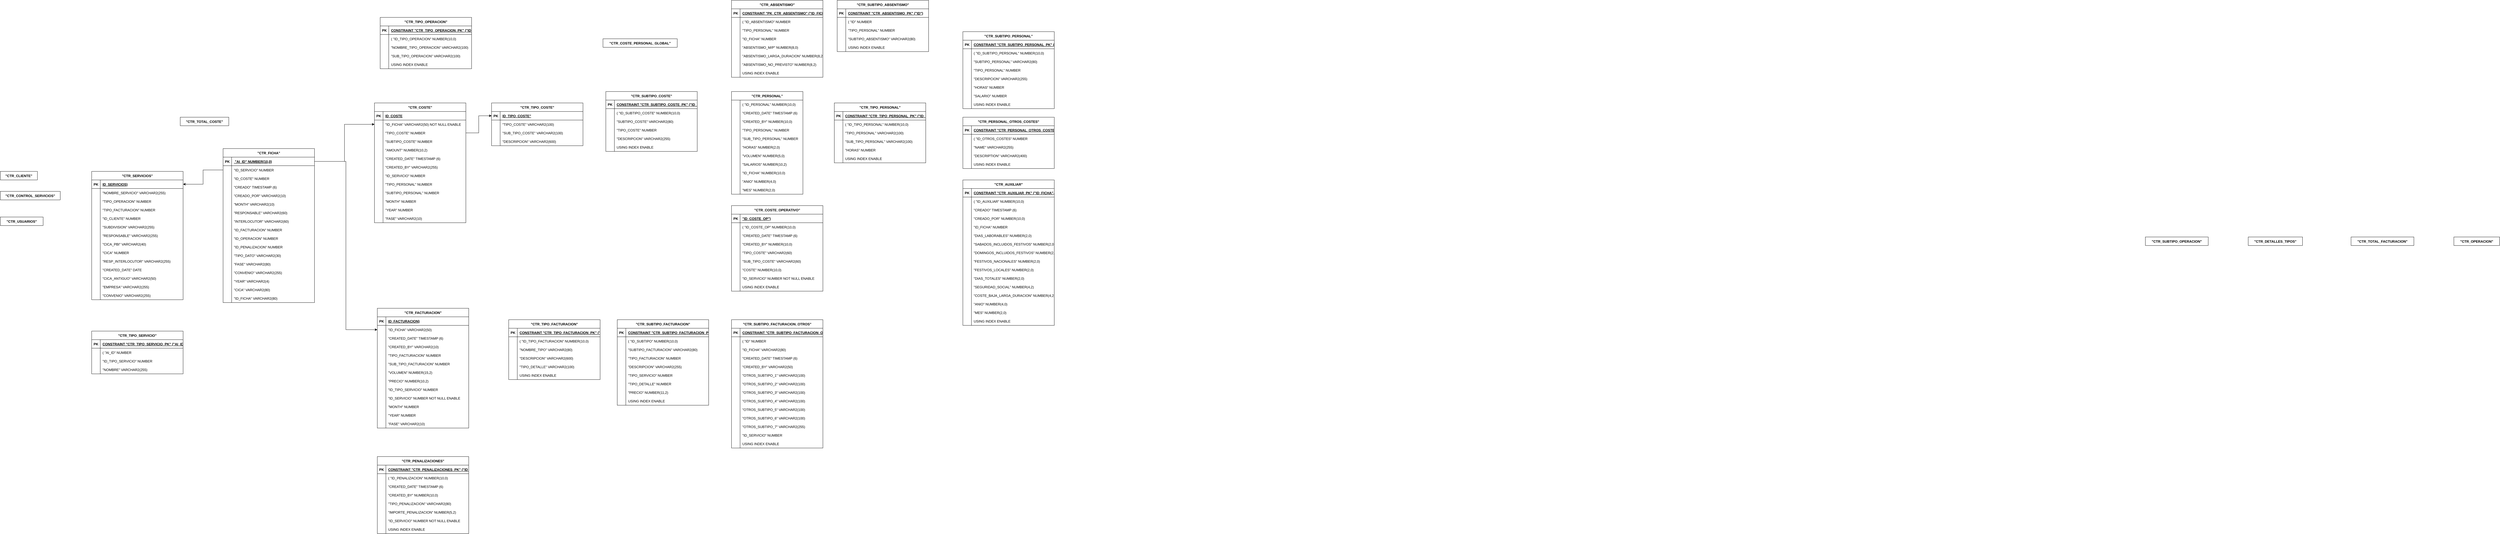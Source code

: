 <mxfile version="21.1.8" type="github">
  <diagram id="R2lEEEUBdFMjLlhIrx00" name="Page-1">
    <mxGraphModel dx="5449" dy="4391" grid="1" gridSize="10" guides="1" tooltips="1" connect="1" arrows="1" fold="1" page="1" pageScale="1" pageWidth="850" pageHeight="1100" math="0" shadow="0" extFonts="Permanent Marker^https://fonts.googleapis.com/css?family=Permanent+Marker">
      <root>
        <mxCell id="0" />
        <mxCell id="1" parent="0" />
        <mxCell id="OFfC6tUeiZFiU60Kekns-1" value="&quot;CTR_TIPO_FACTURACION&quot;" style="shape=table;startSize=30;container=1;collapsible=1;childLayout=tableLayout;fixedRows=1;rowLines=0;fontStyle=1;align=center;resizeLast=1;" vertex="1" parent="1">
          <mxGeometry x="-1540" y="-1520" width="320" height="210" as="geometry" />
        </mxCell>
        <mxCell id="OFfC6tUeiZFiU60Kekns-2" value="" style="shape=tableRow;horizontal=0;startSize=0;swimlaneHead=0;swimlaneBody=0;fillColor=none;collapsible=0;dropTarget=0;points=[[0,0.5],[1,0.5]];portConstraint=eastwest;strokeColor=inherit;top=0;left=0;right=0;bottom=1;" vertex="1" parent="OFfC6tUeiZFiU60Kekns-1">
          <mxGeometry y="30" width="320" height="30" as="geometry" />
        </mxCell>
        <mxCell id="OFfC6tUeiZFiU60Kekns-3" value="PK" style="shape=partialRectangle;overflow=hidden;connectable=0;fillColor=none;strokeColor=inherit;top=0;left=0;bottom=0;right=0;fontStyle=1;" vertex="1" parent="OFfC6tUeiZFiU60Kekns-2">
          <mxGeometry width="30" height="30" as="geometry">
            <mxRectangle width="30" height="30" as="alternateBounds" />
          </mxGeometry>
        </mxCell>
        <mxCell id="OFfC6tUeiZFiU60Kekns-4" value="CONSTRAINT &quot;CTR_TIPO_FACTURACION_PK&quot;  (&quot;ID_TIPO_FACTURACION&quot;)" style="shape=partialRectangle;overflow=hidden;connectable=0;fillColor=none;align=left;strokeColor=inherit;top=0;left=0;bottom=0;right=0;spacingLeft=6;fontStyle=5;" vertex="1" parent="OFfC6tUeiZFiU60Kekns-2">
          <mxGeometry x="30" width="290" height="30" as="geometry">
            <mxRectangle width="290" height="30" as="alternateBounds" />
          </mxGeometry>
        </mxCell>
        <mxCell id="OFfC6tUeiZFiU60Kekns-5" value="" style="shape=tableRow;horizontal=0;startSize=0;swimlaneHead=0;swimlaneBody=0;fillColor=none;collapsible=0;dropTarget=0;points=[[0,0.5],[1,0.5]];portConstraint=eastwest;strokeColor=inherit;top=0;left=0;right=0;bottom=0;" vertex="1" parent="OFfC6tUeiZFiU60Kekns-1">
          <mxGeometry y="60" width="320" height="30" as="geometry" />
        </mxCell>
        <mxCell id="OFfC6tUeiZFiU60Kekns-6" value="" style="shape=partialRectangle;overflow=hidden;connectable=0;fillColor=none;strokeColor=inherit;top=0;left=0;bottom=0;right=0;" vertex="1" parent="OFfC6tUeiZFiU60Kekns-5">
          <mxGeometry width="30" height="30" as="geometry">
            <mxRectangle width="30" height="30" as="alternateBounds" />
          </mxGeometry>
        </mxCell>
        <mxCell id="OFfC6tUeiZFiU60Kekns-7" value="(	&quot;ID_TIPO_FACTURACION&quot; NUMBER(10,0)" style="shape=partialRectangle;overflow=hidden;connectable=0;fillColor=none;align=left;strokeColor=inherit;top=0;left=0;bottom=0;right=0;spacingLeft=6;" vertex="1" parent="OFfC6tUeiZFiU60Kekns-5">
          <mxGeometry x="30" width="290" height="30" as="geometry">
            <mxRectangle width="290" height="30" as="alternateBounds" />
          </mxGeometry>
        </mxCell>
        <mxCell id="OFfC6tUeiZFiU60Kekns-8" value="" style="shape=tableRow;horizontal=0;startSize=0;swimlaneHead=0;swimlaneBody=0;fillColor=none;collapsible=0;dropTarget=0;points=[[0,0.5],[1,0.5]];portConstraint=eastwest;strokeColor=inherit;top=0;left=0;right=0;bottom=0;" vertex="1" parent="OFfC6tUeiZFiU60Kekns-1">
          <mxGeometry y="90" width="320" height="30" as="geometry" />
        </mxCell>
        <mxCell id="OFfC6tUeiZFiU60Kekns-9" value="" style="shape=partialRectangle;overflow=hidden;connectable=0;fillColor=none;strokeColor=inherit;top=0;left=0;bottom=0;right=0;" vertex="1" parent="OFfC6tUeiZFiU60Kekns-8">
          <mxGeometry width="30" height="30" as="geometry">
            <mxRectangle width="30" height="30" as="alternateBounds" />
          </mxGeometry>
        </mxCell>
        <mxCell id="OFfC6tUeiZFiU60Kekns-10" value="&quot;NOMBRE_TIPO&quot; VARCHAR2(80)" style="shape=partialRectangle;overflow=hidden;connectable=0;fillColor=none;align=left;strokeColor=inherit;top=0;left=0;bottom=0;right=0;spacingLeft=6;" vertex="1" parent="OFfC6tUeiZFiU60Kekns-8">
          <mxGeometry x="30" width="290" height="30" as="geometry">
            <mxRectangle width="290" height="30" as="alternateBounds" />
          </mxGeometry>
        </mxCell>
        <mxCell id="OFfC6tUeiZFiU60Kekns-11" value="" style="shape=tableRow;horizontal=0;startSize=0;swimlaneHead=0;swimlaneBody=0;fillColor=none;collapsible=0;dropTarget=0;points=[[0,0.5],[1,0.5]];portConstraint=eastwest;strokeColor=inherit;top=0;left=0;right=0;bottom=0;" vertex="1" parent="OFfC6tUeiZFiU60Kekns-1">
          <mxGeometry y="120" width="320" height="30" as="geometry" />
        </mxCell>
        <mxCell id="OFfC6tUeiZFiU60Kekns-12" value="" style="shape=partialRectangle;overflow=hidden;connectable=0;fillColor=none;strokeColor=inherit;top=0;left=0;bottom=0;right=0;" vertex="1" parent="OFfC6tUeiZFiU60Kekns-11">
          <mxGeometry width="30" height="30" as="geometry">
            <mxRectangle width="30" height="30" as="alternateBounds" />
          </mxGeometry>
        </mxCell>
        <mxCell id="OFfC6tUeiZFiU60Kekns-13" value="&quot;DESCRIPCION&quot; VARCHAR2(600)" style="shape=partialRectangle;overflow=hidden;connectable=0;fillColor=none;align=left;strokeColor=inherit;top=0;left=0;bottom=0;right=0;spacingLeft=6;" vertex="1" parent="OFfC6tUeiZFiU60Kekns-11">
          <mxGeometry x="30" width="290" height="30" as="geometry">
            <mxRectangle width="290" height="30" as="alternateBounds" />
          </mxGeometry>
        </mxCell>
        <mxCell id="OFfC6tUeiZFiU60Kekns-14" value="" style="shape=tableRow;horizontal=0;startSize=0;swimlaneHead=0;swimlaneBody=0;fillColor=none;collapsible=0;dropTarget=0;points=[[0,0.5],[1,0.5]];portConstraint=eastwest;strokeColor=inherit;top=0;left=0;right=0;bottom=0;" vertex="1" parent="OFfC6tUeiZFiU60Kekns-1">
          <mxGeometry y="150" width="320" height="30" as="geometry" />
        </mxCell>
        <mxCell id="OFfC6tUeiZFiU60Kekns-15" value="" style="shape=partialRectangle;overflow=hidden;connectable=0;fillColor=none;strokeColor=inherit;top=0;left=0;bottom=0;right=0;" vertex="1" parent="OFfC6tUeiZFiU60Kekns-14">
          <mxGeometry width="30" height="30" as="geometry">
            <mxRectangle width="30" height="30" as="alternateBounds" />
          </mxGeometry>
        </mxCell>
        <mxCell id="OFfC6tUeiZFiU60Kekns-16" value="&quot;TIPO_DETALLE&quot; VARCHAR2(100)" style="shape=partialRectangle;overflow=hidden;connectable=0;fillColor=none;align=left;strokeColor=inherit;top=0;left=0;bottom=0;right=0;spacingLeft=6;" vertex="1" parent="OFfC6tUeiZFiU60Kekns-14">
          <mxGeometry x="30" width="290" height="30" as="geometry">
            <mxRectangle width="290" height="30" as="alternateBounds" />
          </mxGeometry>
        </mxCell>
        <mxCell id="OFfC6tUeiZFiU60Kekns-17" value="" style="shape=tableRow;horizontal=0;startSize=0;swimlaneHead=0;swimlaneBody=0;fillColor=none;collapsible=0;dropTarget=0;points=[[0,0.5],[1,0.5]];portConstraint=eastwest;strokeColor=inherit;top=0;left=0;right=0;bottom=0;" vertex="1" parent="OFfC6tUeiZFiU60Kekns-1">
          <mxGeometry y="180" width="320" height="30" as="geometry" />
        </mxCell>
        <mxCell id="OFfC6tUeiZFiU60Kekns-18" value="" style="shape=partialRectangle;overflow=hidden;connectable=0;fillColor=none;strokeColor=inherit;top=0;left=0;bottom=0;right=0;" vertex="1" parent="OFfC6tUeiZFiU60Kekns-17">
          <mxGeometry width="30" height="30" as="geometry">
            <mxRectangle width="30" height="30" as="alternateBounds" />
          </mxGeometry>
        </mxCell>
        <mxCell id="OFfC6tUeiZFiU60Kekns-19" value="USING INDEX  ENABLE" style="shape=partialRectangle;overflow=hidden;connectable=0;fillColor=none;align=left;strokeColor=inherit;top=0;left=0;bottom=0;right=0;spacingLeft=6;" vertex="1" parent="OFfC6tUeiZFiU60Kekns-17">
          <mxGeometry x="30" width="290" height="30" as="geometry">
            <mxRectangle width="290" height="30" as="alternateBounds" />
          </mxGeometry>
        </mxCell>
        <mxCell id="OFfC6tUeiZFiU60Kekns-20" value="&quot;CTR_SUBTIPO_FACTURACION&quot;" style="shape=table;startSize=30;container=1;collapsible=1;childLayout=tableLayout;fixedRows=1;rowLines=0;fontStyle=1;align=center;resizeLast=1;" vertex="1" parent="1">
          <mxGeometry x="-1160" y="-1520" width="320" height="300" as="geometry" />
        </mxCell>
        <mxCell id="OFfC6tUeiZFiU60Kekns-21" value="" style="shape=tableRow;horizontal=0;startSize=0;swimlaneHead=0;swimlaneBody=0;fillColor=none;collapsible=0;dropTarget=0;points=[[0,0.5],[1,0.5]];portConstraint=eastwest;strokeColor=inherit;top=0;left=0;right=0;bottom=1;" vertex="1" parent="OFfC6tUeiZFiU60Kekns-20">
          <mxGeometry y="30" width="320" height="30" as="geometry" />
        </mxCell>
        <mxCell id="OFfC6tUeiZFiU60Kekns-22" value="PK" style="shape=partialRectangle;overflow=hidden;connectable=0;fillColor=none;strokeColor=inherit;top=0;left=0;bottom=0;right=0;fontStyle=1;" vertex="1" parent="OFfC6tUeiZFiU60Kekns-21">
          <mxGeometry width="30" height="30" as="geometry">
            <mxRectangle width="30" height="30" as="alternateBounds" />
          </mxGeometry>
        </mxCell>
        <mxCell id="OFfC6tUeiZFiU60Kekns-23" value="CONSTRAINT &quot;CTR_SUBTIPO_FACTURACION_PK&quot;  (&quot;ID_SUBTIPO&quot;)" style="shape=partialRectangle;overflow=hidden;connectable=0;fillColor=none;align=left;strokeColor=inherit;top=0;left=0;bottom=0;right=0;spacingLeft=6;fontStyle=5;" vertex="1" parent="OFfC6tUeiZFiU60Kekns-21">
          <mxGeometry x="30" width="290" height="30" as="geometry">
            <mxRectangle width="290" height="30" as="alternateBounds" />
          </mxGeometry>
        </mxCell>
        <mxCell id="OFfC6tUeiZFiU60Kekns-24" value="" style="shape=tableRow;horizontal=0;startSize=0;swimlaneHead=0;swimlaneBody=0;fillColor=none;collapsible=0;dropTarget=0;points=[[0,0.5],[1,0.5]];portConstraint=eastwest;strokeColor=inherit;top=0;left=0;right=0;bottom=0;" vertex="1" parent="OFfC6tUeiZFiU60Kekns-20">
          <mxGeometry y="60" width="320" height="30" as="geometry" />
        </mxCell>
        <mxCell id="OFfC6tUeiZFiU60Kekns-25" value="" style="shape=partialRectangle;overflow=hidden;connectable=0;fillColor=none;strokeColor=inherit;top=0;left=0;bottom=0;right=0;" vertex="1" parent="OFfC6tUeiZFiU60Kekns-24">
          <mxGeometry width="30" height="30" as="geometry">
            <mxRectangle width="30" height="30" as="alternateBounds" />
          </mxGeometry>
        </mxCell>
        <mxCell id="OFfC6tUeiZFiU60Kekns-26" value="(	&quot;ID_SUBTIPO&quot; NUMBER(10,0)" style="shape=partialRectangle;overflow=hidden;connectable=0;fillColor=none;align=left;strokeColor=inherit;top=0;left=0;bottom=0;right=0;spacingLeft=6;" vertex="1" parent="OFfC6tUeiZFiU60Kekns-24">
          <mxGeometry x="30" width="290" height="30" as="geometry">
            <mxRectangle width="290" height="30" as="alternateBounds" />
          </mxGeometry>
        </mxCell>
        <mxCell id="OFfC6tUeiZFiU60Kekns-27" value="" style="shape=tableRow;horizontal=0;startSize=0;swimlaneHead=0;swimlaneBody=0;fillColor=none;collapsible=0;dropTarget=0;points=[[0,0.5],[1,0.5]];portConstraint=eastwest;strokeColor=inherit;top=0;left=0;right=0;bottom=0;" vertex="1" parent="OFfC6tUeiZFiU60Kekns-20">
          <mxGeometry y="90" width="320" height="30" as="geometry" />
        </mxCell>
        <mxCell id="OFfC6tUeiZFiU60Kekns-28" value="" style="shape=partialRectangle;overflow=hidden;connectable=0;fillColor=none;strokeColor=inherit;top=0;left=0;bottom=0;right=0;" vertex="1" parent="OFfC6tUeiZFiU60Kekns-27">
          <mxGeometry width="30" height="30" as="geometry">
            <mxRectangle width="30" height="30" as="alternateBounds" />
          </mxGeometry>
        </mxCell>
        <mxCell id="OFfC6tUeiZFiU60Kekns-29" value="&quot;SUBTIPO_FACTURACION&quot; VARCHAR2(80)" style="shape=partialRectangle;overflow=hidden;connectable=0;fillColor=none;align=left;strokeColor=inherit;top=0;left=0;bottom=0;right=0;spacingLeft=6;" vertex="1" parent="OFfC6tUeiZFiU60Kekns-27">
          <mxGeometry x="30" width="290" height="30" as="geometry">
            <mxRectangle width="290" height="30" as="alternateBounds" />
          </mxGeometry>
        </mxCell>
        <mxCell id="OFfC6tUeiZFiU60Kekns-30" value="" style="shape=tableRow;horizontal=0;startSize=0;swimlaneHead=0;swimlaneBody=0;fillColor=none;collapsible=0;dropTarget=0;points=[[0,0.5],[1,0.5]];portConstraint=eastwest;strokeColor=inherit;top=0;left=0;right=0;bottom=0;" vertex="1" parent="OFfC6tUeiZFiU60Kekns-20">
          <mxGeometry y="120" width="320" height="30" as="geometry" />
        </mxCell>
        <mxCell id="OFfC6tUeiZFiU60Kekns-31" value="" style="shape=partialRectangle;overflow=hidden;connectable=0;fillColor=none;strokeColor=inherit;top=0;left=0;bottom=0;right=0;" vertex="1" parent="OFfC6tUeiZFiU60Kekns-30">
          <mxGeometry width="30" height="30" as="geometry">
            <mxRectangle width="30" height="30" as="alternateBounds" />
          </mxGeometry>
        </mxCell>
        <mxCell id="OFfC6tUeiZFiU60Kekns-32" value="&quot;TIPO_FACTURACION&quot; NUMBER" style="shape=partialRectangle;overflow=hidden;connectable=0;fillColor=none;align=left;strokeColor=inherit;top=0;left=0;bottom=0;right=0;spacingLeft=6;" vertex="1" parent="OFfC6tUeiZFiU60Kekns-30">
          <mxGeometry x="30" width="290" height="30" as="geometry">
            <mxRectangle width="290" height="30" as="alternateBounds" />
          </mxGeometry>
        </mxCell>
        <mxCell id="OFfC6tUeiZFiU60Kekns-33" value="" style="shape=tableRow;horizontal=0;startSize=0;swimlaneHead=0;swimlaneBody=0;fillColor=none;collapsible=0;dropTarget=0;points=[[0,0.5],[1,0.5]];portConstraint=eastwest;strokeColor=inherit;top=0;left=0;right=0;bottom=0;" vertex="1" parent="OFfC6tUeiZFiU60Kekns-20">
          <mxGeometry y="150" width="320" height="30" as="geometry" />
        </mxCell>
        <mxCell id="OFfC6tUeiZFiU60Kekns-34" value="" style="shape=partialRectangle;overflow=hidden;connectable=0;fillColor=none;strokeColor=inherit;top=0;left=0;bottom=0;right=0;" vertex="1" parent="OFfC6tUeiZFiU60Kekns-33">
          <mxGeometry width="30" height="30" as="geometry">
            <mxRectangle width="30" height="30" as="alternateBounds" />
          </mxGeometry>
        </mxCell>
        <mxCell id="OFfC6tUeiZFiU60Kekns-35" value="&quot;DESCRIPCION&quot; VARCHAR2(255)" style="shape=partialRectangle;overflow=hidden;connectable=0;fillColor=none;align=left;strokeColor=inherit;top=0;left=0;bottom=0;right=0;spacingLeft=6;" vertex="1" parent="OFfC6tUeiZFiU60Kekns-33">
          <mxGeometry x="30" width="290" height="30" as="geometry">
            <mxRectangle width="290" height="30" as="alternateBounds" />
          </mxGeometry>
        </mxCell>
        <mxCell id="OFfC6tUeiZFiU60Kekns-36" value="" style="shape=tableRow;horizontal=0;startSize=0;swimlaneHead=0;swimlaneBody=0;fillColor=none;collapsible=0;dropTarget=0;points=[[0,0.5],[1,0.5]];portConstraint=eastwest;strokeColor=inherit;top=0;left=0;right=0;bottom=0;" vertex="1" parent="OFfC6tUeiZFiU60Kekns-20">
          <mxGeometry y="180" width="320" height="30" as="geometry" />
        </mxCell>
        <mxCell id="OFfC6tUeiZFiU60Kekns-37" value="" style="shape=partialRectangle;overflow=hidden;connectable=0;fillColor=none;strokeColor=inherit;top=0;left=0;bottom=0;right=0;" vertex="1" parent="OFfC6tUeiZFiU60Kekns-36">
          <mxGeometry width="30" height="30" as="geometry">
            <mxRectangle width="30" height="30" as="alternateBounds" />
          </mxGeometry>
        </mxCell>
        <mxCell id="OFfC6tUeiZFiU60Kekns-38" value="&quot;TIPO_SERVICIO&quot; NUMBER" style="shape=partialRectangle;overflow=hidden;connectable=0;fillColor=none;align=left;strokeColor=inherit;top=0;left=0;bottom=0;right=0;spacingLeft=6;" vertex="1" parent="OFfC6tUeiZFiU60Kekns-36">
          <mxGeometry x="30" width="290" height="30" as="geometry">
            <mxRectangle width="290" height="30" as="alternateBounds" />
          </mxGeometry>
        </mxCell>
        <mxCell id="OFfC6tUeiZFiU60Kekns-39" value="" style="shape=tableRow;horizontal=0;startSize=0;swimlaneHead=0;swimlaneBody=0;fillColor=none;collapsible=0;dropTarget=0;points=[[0,0.5],[1,0.5]];portConstraint=eastwest;strokeColor=inherit;top=0;left=0;right=0;bottom=0;" vertex="1" parent="OFfC6tUeiZFiU60Kekns-20">
          <mxGeometry y="210" width="320" height="30" as="geometry" />
        </mxCell>
        <mxCell id="OFfC6tUeiZFiU60Kekns-40" value="" style="shape=partialRectangle;overflow=hidden;connectable=0;fillColor=none;strokeColor=inherit;top=0;left=0;bottom=0;right=0;" vertex="1" parent="OFfC6tUeiZFiU60Kekns-39">
          <mxGeometry width="30" height="30" as="geometry">
            <mxRectangle width="30" height="30" as="alternateBounds" />
          </mxGeometry>
        </mxCell>
        <mxCell id="OFfC6tUeiZFiU60Kekns-41" value="&quot;TIPO_DETALLE&quot; NUMBER" style="shape=partialRectangle;overflow=hidden;connectable=0;fillColor=none;align=left;strokeColor=inherit;top=0;left=0;bottom=0;right=0;spacingLeft=6;" vertex="1" parent="OFfC6tUeiZFiU60Kekns-39">
          <mxGeometry x="30" width="290" height="30" as="geometry">
            <mxRectangle width="290" height="30" as="alternateBounds" />
          </mxGeometry>
        </mxCell>
        <mxCell id="OFfC6tUeiZFiU60Kekns-42" value="" style="shape=tableRow;horizontal=0;startSize=0;swimlaneHead=0;swimlaneBody=0;fillColor=none;collapsible=0;dropTarget=0;points=[[0,0.5],[1,0.5]];portConstraint=eastwest;strokeColor=inherit;top=0;left=0;right=0;bottom=0;" vertex="1" parent="OFfC6tUeiZFiU60Kekns-20">
          <mxGeometry y="240" width="320" height="30" as="geometry" />
        </mxCell>
        <mxCell id="OFfC6tUeiZFiU60Kekns-43" value="" style="shape=partialRectangle;overflow=hidden;connectable=0;fillColor=none;strokeColor=inherit;top=0;left=0;bottom=0;right=0;" vertex="1" parent="OFfC6tUeiZFiU60Kekns-42">
          <mxGeometry width="30" height="30" as="geometry">
            <mxRectangle width="30" height="30" as="alternateBounds" />
          </mxGeometry>
        </mxCell>
        <mxCell id="OFfC6tUeiZFiU60Kekns-44" value="&quot;PRECIO&quot; NUMBER(11,2)" style="shape=partialRectangle;overflow=hidden;connectable=0;fillColor=none;align=left;strokeColor=inherit;top=0;left=0;bottom=0;right=0;spacingLeft=6;" vertex="1" parent="OFfC6tUeiZFiU60Kekns-42">
          <mxGeometry x="30" width="290" height="30" as="geometry">
            <mxRectangle width="290" height="30" as="alternateBounds" />
          </mxGeometry>
        </mxCell>
        <mxCell id="OFfC6tUeiZFiU60Kekns-45" value="" style="shape=tableRow;horizontal=0;startSize=0;swimlaneHead=0;swimlaneBody=0;fillColor=none;collapsible=0;dropTarget=0;points=[[0,0.5],[1,0.5]];portConstraint=eastwest;strokeColor=inherit;top=0;left=0;right=0;bottom=0;" vertex="1" parent="OFfC6tUeiZFiU60Kekns-20">
          <mxGeometry y="270" width="320" height="30" as="geometry" />
        </mxCell>
        <mxCell id="OFfC6tUeiZFiU60Kekns-46" value="" style="shape=partialRectangle;overflow=hidden;connectable=0;fillColor=none;strokeColor=inherit;top=0;left=0;bottom=0;right=0;" vertex="1" parent="OFfC6tUeiZFiU60Kekns-45">
          <mxGeometry width="30" height="30" as="geometry">
            <mxRectangle width="30" height="30" as="alternateBounds" />
          </mxGeometry>
        </mxCell>
        <mxCell id="OFfC6tUeiZFiU60Kekns-47" value="USING INDEX  ENABLE" style="shape=partialRectangle;overflow=hidden;connectable=0;fillColor=none;align=left;strokeColor=inherit;top=0;left=0;bottom=0;right=0;spacingLeft=6;" vertex="1" parent="OFfC6tUeiZFiU60Kekns-45">
          <mxGeometry x="30" width="290" height="30" as="geometry">
            <mxRectangle width="290" height="30" as="alternateBounds" />
          </mxGeometry>
        </mxCell>
        <mxCell id="OFfC6tUeiZFiU60Kekns-48" value="&quot;CTR_TIPO_COSTE&quot;" style="shape=table;startSize=30;container=1;collapsible=1;childLayout=tableLayout;fixedRows=1;rowLines=0;fontStyle=1;align=center;resizeLast=1;" vertex="1" parent="1">
          <mxGeometry x="-1600" y="-2280" width="320" height="150" as="geometry" />
        </mxCell>
        <mxCell id="OFfC6tUeiZFiU60Kekns-49" value="" style="shape=tableRow;horizontal=0;startSize=0;swimlaneHead=0;swimlaneBody=0;fillColor=none;collapsible=0;dropTarget=0;points=[[0,0.5],[1,0.5]];portConstraint=eastwest;strokeColor=inherit;top=0;left=0;right=0;bottom=1;" vertex="1" parent="OFfC6tUeiZFiU60Kekns-48">
          <mxGeometry y="30" width="320" height="30" as="geometry" />
        </mxCell>
        <mxCell id="OFfC6tUeiZFiU60Kekns-50" value="PK" style="shape=partialRectangle;overflow=hidden;connectable=0;fillColor=none;strokeColor=inherit;top=0;left=0;bottom=0;right=0;fontStyle=1;" vertex="1" parent="OFfC6tUeiZFiU60Kekns-49">
          <mxGeometry width="30" height="30" as="geometry">
            <mxRectangle width="30" height="30" as="alternateBounds" />
          </mxGeometry>
        </mxCell>
        <mxCell id="OFfC6tUeiZFiU60Kekns-51" value="ID_TIPO_COSTE&quot;" style="shape=partialRectangle;overflow=hidden;connectable=0;fillColor=none;align=left;strokeColor=inherit;top=0;left=0;bottom=0;right=0;spacingLeft=6;fontStyle=5;" vertex="1" parent="OFfC6tUeiZFiU60Kekns-49">
          <mxGeometry x="30" width="290" height="30" as="geometry">
            <mxRectangle width="290" height="30" as="alternateBounds" />
          </mxGeometry>
        </mxCell>
        <mxCell id="OFfC6tUeiZFiU60Kekns-55" value="" style="shape=tableRow;horizontal=0;startSize=0;swimlaneHead=0;swimlaneBody=0;fillColor=none;collapsible=0;dropTarget=0;points=[[0,0.5],[1,0.5]];portConstraint=eastwest;strokeColor=inherit;top=0;left=0;right=0;bottom=0;" vertex="1" parent="OFfC6tUeiZFiU60Kekns-48">
          <mxGeometry y="60" width="320" height="30" as="geometry" />
        </mxCell>
        <mxCell id="OFfC6tUeiZFiU60Kekns-56" value="" style="shape=partialRectangle;overflow=hidden;connectable=0;fillColor=none;strokeColor=inherit;top=0;left=0;bottom=0;right=0;" vertex="1" parent="OFfC6tUeiZFiU60Kekns-55">
          <mxGeometry width="30" height="30" as="geometry">
            <mxRectangle width="30" height="30" as="alternateBounds" />
          </mxGeometry>
        </mxCell>
        <mxCell id="OFfC6tUeiZFiU60Kekns-57" value="&quot;TIPO_COSTE&quot; VARCHAR2(100)" style="shape=partialRectangle;overflow=hidden;connectable=0;fillColor=none;align=left;strokeColor=inherit;top=0;left=0;bottom=0;right=0;spacingLeft=6;" vertex="1" parent="OFfC6tUeiZFiU60Kekns-55">
          <mxGeometry x="30" width="290" height="30" as="geometry">
            <mxRectangle width="290" height="30" as="alternateBounds" />
          </mxGeometry>
        </mxCell>
        <mxCell id="OFfC6tUeiZFiU60Kekns-58" value="" style="shape=tableRow;horizontal=0;startSize=0;swimlaneHead=0;swimlaneBody=0;fillColor=none;collapsible=0;dropTarget=0;points=[[0,0.5],[1,0.5]];portConstraint=eastwest;strokeColor=inherit;top=0;left=0;right=0;bottom=0;" vertex="1" parent="OFfC6tUeiZFiU60Kekns-48">
          <mxGeometry y="90" width="320" height="30" as="geometry" />
        </mxCell>
        <mxCell id="OFfC6tUeiZFiU60Kekns-59" value="" style="shape=partialRectangle;overflow=hidden;connectable=0;fillColor=none;strokeColor=inherit;top=0;left=0;bottom=0;right=0;" vertex="1" parent="OFfC6tUeiZFiU60Kekns-58">
          <mxGeometry width="30" height="30" as="geometry">
            <mxRectangle width="30" height="30" as="alternateBounds" />
          </mxGeometry>
        </mxCell>
        <mxCell id="OFfC6tUeiZFiU60Kekns-60" value="&quot;SUB_TIPO_COSTE&quot; VARCHAR2(100)" style="shape=partialRectangle;overflow=hidden;connectable=0;fillColor=none;align=left;strokeColor=inherit;top=0;left=0;bottom=0;right=0;spacingLeft=6;" vertex="1" parent="OFfC6tUeiZFiU60Kekns-58">
          <mxGeometry x="30" width="290" height="30" as="geometry">
            <mxRectangle width="290" height="30" as="alternateBounds" />
          </mxGeometry>
        </mxCell>
        <mxCell id="OFfC6tUeiZFiU60Kekns-61" value="" style="shape=tableRow;horizontal=0;startSize=0;swimlaneHead=0;swimlaneBody=0;fillColor=none;collapsible=0;dropTarget=0;points=[[0,0.5],[1,0.5]];portConstraint=eastwest;strokeColor=inherit;top=0;left=0;right=0;bottom=0;" vertex="1" parent="OFfC6tUeiZFiU60Kekns-48">
          <mxGeometry y="120" width="320" height="30" as="geometry" />
        </mxCell>
        <mxCell id="OFfC6tUeiZFiU60Kekns-62" value="" style="shape=partialRectangle;overflow=hidden;connectable=0;fillColor=none;strokeColor=inherit;top=0;left=0;bottom=0;right=0;" vertex="1" parent="OFfC6tUeiZFiU60Kekns-61">
          <mxGeometry width="30" height="30" as="geometry">
            <mxRectangle width="30" height="30" as="alternateBounds" />
          </mxGeometry>
        </mxCell>
        <mxCell id="OFfC6tUeiZFiU60Kekns-63" value="&quot;DESCRIPCION&quot; VARCHAR2(600)" style="shape=partialRectangle;overflow=hidden;connectable=0;fillColor=none;align=left;strokeColor=inherit;top=0;left=0;bottom=0;right=0;spacingLeft=6;" vertex="1" parent="OFfC6tUeiZFiU60Kekns-61">
          <mxGeometry x="30" width="290" height="30" as="geometry">
            <mxRectangle width="290" height="30" as="alternateBounds" />
          </mxGeometry>
        </mxCell>
        <mxCell id="OFfC6tUeiZFiU60Kekns-67" value="&quot;CTR_SUBTIPO_COSTE&quot;" style="shape=table;startSize=30;container=1;collapsible=1;childLayout=tableLayout;fixedRows=1;rowLines=0;fontStyle=1;align=center;resizeLast=1;" vertex="1" parent="1">
          <mxGeometry x="-1200" y="-2320" width="320" height="210" as="geometry">
            <mxRectangle x="-1240" y="-2320" width="180" height="30" as="alternateBounds" />
          </mxGeometry>
        </mxCell>
        <mxCell id="OFfC6tUeiZFiU60Kekns-68" value="" style="shape=tableRow;horizontal=0;startSize=0;swimlaneHead=0;swimlaneBody=0;fillColor=none;collapsible=0;dropTarget=0;points=[[0,0.5],[1,0.5]];portConstraint=eastwest;strokeColor=inherit;top=0;left=0;right=0;bottom=1;" vertex="1" parent="OFfC6tUeiZFiU60Kekns-67">
          <mxGeometry y="30" width="320" height="30" as="geometry" />
        </mxCell>
        <mxCell id="OFfC6tUeiZFiU60Kekns-69" value="PK" style="shape=partialRectangle;overflow=hidden;connectable=0;fillColor=none;strokeColor=inherit;top=0;left=0;bottom=0;right=0;fontStyle=1;" vertex="1" parent="OFfC6tUeiZFiU60Kekns-68">
          <mxGeometry width="30" height="30" as="geometry">
            <mxRectangle width="30" height="30" as="alternateBounds" />
          </mxGeometry>
        </mxCell>
        <mxCell id="OFfC6tUeiZFiU60Kekns-70" value="CONSTRAINT &quot;CTR_SUBTIPO_COSTE_PK&quot;  (&quot;ID_SUBTIPO_COSTE&quot;)" style="shape=partialRectangle;overflow=hidden;connectable=0;fillColor=none;align=left;strokeColor=inherit;top=0;left=0;bottom=0;right=0;spacingLeft=6;fontStyle=5;" vertex="1" parent="OFfC6tUeiZFiU60Kekns-68">
          <mxGeometry x="30" width="290" height="30" as="geometry">
            <mxRectangle width="290" height="30" as="alternateBounds" />
          </mxGeometry>
        </mxCell>
        <mxCell id="OFfC6tUeiZFiU60Kekns-71" value="" style="shape=tableRow;horizontal=0;startSize=0;swimlaneHead=0;swimlaneBody=0;fillColor=none;collapsible=0;dropTarget=0;points=[[0,0.5],[1,0.5]];portConstraint=eastwest;strokeColor=inherit;top=0;left=0;right=0;bottom=0;" vertex="1" parent="OFfC6tUeiZFiU60Kekns-67">
          <mxGeometry y="60" width="320" height="30" as="geometry" />
        </mxCell>
        <mxCell id="OFfC6tUeiZFiU60Kekns-72" value="" style="shape=partialRectangle;overflow=hidden;connectable=0;fillColor=none;strokeColor=inherit;top=0;left=0;bottom=0;right=0;" vertex="1" parent="OFfC6tUeiZFiU60Kekns-71">
          <mxGeometry width="30" height="30" as="geometry">
            <mxRectangle width="30" height="30" as="alternateBounds" />
          </mxGeometry>
        </mxCell>
        <mxCell id="OFfC6tUeiZFiU60Kekns-73" value="(	&quot;ID_SUBTIPO_COSTE&quot; NUMBER(10,0)" style="shape=partialRectangle;overflow=hidden;connectable=0;fillColor=none;align=left;strokeColor=inherit;top=0;left=0;bottom=0;right=0;spacingLeft=6;" vertex="1" parent="OFfC6tUeiZFiU60Kekns-71">
          <mxGeometry x="30" width="290" height="30" as="geometry">
            <mxRectangle width="290" height="30" as="alternateBounds" />
          </mxGeometry>
        </mxCell>
        <mxCell id="OFfC6tUeiZFiU60Kekns-74" value="" style="shape=tableRow;horizontal=0;startSize=0;swimlaneHead=0;swimlaneBody=0;fillColor=none;collapsible=0;dropTarget=0;points=[[0,0.5],[1,0.5]];portConstraint=eastwest;strokeColor=inherit;top=0;left=0;right=0;bottom=0;" vertex="1" parent="OFfC6tUeiZFiU60Kekns-67">
          <mxGeometry y="90" width="320" height="30" as="geometry" />
        </mxCell>
        <mxCell id="OFfC6tUeiZFiU60Kekns-75" value="" style="shape=partialRectangle;overflow=hidden;connectable=0;fillColor=none;strokeColor=inherit;top=0;left=0;bottom=0;right=0;" vertex="1" parent="OFfC6tUeiZFiU60Kekns-74">
          <mxGeometry width="30" height="30" as="geometry">
            <mxRectangle width="30" height="30" as="alternateBounds" />
          </mxGeometry>
        </mxCell>
        <mxCell id="OFfC6tUeiZFiU60Kekns-76" value="&quot;SUBTIPO_COSTE&quot; VARCHAR2(80)" style="shape=partialRectangle;overflow=hidden;connectable=0;fillColor=none;align=left;strokeColor=inherit;top=0;left=0;bottom=0;right=0;spacingLeft=6;" vertex="1" parent="OFfC6tUeiZFiU60Kekns-74">
          <mxGeometry x="30" width="290" height="30" as="geometry">
            <mxRectangle width="290" height="30" as="alternateBounds" />
          </mxGeometry>
        </mxCell>
        <mxCell id="OFfC6tUeiZFiU60Kekns-77" value="" style="shape=tableRow;horizontal=0;startSize=0;swimlaneHead=0;swimlaneBody=0;fillColor=none;collapsible=0;dropTarget=0;points=[[0,0.5],[1,0.5]];portConstraint=eastwest;strokeColor=inherit;top=0;left=0;right=0;bottom=0;" vertex="1" parent="OFfC6tUeiZFiU60Kekns-67">
          <mxGeometry y="120" width="320" height="30" as="geometry" />
        </mxCell>
        <mxCell id="OFfC6tUeiZFiU60Kekns-78" value="" style="shape=partialRectangle;overflow=hidden;connectable=0;fillColor=none;strokeColor=inherit;top=0;left=0;bottom=0;right=0;" vertex="1" parent="OFfC6tUeiZFiU60Kekns-77">
          <mxGeometry width="30" height="30" as="geometry">
            <mxRectangle width="30" height="30" as="alternateBounds" />
          </mxGeometry>
        </mxCell>
        <mxCell id="OFfC6tUeiZFiU60Kekns-79" value="&quot;TIPO_COSTE&quot; NUMBER" style="shape=partialRectangle;overflow=hidden;connectable=0;fillColor=none;align=left;strokeColor=inherit;top=0;left=0;bottom=0;right=0;spacingLeft=6;" vertex="1" parent="OFfC6tUeiZFiU60Kekns-77">
          <mxGeometry x="30" width="290" height="30" as="geometry">
            <mxRectangle width="290" height="30" as="alternateBounds" />
          </mxGeometry>
        </mxCell>
        <mxCell id="OFfC6tUeiZFiU60Kekns-80" value="" style="shape=tableRow;horizontal=0;startSize=0;swimlaneHead=0;swimlaneBody=0;fillColor=none;collapsible=0;dropTarget=0;points=[[0,0.5],[1,0.5]];portConstraint=eastwest;strokeColor=inherit;top=0;left=0;right=0;bottom=0;" vertex="1" parent="OFfC6tUeiZFiU60Kekns-67">
          <mxGeometry y="150" width="320" height="30" as="geometry" />
        </mxCell>
        <mxCell id="OFfC6tUeiZFiU60Kekns-81" value="" style="shape=partialRectangle;overflow=hidden;connectable=0;fillColor=none;strokeColor=inherit;top=0;left=0;bottom=0;right=0;" vertex="1" parent="OFfC6tUeiZFiU60Kekns-80">
          <mxGeometry width="30" height="30" as="geometry">
            <mxRectangle width="30" height="30" as="alternateBounds" />
          </mxGeometry>
        </mxCell>
        <mxCell id="OFfC6tUeiZFiU60Kekns-82" value="&quot;DESCRIPCION&quot; VARCHAR2(255)" style="shape=partialRectangle;overflow=hidden;connectable=0;fillColor=none;align=left;strokeColor=inherit;top=0;left=0;bottom=0;right=0;spacingLeft=6;" vertex="1" parent="OFfC6tUeiZFiU60Kekns-80">
          <mxGeometry x="30" width="290" height="30" as="geometry">
            <mxRectangle width="290" height="30" as="alternateBounds" />
          </mxGeometry>
        </mxCell>
        <mxCell id="OFfC6tUeiZFiU60Kekns-83" value="" style="shape=tableRow;horizontal=0;startSize=0;swimlaneHead=0;swimlaneBody=0;fillColor=none;collapsible=0;dropTarget=0;points=[[0,0.5],[1,0.5]];portConstraint=eastwest;strokeColor=inherit;top=0;left=0;right=0;bottom=0;" vertex="1" parent="OFfC6tUeiZFiU60Kekns-67">
          <mxGeometry y="180" width="320" height="30" as="geometry" />
        </mxCell>
        <mxCell id="OFfC6tUeiZFiU60Kekns-84" value="" style="shape=partialRectangle;overflow=hidden;connectable=0;fillColor=none;strokeColor=inherit;top=0;left=0;bottom=0;right=0;" vertex="1" parent="OFfC6tUeiZFiU60Kekns-83">
          <mxGeometry width="30" height="30" as="geometry">
            <mxRectangle width="30" height="30" as="alternateBounds" />
          </mxGeometry>
        </mxCell>
        <mxCell id="OFfC6tUeiZFiU60Kekns-85" value="USING INDEX  ENABLE" style="shape=partialRectangle;overflow=hidden;connectable=0;fillColor=none;align=left;strokeColor=inherit;top=0;left=0;bottom=0;right=0;spacingLeft=6;" vertex="1" parent="OFfC6tUeiZFiU60Kekns-83">
          <mxGeometry x="30" width="290" height="30" as="geometry">
            <mxRectangle width="290" height="30" as="alternateBounds" />
          </mxGeometry>
        </mxCell>
        <mxCell id="OFfC6tUeiZFiU60Kekns-86" value="&quot;CTR_FICHA&quot;" style="shape=table;startSize=30;container=1;collapsible=1;childLayout=tableLayout;fixedRows=1;rowLines=0;fontStyle=1;align=center;resizeLast=1;" vertex="1" parent="1">
          <mxGeometry x="-2540" y="-2120" width="320" height="540" as="geometry">
            <mxRectangle x="-2540" y="-1610" width="120" height="30" as="alternateBounds" />
          </mxGeometry>
        </mxCell>
        <mxCell id="OFfC6tUeiZFiU60Kekns-87" value="" style="shape=tableRow;horizontal=0;startSize=0;swimlaneHead=0;swimlaneBody=0;fillColor=none;collapsible=0;dropTarget=0;points=[[0,0.5],[1,0.5]];portConstraint=eastwest;strokeColor=inherit;top=0;left=0;right=0;bottom=1;" vertex="1" parent="OFfC6tUeiZFiU60Kekns-86">
          <mxGeometry y="30" width="320" height="30" as="geometry" />
        </mxCell>
        <mxCell id="OFfC6tUeiZFiU60Kekns-88" value="PK" style="shape=partialRectangle;overflow=hidden;connectable=0;fillColor=none;strokeColor=inherit;top=0;left=0;bottom=0;right=0;fontStyle=1;" vertex="1" parent="OFfC6tUeiZFiU60Kekns-87">
          <mxGeometry width="30" height="30" as="geometry">
            <mxRectangle width="30" height="30" as="alternateBounds" />
          </mxGeometry>
        </mxCell>
        <mxCell id="OFfC6tUeiZFiU60Kekns-89" value=" &quot;AI_ID&quot; NUMBER(10,0)" style="shape=partialRectangle;overflow=hidden;connectable=0;fillColor=none;align=left;strokeColor=inherit;top=0;left=0;bottom=0;right=0;spacingLeft=6;fontStyle=5;" vertex="1" parent="OFfC6tUeiZFiU60Kekns-87">
          <mxGeometry x="30" width="290" height="30" as="geometry">
            <mxRectangle width="290" height="30" as="alternateBounds" />
          </mxGeometry>
        </mxCell>
        <mxCell id="OFfC6tUeiZFiU60Kekns-135" value="" style="shape=tableRow;horizontal=0;startSize=0;swimlaneHead=0;swimlaneBody=0;fillColor=none;collapsible=0;dropTarget=0;points=[[0,0.5],[1,0.5]];portConstraint=eastwest;strokeColor=inherit;top=0;left=0;right=0;bottom=0;" vertex="1" parent="OFfC6tUeiZFiU60Kekns-86">
          <mxGeometry y="60" width="320" height="30" as="geometry" />
        </mxCell>
        <mxCell id="OFfC6tUeiZFiU60Kekns-136" value="" style="shape=partialRectangle;overflow=hidden;connectable=0;fillColor=none;strokeColor=inherit;top=0;left=0;bottom=0;right=0;" vertex="1" parent="OFfC6tUeiZFiU60Kekns-135">
          <mxGeometry width="30" height="30" as="geometry">
            <mxRectangle width="30" height="30" as="alternateBounds" />
          </mxGeometry>
        </mxCell>
        <mxCell id="OFfC6tUeiZFiU60Kekns-137" value="&quot;ID_SERVICIO&quot; NUMBER" style="shape=partialRectangle;overflow=hidden;connectable=0;fillColor=none;align=left;strokeColor=inherit;top=0;left=0;bottom=0;right=0;spacingLeft=6;" vertex="1" parent="OFfC6tUeiZFiU60Kekns-135">
          <mxGeometry x="30" width="290" height="30" as="geometry">
            <mxRectangle width="290" height="30" as="alternateBounds" />
          </mxGeometry>
        </mxCell>
        <mxCell id="OFfC6tUeiZFiU60Kekns-111" value="" style="shape=tableRow;horizontal=0;startSize=0;swimlaneHead=0;swimlaneBody=0;fillColor=none;collapsible=0;dropTarget=0;points=[[0,0.5],[1,0.5]];portConstraint=eastwest;strokeColor=inherit;top=0;left=0;right=0;bottom=0;" vertex="1" parent="OFfC6tUeiZFiU60Kekns-86">
          <mxGeometry y="90" width="320" height="30" as="geometry" />
        </mxCell>
        <mxCell id="OFfC6tUeiZFiU60Kekns-112" value="" style="shape=partialRectangle;overflow=hidden;connectable=0;fillColor=none;strokeColor=inherit;top=0;left=0;bottom=0;right=0;" vertex="1" parent="OFfC6tUeiZFiU60Kekns-111">
          <mxGeometry width="30" height="30" as="geometry">
            <mxRectangle width="30" height="30" as="alternateBounds" />
          </mxGeometry>
        </mxCell>
        <mxCell id="OFfC6tUeiZFiU60Kekns-113" value="&quot;ID_COSTE&quot; NUMBER" style="shape=partialRectangle;overflow=hidden;connectable=0;fillColor=none;align=left;strokeColor=inherit;top=0;left=0;bottom=0;right=0;spacingLeft=6;" vertex="1" parent="OFfC6tUeiZFiU60Kekns-111">
          <mxGeometry x="30" width="290" height="30" as="geometry">
            <mxRectangle width="290" height="30" as="alternateBounds" />
          </mxGeometry>
        </mxCell>
        <mxCell id="OFfC6tUeiZFiU60Kekns-93" value="" style="shape=tableRow;horizontal=0;startSize=0;swimlaneHead=0;swimlaneBody=0;fillColor=none;collapsible=0;dropTarget=0;points=[[0,0.5],[1,0.5]];portConstraint=eastwest;strokeColor=inherit;top=0;left=0;right=0;bottom=0;" vertex="1" parent="OFfC6tUeiZFiU60Kekns-86">
          <mxGeometry y="120" width="320" height="30" as="geometry" />
        </mxCell>
        <mxCell id="OFfC6tUeiZFiU60Kekns-94" value="" style="shape=partialRectangle;overflow=hidden;connectable=0;fillColor=none;strokeColor=inherit;top=0;left=0;bottom=0;right=0;" vertex="1" parent="OFfC6tUeiZFiU60Kekns-93">
          <mxGeometry width="30" height="30" as="geometry">
            <mxRectangle width="30" height="30" as="alternateBounds" />
          </mxGeometry>
        </mxCell>
        <mxCell id="OFfC6tUeiZFiU60Kekns-95" value="&quot;CREADO&quot; TIMESTAMP (6)" style="shape=partialRectangle;overflow=hidden;connectable=0;fillColor=none;align=left;strokeColor=inherit;top=0;left=0;bottom=0;right=0;spacingLeft=6;" vertex="1" parent="OFfC6tUeiZFiU60Kekns-93">
          <mxGeometry x="30" width="290" height="30" as="geometry">
            <mxRectangle width="290" height="30" as="alternateBounds" />
          </mxGeometry>
        </mxCell>
        <mxCell id="OFfC6tUeiZFiU60Kekns-96" value="" style="shape=tableRow;horizontal=0;startSize=0;swimlaneHead=0;swimlaneBody=0;fillColor=none;collapsible=0;dropTarget=0;points=[[0,0.5],[1,0.5]];portConstraint=eastwest;strokeColor=inherit;top=0;left=0;right=0;bottom=0;" vertex="1" parent="OFfC6tUeiZFiU60Kekns-86">
          <mxGeometry y="150" width="320" height="30" as="geometry" />
        </mxCell>
        <mxCell id="OFfC6tUeiZFiU60Kekns-97" value="" style="shape=partialRectangle;overflow=hidden;connectable=0;fillColor=none;strokeColor=inherit;top=0;left=0;bottom=0;right=0;" vertex="1" parent="OFfC6tUeiZFiU60Kekns-96">
          <mxGeometry width="30" height="30" as="geometry">
            <mxRectangle width="30" height="30" as="alternateBounds" />
          </mxGeometry>
        </mxCell>
        <mxCell id="OFfC6tUeiZFiU60Kekns-98" value="&quot;CREADO_POR&quot; VARCHAR2(10)" style="shape=partialRectangle;overflow=hidden;connectable=0;fillColor=none;align=left;strokeColor=inherit;top=0;left=0;bottom=0;right=0;spacingLeft=6;" vertex="1" parent="OFfC6tUeiZFiU60Kekns-96">
          <mxGeometry x="30" width="290" height="30" as="geometry">
            <mxRectangle width="290" height="30" as="alternateBounds" />
          </mxGeometry>
        </mxCell>
        <mxCell id="OFfC6tUeiZFiU60Kekns-99" value="" style="shape=tableRow;horizontal=0;startSize=0;swimlaneHead=0;swimlaneBody=0;fillColor=none;collapsible=0;dropTarget=0;points=[[0,0.5],[1,0.5]];portConstraint=eastwest;strokeColor=inherit;top=0;left=0;right=0;bottom=0;" vertex="1" parent="OFfC6tUeiZFiU60Kekns-86">
          <mxGeometry y="180" width="320" height="30" as="geometry" />
        </mxCell>
        <mxCell id="OFfC6tUeiZFiU60Kekns-100" value="" style="shape=partialRectangle;overflow=hidden;connectable=0;fillColor=none;strokeColor=inherit;top=0;left=0;bottom=0;right=0;" vertex="1" parent="OFfC6tUeiZFiU60Kekns-99">
          <mxGeometry width="30" height="30" as="geometry">
            <mxRectangle width="30" height="30" as="alternateBounds" />
          </mxGeometry>
        </mxCell>
        <mxCell id="OFfC6tUeiZFiU60Kekns-101" value="&quot;MONTH&quot; VARCHAR2(10)" style="shape=partialRectangle;overflow=hidden;connectable=0;fillColor=none;align=left;strokeColor=inherit;top=0;left=0;bottom=0;right=0;spacingLeft=6;" vertex="1" parent="OFfC6tUeiZFiU60Kekns-99">
          <mxGeometry x="30" width="290" height="30" as="geometry">
            <mxRectangle width="290" height="30" as="alternateBounds" />
          </mxGeometry>
        </mxCell>
        <mxCell id="OFfC6tUeiZFiU60Kekns-102" value="" style="shape=tableRow;horizontal=0;startSize=0;swimlaneHead=0;swimlaneBody=0;fillColor=none;collapsible=0;dropTarget=0;points=[[0,0.5],[1,0.5]];portConstraint=eastwest;strokeColor=inherit;top=0;left=0;right=0;bottom=0;" vertex="1" parent="OFfC6tUeiZFiU60Kekns-86">
          <mxGeometry y="210" width="320" height="30" as="geometry" />
        </mxCell>
        <mxCell id="OFfC6tUeiZFiU60Kekns-103" value="" style="shape=partialRectangle;overflow=hidden;connectable=0;fillColor=none;strokeColor=inherit;top=0;left=0;bottom=0;right=0;" vertex="1" parent="OFfC6tUeiZFiU60Kekns-102">
          <mxGeometry width="30" height="30" as="geometry">
            <mxRectangle width="30" height="30" as="alternateBounds" />
          </mxGeometry>
        </mxCell>
        <mxCell id="OFfC6tUeiZFiU60Kekns-104" value="&quot;RESPONSABLE&quot; VARCHAR2(60)" style="shape=partialRectangle;overflow=hidden;connectable=0;fillColor=none;align=left;strokeColor=inherit;top=0;left=0;bottom=0;right=0;spacingLeft=6;" vertex="1" parent="OFfC6tUeiZFiU60Kekns-102">
          <mxGeometry x="30" width="290" height="30" as="geometry">
            <mxRectangle width="290" height="30" as="alternateBounds" />
          </mxGeometry>
        </mxCell>
        <mxCell id="OFfC6tUeiZFiU60Kekns-105" value="" style="shape=tableRow;horizontal=0;startSize=0;swimlaneHead=0;swimlaneBody=0;fillColor=none;collapsible=0;dropTarget=0;points=[[0,0.5],[1,0.5]];portConstraint=eastwest;strokeColor=inherit;top=0;left=0;right=0;bottom=0;" vertex="1" parent="OFfC6tUeiZFiU60Kekns-86">
          <mxGeometry y="240" width="320" height="30" as="geometry" />
        </mxCell>
        <mxCell id="OFfC6tUeiZFiU60Kekns-106" value="" style="shape=partialRectangle;overflow=hidden;connectable=0;fillColor=none;strokeColor=inherit;top=0;left=0;bottom=0;right=0;" vertex="1" parent="OFfC6tUeiZFiU60Kekns-105">
          <mxGeometry width="30" height="30" as="geometry">
            <mxRectangle width="30" height="30" as="alternateBounds" />
          </mxGeometry>
        </mxCell>
        <mxCell id="OFfC6tUeiZFiU60Kekns-107" value="&quot;INTERLOCUTOR&quot; VARCHAR2(60)" style="shape=partialRectangle;overflow=hidden;connectable=0;fillColor=none;align=left;strokeColor=inherit;top=0;left=0;bottom=0;right=0;spacingLeft=6;" vertex="1" parent="OFfC6tUeiZFiU60Kekns-105">
          <mxGeometry x="30" width="290" height="30" as="geometry">
            <mxRectangle width="290" height="30" as="alternateBounds" />
          </mxGeometry>
        </mxCell>
        <mxCell id="OFfC6tUeiZFiU60Kekns-108" value="" style="shape=tableRow;horizontal=0;startSize=0;swimlaneHead=0;swimlaneBody=0;fillColor=none;collapsible=0;dropTarget=0;points=[[0,0.5],[1,0.5]];portConstraint=eastwest;strokeColor=inherit;top=0;left=0;right=0;bottom=0;" vertex="1" parent="OFfC6tUeiZFiU60Kekns-86">
          <mxGeometry y="270" width="320" height="30" as="geometry" />
        </mxCell>
        <mxCell id="OFfC6tUeiZFiU60Kekns-109" value="" style="shape=partialRectangle;overflow=hidden;connectable=0;fillColor=none;strokeColor=inherit;top=0;left=0;bottom=0;right=0;" vertex="1" parent="OFfC6tUeiZFiU60Kekns-108">
          <mxGeometry width="30" height="30" as="geometry">
            <mxRectangle width="30" height="30" as="alternateBounds" />
          </mxGeometry>
        </mxCell>
        <mxCell id="OFfC6tUeiZFiU60Kekns-110" value="&quot;ID_FACTURACION&quot; NUMBER" style="shape=partialRectangle;overflow=hidden;connectable=0;fillColor=none;align=left;strokeColor=inherit;top=0;left=0;bottom=0;right=0;spacingLeft=6;" vertex="1" parent="OFfC6tUeiZFiU60Kekns-108">
          <mxGeometry x="30" width="290" height="30" as="geometry">
            <mxRectangle width="290" height="30" as="alternateBounds" />
          </mxGeometry>
        </mxCell>
        <mxCell id="OFfC6tUeiZFiU60Kekns-114" value="" style="shape=tableRow;horizontal=0;startSize=0;swimlaneHead=0;swimlaneBody=0;fillColor=none;collapsible=0;dropTarget=0;points=[[0,0.5],[1,0.5]];portConstraint=eastwest;strokeColor=inherit;top=0;left=0;right=0;bottom=0;" vertex="1" parent="OFfC6tUeiZFiU60Kekns-86">
          <mxGeometry y="300" width="320" height="30" as="geometry" />
        </mxCell>
        <mxCell id="OFfC6tUeiZFiU60Kekns-115" value="" style="shape=partialRectangle;overflow=hidden;connectable=0;fillColor=none;strokeColor=inherit;top=0;left=0;bottom=0;right=0;" vertex="1" parent="OFfC6tUeiZFiU60Kekns-114">
          <mxGeometry width="30" height="30" as="geometry">
            <mxRectangle width="30" height="30" as="alternateBounds" />
          </mxGeometry>
        </mxCell>
        <mxCell id="OFfC6tUeiZFiU60Kekns-116" value="&quot;ID_OPERACION&quot; NUMBER" style="shape=partialRectangle;overflow=hidden;connectable=0;fillColor=none;align=left;strokeColor=inherit;top=0;left=0;bottom=0;right=0;spacingLeft=6;" vertex="1" parent="OFfC6tUeiZFiU60Kekns-114">
          <mxGeometry x="30" width="290" height="30" as="geometry">
            <mxRectangle width="290" height="30" as="alternateBounds" />
          </mxGeometry>
        </mxCell>
        <mxCell id="OFfC6tUeiZFiU60Kekns-117" value="" style="shape=tableRow;horizontal=0;startSize=0;swimlaneHead=0;swimlaneBody=0;fillColor=none;collapsible=0;dropTarget=0;points=[[0,0.5],[1,0.5]];portConstraint=eastwest;strokeColor=inherit;top=0;left=0;right=0;bottom=0;" vertex="1" parent="OFfC6tUeiZFiU60Kekns-86">
          <mxGeometry y="330" width="320" height="30" as="geometry" />
        </mxCell>
        <mxCell id="OFfC6tUeiZFiU60Kekns-118" value="" style="shape=partialRectangle;overflow=hidden;connectable=0;fillColor=none;strokeColor=inherit;top=0;left=0;bottom=0;right=0;" vertex="1" parent="OFfC6tUeiZFiU60Kekns-117">
          <mxGeometry width="30" height="30" as="geometry">
            <mxRectangle width="30" height="30" as="alternateBounds" />
          </mxGeometry>
        </mxCell>
        <mxCell id="OFfC6tUeiZFiU60Kekns-119" value="&quot;ID_PENALIZACION&quot; NUMBER" style="shape=partialRectangle;overflow=hidden;connectable=0;fillColor=none;align=left;strokeColor=inherit;top=0;left=0;bottom=0;right=0;spacingLeft=6;" vertex="1" parent="OFfC6tUeiZFiU60Kekns-117">
          <mxGeometry x="30" width="290" height="30" as="geometry">
            <mxRectangle width="290" height="30" as="alternateBounds" />
          </mxGeometry>
        </mxCell>
        <mxCell id="OFfC6tUeiZFiU60Kekns-120" value="" style="shape=tableRow;horizontal=0;startSize=0;swimlaneHead=0;swimlaneBody=0;fillColor=none;collapsible=0;dropTarget=0;points=[[0,0.5],[1,0.5]];portConstraint=eastwest;strokeColor=inherit;top=0;left=0;right=0;bottom=0;" vertex="1" parent="OFfC6tUeiZFiU60Kekns-86">
          <mxGeometry y="360" width="320" height="30" as="geometry" />
        </mxCell>
        <mxCell id="OFfC6tUeiZFiU60Kekns-121" value="" style="shape=partialRectangle;overflow=hidden;connectable=0;fillColor=none;strokeColor=inherit;top=0;left=0;bottom=0;right=0;" vertex="1" parent="OFfC6tUeiZFiU60Kekns-120">
          <mxGeometry width="30" height="30" as="geometry">
            <mxRectangle width="30" height="30" as="alternateBounds" />
          </mxGeometry>
        </mxCell>
        <mxCell id="OFfC6tUeiZFiU60Kekns-122" value="&quot;TIPO_DATO&quot; VARCHAR2(30)" style="shape=partialRectangle;overflow=hidden;connectable=0;fillColor=none;align=left;strokeColor=inherit;top=0;left=0;bottom=0;right=0;spacingLeft=6;" vertex="1" parent="OFfC6tUeiZFiU60Kekns-120">
          <mxGeometry x="30" width="290" height="30" as="geometry">
            <mxRectangle width="290" height="30" as="alternateBounds" />
          </mxGeometry>
        </mxCell>
        <mxCell id="OFfC6tUeiZFiU60Kekns-123" value="" style="shape=tableRow;horizontal=0;startSize=0;swimlaneHead=0;swimlaneBody=0;fillColor=none;collapsible=0;dropTarget=0;points=[[0,0.5],[1,0.5]];portConstraint=eastwest;strokeColor=inherit;top=0;left=0;right=0;bottom=0;" vertex="1" parent="OFfC6tUeiZFiU60Kekns-86">
          <mxGeometry y="390" width="320" height="30" as="geometry" />
        </mxCell>
        <mxCell id="OFfC6tUeiZFiU60Kekns-124" value="" style="shape=partialRectangle;overflow=hidden;connectable=0;fillColor=none;strokeColor=inherit;top=0;left=0;bottom=0;right=0;" vertex="1" parent="OFfC6tUeiZFiU60Kekns-123">
          <mxGeometry width="30" height="30" as="geometry">
            <mxRectangle width="30" height="30" as="alternateBounds" />
          </mxGeometry>
        </mxCell>
        <mxCell id="OFfC6tUeiZFiU60Kekns-125" value="&quot;FASE&quot; VARCHAR2(80)" style="shape=partialRectangle;overflow=hidden;connectable=0;fillColor=none;align=left;strokeColor=inherit;top=0;left=0;bottom=0;right=0;spacingLeft=6;" vertex="1" parent="OFfC6tUeiZFiU60Kekns-123">
          <mxGeometry x="30" width="290" height="30" as="geometry">
            <mxRectangle width="290" height="30" as="alternateBounds" />
          </mxGeometry>
        </mxCell>
        <mxCell id="OFfC6tUeiZFiU60Kekns-126" value="" style="shape=tableRow;horizontal=0;startSize=0;swimlaneHead=0;swimlaneBody=0;fillColor=none;collapsible=0;dropTarget=0;points=[[0,0.5],[1,0.5]];portConstraint=eastwest;strokeColor=inherit;top=0;left=0;right=0;bottom=0;" vertex="1" parent="OFfC6tUeiZFiU60Kekns-86">
          <mxGeometry y="420" width="320" height="30" as="geometry" />
        </mxCell>
        <mxCell id="OFfC6tUeiZFiU60Kekns-127" value="" style="shape=partialRectangle;overflow=hidden;connectable=0;fillColor=none;strokeColor=inherit;top=0;left=0;bottom=0;right=0;" vertex="1" parent="OFfC6tUeiZFiU60Kekns-126">
          <mxGeometry width="30" height="30" as="geometry">
            <mxRectangle width="30" height="30" as="alternateBounds" />
          </mxGeometry>
        </mxCell>
        <mxCell id="OFfC6tUeiZFiU60Kekns-128" value="&quot;CONVENIO&quot; VARCHAR2(255)" style="shape=partialRectangle;overflow=hidden;connectable=0;fillColor=none;align=left;strokeColor=inherit;top=0;left=0;bottom=0;right=0;spacingLeft=6;" vertex="1" parent="OFfC6tUeiZFiU60Kekns-126">
          <mxGeometry x="30" width="290" height="30" as="geometry">
            <mxRectangle width="290" height="30" as="alternateBounds" />
          </mxGeometry>
        </mxCell>
        <mxCell id="OFfC6tUeiZFiU60Kekns-129" value="" style="shape=tableRow;horizontal=0;startSize=0;swimlaneHead=0;swimlaneBody=0;fillColor=none;collapsible=0;dropTarget=0;points=[[0,0.5],[1,0.5]];portConstraint=eastwest;strokeColor=inherit;top=0;left=0;right=0;bottom=0;" vertex="1" parent="OFfC6tUeiZFiU60Kekns-86">
          <mxGeometry y="450" width="320" height="30" as="geometry" />
        </mxCell>
        <mxCell id="OFfC6tUeiZFiU60Kekns-130" value="" style="shape=partialRectangle;overflow=hidden;connectable=0;fillColor=none;strokeColor=inherit;top=0;left=0;bottom=0;right=0;" vertex="1" parent="OFfC6tUeiZFiU60Kekns-129">
          <mxGeometry width="30" height="30" as="geometry">
            <mxRectangle width="30" height="30" as="alternateBounds" />
          </mxGeometry>
        </mxCell>
        <mxCell id="OFfC6tUeiZFiU60Kekns-131" value="&quot;YEAR&quot; VARCHAR2(4)" style="shape=partialRectangle;overflow=hidden;connectable=0;fillColor=none;align=left;strokeColor=inherit;top=0;left=0;bottom=0;right=0;spacingLeft=6;" vertex="1" parent="OFfC6tUeiZFiU60Kekns-129">
          <mxGeometry x="30" width="290" height="30" as="geometry">
            <mxRectangle width="290" height="30" as="alternateBounds" />
          </mxGeometry>
        </mxCell>
        <mxCell id="OFfC6tUeiZFiU60Kekns-132" value="" style="shape=tableRow;horizontal=0;startSize=0;swimlaneHead=0;swimlaneBody=0;fillColor=none;collapsible=0;dropTarget=0;points=[[0,0.5],[1,0.5]];portConstraint=eastwest;strokeColor=inherit;top=0;left=0;right=0;bottom=0;" vertex="1" parent="OFfC6tUeiZFiU60Kekns-86">
          <mxGeometry y="480" width="320" height="30" as="geometry" />
        </mxCell>
        <mxCell id="OFfC6tUeiZFiU60Kekns-133" value="" style="shape=partialRectangle;overflow=hidden;connectable=0;fillColor=none;strokeColor=inherit;top=0;left=0;bottom=0;right=0;" vertex="1" parent="OFfC6tUeiZFiU60Kekns-132">
          <mxGeometry width="30" height="30" as="geometry">
            <mxRectangle width="30" height="30" as="alternateBounds" />
          </mxGeometry>
        </mxCell>
        <mxCell id="OFfC6tUeiZFiU60Kekns-134" value="&quot;CICA&quot; VARCHAR2(80)" style="shape=partialRectangle;overflow=hidden;connectable=0;fillColor=none;align=left;strokeColor=inherit;top=0;left=0;bottom=0;right=0;spacingLeft=6;" vertex="1" parent="OFfC6tUeiZFiU60Kekns-132">
          <mxGeometry x="30" width="290" height="30" as="geometry">
            <mxRectangle width="290" height="30" as="alternateBounds" />
          </mxGeometry>
        </mxCell>
        <mxCell id="OFfC6tUeiZFiU60Kekns-138" value="" style="shape=tableRow;horizontal=0;startSize=0;swimlaneHead=0;swimlaneBody=0;fillColor=none;collapsible=0;dropTarget=0;points=[[0,0.5],[1,0.5]];portConstraint=eastwest;strokeColor=inherit;top=0;left=0;right=0;bottom=0;" vertex="1" parent="OFfC6tUeiZFiU60Kekns-86">
          <mxGeometry y="510" width="320" height="30" as="geometry" />
        </mxCell>
        <mxCell id="OFfC6tUeiZFiU60Kekns-139" value="" style="shape=partialRectangle;overflow=hidden;connectable=0;fillColor=none;strokeColor=inherit;top=0;left=0;bottom=0;right=0;" vertex="1" parent="OFfC6tUeiZFiU60Kekns-138">
          <mxGeometry width="30" height="30" as="geometry">
            <mxRectangle width="30" height="30" as="alternateBounds" />
          </mxGeometry>
        </mxCell>
        <mxCell id="OFfC6tUeiZFiU60Kekns-140" value="&quot;ID_FICHA&quot; VARCHAR2(80)" style="shape=partialRectangle;overflow=hidden;connectable=0;fillColor=none;align=left;strokeColor=inherit;top=0;left=0;bottom=0;right=0;spacingLeft=6;" vertex="1" parent="OFfC6tUeiZFiU60Kekns-138">
          <mxGeometry x="30" width="290" height="30" as="geometry">
            <mxRectangle width="290" height="30" as="alternateBounds" />
          </mxGeometry>
        </mxCell>
        <mxCell id="OFfC6tUeiZFiU60Kekns-144" value="&quot;CTR_COSTE_PERSONAL_GLOBAL&quot;" style="shape=table;startSize=30;container=1;collapsible=1;childLayout=tableLayout;fixedRows=1;rowLines=0;fontStyle=1;align=center;resizeLast=1;" vertex="1" collapsed="1" parent="1">
          <mxGeometry x="-1210" y="-2505" width="260" height="30" as="geometry">
            <mxRectangle x="-1210" y="-2505" width="320" height="1080" as="alternateBounds" />
          </mxGeometry>
        </mxCell>
        <mxCell id="OFfC6tUeiZFiU60Kekns-145" value="" style="shape=tableRow;horizontal=0;startSize=0;swimlaneHead=0;swimlaneBody=0;fillColor=none;collapsible=0;dropTarget=0;points=[[0,0.5],[1,0.5]];portConstraint=eastwest;strokeColor=inherit;top=0;left=0;right=0;bottom=1;" vertex="1" parent="OFfC6tUeiZFiU60Kekns-144">
          <mxGeometry y="30" width="320" height="30" as="geometry" />
        </mxCell>
        <mxCell id="OFfC6tUeiZFiU60Kekns-146" value="PK" style="shape=partialRectangle;overflow=hidden;connectable=0;fillColor=none;strokeColor=inherit;top=0;left=0;bottom=0;right=0;fontStyle=1;" vertex="1" parent="OFfC6tUeiZFiU60Kekns-145">
          <mxGeometry width="30" height="30" as="geometry">
            <mxRectangle width="30" height="30" as="alternateBounds" />
          </mxGeometry>
        </mxCell>
        <mxCell id="OFfC6tUeiZFiU60Kekns-147" value="CONSTRAINT &quot;CTR_COSTE_PERSONAL_GLOBAL_PK&quot;  (&quot;ID_FICHA&quot;, &quot;ANIO&quot;, &quot;MES&quot;)" style="shape=partialRectangle;overflow=hidden;connectable=0;fillColor=none;align=left;strokeColor=inherit;top=0;left=0;bottom=0;right=0;spacingLeft=6;fontStyle=5;" vertex="1" parent="OFfC6tUeiZFiU60Kekns-145">
          <mxGeometry x="30" width="290" height="30" as="geometry">
            <mxRectangle width="290" height="30" as="alternateBounds" />
          </mxGeometry>
        </mxCell>
        <mxCell id="OFfC6tUeiZFiU60Kekns-148" value="" style="shape=tableRow;horizontal=0;startSize=0;swimlaneHead=0;swimlaneBody=0;fillColor=none;collapsible=0;dropTarget=0;points=[[0,0.5],[1,0.5]];portConstraint=eastwest;strokeColor=inherit;top=0;left=0;right=0;bottom=0;" vertex="1" parent="OFfC6tUeiZFiU60Kekns-144">
          <mxGeometry y="60" width="320" height="30" as="geometry" />
        </mxCell>
        <mxCell id="OFfC6tUeiZFiU60Kekns-149" value="" style="shape=partialRectangle;overflow=hidden;connectable=0;fillColor=none;strokeColor=inherit;top=0;left=0;bottom=0;right=0;" vertex="1" parent="OFfC6tUeiZFiU60Kekns-148">
          <mxGeometry width="30" height="30" as="geometry">
            <mxRectangle width="30" height="30" as="alternateBounds" />
          </mxGeometry>
        </mxCell>
        <mxCell id="OFfC6tUeiZFiU60Kekns-150" value="(	&quot;ID_COSTE_GLOBAL&quot; NUMBER(10,2)" style="shape=partialRectangle;overflow=hidden;connectable=0;fillColor=none;align=left;strokeColor=inherit;top=0;left=0;bottom=0;right=0;spacingLeft=6;" vertex="1" parent="OFfC6tUeiZFiU60Kekns-148">
          <mxGeometry x="30" width="290" height="30" as="geometry">
            <mxRectangle width="290" height="30" as="alternateBounds" />
          </mxGeometry>
        </mxCell>
        <mxCell id="OFfC6tUeiZFiU60Kekns-151" value="" style="shape=tableRow;horizontal=0;startSize=0;swimlaneHead=0;swimlaneBody=0;fillColor=none;collapsible=0;dropTarget=0;points=[[0,0.5],[1,0.5]];portConstraint=eastwest;strokeColor=inherit;top=0;left=0;right=0;bottom=0;" vertex="1" parent="OFfC6tUeiZFiU60Kekns-144">
          <mxGeometry y="90" width="320" height="30" as="geometry" />
        </mxCell>
        <mxCell id="OFfC6tUeiZFiU60Kekns-152" value="" style="shape=partialRectangle;overflow=hidden;connectable=0;fillColor=none;strokeColor=inherit;top=0;left=0;bottom=0;right=0;" vertex="1" parent="OFfC6tUeiZFiU60Kekns-151">
          <mxGeometry width="30" height="30" as="geometry">
            <mxRectangle width="30" height="30" as="alternateBounds" />
          </mxGeometry>
        </mxCell>
        <mxCell id="OFfC6tUeiZFiU60Kekns-153" value="&quot;CREATED_DATE&quot; TIMESTAMP (6)" style="shape=partialRectangle;overflow=hidden;connectable=0;fillColor=none;align=left;strokeColor=inherit;top=0;left=0;bottom=0;right=0;spacingLeft=6;" vertex="1" parent="OFfC6tUeiZFiU60Kekns-151">
          <mxGeometry x="30" width="290" height="30" as="geometry">
            <mxRectangle width="290" height="30" as="alternateBounds" />
          </mxGeometry>
        </mxCell>
        <mxCell id="OFfC6tUeiZFiU60Kekns-154" value="" style="shape=tableRow;horizontal=0;startSize=0;swimlaneHead=0;swimlaneBody=0;fillColor=none;collapsible=0;dropTarget=0;points=[[0,0.5],[1,0.5]];portConstraint=eastwest;strokeColor=inherit;top=0;left=0;right=0;bottom=0;" vertex="1" parent="OFfC6tUeiZFiU60Kekns-144">
          <mxGeometry y="120" width="320" height="30" as="geometry" />
        </mxCell>
        <mxCell id="OFfC6tUeiZFiU60Kekns-155" value="" style="shape=partialRectangle;overflow=hidden;connectable=0;fillColor=none;strokeColor=inherit;top=0;left=0;bottom=0;right=0;" vertex="1" parent="OFfC6tUeiZFiU60Kekns-154">
          <mxGeometry width="30" height="30" as="geometry">
            <mxRectangle width="30" height="30" as="alternateBounds" />
          </mxGeometry>
        </mxCell>
        <mxCell id="OFfC6tUeiZFiU60Kekns-156" value="&quot;CREATED_BY&quot; NUMBER(10,0)" style="shape=partialRectangle;overflow=hidden;connectable=0;fillColor=none;align=left;strokeColor=inherit;top=0;left=0;bottom=0;right=0;spacingLeft=6;" vertex="1" parent="OFfC6tUeiZFiU60Kekns-154">
          <mxGeometry x="30" width="290" height="30" as="geometry">
            <mxRectangle width="290" height="30" as="alternateBounds" />
          </mxGeometry>
        </mxCell>
        <mxCell id="OFfC6tUeiZFiU60Kekns-157" value="" style="shape=tableRow;horizontal=0;startSize=0;swimlaneHead=0;swimlaneBody=0;fillColor=none;collapsible=0;dropTarget=0;points=[[0,0.5],[1,0.5]];portConstraint=eastwest;strokeColor=inherit;top=0;left=0;right=0;bottom=0;" vertex="1" parent="OFfC6tUeiZFiU60Kekns-144">
          <mxGeometry y="150" width="320" height="30" as="geometry" />
        </mxCell>
        <mxCell id="OFfC6tUeiZFiU60Kekns-158" value="" style="shape=partialRectangle;overflow=hidden;connectable=0;fillColor=none;strokeColor=inherit;top=0;left=0;bottom=0;right=0;" vertex="1" parent="OFfC6tUeiZFiU60Kekns-157">
          <mxGeometry width="30" height="30" as="geometry">
            <mxRectangle width="30" height="30" as="alternateBounds" />
          </mxGeometry>
        </mxCell>
        <mxCell id="OFfC6tUeiZFiU60Kekns-159" value="&quot;ID_FICHA&quot; NUMBER(10,0)" style="shape=partialRectangle;overflow=hidden;connectable=0;fillColor=none;align=left;strokeColor=inherit;top=0;left=0;bottom=0;right=0;spacingLeft=6;" vertex="1" parent="OFfC6tUeiZFiU60Kekns-157">
          <mxGeometry x="30" width="290" height="30" as="geometry">
            <mxRectangle width="290" height="30" as="alternateBounds" />
          </mxGeometry>
        </mxCell>
        <mxCell id="OFfC6tUeiZFiU60Kekns-160" value="" style="shape=tableRow;horizontal=0;startSize=0;swimlaneHead=0;swimlaneBody=0;fillColor=none;collapsible=0;dropTarget=0;points=[[0,0.5],[1,0.5]];portConstraint=eastwest;strokeColor=inherit;top=0;left=0;right=0;bottom=0;" vertex="1" parent="OFfC6tUeiZFiU60Kekns-144">
          <mxGeometry y="180" width="320" height="30" as="geometry" />
        </mxCell>
        <mxCell id="OFfC6tUeiZFiU60Kekns-161" value="" style="shape=partialRectangle;overflow=hidden;connectable=0;fillColor=none;strokeColor=inherit;top=0;left=0;bottom=0;right=0;" vertex="1" parent="OFfC6tUeiZFiU60Kekns-160">
          <mxGeometry width="30" height="30" as="geometry">
            <mxRectangle width="30" height="30" as="alternateBounds" />
          </mxGeometry>
        </mxCell>
        <mxCell id="OFfC6tUeiZFiU60Kekns-162" value="&quot;ATRASOS_SALARIALES&quot; NUMBER(10,0)" style="shape=partialRectangle;overflow=hidden;connectable=0;fillColor=none;align=left;strokeColor=inherit;top=0;left=0;bottom=0;right=0;spacingLeft=6;" vertex="1" parent="OFfC6tUeiZFiU60Kekns-160">
          <mxGeometry x="30" width="290" height="30" as="geometry">
            <mxRectangle width="290" height="30" as="alternateBounds" />
          </mxGeometry>
        </mxCell>
        <mxCell id="OFfC6tUeiZFiU60Kekns-163" value="" style="shape=tableRow;horizontal=0;startSize=0;swimlaneHead=0;swimlaneBody=0;fillColor=none;collapsible=0;dropTarget=0;points=[[0,0.5],[1,0.5]];portConstraint=eastwest;strokeColor=inherit;top=0;left=0;right=0;bottom=0;" vertex="1" parent="OFfC6tUeiZFiU60Kekns-144">
          <mxGeometry y="210" width="320" height="30" as="geometry" />
        </mxCell>
        <mxCell id="OFfC6tUeiZFiU60Kekns-164" value="" style="shape=partialRectangle;overflow=hidden;connectable=0;fillColor=none;strokeColor=inherit;top=0;left=0;bottom=0;right=0;" vertex="1" parent="OFfC6tUeiZFiU60Kekns-163">
          <mxGeometry width="30" height="30" as="geometry">
            <mxRectangle width="30" height="30" as="alternateBounds" />
          </mxGeometry>
        </mxCell>
        <mxCell id="OFfC6tUeiZFiU60Kekns-165" value="&quot;PLUSES&quot; NUMBER(10,2)" style="shape=partialRectangle;overflow=hidden;connectable=0;fillColor=none;align=left;strokeColor=inherit;top=0;left=0;bottom=0;right=0;spacingLeft=6;" vertex="1" parent="OFfC6tUeiZFiU60Kekns-163">
          <mxGeometry x="30" width="290" height="30" as="geometry">
            <mxRectangle width="290" height="30" as="alternateBounds" />
          </mxGeometry>
        </mxCell>
        <mxCell id="OFfC6tUeiZFiU60Kekns-166" value="" style="shape=tableRow;horizontal=0;startSize=0;swimlaneHead=0;swimlaneBody=0;fillColor=none;collapsible=0;dropTarget=0;points=[[0,0.5],[1,0.5]];portConstraint=eastwest;strokeColor=inherit;top=0;left=0;right=0;bottom=0;" vertex="1" parent="OFfC6tUeiZFiU60Kekns-144">
          <mxGeometry y="240" width="320" height="30" as="geometry" />
        </mxCell>
        <mxCell id="OFfC6tUeiZFiU60Kekns-167" value="" style="shape=partialRectangle;overflow=hidden;connectable=0;fillColor=none;strokeColor=inherit;top=0;left=0;bottom=0;right=0;" vertex="1" parent="OFfC6tUeiZFiU60Kekns-166">
          <mxGeometry width="30" height="30" as="geometry">
            <mxRectangle width="30" height="30" as="alternateBounds" />
          </mxGeometry>
        </mxCell>
        <mxCell id="OFfC6tUeiZFiU60Kekns-168" value="&quot;INCENTIVOS&quot; NUMBER(10,2)" style="shape=partialRectangle;overflow=hidden;connectable=0;fillColor=none;align=left;strokeColor=inherit;top=0;left=0;bottom=0;right=0;spacingLeft=6;" vertex="1" parent="OFfC6tUeiZFiU60Kekns-166">
          <mxGeometry x="30" width="290" height="30" as="geometry">
            <mxRectangle width="290" height="30" as="alternateBounds" />
          </mxGeometry>
        </mxCell>
        <mxCell id="OFfC6tUeiZFiU60Kekns-169" value="" style="shape=tableRow;horizontal=0;startSize=0;swimlaneHead=0;swimlaneBody=0;fillColor=none;collapsible=0;dropTarget=0;points=[[0,0.5],[1,0.5]];portConstraint=eastwest;strokeColor=inherit;top=0;left=0;right=0;bottom=0;" vertex="1" parent="OFfC6tUeiZFiU60Kekns-144">
          <mxGeometry y="270" width="320" height="30" as="geometry" />
        </mxCell>
        <mxCell id="OFfC6tUeiZFiU60Kekns-170" value="" style="shape=partialRectangle;overflow=hidden;connectable=0;fillColor=none;strokeColor=inherit;top=0;left=0;bottom=0;right=0;" vertex="1" parent="OFfC6tUeiZFiU60Kekns-169">
          <mxGeometry width="30" height="30" as="geometry">
            <mxRectangle width="30" height="30" as="alternateBounds" />
          </mxGeometry>
        </mxCell>
        <mxCell id="OFfC6tUeiZFiU60Kekns-171" value="&quot;FORMACION_INICIAL&quot; NUMBER(10,2)" style="shape=partialRectangle;overflow=hidden;connectable=0;fillColor=none;align=left;strokeColor=inherit;top=0;left=0;bottom=0;right=0;spacingLeft=6;" vertex="1" parent="OFfC6tUeiZFiU60Kekns-169">
          <mxGeometry x="30" width="290" height="30" as="geometry">
            <mxRectangle width="290" height="30" as="alternateBounds" />
          </mxGeometry>
        </mxCell>
        <mxCell id="OFfC6tUeiZFiU60Kekns-172" value="" style="shape=tableRow;horizontal=0;startSize=0;swimlaneHead=0;swimlaneBody=0;fillColor=none;collapsible=0;dropTarget=0;points=[[0,0.5],[1,0.5]];portConstraint=eastwest;strokeColor=inherit;top=0;left=0;right=0;bottom=0;" vertex="1" parent="OFfC6tUeiZFiU60Kekns-144">
          <mxGeometry y="300" width="320" height="30" as="geometry" />
        </mxCell>
        <mxCell id="OFfC6tUeiZFiU60Kekns-173" value="" style="shape=partialRectangle;overflow=hidden;connectable=0;fillColor=none;strokeColor=inherit;top=0;left=0;bottom=0;right=0;" vertex="1" parent="OFfC6tUeiZFiU60Kekns-172">
          <mxGeometry width="30" height="30" as="geometry">
            <mxRectangle width="30" height="30" as="alternateBounds" />
          </mxGeometry>
        </mxCell>
        <mxCell id="OFfC6tUeiZFiU60Kekns-174" value="&quot;INDEMNIZACIONES&quot; NUMBER(10,2)" style="shape=partialRectangle;overflow=hidden;connectable=0;fillColor=none;align=left;strokeColor=inherit;top=0;left=0;bottom=0;right=0;spacingLeft=6;" vertex="1" parent="OFfC6tUeiZFiU60Kekns-172">
          <mxGeometry x="30" width="290" height="30" as="geometry">
            <mxRectangle width="290" height="30" as="alternateBounds" />
          </mxGeometry>
        </mxCell>
        <mxCell id="OFfC6tUeiZFiU60Kekns-175" value="" style="shape=tableRow;horizontal=0;startSize=0;swimlaneHead=0;swimlaneBody=0;fillColor=none;collapsible=0;dropTarget=0;points=[[0,0.5],[1,0.5]];portConstraint=eastwest;strokeColor=inherit;top=0;left=0;right=0;bottom=0;" vertex="1" parent="OFfC6tUeiZFiU60Kekns-144">
          <mxGeometry y="330" width="320" height="30" as="geometry" />
        </mxCell>
        <mxCell id="OFfC6tUeiZFiU60Kekns-176" value="" style="shape=partialRectangle;overflow=hidden;connectable=0;fillColor=none;strokeColor=inherit;top=0;left=0;bottom=0;right=0;" vertex="1" parent="OFfC6tUeiZFiU60Kekns-175">
          <mxGeometry width="30" height="30" as="geometry">
            <mxRectangle width="30" height="30" as="alternateBounds" />
          </mxGeometry>
        </mxCell>
        <mxCell id="OFfC6tUeiZFiU60Kekns-177" value="&quot;VIAJES&quot; NUMBER(10,2)" style="shape=partialRectangle;overflow=hidden;connectable=0;fillColor=none;align=left;strokeColor=inherit;top=0;left=0;bottom=0;right=0;spacingLeft=6;" vertex="1" parent="OFfC6tUeiZFiU60Kekns-175">
          <mxGeometry x="30" width="290" height="30" as="geometry">
            <mxRectangle width="290" height="30" as="alternateBounds" />
          </mxGeometry>
        </mxCell>
        <mxCell id="OFfC6tUeiZFiU60Kekns-178" value="" style="shape=tableRow;horizontal=0;startSize=0;swimlaneHead=0;swimlaneBody=0;fillColor=none;collapsible=0;dropTarget=0;points=[[0,0.5],[1,0.5]];portConstraint=eastwest;strokeColor=inherit;top=0;left=0;right=0;bottom=0;" vertex="1" parent="OFfC6tUeiZFiU60Kekns-144">
          <mxGeometry y="360" width="320" height="30" as="geometry" />
        </mxCell>
        <mxCell id="OFfC6tUeiZFiU60Kekns-179" value="" style="shape=partialRectangle;overflow=hidden;connectable=0;fillColor=none;strokeColor=inherit;top=0;left=0;bottom=0;right=0;" vertex="1" parent="OFfC6tUeiZFiU60Kekns-178">
          <mxGeometry width="30" height="30" as="geometry">
            <mxRectangle width="30" height="30" as="alternateBounds" />
          </mxGeometry>
        </mxCell>
        <mxCell id="OFfC6tUeiZFiU60Kekns-180" value="&quot;OTRAS_PROVISIONES&quot; NUMBER(10,2)" style="shape=partialRectangle;overflow=hidden;connectable=0;fillColor=none;align=left;strokeColor=inherit;top=0;left=0;bottom=0;right=0;spacingLeft=6;" vertex="1" parent="OFfC6tUeiZFiU60Kekns-178">
          <mxGeometry x="30" width="290" height="30" as="geometry">
            <mxRectangle width="290" height="30" as="alternateBounds" />
          </mxGeometry>
        </mxCell>
        <mxCell id="OFfC6tUeiZFiU60Kekns-181" value="" style="shape=tableRow;horizontal=0;startSize=0;swimlaneHead=0;swimlaneBody=0;fillColor=none;collapsible=0;dropTarget=0;points=[[0,0.5],[1,0.5]];portConstraint=eastwest;strokeColor=inherit;top=0;left=0;right=0;bottom=0;" vertex="1" parent="OFfC6tUeiZFiU60Kekns-144">
          <mxGeometry y="390" width="320" height="30" as="geometry" />
        </mxCell>
        <mxCell id="OFfC6tUeiZFiU60Kekns-182" value="" style="shape=partialRectangle;overflow=hidden;connectable=0;fillColor=none;strokeColor=inherit;top=0;left=0;bottom=0;right=0;" vertex="1" parent="OFfC6tUeiZFiU60Kekns-181">
          <mxGeometry width="30" height="30" as="geometry">
            <mxRectangle width="30" height="30" as="alternateBounds" />
          </mxGeometry>
        </mxCell>
        <mxCell id="OFfC6tUeiZFiU60Kekns-183" value="&quot;HORAS_ETT&quot; NUMBER(10,2)" style="shape=partialRectangle;overflow=hidden;connectable=0;fillColor=none;align=left;strokeColor=inherit;top=0;left=0;bottom=0;right=0;spacingLeft=6;" vertex="1" parent="OFfC6tUeiZFiU60Kekns-181">
          <mxGeometry x="30" width="290" height="30" as="geometry">
            <mxRectangle width="290" height="30" as="alternateBounds" />
          </mxGeometry>
        </mxCell>
        <mxCell id="OFfC6tUeiZFiU60Kekns-184" value="" style="shape=tableRow;horizontal=0;startSize=0;swimlaneHead=0;swimlaneBody=0;fillColor=none;collapsible=0;dropTarget=0;points=[[0,0.5],[1,0.5]];portConstraint=eastwest;strokeColor=inherit;top=0;left=0;right=0;bottom=0;" vertex="1" parent="OFfC6tUeiZFiU60Kekns-144">
          <mxGeometry y="420" width="320" height="30" as="geometry" />
        </mxCell>
        <mxCell id="OFfC6tUeiZFiU60Kekns-185" value="" style="shape=partialRectangle;overflow=hidden;connectable=0;fillColor=none;strokeColor=inherit;top=0;left=0;bottom=0;right=0;" vertex="1" parent="OFfC6tUeiZFiU60Kekns-184">
          <mxGeometry width="30" height="30" as="geometry">
            <mxRectangle width="30" height="30" as="alternateBounds" />
          </mxGeometry>
        </mxCell>
        <mxCell id="OFfC6tUeiZFiU60Kekns-186" value="&quot;COSTE_HORA_ETT&quot; NUMBER(10,2)" style="shape=partialRectangle;overflow=hidden;connectable=0;fillColor=none;align=left;strokeColor=inherit;top=0;left=0;bottom=0;right=0;spacingLeft=6;" vertex="1" parent="OFfC6tUeiZFiU60Kekns-184">
          <mxGeometry x="30" width="290" height="30" as="geometry">
            <mxRectangle width="290" height="30" as="alternateBounds" />
          </mxGeometry>
        </mxCell>
        <mxCell id="OFfC6tUeiZFiU60Kekns-187" value="" style="shape=tableRow;horizontal=0;startSize=0;swimlaneHead=0;swimlaneBody=0;fillColor=none;collapsible=0;dropTarget=0;points=[[0,0.5],[1,0.5]];portConstraint=eastwest;strokeColor=inherit;top=0;left=0;right=0;bottom=0;" vertex="1" parent="OFfC6tUeiZFiU60Kekns-144">
          <mxGeometry y="450" width="320" height="30" as="geometry" />
        </mxCell>
        <mxCell id="OFfC6tUeiZFiU60Kekns-188" value="" style="shape=partialRectangle;overflow=hidden;connectable=0;fillColor=none;strokeColor=inherit;top=0;left=0;bottom=0;right=0;" vertex="1" parent="OFfC6tUeiZFiU60Kekns-187">
          <mxGeometry width="30" height="30" as="geometry">
            <mxRectangle width="30" height="30" as="alternateBounds" />
          </mxGeometry>
        </mxCell>
        <mxCell id="OFfC6tUeiZFiU60Kekns-189" value="&quot;COSTE_RESPONSABLES&quot; NUMBER(10,2)" style="shape=partialRectangle;overflow=hidden;connectable=0;fillColor=none;align=left;strokeColor=inherit;top=0;left=0;bottom=0;right=0;spacingLeft=6;" vertex="1" parent="OFfC6tUeiZFiU60Kekns-187">
          <mxGeometry x="30" width="290" height="30" as="geometry">
            <mxRectangle width="290" height="30" as="alternateBounds" />
          </mxGeometry>
        </mxCell>
        <mxCell id="OFfC6tUeiZFiU60Kekns-190" value="" style="shape=tableRow;horizontal=0;startSize=0;swimlaneHead=0;swimlaneBody=0;fillColor=none;collapsible=0;dropTarget=0;points=[[0,0.5],[1,0.5]];portConstraint=eastwest;strokeColor=inherit;top=0;left=0;right=0;bottom=0;" vertex="1" parent="OFfC6tUeiZFiU60Kekns-144">
          <mxGeometry y="480" width="320" height="30" as="geometry" />
        </mxCell>
        <mxCell id="OFfC6tUeiZFiU60Kekns-191" value="" style="shape=partialRectangle;overflow=hidden;connectable=0;fillColor=none;strokeColor=inherit;top=0;left=0;bottom=0;right=0;" vertex="1" parent="OFfC6tUeiZFiU60Kekns-190">
          <mxGeometry width="30" height="30" as="geometry">
            <mxRectangle width="30" height="30" as="alternateBounds" />
          </mxGeometry>
        </mxCell>
        <mxCell id="OFfC6tUeiZFiU60Kekns-192" value="&quot;VACACIONES_S_PER&quot; NUMBER(10,2)" style="shape=partialRectangle;overflow=hidden;connectable=0;fillColor=none;align=left;strokeColor=inherit;top=0;left=0;bottom=0;right=0;spacingLeft=6;" vertex="1" parent="OFfC6tUeiZFiU60Kekns-190">
          <mxGeometry x="30" width="290" height="30" as="geometry">
            <mxRectangle width="290" height="30" as="alternateBounds" />
          </mxGeometry>
        </mxCell>
        <mxCell id="OFfC6tUeiZFiU60Kekns-193" value="" style="shape=tableRow;horizontal=0;startSize=0;swimlaneHead=0;swimlaneBody=0;fillColor=none;collapsible=0;dropTarget=0;points=[[0,0.5],[1,0.5]];portConstraint=eastwest;strokeColor=inherit;top=0;left=0;right=0;bottom=0;" vertex="1" parent="OFfC6tUeiZFiU60Kekns-144">
          <mxGeometry y="510" width="320" height="30" as="geometry" />
        </mxCell>
        <mxCell id="OFfC6tUeiZFiU60Kekns-194" value="" style="shape=partialRectangle;overflow=hidden;connectable=0;fillColor=none;strokeColor=inherit;top=0;left=0;bottom=0;right=0;" vertex="1" parent="OFfC6tUeiZFiU60Kekns-193">
          <mxGeometry width="30" height="30" as="geometry">
            <mxRectangle width="30" height="30" as="alternateBounds" />
          </mxGeometry>
        </mxCell>
        <mxCell id="OFfC6tUeiZFiU60Kekns-195" value="&quot;HORAS_EXTRA&quot; NUMBER(10,2)" style="shape=partialRectangle;overflow=hidden;connectable=0;fillColor=none;align=left;strokeColor=inherit;top=0;left=0;bottom=0;right=0;spacingLeft=6;" vertex="1" parent="OFfC6tUeiZFiU60Kekns-193">
          <mxGeometry x="30" width="290" height="30" as="geometry">
            <mxRectangle width="290" height="30" as="alternateBounds" />
          </mxGeometry>
        </mxCell>
        <mxCell id="OFfC6tUeiZFiU60Kekns-196" value="" style="shape=tableRow;horizontal=0;startSize=0;swimlaneHead=0;swimlaneBody=0;fillColor=none;collapsible=0;dropTarget=0;points=[[0,0.5],[1,0.5]];portConstraint=eastwest;strokeColor=inherit;top=0;left=0;right=0;bottom=0;" vertex="1" parent="OFfC6tUeiZFiU60Kekns-144">
          <mxGeometry y="540" width="320" height="30" as="geometry" />
        </mxCell>
        <mxCell id="OFfC6tUeiZFiU60Kekns-197" value="" style="shape=partialRectangle;overflow=hidden;connectable=0;fillColor=none;strokeColor=inherit;top=0;left=0;bottom=0;right=0;" vertex="1" parent="OFfC6tUeiZFiU60Kekns-196">
          <mxGeometry width="30" height="30" as="geometry">
            <mxRectangle width="30" height="30" as="alternateBounds" />
          </mxGeometry>
        </mxCell>
        <mxCell id="OFfC6tUeiZFiU60Kekns-198" value="&quot;HORAS_COMPLEMENTARIAS&quot; NUMBER(10,2)" style="shape=partialRectangle;overflow=hidden;connectable=0;fillColor=none;align=left;strokeColor=inherit;top=0;left=0;bottom=0;right=0;spacingLeft=6;" vertex="1" parent="OFfC6tUeiZFiU60Kekns-196">
          <mxGeometry x="30" width="290" height="30" as="geometry">
            <mxRectangle width="290" height="30" as="alternateBounds" />
          </mxGeometry>
        </mxCell>
        <mxCell id="OFfC6tUeiZFiU60Kekns-199" value="" style="shape=tableRow;horizontal=0;startSize=0;swimlaneHead=0;swimlaneBody=0;fillColor=none;collapsible=0;dropTarget=0;points=[[0,0.5],[1,0.5]];portConstraint=eastwest;strokeColor=inherit;top=0;left=0;right=0;bottom=0;" vertex="1" parent="OFfC6tUeiZFiU60Kekns-144">
          <mxGeometry y="570" width="320" height="30" as="geometry" />
        </mxCell>
        <mxCell id="OFfC6tUeiZFiU60Kekns-200" value="" style="shape=partialRectangle;overflow=hidden;connectable=0;fillColor=none;strokeColor=inherit;top=0;left=0;bottom=0;right=0;" vertex="1" parent="OFfC6tUeiZFiU60Kekns-199">
          <mxGeometry width="30" height="30" as="geometry">
            <mxRectangle width="30" height="30" as="alternateBounds" />
          </mxGeometry>
        </mxCell>
        <mxCell id="OFfC6tUeiZFiU60Kekns-201" value="&quot;HORAS_DÍAS_FESTIVOS_TRABAJADOS&quot; NUMBER(10,2)" style="shape=partialRectangle;overflow=hidden;connectable=0;fillColor=none;align=left;strokeColor=inherit;top=0;left=0;bottom=0;right=0;spacingLeft=6;" vertex="1" parent="OFfC6tUeiZFiU60Kekns-199">
          <mxGeometry x="30" width="290" height="30" as="geometry">
            <mxRectangle width="290" height="30" as="alternateBounds" />
          </mxGeometry>
        </mxCell>
        <mxCell id="OFfC6tUeiZFiU60Kekns-202" value="" style="shape=tableRow;horizontal=0;startSize=0;swimlaneHead=0;swimlaneBody=0;fillColor=none;collapsible=0;dropTarget=0;points=[[0,0.5],[1,0.5]];portConstraint=eastwest;strokeColor=inherit;top=0;left=0;right=0;bottom=0;" vertex="1" parent="OFfC6tUeiZFiU60Kekns-144">
          <mxGeometry y="600" width="320" height="30" as="geometry" />
        </mxCell>
        <mxCell id="OFfC6tUeiZFiU60Kekns-203" value="" style="shape=partialRectangle;overflow=hidden;connectable=0;fillColor=none;strokeColor=inherit;top=0;left=0;bottom=0;right=0;" vertex="1" parent="OFfC6tUeiZFiU60Kekns-202">
          <mxGeometry width="30" height="30" as="geometry">
            <mxRectangle width="30" height="30" as="alternateBounds" />
          </mxGeometry>
        </mxCell>
        <mxCell id="OFfC6tUeiZFiU60Kekns-204" value="&quot;HORAS_DÍAS_LIBRES_POR_FESTIVO&quot; NUMBER(10,2)" style="shape=partialRectangle;overflow=hidden;connectable=0;fillColor=none;align=left;strokeColor=inherit;top=0;left=0;bottom=0;right=0;spacingLeft=6;" vertex="1" parent="OFfC6tUeiZFiU60Kekns-202">
          <mxGeometry x="30" width="290" height="30" as="geometry">
            <mxRectangle width="290" height="30" as="alternateBounds" />
          </mxGeometry>
        </mxCell>
        <mxCell id="OFfC6tUeiZFiU60Kekns-205" value="" style="shape=tableRow;horizontal=0;startSize=0;swimlaneHead=0;swimlaneBody=0;fillColor=none;collapsible=0;dropTarget=0;points=[[0,0.5],[1,0.5]];portConstraint=eastwest;strokeColor=inherit;top=0;left=0;right=0;bottom=0;" vertex="1" parent="OFfC6tUeiZFiU60Kekns-144">
          <mxGeometry y="630" width="320" height="30" as="geometry" />
        </mxCell>
        <mxCell id="OFfC6tUeiZFiU60Kekns-206" value="" style="shape=partialRectangle;overflow=hidden;connectable=0;fillColor=none;strokeColor=inherit;top=0;left=0;bottom=0;right=0;" vertex="1" parent="OFfC6tUeiZFiU60Kekns-205">
          <mxGeometry width="30" height="30" as="geometry">
            <mxRectangle width="30" height="30" as="alternateBounds" />
          </mxGeometry>
        </mxCell>
        <mxCell id="OFfC6tUeiZFiU60Kekns-207" value="&quot;HORAS_PERMISOS_RETRIBUIDOS&quot; NUMBER(10,2)" style="shape=partialRectangle;overflow=hidden;connectable=0;fillColor=none;align=left;strokeColor=inherit;top=0;left=0;bottom=0;right=0;spacingLeft=6;" vertex="1" parent="OFfC6tUeiZFiU60Kekns-205">
          <mxGeometry x="30" width="290" height="30" as="geometry">
            <mxRectangle width="290" height="30" as="alternateBounds" />
          </mxGeometry>
        </mxCell>
        <mxCell id="OFfC6tUeiZFiU60Kekns-208" value="" style="shape=tableRow;horizontal=0;startSize=0;swimlaneHead=0;swimlaneBody=0;fillColor=none;collapsible=0;dropTarget=0;points=[[0,0.5],[1,0.5]];portConstraint=eastwest;strokeColor=inherit;top=0;left=0;right=0;bottom=0;" vertex="1" parent="OFfC6tUeiZFiU60Kekns-144">
          <mxGeometry y="660" width="320" height="30" as="geometry" />
        </mxCell>
        <mxCell id="OFfC6tUeiZFiU60Kekns-209" value="" style="shape=partialRectangle;overflow=hidden;connectable=0;fillColor=none;strokeColor=inherit;top=0;left=0;bottom=0;right=0;" vertex="1" parent="OFfC6tUeiZFiU60Kekns-208">
          <mxGeometry width="30" height="30" as="geometry">
            <mxRectangle width="30" height="30" as="alternateBounds" />
          </mxGeometry>
        </mxCell>
        <mxCell id="OFfC6tUeiZFiU60Kekns-210" value="&quot;CAÍDA_SISTEMA_DESCONEXIÓN_INCIDENCIA&quot; NUMBER(10,2)" style="shape=partialRectangle;overflow=hidden;connectable=0;fillColor=none;align=left;strokeColor=inherit;top=0;left=0;bottom=0;right=0;spacingLeft=6;" vertex="1" parent="OFfC6tUeiZFiU60Kekns-208">
          <mxGeometry x="30" width="290" height="30" as="geometry">
            <mxRectangle width="290" height="30" as="alternateBounds" />
          </mxGeometry>
        </mxCell>
        <mxCell id="OFfC6tUeiZFiU60Kekns-211" value="" style="shape=tableRow;horizontal=0;startSize=0;swimlaneHead=0;swimlaneBody=0;fillColor=none;collapsible=0;dropTarget=0;points=[[0,0.5],[1,0.5]];portConstraint=eastwest;strokeColor=inherit;top=0;left=0;right=0;bottom=0;" vertex="1" parent="OFfC6tUeiZFiU60Kekns-144">
          <mxGeometry y="690" width="320" height="30" as="geometry" />
        </mxCell>
        <mxCell id="OFfC6tUeiZFiU60Kekns-212" value="" style="shape=partialRectangle;overflow=hidden;connectable=0;fillColor=none;strokeColor=inherit;top=0;left=0;bottom=0;right=0;" vertex="1" parent="OFfC6tUeiZFiU60Kekns-211">
          <mxGeometry width="30" height="30" as="geometry">
            <mxRectangle width="30" height="30" as="alternateBounds" />
          </mxGeometry>
        </mxCell>
        <mxCell id="OFfC6tUeiZFiU60Kekns-213" value="&quot;DESCANSO&quot; NUMBER(10,2)" style="shape=partialRectangle;overflow=hidden;connectable=0;fillColor=none;align=left;strokeColor=inherit;top=0;left=0;bottom=0;right=0;spacingLeft=6;" vertex="1" parent="OFfC6tUeiZFiU60Kekns-211">
          <mxGeometry x="30" width="290" height="30" as="geometry">
            <mxRectangle width="290" height="30" as="alternateBounds" />
          </mxGeometry>
        </mxCell>
        <mxCell id="OFfC6tUeiZFiU60Kekns-214" value="" style="shape=tableRow;horizontal=0;startSize=0;swimlaneHead=0;swimlaneBody=0;fillColor=none;collapsible=0;dropTarget=0;points=[[0,0.5],[1,0.5]];portConstraint=eastwest;strokeColor=inherit;top=0;left=0;right=0;bottom=0;" vertex="1" parent="OFfC6tUeiZFiU60Kekns-144">
          <mxGeometry y="720" width="320" height="30" as="geometry" />
        </mxCell>
        <mxCell id="OFfC6tUeiZFiU60Kekns-215" value="" style="shape=partialRectangle;overflow=hidden;connectable=0;fillColor=none;strokeColor=inherit;top=0;left=0;bottom=0;right=0;" vertex="1" parent="OFfC6tUeiZFiU60Kekns-214">
          <mxGeometry width="30" height="30" as="geometry">
            <mxRectangle width="30" height="30" as="alternateBounds" />
          </mxGeometry>
        </mxCell>
        <mxCell id="OFfC6tUeiZFiU60Kekns-216" value="&quot;PVD&quot; NUMBER(10,2)" style="shape=partialRectangle;overflow=hidden;connectable=0;fillColor=none;align=left;strokeColor=inherit;top=0;left=0;bottom=0;right=0;spacingLeft=6;" vertex="1" parent="OFfC6tUeiZFiU60Kekns-214">
          <mxGeometry x="30" width="290" height="30" as="geometry">
            <mxRectangle width="290" height="30" as="alternateBounds" />
          </mxGeometry>
        </mxCell>
        <mxCell id="OFfC6tUeiZFiU60Kekns-217" value="" style="shape=tableRow;horizontal=0;startSize=0;swimlaneHead=0;swimlaneBody=0;fillColor=none;collapsible=0;dropTarget=0;points=[[0,0.5],[1,0.5]];portConstraint=eastwest;strokeColor=inherit;top=0;left=0;right=0;bottom=0;" vertex="1" parent="OFfC6tUeiZFiU60Kekns-144">
          <mxGeometry y="750" width="320" height="30" as="geometry" />
        </mxCell>
        <mxCell id="OFfC6tUeiZFiU60Kekns-218" value="" style="shape=partialRectangle;overflow=hidden;connectable=0;fillColor=none;strokeColor=inherit;top=0;left=0;bottom=0;right=0;" vertex="1" parent="OFfC6tUeiZFiU60Kekns-217">
          <mxGeometry width="30" height="30" as="geometry">
            <mxRectangle width="30" height="30" as="alternateBounds" />
          </mxGeometry>
        </mxCell>
        <mxCell id="OFfC6tUeiZFiU60Kekns-219" value="&quot;FORMACION_FACTURADA&quot; NUMBER(10,2)" style="shape=partialRectangle;overflow=hidden;connectable=0;fillColor=none;align=left;strokeColor=inherit;top=0;left=0;bottom=0;right=0;spacingLeft=6;" vertex="1" parent="OFfC6tUeiZFiU60Kekns-217">
          <mxGeometry x="30" width="290" height="30" as="geometry">
            <mxRectangle width="290" height="30" as="alternateBounds" />
          </mxGeometry>
        </mxCell>
        <mxCell id="OFfC6tUeiZFiU60Kekns-220" value="" style="shape=tableRow;horizontal=0;startSize=0;swimlaneHead=0;swimlaneBody=0;fillColor=none;collapsible=0;dropTarget=0;points=[[0,0.5],[1,0.5]];portConstraint=eastwest;strokeColor=inherit;top=0;left=0;right=0;bottom=0;" vertex="1" parent="OFfC6tUeiZFiU60Kekns-144">
          <mxGeometry y="780" width="320" height="30" as="geometry" />
        </mxCell>
        <mxCell id="OFfC6tUeiZFiU60Kekns-221" value="" style="shape=partialRectangle;overflow=hidden;connectable=0;fillColor=none;strokeColor=inherit;top=0;left=0;bottom=0;right=0;" vertex="1" parent="OFfC6tUeiZFiU60Kekns-220">
          <mxGeometry width="30" height="30" as="geometry">
            <mxRectangle width="30" height="30" as="alternateBounds" />
          </mxGeometry>
        </mxCell>
        <mxCell id="OFfC6tUeiZFiU60Kekns-222" value="&quot;FORMACION_NO_FACTURADA&quot; NUMBER(10,2)" style="shape=partialRectangle;overflow=hidden;connectable=0;fillColor=none;align=left;strokeColor=inherit;top=0;left=0;bottom=0;right=0;spacingLeft=6;" vertex="1" parent="OFfC6tUeiZFiU60Kekns-220">
          <mxGeometry x="30" width="290" height="30" as="geometry">
            <mxRectangle width="290" height="30" as="alternateBounds" />
          </mxGeometry>
        </mxCell>
        <mxCell id="OFfC6tUeiZFiU60Kekns-223" value="" style="shape=tableRow;horizontal=0;startSize=0;swimlaneHead=0;swimlaneBody=0;fillColor=none;collapsible=0;dropTarget=0;points=[[0,0.5],[1,0.5]];portConstraint=eastwest;strokeColor=inherit;top=0;left=0;right=0;bottom=0;" vertex="1" parent="OFfC6tUeiZFiU60Kekns-144">
          <mxGeometry y="810" width="320" height="30" as="geometry" />
        </mxCell>
        <mxCell id="OFfC6tUeiZFiU60Kekns-224" value="" style="shape=partialRectangle;overflow=hidden;connectable=0;fillColor=none;strokeColor=inherit;top=0;left=0;bottom=0;right=0;" vertex="1" parent="OFfC6tUeiZFiU60Kekns-223">
          <mxGeometry width="30" height="30" as="geometry">
            <mxRectangle width="30" height="30" as="alternateBounds" />
          </mxGeometry>
        </mxCell>
        <mxCell id="OFfC6tUeiZFiU60Kekns-225" value="&quot;FEEDBACK&quot; NUMBER(3,2)" style="shape=partialRectangle;overflow=hidden;connectable=0;fillColor=none;align=left;strokeColor=inherit;top=0;left=0;bottom=0;right=0;spacingLeft=6;" vertex="1" parent="OFfC6tUeiZFiU60Kekns-223">
          <mxGeometry x="30" width="290" height="30" as="geometry">
            <mxRectangle width="290" height="30" as="alternateBounds" />
          </mxGeometry>
        </mxCell>
        <mxCell id="OFfC6tUeiZFiU60Kekns-226" value="" style="shape=tableRow;horizontal=0;startSize=0;swimlaneHead=0;swimlaneBody=0;fillColor=none;collapsible=0;dropTarget=0;points=[[0,0.5],[1,0.5]];portConstraint=eastwest;strokeColor=inherit;top=0;left=0;right=0;bottom=0;" vertex="1" parent="OFfC6tUeiZFiU60Kekns-144">
          <mxGeometry y="840" width="320" height="30" as="geometry" />
        </mxCell>
        <mxCell id="OFfC6tUeiZFiU60Kekns-227" value="" style="shape=partialRectangle;overflow=hidden;connectable=0;fillColor=none;strokeColor=inherit;top=0;left=0;bottom=0;right=0;" vertex="1" parent="OFfC6tUeiZFiU60Kekns-226">
          <mxGeometry width="30" height="30" as="geometry">
            <mxRectangle width="30" height="30" as="alternateBounds" />
          </mxGeometry>
        </mxCell>
        <mxCell id="OFfC6tUeiZFiU60Kekns-228" value="&quot;REUNIONES&quot; NUMBER(3,2)" style="shape=partialRectangle;overflow=hidden;connectable=0;fillColor=none;align=left;strokeColor=inherit;top=0;left=0;bottom=0;right=0;spacingLeft=6;" vertex="1" parent="OFfC6tUeiZFiU60Kekns-226">
          <mxGeometry x="30" width="290" height="30" as="geometry">
            <mxRectangle width="290" height="30" as="alternateBounds" />
          </mxGeometry>
        </mxCell>
        <mxCell id="OFfC6tUeiZFiU60Kekns-229" value="" style="shape=tableRow;horizontal=0;startSize=0;swimlaneHead=0;swimlaneBody=0;fillColor=none;collapsible=0;dropTarget=0;points=[[0,0.5],[1,0.5]];portConstraint=eastwest;strokeColor=inherit;top=0;left=0;right=0;bottom=0;" vertex="1" parent="OFfC6tUeiZFiU60Kekns-144">
          <mxGeometry y="870" width="320" height="30" as="geometry" />
        </mxCell>
        <mxCell id="OFfC6tUeiZFiU60Kekns-230" value="" style="shape=partialRectangle;overflow=hidden;connectable=0;fillColor=none;strokeColor=inherit;top=0;left=0;bottom=0;right=0;" vertex="1" parent="OFfC6tUeiZFiU60Kekns-229">
          <mxGeometry width="30" height="30" as="geometry">
            <mxRectangle width="30" height="30" as="alternateBounds" />
          </mxGeometry>
        </mxCell>
        <mxCell id="OFfC6tUeiZFiU60Kekns-231" value="&quot;OTROS&quot; NUMBER(3,2)" style="shape=partialRectangle;overflow=hidden;connectable=0;fillColor=none;align=left;strokeColor=inherit;top=0;left=0;bottom=0;right=0;spacingLeft=6;" vertex="1" parent="OFfC6tUeiZFiU60Kekns-229">
          <mxGeometry x="30" width="290" height="30" as="geometry">
            <mxRectangle width="290" height="30" as="alternateBounds" />
          </mxGeometry>
        </mxCell>
        <mxCell id="OFfC6tUeiZFiU60Kekns-232" value="" style="shape=tableRow;horizontal=0;startSize=0;swimlaneHead=0;swimlaneBody=0;fillColor=none;collapsible=0;dropTarget=0;points=[[0,0.5],[1,0.5]];portConstraint=eastwest;strokeColor=inherit;top=0;left=0;right=0;bottom=0;" vertex="1" parent="OFfC6tUeiZFiU60Kekns-144">
          <mxGeometry y="900" width="320" height="30" as="geometry" />
        </mxCell>
        <mxCell id="OFfC6tUeiZFiU60Kekns-233" value="" style="shape=partialRectangle;overflow=hidden;connectable=0;fillColor=none;strokeColor=inherit;top=0;left=0;bottom=0;right=0;" vertex="1" parent="OFfC6tUeiZFiU60Kekns-232">
          <mxGeometry width="30" height="30" as="geometry">
            <mxRectangle width="30" height="30" as="alternateBounds" />
          </mxGeometry>
        </mxCell>
        <mxCell id="OFfC6tUeiZFiU60Kekns-234" value="&quot;ANIO&quot; NUMBER(4,0)" style="shape=partialRectangle;overflow=hidden;connectable=0;fillColor=none;align=left;strokeColor=inherit;top=0;left=0;bottom=0;right=0;spacingLeft=6;" vertex="1" parent="OFfC6tUeiZFiU60Kekns-232">
          <mxGeometry x="30" width="290" height="30" as="geometry">
            <mxRectangle width="290" height="30" as="alternateBounds" />
          </mxGeometry>
        </mxCell>
        <mxCell id="OFfC6tUeiZFiU60Kekns-235" value="" style="shape=tableRow;horizontal=0;startSize=0;swimlaneHead=0;swimlaneBody=0;fillColor=none;collapsible=0;dropTarget=0;points=[[0,0.5],[1,0.5]];portConstraint=eastwest;strokeColor=inherit;top=0;left=0;right=0;bottom=0;" vertex="1" parent="OFfC6tUeiZFiU60Kekns-144">
          <mxGeometry y="930" width="320" height="30" as="geometry" />
        </mxCell>
        <mxCell id="OFfC6tUeiZFiU60Kekns-236" value="" style="shape=partialRectangle;overflow=hidden;connectable=0;fillColor=none;strokeColor=inherit;top=0;left=0;bottom=0;right=0;" vertex="1" parent="OFfC6tUeiZFiU60Kekns-235">
          <mxGeometry width="30" height="30" as="geometry">
            <mxRectangle width="30" height="30" as="alternateBounds" />
          </mxGeometry>
        </mxCell>
        <mxCell id="OFfC6tUeiZFiU60Kekns-237" value="&quot;MES&quot; NUMBER(2,0)" style="shape=partialRectangle;overflow=hidden;connectable=0;fillColor=none;align=left;strokeColor=inherit;top=0;left=0;bottom=0;right=0;spacingLeft=6;" vertex="1" parent="OFfC6tUeiZFiU60Kekns-235">
          <mxGeometry x="30" width="290" height="30" as="geometry">
            <mxRectangle width="290" height="30" as="alternateBounds" />
          </mxGeometry>
        </mxCell>
        <mxCell id="OFfC6tUeiZFiU60Kekns-238" value="" style="shape=tableRow;horizontal=0;startSize=0;swimlaneHead=0;swimlaneBody=0;fillColor=none;collapsible=0;dropTarget=0;points=[[0,0.5],[1,0.5]];portConstraint=eastwest;strokeColor=inherit;top=0;left=0;right=0;bottom=0;" vertex="1" parent="OFfC6tUeiZFiU60Kekns-144">
          <mxGeometry y="960" width="320" height="30" as="geometry" />
        </mxCell>
        <mxCell id="OFfC6tUeiZFiU60Kekns-239" value="" style="shape=partialRectangle;overflow=hidden;connectable=0;fillColor=none;strokeColor=inherit;top=0;left=0;bottom=0;right=0;" vertex="1" parent="OFfC6tUeiZFiU60Kekns-238">
          <mxGeometry width="30" height="30" as="geometry">
            <mxRectangle width="30" height="30" as="alternateBounds" />
          </mxGeometry>
        </mxCell>
        <mxCell id="OFfC6tUeiZFiU60Kekns-240" value="&quot;OTRAS_HORAS_PRODUCTIVAS&quot; NUMBER(10,0)" style="shape=partialRectangle;overflow=hidden;connectable=0;fillColor=none;align=left;strokeColor=inherit;top=0;left=0;bottom=0;right=0;spacingLeft=6;" vertex="1" parent="OFfC6tUeiZFiU60Kekns-238">
          <mxGeometry x="30" width="290" height="30" as="geometry">
            <mxRectangle width="290" height="30" as="alternateBounds" />
          </mxGeometry>
        </mxCell>
        <mxCell id="OFfC6tUeiZFiU60Kekns-241" value="" style="shape=tableRow;horizontal=0;startSize=0;swimlaneHead=0;swimlaneBody=0;fillColor=none;collapsible=0;dropTarget=0;points=[[0,0.5],[1,0.5]];portConstraint=eastwest;strokeColor=inherit;top=0;left=0;right=0;bottom=0;" vertex="1" parent="OFfC6tUeiZFiU60Kekns-144">
          <mxGeometry y="990" width="320" height="30" as="geometry" />
        </mxCell>
        <mxCell id="OFfC6tUeiZFiU60Kekns-242" value="" style="shape=partialRectangle;overflow=hidden;connectable=0;fillColor=none;strokeColor=inherit;top=0;left=0;bottom=0;right=0;" vertex="1" parent="OFfC6tUeiZFiU60Kekns-241">
          <mxGeometry width="30" height="30" as="geometry">
            <mxRectangle width="30" height="30" as="alternateBounds" />
          </mxGeometry>
        </mxCell>
        <mxCell id="OFfC6tUeiZFiU60Kekns-243" value="&quot;HORAS_SINDICALES&quot; NUMBER(8,0)" style="shape=partialRectangle;overflow=hidden;connectable=0;fillColor=none;align=left;strokeColor=inherit;top=0;left=0;bottom=0;right=0;spacingLeft=6;" vertex="1" parent="OFfC6tUeiZFiU60Kekns-241">
          <mxGeometry x="30" width="290" height="30" as="geometry">
            <mxRectangle width="290" height="30" as="alternateBounds" />
          </mxGeometry>
        </mxCell>
        <mxCell id="OFfC6tUeiZFiU60Kekns-244" value="" style="shape=tableRow;horizontal=0;startSize=0;swimlaneHead=0;swimlaneBody=0;fillColor=none;collapsible=0;dropTarget=0;points=[[0,0.5],[1,0.5]];portConstraint=eastwest;strokeColor=inherit;top=0;left=0;right=0;bottom=0;" vertex="1" parent="OFfC6tUeiZFiU60Kekns-144">
          <mxGeometry y="1020" width="320" height="30" as="geometry" />
        </mxCell>
        <mxCell id="OFfC6tUeiZFiU60Kekns-245" value="" style="shape=partialRectangle;overflow=hidden;connectable=0;fillColor=none;strokeColor=inherit;top=0;left=0;bottom=0;right=0;" vertex="1" parent="OFfC6tUeiZFiU60Kekns-244">
          <mxGeometry width="30" height="30" as="geometry">
            <mxRectangle width="30" height="30" as="alternateBounds" />
          </mxGeometry>
        </mxCell>
        <mxCell id="OFfC6tUeiZFiU60Kekns-246" value="&quot;HORAS_VACACIONES&quot; NUMBER(8,0)" style="shape=partialRectangle;overflow=hidden;connectable=0;fillColor=none;align=left;strokeColor=inherit;top=0;left=0;bottom=0;right=0;spacingLeft=6;" vertex="1" parent="OFfC6tUeiZFiU60Kekns-244">
          <mxGeometry x="30" width="290" height="30" as="geometry">
            <mxRectangle width="290" height="30" as="alternateBounds" />
          </mxGeometry>
        </mxCell>
        <mxCell id="OFfC6tUeiZFiU60Kekns-247" value="" style="shape=tableRow;horizontal=0;startSize=0;swimlaneHead=0;swimlaneBody=0;fillColor=none;collapsible=0;dropTarget=0;points=[[0,0.5],[1,0.5]];portConstraint=eastwest;strokeColor=inherit;top=0;left=0;right=0;bottom=0;" vertex="1" parent="OFfC6tUeiZFiU60Kekns-144">
          <mxGeometry y="1050" width="320" height="30" as="geometry" />
        </mxCell>
        <mxCell id="OFfC6tUeiZFiU60Kekns-248" value="" style="shape=partialRectangle;overflow=hidden;connectable=0;fillColor=none;strokeColor=inherit;top=0;left=0;bottom=0;right=0;" vertex="1" parent="OFfC6tUeiZFiU60Kekns-247">
          <mxGeometry width="30" height="30" as="geometry">
            <mxRectangle width="30" height="30" as="alternateBounds" />
          </mxGeometry>
        </mxCell>
        <mxCell id="OFfC6tUeiZFiU60Kekns-249" value="USING INDEX  ENABLE" style="shape=partialRectangle;overflow=hidden;connectable=0;fillColor=none;align=left;strokeColor=inherit;top=0;left=0;bottom=0;right=0;spacingLeft=6;" vertex="1" parent="OFfC6tUeiZFiU60Kekns-247">
          <mxGeometry x="30" width="290" height="30" as="geometry">
            <mxRectangle width="290" height="30" as="alternateBounds" />
          </mxGeometry>
        </mxCell>
        <mxCell id="OFfC6tUeiZFiU60Kekns-250" value="&quot;CTR_AUXILIAR&quot;" style="shape=table;startSize=30;container=1;collapsible=1;childLayout=tableLayout;fixedRows=1;rowLines=0;fontStyle=1;align=center;resizeLast=1;" vertex="1" parent="1">
          <mxGeometry x="50" y="-2010" width="320" height="510" as="geometry">
            <mxRectangle x="-2830" y="-1980" width="140" height="30" as="alternateBounds" />
          </mxGeometry>
        </mxCell>
        <mxCell id="OFfC6tUeiZFiU60Kekns-251" value="" style="shape=tableRow;horizontal=0;startSize=0;swimlaneHead=0;swimlaneBody=0;fillColor=none;collapsible=0;dropTarget=0;points=[[0,0.5],[1,0.5]];portConstraint=eastwest;strokeColor=inherit;top=0;left=0;right=0;bottom=1;" vertex="1" parent="OFfC6tUeiZFiU60Kekns-250">
          <mxGeometry y="30" width="320" height="30" as="geometry" />
        </mxCell>
        <mxCell id="OFfC6tUeiZFiU60Kekns-252" value="PK" style="shape=partialRectangle;overflow=hidden;connectable=0;fillColor=none;strokeColor=inherit;top=0;left=0;bottom=0;right=0;fontStyle=1;" vertex="1" parent="OFfC6tUeiZFiU60Kekns-251">
          <mxGeometry width="30" height="30" as="geometry">
            <mxRectangle width="30" height="30" as="alternateBounds" />
          </mxGeometry>
        </mxCell>
        <mxCell id="OFfC6tUeiZFiU60Kekns-253" value="CONSTRAINT &quot;CTR_AUXILIAR_PK&quot;  (&quot;ID_FICHA&quot;, &quot;ANIO&quot;, &quot;MES&quot;)" style="shape=partialRectangle;overflow=hidden;connectable=0;fillColor=none;align=left;strokeColor=inherit;top=0;left=0;bottom=0;right=0;spacingLeft=6;fontStyle=5;" vertex="1" parent="OFfC6tUeiZFiU60Kekns-251">
          <mxGeometry x="30" width="290" height="30" as="geometry">
            <mxRectangle width="290" height="30" as="alternateBounds" />
          </mxGeometry>
        </mxCell>
        <mxCell id="OFfC6tUeiZFiU60Kekns-254" value="" style="shape=tableRow;horizontal=0;startSize=0;swimlaneHead=0;swimlaneBody=0;fillColor=none;collapsible=0;dropTarget=0;points=[[0,0.5],[1,0.5]];portConstraint=eastwest;strokeColor=inherit;top=0;left=0;right=0;bottom=0;" vertex="1" parent="OFfC6tUeiZFiU60Kekns-250">
          <mxGeometry y="60" width="320" height="30" as="geometry" />
        </mxCell>
        <mxCell id="OFfC6tUeiZFiU60Kekns-255" value="" style="shape=partialRectangle;overflow=hidden;connectable=0;fillColor=none;strokeColor=inherit;top=0;left=0;bottom=0;right=0;" vertex="1" parent="OFfC6tUeiZFiU60Kekns-254">
          <mxGeometry width="30" height="30" as="geometry">
            <mxRectangle width="30" height="30" as="alternateBounds" />
          </mxGeometry>
        </mxCell>
        <mxCell id="OFfC6tUeiZFiU60Kekns-256" value="(	&quot;ID_AUXILIAR&quot; NUMBER(10,0)" style="shape=partialRectangle;overflow=hidden;connectable=0;fillColor=none;align=left;strokeColor=inherit;top=0;left=0;bottom=0;right=0;spacingLeft=6;" vertex="1" parent="OFfC6tUeiZFiU60Kekns-254">
          <mxGeometry x="30" width="290" height="30" as="geometry">
            <mxRectangle width="290" height="30" as="alternateBounds" />
          </mxGeometry>
        </mxCell>
        <mxCell id="OFfC6tUeiZFiU60Kekns-257" value="" style="shape=tableRow;horizontal=0;startSize=0;swimlaneHead=0;swimlaneBody=0;fillColor=none;collapsible=0;dropTarget=0;points=[[0,0.5],[1,0.5]];portConstraint=eastwest;strokeColor=inherit;top=0;left=0;right=0;bottom=0;" vertex="1" parent="OFfC6tUeiZFiU60Kekns-250">
          <mxGeometry y="90" width="320" height="30" as="geometry" />
        </mxCell>
        <mxCell id="OFfC6tUeiZFiU60Kekns-258" value="" style="shape=partialRectangle;overflow=hidden;connectable=0;fillColor=none;strokeColor=inherit;top=0;left=0;bottom=0;right=0;" vertex="1" parent="OFfC6tUeiZFiU60Kekns-257">
          <mxGeometry width="30" height="30" as="geometry">
            <mxRectangle width="30" height="30" as="alternateBounds" />
          </mxGeometry>
        </mxCell>
        <mxCell id="OFfC6tUeiZFiU60Kekns-259" value="&quot;CREADO&quot; TIMESTAMP (6)" style="shape=partialRectangle;overflow=hidden;connectable=0;fillColor=none;align=left;strokeColor=inherit;top=0;left=0;bottom=0;right=0;spacingLeft=6;" vertex="1" parent="OFfC6tUeiZFiU60Kekns-257">
          <mxGeometry x="30" width="290" height="30" as="geometry">
            <mxRectangle width="290" height="30" as="alternateBounds" />
          </mxGeometry>
        </mxCell>
        <mxCell id="OFfC6tUeiZFiU60Kekns-260" value="" style="shape=tableRow;horizontal=0;startSize=0;swimlaneHead=0;swimlaneBody=0;fillColor=none;collapsible=0;dropTarget=0;points=[[0,0.5],[1,0.5]];portConstraint=eastwest;strokeColor=inherit;top=0;left=0;right=0;bottom=0;" vertex="1" parent="OFfC6tUeiZFiU60Kekns-250">
          <mxGeometry y="120" width="320" height="30" as="geometry" />
        </mxCell>
        <mxCell id="OFfC6tUeiZFiU60Kekns-261" value="" style="shape=partialRectangle;overflow=hidden;connectable=0;fillColor=none;strokeColor=inherit;top=0;left=0;bottom=0;right=0;" vertex="1" parent="OFfC6tUeiZFiU60Kekns-260">
          <mxGeometry width="30" height="30" as="geometry">
            <mxRectangle width="30" height="30" as="alternateBounds" />
          </mxGeometry>
        </mxCell>
        <mxCell id="OFfC6tUeiZFiU60Kekns-262" value="&quot;CREADO_POR&quot; NUMBER(10,0)" style="shape=partialRectangle;overflow=hidden;connectable=0;fillColor=none;align=left;strokeColor=inherit;top=0;left=0;bottom=0;right=0;spacingLeft=6;" vertex="1" parent="OFfC6tUeiZFiU60Kekns-260">
          <mxGeometry x="30" width="290" height="30" as="geometry">
            <mxRectangle width="290" height="30" as="alternateBounds" />
          </mxGeometry>
        </mxCell>
        <mxCell id="OFfC6tUeiZFiU60Kekns-263" value="" style="shape=tableRow;horizontal=0;startSize=0;swimlaneHead=0;swimlaneBody=0;fillColor=none;collapsible=0;dropTarget=0;points=[[0,0.5],[1,0.5]];portConstraint=eastwest;strokeColor=inherit;top=0;left=0;right=0;bottom=0;" vertex="1" parent="OFfC6tUeiZFiU60Kekns-250">
          <mxGeometry y="150" width="320" height="30" as="geometry" />
        </mxCell>
        <mxCell id="OFfC6tUeiZFiU60Kekns-264" value="" style="shape=partialRectangle;overflow=hidden;connectable=0;fillColor=none;strokeColor=inherit;top=0;left=0;bottom=0;right=0;" vertex="1" parent="OFfC6tUeiZFiU60Kekns-263">
          <mxGeometry width="30" height="30" as="geometry">
            <mxRectangle width="30" height="30" as="alternateBounds" />
          </mxGeometry>
        </mxCell>
        <mxCell id="OFfC6tUeiZFiU60Kekns-265" value="&quot;ID_FICHA&quot; NUMBER" style="shape=partialRectangle;overflow=hidden;connectable=0;fillColor=none;align=left;strokeColor=inherit;top=0;left=0;bottom=0;right=0;spacingLeft=6;" vertex="1" parent="OFfC6tUeiZFiU60Kekns-263">
          <mxGeometry x="30" width="290" height="30" as="geometry">
            <mxRectangle width="290" height="30" as="alternateBounds" />
          </mxGeometry>
        </mxCell>
        <mxCell id="OFfC6tUeiZFiU60Kekns-266" value="" style="shape=tableRow;horizontal=0;startSize=0;swimlaneHead=0;swimlaneBody=0;fillColor=none;collapsible=0;dropTarget=0;points=[[0,0.5],[1,0.5]];portConstraint=eastwest;strokeColor=inherit;top=0;left=0;right=0;bottom=0;" vertex="1" parent="OFfC6tUeiZFiU60Kekns-250">
          <mxGeometry y="180" width="320" height="30" as="geometry" />
        </mxCell>
        <mxCell id="OFfC6tUeiZFiU60Kekns-267" value="" style="shape=partialRectangle;overflow=hidden;connectable=0;fillColor=none;strokeColor=inherit;top=0;left=0;bottom=0;right=0;" vertex="1" parent="OFfC6tUeiZFiU60Kekns-266">
          <mxGeometry width="30" height="30" as="geometry">
            <mxRectangle width="30" height="30" as="alternateBounds" />
          </mxGeometry>
        </mxCell>
        <mxCell id="OFfC6tUeiZFiU60Kekns-268" value="&quot;DIAS_LABORABLES&quot; NUMBER(2,0)" style="shape=partialRectangle;overflow=hidden;connectable=0;fillColor=none;align=left;strokeColor=inherit;top=0;left=0;bottom=0;right=0;spacingLeft=6;" vertex="1" parent="OFfC6tUeiZFiU60Kekns-266">
          <mxGeometry x="30" width="290" height="30" as="geometry">
            <mxRectangle width="290" height="30" as="alternateBounds" />
          </mxGeometry>
        </mxCell>
        <mxCell id="OFfC6tUeiZFiU60Kekns-269" value="" style="shape=tableRow;horizontal=0;startSize=0;swimlaneHead=0;swimlaneBody=0;fillColor=none;collapsible=0;dropTarget=0;points=[[0,0.5],[1,0.5]];portConstraint=eastwest;strokeColor=inherit;top=0;left=0;right=0;bottom=0;" vertex="1" parent="OFfC6tUeiZFiU60Kekns-250">
          <mxGeometry y="210" width="320" height="30" as="geometry" />
        </mxCell>
        <mxCell id="OFfC6tUeiZFiU60Kekns-270" value="" style="shape=partialRectangle;overflow=hidden;connectable=0;fillColor=none;strokeColor=inherit;top=0;left=0;bottom=0;right=0;" vertex="1" parent="OFfC6tUeiZFiU60Kekns-269">
          <mxGeometry width="30" height="30" as="geometry">
            <mxRectangle width="30" height="30" as="alternateBounds" />
          </mxGeometry>
        </mxCell>
        <mxCell id="OFfC6tUeiZFiU60Kekns-271" value="&quot;SABADOS_INCLUIDOS_FESTIVOS&quot; NUMBER(2,0)" style="shape=partialRectangle;overflow=hidden;connectable=0;fillColor=none;align=left;strokeColor=inherit;top=0;left=0;bottom=0;right=0;spacingLeft=6;" vertex="1" parent="OFfC6tUeiZFiU60Kekns-269">
          <mxGeometry x="30" width="290" height="30" as="geometry">
            <mxRectangle width="290" height="30" as="alternateBounds" />
          </mxGeometry>
        </mxCell>
        <mxCell id="OFfC6tUeiZFiU60Kekns-272" value="" style="shape=tableRow;horizontal=0;startSize=0;swimlaneHead=0;swimlaneBody=0;fillColor=none;collapsible=0;dropTarget=0;points=[[0,0.5],[1,0.5]];portConstraint=eastwest;strokeColor=inherit;top=0;left=0;right=0;bottom=0;" vertex="1" parent="OFfC6tUeiZFiU60Kekns-250">
          <mxGeometry y="240" width="320" height="30" as="geometry" />
        </mxCell>
        <mxCell id="OFfC6tUeiZFiU60Kekns-273" value="" style="shape=partialRectangle;overflow=hidden;connectable=0;fillColor=none;strokeColor=inherit;top=0;left=0;bottom=0;right=0;" vertex="1" parent="OFfC6tUeiZFiU60Kekns-272">
          <mxGeometry width="30" height="30" as="geometry">
            <mxRectangle width="30" height="30" as="alternateBounds" />
          </mxGeometry>
        </mxCell>
        <mxCell id="OFfC6tUeiZFiU60Kekns-274" value="&quot;DOMINGOS_INCLUIDOS_FESTIVOS&quot; NUMBER(2,0)" style="shape=partialRectangle;overflow=hidden;connectable=0;fillColor=none;align=left;strokeColor=inherit;top=0;left=0;bottom=0;right=0;spacingLeft=6;" vertex="1" parent="OFfC6tUeiZFiU60Kekns-272">
          <mxGeometry x="30" width="290" height="30" as="geometry">
            <mxRectangle width="290" height="30" as="alternateBounds" />
          </mxGeometry>
        </mxCell>
        <mxCell id="OFfC6tUeiZFiU60Kekns-275" value="" style="shape=tableRow;horizontal=0;startSize=0;swimlaneHead=0;swimlaneBody=0;fillColor=none;collapsible=0;dropTarget=0;points=[[0,0.5],[1,0.5]];portConstraint=eastwest;strokeColor=inherit;top=0;left=0;right=0;bottom=0;" vertex="1" parent="OFfC6tUeiZFiU60Kekns-250">
          <mxGeometry y="270" width="320" height="30" as="geometry" />
        </mxCell>
        <mxCell id="OFfC6tUeiZFiU60Kekns-276" value="" style="shape=partialRectangle;overflow=hidden;connectable=0;fillColor=none;strokeColor=inherit;top=0;left=0;bottom=0;right=0;" vertex="1" parent="OFfC6tUeiZFiU60Kekns-275">
          <mxGeometry width="30" height="30" as="geometry">
            <mxRectangle width="30" height="30" as="alternateBounds" />
          </mxGeometry>
        </mxCell>
        <mxCell id="OFfC6tUeiZFiU60Kekns-277" value="&quot;FESTIVOS_NACIONALES&quot; NUMBER(2,0)" style="shape=partialRectangle;overflow=hidden;connectable=0;fillColor=none;align=left;strokeColor=inherit;top=0;left=0;bottom=0;right=0;spacingLeft=6;" vertex="1" parent="OFfC6tUeiZFiU60Kekns-275">
          <mxGeometry x="30" width="290" height="30" as="geometry">
            <mxRectangle width="290" height="30" as="alternateBounds" />
          </mxGeometry>
        </mxCell>
        <mxCell id="OFfC6tUeiZFiU60Kekns-278" value="" style="shape=tableRow;horizontal=0;startSize=0;swimlaneHead=0;swimlaneBody=0;fillColor=none;collapsible=0;dropTarget=0;points=[[0,0.5],[1,0.5]];portConstraint=eastwest;strokeColor=inherit;top=0;left=0;right=0;bottom=0;" vertex="1" parent="OFfC6tUeiZFiU60Kekns-250">
          <mxGeometry y="300" width="320" height="30" as="geometry" />
        </mxCell>
        <mxCell id="OFfC6tUeiZFiU60Kekns-279" value="" style="shape=partialRectangle;overflow=hidden;connectable=0;fillColor=none;strokeColor=inherit;top=0;left=0;bottom=0;right=0;" vertex="1" parent="OFfC6tUeiZFiU60Kekns-278">
          <mxGeometry width="30" height="30" as="geometry">
            <mxRectangle width="30" height="30" as="alternateBounds" />
          </mxGeometry>
        </mxCell>
        <mxCell id="OFfC6tUeiZFiU60Kekns-280" value="&quot;FESTIVOS_LOCALES&quot; NUMBER(2,0)" style="shape=partialRectangle;overflow=hidden;connectable=0;fillColor=none;align=left;strokeColor=inherit;top=0;left=0;bottom=0;right=0;spacingLeft=6;" vertex="1" parent="OFfC6tUeiZFiU60Kekns-278">
          <mxGeometry x="30" width="290" height="30" as="geometry">
            <mxRectangle width="290" height="30" as="alternateBounds" />
          </mxGeometry>
        </mxCell>
        <mxCell id="OFfC6tUeiZFiU60Kekns-281" value="" style="shape=tableRow;horizontal=0;startSize=0;swimlaneHead=0;swimlaneBody=0;fillColor=none;collapsible=0;dropTarget=0;points=[[0,0.5],[1,0.5]];portConstraint=eastwest;strokeColor=inherit;top=0;left=0;right=0;bottom=0;" vertex="1" parent="OFfC6tUeiZFiU60Kekns-250">
          <mxGeometry y="330" width="320" height="30" as="geometry" />
        </mxCell>
        <mxCell id="OFfC6tUeiZFiU60Kekns-282" value="" style="shape=partialRectangle;overflow=hidden;connectable=0;fillColor=none;strokeColor=inherit;top=0;left=0;bottom=0;right=0;" vertex="1" parent="OFfC6tUeiZFiU60Kekns-281">
          <mxGeometry width="30" height="30" as="geometry">
            <mxRectangle width="30" height="30" as="alternateBounds" />
          </mxGeometry>
        </mxCell>
        <mxCell id="OFfC6tUeiZFiU60Kekns-283" value="&quot;DIAS_TOTALES&quot; NUMBER(2,0)" style="shape=partialRectangle;overflow=hidden;connectable=0;fillColor=none;align=left;strokeColor=inherit;top=0;left=0;bottom=0;right=0;spacingLeft=6;" vertex="1" parent="OFfC6tUeiZFiU60Kekns-281">
          <mxGeometry x="30" width="290" height="30" as="geometry">
            <mxRectangle width="290" height="30" as="alternateBounds" />
          </mxGeometry>
        </mxCell>
        <mxCell id="OFfC6tUeiZFiU60Kekns-284" value="" style="shape=tableRow;horizontal=0;startSize=0;swimlaneHead=0;swimlaneBody=0;fillColor=none;collapsible=0;dropTarget=0;points=[[0,0.5],[1,0.5]];portConstraint=eastwest;strokeColor=inherit;top=0;left=0;right=0;bottom=0;" vertex="1" parent="OFfC6tUeiZFiU60Kekns-250">
          <mxGeometry y="360" width="320" height="30" as="geometry" />
        </mxCell>
        <mxCell id="OFfC6tUeiZFiU60Kekns-285" value="" style="shape=partialRectangle;overflow=hidden;connectable=0;fillColor=none;strokeColor=inherit;top=0;left=0;bottom=0;right=0;" vertex="1" parent="OFfC6tUeiZFiU60Kekns-284">
          <mxGeometry width="30" height="30" as="geometry">
            <mxRectangle width="30" height="30" as="alternateBounds" />
          </mxGeometry>
        </mxCell>
        <mxCell id="OFfC6tUeiZFiU60Kekns-286" value="&quot;SEGURIDAD_SOCIAL&quot; NUMBER(4,2)" style="shape=partialRectangle;overflow=hidden;connectable=0;fillColor=none;align=left;strokeColor=inherit;top=0;left=0;bottom=0;right=0;spacingLeft=6;" vertex="1" parent="OFfC6tUeiZFiU60Kekns-284">
          <mxGeometry x="30" width="290" height="30" as="geometry">
            <mxRectangle width="290" height="30" as="alternateBounds" />
          </mxGeometry>
        </mxCell>
        <mxCell id="OFfC6tUeiZFiU60Kekns-287" value="" style="shape=tableRow;horizontal=0;startSize=0;swimlaneHead=0;swimlaneBody=0;fillColor=none;collapsible=0;dropTarget=0;points=[[0,0.5],[1,0.5]];portConstraint=eastwest;strokeColor=inherit;top=0;left=0;right=0;bottom=0;" vertex="1" parent="OFfC6tUeiZFiU60Kekns-250">
          <mxGeometry y="390" width="320" height="30" as="geometry" />
        </mxCell>
        <mxCell id="OFfC6tUeiZFiU60Kekns-288" value="" style="shape=partialRectangle;overflow=hidden;connectable=0;fillColor=none;strokeColor=inherit;top=0;left=0;bottom=0;right=0;" vertex="1" parent="OFfC6tUeiZFiU60Kekns-287">
          <mxGeometry width="30" height="30" as="geometry">
            <mxRectangle width="30" height="30" as="alternateBounds" />
          </mxGeometry>
        </mxCell>
        <mxCell id="OFfC6tUeiZFiU60Kekns-289" value="&quot;COSTE_BAJA_LARGA_DURACION&quot; NUMBER(4,2)" style="shape=partialRectangle;overflow=hidden;connectable=0;fillColor=none;align=left;strokeColor=inherit;top=0;left=0;bottom=0;right=0;spacingLeft=6;" vertex="1" parent="OFfC6tUeiZFiU60Kekns-287">
          <mxGeometry x="30" width="290" height="30" as="geometry">
            <mxRectangle width="290" height="30" as="alternateBounds" />
          </mxGeometry>
        </mxCell>
        <mxCell id="OFfC6tUeiZFiU60Kekns-290" value="" style="shape=tableRow;horizontal=0;startSize=0;swimlaneHead=0;swimlaneBody=0;fillColor=none;collapsible=0;dropTarget=0;points=[[0,0.5],[1,0.5]];portConstraint=eastwest;strokeColor=inherit;top=0;left=0;right=0;bottom=0;" vertex="1" parent="OFfC6tUeiZFiU60Kekns-250">
          <mxGeometry y="420" width="320" height="30" as="geometry" />
        </mxCell>
        <mxCell id="OFfC6tUeiZFiU60Kekns-291" value="" style="shape=partialRectangle;overflow=hidden;connectable=0;fillColor=none;strokeColor=inherit;top=0;left=0;bottom=0;right=0;" vertex="1" parent="OFfC6tUeiZFiU60Kekns-290">
          <mxGeometry width="30" height="30" as="geometry">
            <mxRectangle width="30" height="30" as="alternateBounds" />
          </mxGeometry>
        </mxCell>
        <mxCell id="OFfC6tUeiZFiU60Kekns-292" value="&quot;ANIO&quot; NUMBER(4,0)" style="shape=partialRectangle;overflow=hidden;connectable=0;fillColor=none;align=left;strokeColor=inherit;top=0;left=0;bottom=0;right=0;spacingLeft=6;" vertex="1" parent="OFfC6tUeiZFiU60Kekns-290">
          <mxGeometry x="30" width="290" height="30" as="geometry">
            <mxRectangle width="290" height="30" as="alternateBounds" />
          </mxGeometry>
        </mxCell>
        <mxCell id="OFfC6tUeiZFiU60Kekns-293" value="" style="shape=tableRow;horizontal=0;startSize=0;swimlaneHead=0;swimlaneBody=0;fillColor=none;collapsible=0;dropTarget=0;points=[[0,0.5],[1,0.5]];portConstraint=eastwest;strokeColor=inherit;top=0;left=0;right=0;bottom=0;" vertex="1" parent="OFfC6tUeiZFiU60Kekns-250">
          <mxGeometry y="450" width="320" height="30" as="geometry" />
        </mxCell>
        <mxCell id="OFfC6tUeiZFiU60Kekns-294" value="" style="shape=partialRectangle;overflow=hidden;connectable=0;fillColor=none;strokeColor=inherit;top=0;left=0;bottom=0;right=0;" vertex="1" parent="OFfC6tUeiZFiU60Kekns-293">
          <mxGeometry width="30" height="30" as="geometry">
            <mxRectangle width="30" height="30" as="alternateBounds" />
          </mxGeometry>
        </mxCell>
        <mxCell id="OFfC6tUeiZFiU60Kekns-295" value="&quot;MES&quot; NUMBER(2,0)" style="shape=partialRectangle;overflow=hidden;connectable=0;fillColor=none;align=left;strokeColor=inherit;top=0;left=0;bottom=0;right=0;spacingLeft=6;" vertex="1" parent="OFfC6tUeiZFiU60Kekns-293">
          <mxGeometry x="30" width="290" height="30" as="geometry">
            <mxRectangle width="290" height="30" as="alternateBounds" />
          </mxGeometry>
        </mxCell>
        <mxCell id="OFfC6tUeiZFiU60Kekns-296" value="" style="shape=tableRow;horizontal=0;startSize=0;swimlaneHead=0;swimlaneBody=0;fillColor=none;collapsible=0;dropTarget=0;points=[[0,0.5],[1,0.5]];portConstraint=eastwest;strokeColor=inherit;top=0;left=0;right=0;bottom=0;" vertex="1" parent="OFfC6tUeiZFiU60Kekns-250">
          <mxGeometry y="480" width="320" height="30" as="geometry" />
        </mxCell>
        <mxCell id="OFfC6tUeiZFiU60Kekns-297" value="" style="shape=partialRectangle;overflow=hidden;connectable=0;fillColor=none;strokeColor=inherit;top=0;left=0;bottom=0;right=0;" vertex="1" parent="OFfC6tUeiZFiU60Kekns-296">
          <mxGeometry width="30" height="30" as="geometry">
            <mxRectangle width="30" height="30" as="alternateBounds" />
          </mxGeometry>
        </mxCell>
        <mxCell id="OFfC6tUeiZFiU60Kekns-298" value="USING INDEX  ENABLE" style="shape=partialRectangle;overflow=hidden;connectable=0;fillColor=none;align=left;strokeColor=inherit;top=0;left=0;bottom=0;right=0;spacingLeft=6;" vertex="1" parent="OFfC6tUeiZFiU60Kekns-296">
          <mxGeometry x="30" width="290" height="30" as="geometry">
            <mxRectangle width="290" height="30" as="alternateBounds" />
          </mxGeometry>
        </mxCell>
        <mxCell id="OFfC6tUeiZFiU60Kekns-299" value="&quot;CTR_TIPO_PERSONAL&quot;" style="shape=table;startSize=30;container=1;collapsible=1;childLayout=tableLayout;fixedRows=1;rowLines=0;fontStyle=1;align=center;resizeLast=1;" vertex="1" parent="1">
          <mxGeometry x="-400" y="-2280" width="320" height="210" as="geometry">
            <mxRectangle x="-840" y="-2320" width="180" height="30" as="alternateBounds" />
          </mxGeometry>
        </mxCell>
        <mxCell id="OFfC6tUeiZFiU60Kekns-300" value="" style="shape=tableRow;horizontal=0;startSize=0;swimlaneHead=0;swimlaneBody=0;fillColor=none;collapsible=0;dropTarget=0;points=[[0,0.5],[1,0.5]];portConstraint=eastwest;strokeColor=inherit;top=0;left=0;right=0;bottom=1;" vertex="1" parent="OFfC6tUeiZFiU60Kekns-299">
          <mxGeometry y="30" width="320" height="30" as="geometry" />
        </mxCell>
        <mxCell id="OFfC6tUeiZFiU60Kekns-301" value="PK" style="shape=partialRectangle;overflow=hidden;connectable=0;fillColor=none;strokeColor=inherit;top=0;left=0;bottom=0;right=0;fontStyle=1;" vertex="1" parent="OFfC6tUeiZFiU60Kekns-300">
          <mxGeometry width="30" height="30" as="geometry">
            <mxRectangle width="30" height="30" as="alternateBounds" />
          </mxGeometry>
        </mxCell>
        <mxCell id="OFfC6tUeiZFiU60Kekns-302" value="CONSTRAINT &quot;CTR_TIPO_PERSONAL_PK&quot;  (&quot;ID_TIPO_PERSONAL&quot;)" style="shape=partialRectangle;overflow=hidden;connectable=0;fillColor=none;align=left;strokeColor=inherit;top=0;left=0;bottom=0;right=0;spacingLeft=6;fontStyle=5;" vertex="1" parent="OFfC6tUeiZFiU60Kekns-300">
          <mxGeometry x="30" width="290" height="30" as="geometry">
            <mxRectangle width="290" height="30" as="alternateBounds" />
          </mxGeometry>
        </mxCell>
        <mxCell id="OFfC6tUeiZFiU60Kekns-303" value="" style="shape=tableRow;horizontal=0;startSize=0;swimlaneHead=0;swimlaneBody=0;fillColor=none;collapsible=0;dropTarget=0;points=[[0,0.5],[1,0.5]];portConstraint=eastwest;strokeColor=inherit;top=0;left=0;right=0;bottom=0;" vertex="1" parent="OFfC6tUeiZFiU60Kekns-299">
          <mxGeometry y="60" width="320" height="30" as="geometry" />
        </mxCell>
        <mxCell id="OFfC6tUeiZFiU60Kekns-304" value="" style="shape=partialRectangle;overflow=hidden;connectable=0;fillColor=none;strokeColor=inherit;top=0;left=0;bottom=0;right=0;" vertex="1" parent="OFfC6tUeiZFiU60Kekns-303">
          <mxGeometry width="30" height="30" as="geometry">
            <mxRectangle width="30" height="30" as="alternateBounds" />
          </mxGeometry>
        </mxCell>
        <mxCell id="OFfC6tUeiZFiU60Kekns-305" value="(	&quot;ID_TIPO_PERSONAL&quot; NUMBER(10,0)" style="shape=partialRectangle;overflow=hidden;connectable=0;fillColor=none;align=left;strokeColor=inherit;top=0;left=0;bottom=0;right=0;spacingLeft=6;" vertex="1" parent="OFfC6tUeiZFiU60Kekns-303">
          <mxGeometry x="30" width="290" height="30" as="geometry">
            <mxRectangle width="290" height="30" as="alternateBounds" />
          </mxGeometry>
        </mxCell>
        <mxCell id="OFfC6tUeiZFiU60Kekns-306" value="" style="shape=tableRow;horizontal=0;startSize=0;swimlaneHead=0;swimlaneBody=0;fillColor=none;collapsible=0;dropTarget=0;points=[[0,0.5],[1,0.5]];portConstraint=eastwest;strokeColor=inherit;top=0;left=0;right=0;bottom=0;" vertex="1" parent="OFfC6tUeiZFiU60Kekns-299">
          <mxGeometry y="90" width="320" height="30" as="geometry" />
        </mxCell>
        <mxCell id="OFfC6tUeiZFiU60Kekns-307" value="" style="shape=partialRectangle;overflow=hidden;connectable=0;fillColor=none;strokeColor=inherit;top=0;left=0;bottom=0;right=0;" vertex="1" parent="OFfC6tUeiZFiU60Kekns-306">
          <mxGeometry width="30" height="30" as="geometry">
            <mxRectangle width="30" height="30" as="alternateBounds" />
          </mxGeometry>
        </mxCell>
        <mxCell id="OFfC6tUeiZFiU60Kekns-308" value="&quot;TIPO_PERSONAL&quot; VARCHAR2(100)" style="shape=partialRectangle;overflow=hidden;connectable=0;fillColor=none;align=left;strokeColor=inherit;top=0;left=0;bottom=0;right=0;spacingLeft=6;" vertex="1" parent="OFfC6tUeiZFiU60Kekns-306">
          <mxGeometry x="30" width="290" height="30" as="geometry">
            <mxRectangle width="290" height="30" as="alternateBounds" />
          </mxGeometry>
        </mxCell>
        <mxCell id="OFfC6tUeiZFiU60Kekns-309" value="" style="shape=tableRow;horizontal=0;startSize=0;swimlaneHead=0;swimlaneBody=0;fillColor=none;collapsible=0;dropTarget=0;points=[[0,0.5],[1,0.5]];portConstraint=eastwest;strokeColor=inherit;top=0;left=0;right=0;bottom=0;" vertex="1" parent="OFfC6tUeiZFiU60Kekns-299">
          <mxGeometry y="120" width="320" height="30" as="geometry" />
        </mxCell>
        <mxCell id="OFfC6tUeiZFiU60Kekns-310" value="" style="shape=partialRectangle;overflow=hidden;connectable=0;fillColor=none;strokeColor=inherit;top=0;left=0;bottom=0;right=0;" vertex="1" parent="OFfC6tUeiZFiU60Kekns-309">
          <mxGeometry width="30" height="30" as="geometry">
            <mxRectangle width="30" height="30" as="alternateBounds" />
          </mxGeometry>
        </mxCell>
        <mxCell id="OFfC6tUeiZFiU60Kekns-311" value="&quot;SUB_TIPO_PERSONAL&quot; VARCHAR2(100)" style="shape=partialRectangle;overflow=hidden;connectable=0;fillColor=none;align=left;strokeColor=inherit;top=0;left=0;bottom=0;right=0;spacingLeft=6;" vertex="1" parent="OFfC6tUeiZFiU60Kekns-309">
          <mxGeometry x="30" width="290" height="30" as="geometry">
            <mxRectangle width="290" height="30" as="alternateBounds" />
          </mxGeometry>
        </mxCell>
        <mxCell id="OFfC6tUeiZFiU60Kekns-312" value="" style="shape=tableRow;horizontal=0;startSize=0;swimlaneHead=0;swimlaneBody=0;fillColor=none;collapsible=0;dropTarget=0;points=[[0,0.5],[1,0.5]];portConstraint=eastwest;strokeColor=inherit;top=0;left=0;right=0;bottom=0;" vertex="1" parent="OFfC6tUeiZFiU60Kekns-299">
          <mxGeometry y="150" width="320" height="30" as="geometry" />
        </mxCell>
        <mxCell id="OFfC6tUeiZFiU60Kekns-313" value="" style="shape=partialRectangle;overflow=hidden;connectable=0;fillColor=none;strokeColor=inherit;top=0;left=0;bottom=0;right=0;" vertex="1" parent="OFfC6tUeiZFiU60Kekns-312">
          <mxGeometry width="30" height="30" as="geometry">
            <mxRectangle width="30" height="30" as="alternateBounds" />
          </mxGeometry>
        </mxCell>
        <mxCell id="OFfC6tUeiZFiU60Kekns-314" value="&quot;HORAS&quot; NUMBER" style="shape=partialRectangle;overflow=hidden;connectable=0;fillColor=none;align=left;strokeColor=inherit;top=0;left=0;bottom=0;right=0;spacingLeft=6;" vertex="1" parent="OFfC6tUeiZFiU60Kekns-312">
          <mxGeometry x="30" width="290" height="30" as="geometry">
            <mxRectangle width="290" height="30" as="alternateBounds" />
          </mxGeometry>
        </mxCell>
        <mxCell id="OFfC6tUeiZFiU60Kekns-315" value="" style="shape=tableRow;horizontal=0;startSize=0;swimlaneHead=0;swimlaneBody=0;fillColor=none;collapsible=0;dropTarget=0;points=[[0,0.5],[1,0.5]];portConstraint=eastwest;strokeColor=inherit;top=0;left=0;right=0;bottom=0;" vertex="1" parent="OFfC6tUeiZFiU60Kekns-299">
          <mxGeometry y="180" width="320" height="30" as="geometry" />
        </mxCell>
        <mxCell id="OFfC6tUeiZFiU60Kekns-316" value="" style="shape=partialRectangle;overflow=hidden;connectable=0;fillColor=none;strokeColor=inherit;top=0;left=0;bottom=0;right=0;" vertex="1" parent="OFfC6tUeiZFiU60Kekns-315">
          <mxGeometry width="30" height="30" as="geometry">
            <mxRectangle width="30" height="30" as="alternateBounds" />
          </mxGeometry>
        </mxCell>
        <mxCell id="OFfC6tUeiZFiU60Kekns-317" value="USING INDEX  ENABLE" style="shape=partialRectangle;overflow=hidden;connectable=0;fillColor=none;align=left;strokeColor=inherit;top=0;left=0;bottom=0;right=0;spacingLeft=6;" vertex="1" parent="OFfC6tUeiZFiU60Kekns-315">
          <mxGeometry x="30" width="290" height="30" as="geometry">
            <mxRectangle width="290" height="30" as="alternateBounds" />
          </mxGeometry>
        </mxCell>
        <mxCell id="OFfC6tUeiZFiU60Kekns-318" value="&quot;CTR_SUBTIPO_PERSONAL&quot;" style="shape=table;startSize=30;container=1;collapsible=1;childLayout=tableLayout;fixedRows=1;rowLines=0;fontStyle=1;align=center;resizeLast=1;" vertex="1" parent="1">
          <mxGeometry x="50" y="-2530" width="320" height="270" as="geometry">
            <mxRectangle x="-600" y="-2360" width="210" height="30" as="alternateBounds" />
          </mxGeometry>
        </mxCell>
        <mxCell id="OFfC6tUeiZFiU60Kekns-319" value="" style="shape=tableRow;horizontal=0;startSize=0;swimlaneHead=0;swimlaneBody=0;fillColor=none;collapsible=0;dropTarget=0;points=[[0,0.5],[1,0.5]];portConstraint=eastwest;strokeColor=inherit;top=0;left=0;right=0;bottom=1;" vertex="1" parent="OFfC6tUeiZFiU60Kekns-318">
          <mxGeometry y="30" width="320" height="30" as="geometry" />
        </mxCell>
        <mxCell id="OFfC6tUeiZFiU60Kekns-320" value="PK" style="shape=partialRectangle;overflow=hidden;connectable=0;fillColor=none;strokeColor=inherit;top=0;left=0;bottom=0;right=0;fontStyle=1;" vertex="1" parent="OFfC6tUeiZFiU60Kekns-319">
          <mxGeometry width="30" height="30" as="geometry">
            <mxRectangle width="30" height="30" as="alternateBounds" />
          </mxGeometry>
        </mxCell>
        <mxCell id="OFfC6tUeiZFiU60Kekns-321" value="CONSTRAINT &quot;CTR_SUBTIPO_PERSONAL_PK&quot;  (&quot;ID_SUBTIPO_PERSONAL&quot;)" style="shape=partialRectangle;overflow=hidden;connectable=0;fillColor=none;align=left;strokeColor=inherit;top=0;left=0;bottom=0;right=0;spacingLeft=6;fontStyle=5;" vertex="1" parent="OFfC6tUeiZFiU60Kekns-319">
          <mxGeometry x="30" width="290" height="30" as="geometry">
            <mxRectangle width="290" height="30" as="alternateBounds" />
          </mxGeometry>
        </mxCell>
        <mxCell id="OFfC6tUeiZFiU60Kekns-322" value="" style="shape=tableRow;horizontal=0;startSize=0;swimlaneHead=0;swimlaneBody=0;fillColor=none;collapsible=0;dropTarget=0;points=[[0,0.5],[1,0.5]];portConstraint=eastwest;strokeColor=inherit;top=0;left=0;right=0;bottom=0;" vertex="1" parent="OFfC6tUeiZFiU60Kekns-318">
          <mxGeometry y="60" width="320" height="30" as="geometry" />
        </mxCell>
        <mxCell id="OFfC6tUeiZFiU60Kekns-323" value="" style="shape=partialRectangle;overflow=hidden;connectable=0;fillColor=none;strokeColor=inherit;top=0;left=0;bottom=0;right=0;" vertex="1" parent="OFfC6tUeiZFiU60Kekns-322">
          <mxGeometry width="30" height="30" as="geometry">
            <mxRectangle width="30" height="30" as="alternateBounds" />
          </mxGeometry>
        </mxCell>
        <mxCell id="OFfC6tUeiZFiU60Kekns-324" value="(	&quot;ID_SUBTIPO_PERSONAL&quot; NUMBER(10,0)" style="shape=partialRectangle;overflow=hidden;connectable=0;fillColor=none;align=left;strokeColor=inherit;top=0;left=0;bottom=0;right=0;spacingLeft=6;" vertex="1" parent="OFfC6tUeiZFiU60Kekns-322">
          <mxGeometry x="30" width="290" height="30" as="geometry">
            <mxRectangle width="290" height="30" as="alternateBounds" />
          </mxGeometry>
        </mxCell>
        <mxCell id="OFfC6tUeiZFiU60Kekns-325" value="" style="shape=tableRow;horizontal=0;startSize=0;swimlaneHead=0;swimlaneBody=0;fillColor=none;collapsible=0;dropTarget=0;points=[[0,0.5],[1,0.5]];portConstraint=eastwest;strokeColor=inherit;top=0;left=0;right=0;bottom=0;" vertex="1" parent="OFfC6tUeiZFiU60Kekns-318">
          <mxGeometry y="90" width="320" height="30" as="geometry" />
        </mxCell>
        <mxCell id="OFfC6tUeiZFiU60Kekns-326" value="" style="shape=partialRectangle;overflow=hidden;connectable=0;fillColor=none;strokeColor=inherit;top=0;left=0;bottom=0;right=0;" vertex="1" parent="OFfC6tUeiZFiU60Kekns-325">
          <mxGeometry width="30" height="30" as="geometry">
            <mxRectangle width="30" height="30" as="alternateBounds" />
          </mxGeometry>
        </mxCell>
        <mxCell id="OFfC6tUeiZFiU60Kekns-327" value="&quot;SUBTIPO_PERSONAL&quot; VARCHAR2(80)" style="shape=partialRectangle;overflow=hidden;connectable=0;fillColor=none;align=left;strokeColor=inherit;top=0;left=0;bottom=0;right=0;spacingLeft=6;" vertex="1" parent="OFfC6tUeiZFiU60Kekns-325">
          <mxGeometry x="30" width="290" height="30" as="geometry">
            <mxRectangle width="290" height="30" as="alternateBounds" />
          </mxGeometry>
        </mxCell>
        <mxCell id="OFfC6tUeiZFiU60Kekns-328" value="" style="shape=tableRow;horizontal=0;startSize=0;swimlaneHead=0;swimlaneBody=0;fillColor=none;collapsible=0;dropTarget=0;points=[[0,0.5],[1,0.5]];portConstraint=eastwest;strokeColor=inherit;top=0;left=0;right=0;bottom=0;" vertex="1" parent="OFfC6tUeiZFiU60Kekns-318">
          <mxGeometry y="120" width="320" height="30" as="geometry" />
        </mxCell>
        <mxCell id="OFfC6tUeiZFiU60Kekns-329" value="" style="shape=partialRectangle;overflow=hidden;connectable=0;fillColor=none;strokeColor=inherit;top=0;left=0;bottom=0;right=0;" vertex="1" parent="OFfC6tUeiZFiU60Kekns-328">
          <mxGeometry width="30" height="30" as="geometry">
            <mxRectangle width="30" height="30" as="alternateBounds" />
          </mxGeometry>
        </mxCell>
        <mxCell id="OFfC6tUeiZFiU60Kekns-330" value="&quot;TIPO_PERSONAL&quot; NUMBER" style="shape=partialRectangle;overflow=hidden;connectable=0;fillColor=none;align=left;strokeColor=inherit;top=0;left=0;bottom=0;right=0;spacingLeft=6;" vertex="1" parent="OFfC6tUeiZFiU60Kekns-328">
          <mxGeometry x="30" width="290" height="30" as="geometry">
            <mxRectangle width="290" height="30" as="alternateBounds" />
          </mxGeometry>
        </mxCell>
        <mxCell id="OFfC6tUeiZFiU60Kekns-331" value="" style="shape=tableRow;horizontal=0;startSize=0;swimlaneHead=0;swimlaneBody=0;fillColor=none;collapsible=0;dropTarget=0;points=[[0,0.5],[1,0.5]];portConstraint=eastwest;strokeColor=inherit;top=0;left=0;right=0;bottom=0;" vertex="1" parent="OFfC6tUeiZFiU60Kekns-318">
          <mxGeometry y="150" width="320" height="30" as="geometry" />
        </mxCell>
        <mxCell id="OFfC6tUeiZFiU60Kekns-332" value="" style="shape=partialRectangle;overflow=hidden;connectable=0;fillColor=none;strokeColor=inherit;top=0;left=0;bottom=0;right=0;" vertex="1" parent="OFfC6tUeiZFiU60Kekns-331">
          <mxGeometry width="30" height="30" as="geometry">
            <mxRectangle width="30" height="30" as="alternateBounds" />
          </mxGeometry>
        </mxCell>
        <mxCell id="OFfC6tUeiZFiU60Kekns-333" value="&quot;DESCRIPCION&quot; VARCHAR2(255)" style="shape=partialRectangle;overflow=hidden;connectable=0;fillColor=none;align=left;strokeColor=inherit;top=0;left=0;bottom=0;right=0;spacingLeft=6;" vertex="1" parent="OFfC6tUeiZFiU60Kekns-331">
          <mxGeometry x="30" width="290" height="30" as="geometry">
            <mxRectangle width="290" height="30" as="alternateBounds" />
          </mxGeometry>
        </mxCell>
        <mxCell id="OFfC6tUeiZFiU60Kekns-334" value="" style="shape=tableRow;horizontal=0;startSize=0;swimlaneHead=0;swimlaneBody=0;fillColor=none;collapsible=0;dropTarget=0;points=[[0,0.5],[1,0.5]];portConstraint=eastwest;strokeColor=inherit;top=0;left=0;right=0;bottom=0;" vertex="1" parent="OFfC6tUeiZFiU60Kekns-318">
          <mxGeometry y="180" width="320" height="30" as="geometry" />
        </mxCell>
        <mxCell id="OFfC6tUeiZFiU60Kekns-335" value="" style="shape=partialRectangle;overflow=hidden;connectable=0;fillColor=none;strokeColor=inherit;top=0;left=0;bottom=0;right=0;" vertex="1" parent="OFfC6tUeiZFiU60Kekns-334">
          <mxGeometry width="30" height="30" as="geometry">
            <mxRectangle width="30" height="30" as="alternateBounds" />
          </mxGeometry>
        </mxCell>
        <mxCell id="OFfC6tUeiZFiU60Kekns-336" value="&quot;HORAS&quot; NUMBER" style="shape=partialRectangle;overflow=hidden;connectable=0;fillColor=none;align=left;strokeColor=inherit;top=0;left=0;bottom=0;right=0;spacingLeft=6;" vertex="1" parent="OFfC6tUeiZFiU60Kekns-334">
          <mxGeometry x="30" width="290" height="30" as="geometry">
            <mxRectangle width="290" height="30" as="alternateBounds" />
          </mxGeometry>
        </mxCell>
        <mxCell id="OFfC6tUeiZFiU60Kekns-337" value="" style="shape=tableRow;horizontal=0;startSize=0;swimlaneHead=0;swimlaneBody=0;fillColor=none;collapsible=0;dropTarget=0;points=[[0,0.5],[1,0.5]];portConstraint=eastwest;strokeColor=inherit;top=0;left=0;right=0;bottom=0;" vertex="1" parent="OFfC6tUeiZFiU60Kekns-318">
          <mxGeometry y="210" width="320" height="30" as="geometry" />
        </mxCell>
        <mxCell id="OFfC6tUeiZFiU60Kekns-338" value="" style="shape=partialRectangle;overflow=hidden;connectable=0;fillColor=none;strokeColor=inherit;top=0;left=0;bottom=0;right=0;" vertex="1" parent="OFfC6tUeiZFiU60Kekns-337">
          <mxGeometry width="30" height="30" as="geometry">
            <mxRectangle width="30" height="30" as="alternateBounds" />
          </mxGeometry>
        </mxCell>
        <mxCell id="OFfC6tUeiZFiU60Kekns-339" value="&quot;SALARIO&quot; NUMBER" style="shape=partialRectangle;overflow=hidden;connectable=0;fillColor=none;align=left;strokeColor=inherit;top=0;left=0;bottom=0;right=0;spacingLeft=6;" vertex="1" parent="OFfC6tUeiZFiU60Kekns-337">
          <mxGeometry x="30" width="290" height="30" as="geometry">
            <mxRectangle width="290" height="30" as="alternateBounds" />
          </mxGeometry>
        </mxCell>
        <mxCell id="OFfC6tUeiZFiU60Kekns-340" value="" style="shape=tableRow;horizontal=0;startSize=0;swimlaneHead=0;swimlaneBody=0;fillColor=none;collapsible=0;dropTarget=0;points=[[0,0.5],[1,0.5]];portConstraint=eastwest;strokeColor=inherit;top=0;left=0;right=0;bottom=0;" vertex="1" parent="OFfC6tUeiZFiU60Kekns-318">
          <mxGeometry y="240" width="320" height="30" as="geometry" />
        </mxCell>
        <mxCell id="OFfC6tUeiZFiU60Kekns-341" value="" style="shape=partialRectangle;overflow=hidden;connectable=0;fillColor=none;strokeColor=inherit;top=0;left=0;bottom=0;right=0;" vertex="1" parent="OFfC6tUeiZFiU60Kekns-340">
          <mxGeometry width="30" height="30" as="geometry">
            <mxRectangle width="30" height="30" as="alternateBounds" />
          </mxGeometry>
        </mxCell>
        <mxCell id="OFfC6tUeiZFiU60Kekns-342" value="USING INDEX  ENABLE" style="shape=partialRectangle;overflow=hidden;connectable=0;fillColor=none;align=left;strokeColor=inherit;top=0;left=0;bottom=0;right=0;spacingLeft=6;" vertex="1" parent="OFfC6tUeiZFiU60Kekns-340">
          <mxGeometry x="30" width="290" height="30" as="geometry">
            <mxRectangle width="290" height="30" as="alternateBounds" />
          </mxGeometry>
        </mxCell>
        <mxCell id="OFfC6tUeiZFiU60Kekns-343" value="&quot;CTR_ABSENTISMO&quot;" style="shape=table;startSize=30;container=1;collapsible=1;childLayout=tableLayout;fixedRows=1;rowLines=0;fontStyle=1;align=center;resizeLast=1;" vertex="1" parent="1">
          <mxGeometry x="-760" y="-2640" width="320" height="270" as="geometry">
            <mxRectangle x="-780" y="-2550" width="160" height="30" as="alternateBounds" />
          </mxGeometry>
        </mxCell>
        <mxCell id="OFfC6tUeiZFiU60Kekns-344" value="" style="shape=tableRow;horizontal=0;startSize=0;swimlaneHead=0;swimlaneBody=0;fillColor=none;collapsible=0;dropTarget=0;points=[[0,0.5],[1,0.5]];portConstraint=eastwest;strokeColor=inherit;top=0;left=0;right=0;bottom=1;" vertex="1" parent="OFfC6tUeiZFiU60Kekns-343">
          <mxGeometry y="30" width="320" height="30" as="geometry" />
        </mxCell>
        <mxCell id="OFfC6tUeiZFiU60Kekns-345" value="PK" style="shape=partialRectangle;overflow=hidden;connectable=0;fillColor=none;strokeColor=inherit;top=0;left=0;bottom=0;right=0;fontStyle=1;" vertex="1" parent="OFfC6tUeiZFiU60Kekns-344">
          <mxGeometry width="30" height="30" as="geometry">
            <mxRectangle width="30" height="30" as="alternateBounds" />
          </mxGeometry>
        </mxCell>
        <mxCell id="OFfC6tUeiZFiU60Kekns-346" value="CONSTRAINT &quot;PK_CTR_ABSENTISMO&quot;  (&quot;ID_FICHA&quot;, &quot;TIPO_PERSONAL&quot;)" style="shape=partialRectangle;overflow=hidden;connectable=0;fillColor=none;align=left;strokeColor=inherit;top=0;left=0;bottom=0;right=0;spacingLeft=6;fontStyle=5;" vertex="1" parent="OFfC6tUeiZFiU60Kekns-344">
          <mxGeometry x="30" width="290" height="30" as="geometry">
            <mxRectangle width="290" height="30" as="alternateBounds" />
          </mxGeometry>
        </mxCell>
        <mxCell id="OFfC6tUeiZFiU60Kekns-347" value="" style="shape=tableRow;horizontal=0;startSize=0;swimlaneHead=0;swimlaneBody=0;fillColor=none;collapsible=0;dropTarget=0;points=[[0,0.5],[1,0.5]];portConstraint=eastwest;strokeColor=inherit;top=0;left=0;right=0;bottom=0;" vertex="1" parent="OFfC6tUeiZFiU60Kekns-343">
          <mxGeometry y="60" width="320" height="30" as="geometry" />
        </mxCell>
        <mxCell id="OFfC6tUeiZFiU60Kekns-348" value="" style="shape=partialRectangle;overflow=hidden;connectable=0;fillColor=none;strokeColor=inherit;top=0;left=0;bottom=0;right=0;" vertex="1" parent="OFfC6tUeiZFiU60Kekns-347">
          <mxGeometry width="30" height="30" as="geometry">
            <mxRectangle width="30" height="30" as="alternateBounds" />
          </mxGeometry>
        </mxCell>
        <mxCell id="OFfC6tUeiZFiU60Kekns-349" value="(	&quot;ID_ABSENTISMO&quot; NUMBER" style="shape=partialRectangle;overflow=hidden;connectable=0;fillColor=none;align=left;strokeColor=inherit;top=0;left=0;bottom=0;right=0;spacingLeft=6;" vertex="1" parent="OFfC6tUeiZFiU60Kekns-347">
          <mxGeometry x="30" width="290" height="30" as="geometry">
            <mxRectangle width="290" height="30" as="alternateBounds" />
          </mxGeometry>
        </mxCell>
        <mxCell id="OFfC6tUeiZFiU60Kekns-350" value="" style="shape=tableRow;horizontal=0;startSize=0;swimlaneHead=0;swimlaneBody=0;fillColor=none;collapsible=0;dropTarget=0;points=[[0,0.5],[1,0.5]];portConstraint=eastwest;strokeColor=inherit;top=0;left=0;right=0;bottom=0;" vertex="1" parent="OFfC6tUeiZFiU60Kekns-343">
          <mxGeometry y="90" width="320" height="30" as="geometry" />
        </mxCell>
        <mxCell id="OFfC6tUeiZFiU60Kekns-351" value="" style="shape=partialRectangle;overflow=hidden;connectable=0;fillColor=none;strokeColor=inherit;top=0;left=0;bottom=0;right=0;" vertex="1" parent="OFfC6tUeiZFiU60Kekns-350">
          <mxGeometry width="30" height="30" as="geometry">
            <mxRectangle width="30" height="30" as="alternateBounds" />
          </mxGeometry>
        </mxCell>
        <mxCell id="OFfC6tUeiZFiU60Kekns-352" value="&quot;TIPO_PERSONAL&quot; NUMBER" style="shape=partialRectangle;overflow=hidden;connectable=0;fillColor=none;align=left;strokeColor=inherit;top=0;left=0;bottom=0;right=0;spacingLeft=6;" vertex="1" parent="OFfC6tUeiZFiU60Kekns-350">
          <mxGeometry x="30" width="290" height="30" as="geometry">
            <mxRectangle width="290" height="30" as="alternateBounds" />
          </mxGeometry>
        </mxCell>
        <mxCell id="OFfC6tUeiZFiU60Kekns-353" value="" style="shape=tableRow;horizontal=0;startSize=0;swimlaneHead=0;swimlaneBody=0;fillColor=none;collapsible=0;dropTarget=0;points=[[0,0.5],[1,0.5]];portConstraint=eastwest;strokeColor=inherit;top=0;left=0;right=0;bottom=0;" vertex="1" parent="OFfC6tUeiZFiU60Kekns-343">
          <mxGeometry y="120" width="320" height="30" as="geometry" />
        </mxCell>
        <mxCell id="OFfC6tUeiZFiU60Kekns-354" value="" style="shape=partialRectangle;overflow=hidden;connectable=0;fillColor=none;strokeColor=inherit;top=0;left=0;bottom=0;right=0;" vertex="1" parent="OFfC6tUeiZFiU60Kekns-353">
          <mxGeometry width="30" height="30" as="geometry">
            <mxRectangle width="30" height="30" as="alternateBounds" />
          </mxGeometry>
        </mxCell>
        <mxCell id="OFfC6tUeiZFiU60Kekns-355" value="&quot;ID_FICHA&quot; NUMBER" style="shape=partialRectangle;overflow=hidden;connectable=0;fillColor=none;align=left;strokeColor=inherit;top=0;left=0;bottom=0;right=0;spacingLeft=6;" vertex="1" parent="OFfC6tUeiZFiU60Kekns-353">
          <mxGeometry x="30" width="290" height="30" as="geometry">
            <mxRectangle width="290" height="30" as="alternateBounds" />
          </mxGeometry>
        </mxCell>
        <mxCell id="OFfC6tUeiZFiU60Kekns-356" value="" style="shape=tableRow;horizontal=0;startSize=0;swimlaneHead=0;swimlaneBody=0;fillColor=none;collapsible=0;dropTarget=0;points=[[0,0.5],[1,0.5]];portConstraint=eastwest;strokeColor=inherit;top=0;left=0;right=0;bottom=0;" vertex="1" parent="OFfC6tUeiZFiU60Kekns-343">
          <mxGeometry y="150" width="320" height="30" as="geometry" />
        </mxCell>
        <mxCell id="OFfC6tUeiZFiU60Kekns-357" value="" style="shape=partialRectangle;overflow=hidden;connectable=0;fillColor=none;strokeColor=inherit;top=0;left=0;bottom=0;right=0;" vertex="1" parent="OFfC6tUeiZFiU60Kekns-356">
          <mxGeometry width="30" height="30" as="geometry">
            <mxRectangle width="30" height="30" as="alternateBounds" />
          </mxGeometry>
        </mxCell>
        <mxCell id="OFfC6tUeiZFiU60Kekns-358" value="&quot;ABSENTISMO_M/P&quot; NUMBER(8,0)" style="shape=partialRectangle;overflow=hidden;connectable=0;fillColor=none;align=left;strokeColor=inherit;top=0;left=0;bottom=0;right=0;spacingLeft=6;" vertex="1" parent="OFfC6tUeiZFiU60Kekns-356">
          <mxGeometry x="30" width="290" height="30" as="geometry">
            <mxRectangle width="290" height="30" as="alternateBounds" />
          </mxGeometry>
        </mxCell>
        <mxCell id="OFfC6tUeiZFiU60Kekns-359" value="" style="shape=tableRow;horizontal=0;startSize=0;swimlaneHead=0;swimlaneBody=0;fillColor=none;collapsible=0;dropTarget=0;points=[[0,0.5],[1,0.5]];portConstraint=eastwest;strokeColor=inherit;top=0;left=0;right=0;bottom=0;" vertex="1" parent="OFfC6tUeiZFiU60Kekns-343">
          <mxGeometry y="180" width="320" height="30" as="geometry" />
        </mxCell>
        <mxCell id="OFfC6tUeiZFiU60Kekns-360" value="" style="shape=partialRectangle;overflow=hidden;connectable=0;fillColor=none;strokeColor=inherit;top=0;left=0;bottom=0;right=0;" vertex="1" parent="OFfC6tUeiZFiU60Kekns-359">
          <mxGeometry width="30" height="30" as="geometry">
            <mxRectangle width="30" height="30" as="alternateBounds" />
          </mxGeometry>
        </mxCell>
        <mxCell id="OFfC6tUeiZFiU60Kekns-361" value="&quot;ABSENTISMO_LARGA_DURACION&quot; NUMBER(8,2)" style="shape=partialRectangle;overflow=hidden;connectable=0;fillColor=none;align=left;strokeColor=inherit;top=0;left=0;bottom=0;right=0;spacingLeft=6;" vertex="1" parent="OFfC6tUeiZFiU60Kekns-359">
          <mxGeometry x="30" width="290" height="30" as="geometry">
            <mxRectangle width="290" height="30" as="alternateBounds" />
          </mxGeometry>
        </mxCell>
        <mxCell id="OFfC6tUeiZFiU60Kekns-362" value="" style="shape=tableRow;horizontal=0;startSize=0;swimlaneHead=0;swimlaneBody=0;fillColor=none;collapsible=0;dropTarget=0;points=[[0,0.5],[1,0.5]];portConstraint=eastwest;strokeColor=inherit;top=0;left=0;right=0;bottom=0;" vertex="1" parent="OFfC6tUeiZFiU60Kekns-343">
          <mxGeometry y="210" width="320" height="30" as="geometry" />
        </mxCell>
        <mxCell id="OFfC6tUeiZFiU60Kekns-363" value="" style="shape=partialRectangle;overflow=hidden;connectable=0;fillColor=none;strokeColor=inherit;top=0;left=0;bottom=0;right=0;" vertex="1" parent="OFfC6tUeiZFiU60Kekns-362">
          <mxGeometry width="30" height="30" as="geometry">
            <mxRectangle width="30" height="30" as="alternateBounds" />
          </mxGeometry>
        </mxCell>
        <mxCell id="OFfC6tUeiZFiU60Kekns-364" value="&quot;ABSENTISMO_NO_PREVISTO&quot; NUMBER(8,2)" style="shape=partialRectangle;overflow=hidden;connectable=0;fillColor=none;align=left;strokeColor=inherit;top=0;left=0;bottom=0;right=0;spacingLeft=6;" vertex="1" parent="OFfC6tUeiZFiU60Kekns-362">
          <mxGeometry x="30" width="290" height="30" as="geometry">
            <mxRectangle width="290" height="30" as="alternateBounds" />
          </mxGeometry>
        </mxCell>
        <mxCell id="OFfC6tUeiZFiU60Kekns-365" value="" style="shape=tableRow;horizontal=0;startSize=0;swimlaneHead=0;swimlaneBody=0;fillColor=none;collapsible=0;dropTarget=0;points=[[0,0.5],[1,0.5]];portConstraint=eastwest;strokeColor=inherit;top=0;left=0;right=0;bottom=0;" vertex="1" parent="OFfC6tUeiZFiU60Kekns-343">
          <mxGeometry y="240" width="320" height="30" as="geometry" />
        </mxCell>
        <mxCell id="OFfC6tUeiZFiU60Kekns-366" value="" style="shape=partialRectangle;overflow=hidden;connectable=0;fillColor=none;strokeColor=inherit;top=0;left=0;bottom=0;right=0;" vertex="1" parent="OFfC6tUeiZFiU60Kekns-365">
          <mxGeometry width="30" height="30" as="geometry">
            <mxRectangle width="30" height="30" as="alternateBounds" />
          </mxGeometry>
        </mxCell>
        <mxCell id="OFfC6tUeiZFiU60Kekns-367" value="USING INDEX  ENABLE" style="shape=partialRectangle;overflow=hidden;connectable=0;fillColor=none;align=left;strokeColor=inherit;top=0;left=0;bottom=0;right=0;spacingLeft=6;" vertex="1" parent="OFfC6tUeiZFiU60Kekns-365">
          <mxGeometry x="30" width="290" height="30" as="geometry">
            <mxRectangle width="290" height="30" as="alternateBounds" />
          </mxGeometry>
        </mxCell>
        <mxCell id="OFfC6tUeiZFiU60Kekns-368" value="&quot;CTR_COSTE_OPERATIVO&quot;" style="shape=table;startSize=30;container=1;collapsible=1;childLayout=tableLayout;fixedRows=1;rowLines=0;fontStyle=1;align=center;resizeLast=1;" vertex="1" parent="1">
          <mxGeometry x="-760" y="-1920" width="320" height="300" as="geometry">
            <mxRectangle x="-760" y="-1920" width="200" height="30" as="alternateBounds" />
          </mxGeometry>
        </mxCell>
        <mxCell id="OFfC6tUeiZFiU60Kekns-369" value="" style="shape=tableRow;horizontal=0;startSize=0;swimlaneHead=0;swimlaneBody=0;fillColor=none;collapsible=0;dropTarget=0;points=[[0,0.5],[1,0.5]];portConstraint=eastwest;strokeColor=inherit;top=0;left=0;right=0;bottom=1;" vertex="1" parent="OFfC6tUeiZFiU60Kekns-368">
          <mxGeometry y="30" width="320" height="30" as="geometry" />
        </mxCell>
        <mxCell id="OFfC6tUeiZFiU60Kekns-370" value="PK" style="shape=partialRectangle;overflow=hidden;connectable=0;fillColor=none;strokeColor=inherit;top=0;left=0;bottom=0;right=0;fontStyle=1;" vertex="1" parent="OFfC6tUeiZFiU60Kekns-369">
          <mxGeometry width="30" height="30" as="geometry">
            <mxRectangle width="30" height="30" as="alternateBounds" />
          </mxGeometry>
        </mxCell>
        <mxCell id="OFfC6tUeiZFiU60Kekns-371" value="&quot;ID_COSTE_OP&quot;)" style="shape=partialRectangle;overflow=hidden;connectable=0;fillColor=none;align=left;strokeColor=inherit;top=0;left=0;bottom=0;right=0;spacingLeft=6;fontStyle=5;" vertex="1" parent="OFfC6tUeiZFiU60Kekns-369">
          <mxGeometry x="30" width="290" height="30" as="geometry">
            <mxRectangle width="290" height="30" as="alternateBounds" />
          </mxGeometry>
        </mxCell>
        <mxCell id="OFfC6tUeiZFiU60Kekns-372" value="" style="shape=tableRow;horizontal=0;startSize=0;swimlaneHead=0;swimlaneBody=0;fillColor=none;collapsible=0;dropTarget=0;points=[[0,0.5],[1,0.5]];portConstraint=eastwest;strokeColor=inherit;top=0;left=0;right=0;bottom=0;" vertex="1" parent="OFfC6tUeiZFiU60Kekns-368">
          <mxGeometry y="60" width="320" height="30" as="geometry" />
        </mxCell>
        <mxCell id="OFfC6tUeiZFiU60Kekns-373" value="" style="shape=partialRectangle;overflow=hidden;connectable=0;fillColor=none;strokeColor=inherit;top=0;left=0;bottom=0;right=0;" vertex="1" parent="OFfC6tUeiZFiU60Kekns-372">
          <mxGeometry width="30" height="30" as="geometry">
            <mxRectangle width="30" height="30" as="alternateBounds" />
          </mxGeometry>
        </mxCell>
        <mxCell id="OFfC6tUeiZFiU60Kekns-374" value="(	&quot;ID_COSTE_OP&quot; NUMBER(10,0)" style="shape=partialRectangle;overflow=hidden;connectable=0;fillColor=none;align=left;strokeColor=inherit;top=0;left=0;bottom=0;right=0;spacingLeft=6;" vertex="1" parent="OFfC6tUeiZFiU60Kekns-372">
          <mxGeometry x="30" width="290" height="30" as="geometry">
            <mxRectangle width="290" height="30" as="alternateBounds" />
          </mxGeometry>
        </mxCell>
        <mxCell id="OFfC6tUeiZFiU60Kekns-375" value="" style="shape=tableRow;horizontal=0;startSize=0;swimlaneHead=0;swimlaneBody=0;fillColor=none;collapsible=0;dropTarget=0;points=[[0,0.5],[1,0.5]];portConstraint=eastwest;strokeColor=inherit;top=0;left=0;right=0;bottom=0;" vertex="1" parent="OFfC6tUeiZFiU60Kekns-368">
          <mxGeometry y="90" width="320" height="30" as="geometry" />
        </mxCell>
        <mxCell id="OFfC6tUeiZFiU60Kekns-376" value="" style="shape=partialRectangle;overflow=hidden;connectable=0;fillColor=none;strokeColor=inherit;top=0;left=0;bottom=0;right=0;" vertex="1" parent="OFfC6tUeiZFiU60Kekns-375">
          <mxGeometry width="30" height="30" as="geometry">
            <mxRectangle width="30" height="30" as="alternateBounds" />
          </mxGeometry>
        </mxCell>
        <mxCell id="OFfC6tUeiZFiU60Kekns-377" value="&quot;CREATED_DATE&quot; TIMESTAMP (6)" style="shape=partialRectangle;overflow=hidden;connectable=0;fillColor=none;align=left;strokeColor=inherit;top=0;left=0;bottom=0;right=0;spacingLeft=6;" vertex="1" parent="OFfC6tUeiZFiU60Kekns-375">
          <mxGeometry x="30" width="290" height="30" as="geometry">
            <mxRectangle width="290" height="30" as="alternateBounds" />
          </mxGeometry>
        </mxCell>
        <mxCell id="OFfC6tUeiZFiU60Kekns-378" value="" style="shape=tableRow;horizontal=0;startSize=0;swimlaneHead=0;swimlaneBody=0;fillColor=none;collapsible=0;dropTarget=0;points=[[0,0.5],[1,0.5]];portConstraint=eastwest;strokeColor=inherit;top=0;left=0;right=0;bottom=0;" vertex="1" parent="OFfC6tUeiZFiU60Kekns-368">
          <mxGeometry y="120" width="320" height="30" as="geometry" />
        </mxCell>
        <mxCell id="OFfC6tUeiZFiU60Kekns-379" value="" style="shape=partialRectangle;overflow=hidden;connectable=0;fillColor=none;strokeColor=inherit;top=0;left=0;bottom=0;right=0;" vertex="1" parent="OFfC6tUeiZFiU60Kekns-378">
          <mxGeometry width="30" height="30" as="geometry">
            <mxRectangle width="30" height="30" as="alternateBounds" />
          </mxGeometry>
        </mxCell>
        <mxCell id="OFfC6tUeiZFiU60Kekns-380" value="&quot;CREATED_BY&quot; NUMBER(10,0)" style="shape=partialRectangle;overflow=hidden;connectable=0;fillColor=none;align=left;strokeColor=inherit;top=0;left=0;bottom=0;right=0;spacingLeft=6;" vertex="1" parent="OFfC6tUeiZFiU60Kekns-378">
          <mxGeometry x="30" width="290" height="30" as="geometry">
            <mxRectangle width="290" height="30" as="alternateBounds" />
          </mxGeometry>
        </mxCell>
        <mxCell id="OFfC6tUeiZFiU60Kekns-381" value="" style="shape=tableRow;horizontal=0;startSize=0;swimlaneHead=0;swimlaneBody=0;fillColor=none;collapsible=0;dropTarget=0;points=[[0,0.5],[1,0.5]];portConstraint=eastwest;strokeColor=inherit;top=0;left=0;right=0;bottom=0;" vertex="1" parent="OFfC6tUeiZFiU60Kekns-368">
          <mxGeometry y="150" width="320" height="30" as="geometry" />
        </mxCell>
        <mxCell id="OFfC6tUeiZFiU60Kekns-382" value="" style="shape=partialRectangle;overflow=hidden;connectable=0;fillColor=none;strokeColor=inherit;top=0;left=0;bottom=0;right=0;" vertex="1" parent="OFfC6tUeiZFiU60Kekns-381">
          <mxGeometry width="30" height="30" as="geometry">
            <mxRectangle width="30" height="30" as="alternateBounds" />
          </mxGeometry>
        </mxCell>
        <mxCell id="OFfC6tUeiZFiU60Kekns-383" value="&quot;TIPO_COSTE&quot; VARCHAR2(60)" style="shape=partialRectangle;overflow=hidden;connectable=0;fillColor=none;align=left;strokeColor=inherit;top=0;left=0;bottom=0;right=0;spacingLeft=6;" vertex="1" parent="OFfC6tUeiZFiU60Kekns-381">
          <mxGeometry x="30" width="290" height="30" as="geometry">
            <mxRectangle width="290" height="30" as="alternateBounds" />
          </mxGeometry>
        </mxCell>
        <mxCell id="OFfC6tUeiZFiU60Kekns-384" value="" style="shape=tableRow;horizontal=0;startSize=0;swimlaneHead=0;swimlaneBody=0;fillColor=none;collapsible=0;dropTarget=0;points=[[0,0.5],[1,0.5]];portConstraint=eastwest;strokeColor=inherit;top=0;left=0;right=0;bottom=0;" vertex="1" parent="OFfC6tUeiZFiU60Kekns-368">
          <mxGeometry y="180" width="320" height="30" as="geometry" />
        </mxCell>
        <mxCell id="OFfC6tUeiZFiU60Kekns-385" value="" style="shape=partialRectangle;overflow=hidden;connectable=0;fillColor=none;strokeColor=inherit;top=0;left=0;bottom=0;right=0;" vertex="1" parent="OFfC6tUeiZFiU60Kekns-384">
          <mxGeometry width="30" height="30" as="geometry">
            <mxRectangle width="30" height="30" as="alternateBounds" />
          </mxGeometry>
        </mxCell>
        <mxCell id="OFfC6tUeiZFiU60Kekns-386" value="&quot;SUB_TIPO_COSTE&quot; VARCHAR2(60)" style="shape=partialRectangle;overflow=hidden;connectable=0;fillColor=none;align=left;strokeColor=inherit;top=0;left=0;bottom=0;right=0;spacingLeft=6;" vertex="1" parent="OFfC6tUeiZFiU60Kekns-384">
          <mxGeometry x="30" width="290" height="30" as="geometry">
            <mxRectangle width="290" height="30" as="alternateBounds" />
          </mxGeometry>
        </mxCell>
        <mxCell id="OFfC6tUeiZFiU60Kekns-387" value="" style="shape=tableRow;horizontal=0;startSize=0;swimlaneHead=0;swimlaneBody=0;fillColor=none;collapsible=0;dropTarget=0;points=[[0,0.5],[1,0.5]];portConstraint=eastwest;strokeColor=inherit;top=0;left=0;right=0;bottom=0;" vertex="1" parent="OFfC6tUeiZFiU60Kekns-368">
          <mxGeometry y="210" width="320" height="30" as="geometry" />
        </mxCell>
        <mxCell id="OFfC6tUeiZFiU60Kekns-388" value="" style="shape=partialRectangle;overflow=hidden;connectable=0;fillColor=none;strokeColor=inherit;top=0;left=0;bottom=0;right=0;" vertex="1" parent="OFfC6tUeiZFiU60Kekns-387">
          <mxGeometry width="30" height="30" as="geometry">
            <mxRectangle width="30" height="30" as="alternateBounds" />
          </mxGeometry>
        </mxCell>
        <mxCell id="OFfC6tUeiZFiU60Kekns-389" value="&quot;COSTE&quot; NUMBER(10,0)" style="shape=partialRectangle;overflow=hidden;connectable=0;fillColor=none;align=left;strokeColor=inherit;top=0;left=0;bottom=0;right=0;spacingLeft=6;" vertex="1" parent="OFfC6tUeiZFiU60Kekns-387">
          <mxGeometry x="30" width="290" height="30" as="geometry">
            <mxRectangle width="290" height="30" as="alternateBounds" />
          </mxGeometry>
        </mxCell>
        <mxCell id="OFfC6tUeiZFiU60Kekns-390" value="" style="shape=tableRow;horizontal=0;startSize=0;swimlaneHead=0;swimlaneBody=0;fillColor=none;collapsible=0;dropTarget=0;points=[[0,0.5],[1,0.5]];portConstraint=eastwest;strokeColor=inherit;top=0;left=0;right=0;bottom=0;" vertex="1" parent="OFfC6tUeiZFiU60Kekns-368">
          <mxGeometry y="240" width="320" height="30" as="geometry" />
        </mxCell>
        <mxCell id="OFfC6tUeiZFiU60Kekns-391" value="" style="shape=partialRectangle;overflow=hidden;connectable=0;fillColor=none;strokeColor=inherit;top=0;left=0;bottom=0;right=0;" vertex="1" parent="OFfC6tUeiZFiU60Kekns-390">
          <mxGeometry width="30" height="30" as="geometry">
            <mxRectangle width="30" height="30" as="alternateBounds" />
          </mxGeometry>
        </mxCell>
        <mxCell id="OFfC6tUeiZFiU60Kekns-392" value="&quot;ID_SERVICIO&quot; NUMBER NOT NULL ENABLE" style="shape=partialRectangle;overflow=hidden;connectable=0;fillColor=none;align=left;strokeColor=inherit;top=0;left=0;bottom=0;right=0;spacingLeft=6;" vertex="1" parent="OFfC6tUeiZFiU60Kekns-390">
          <mxGeometry x="30" width="290" height="30" as="geometry">
            <mxRectangle width="290" height="30" as="alternateBounds" />
          </mxGeometry>
        </mxCell>
        <mxCell id="OFfC6tUeiZFiU60Kekns-393" value="" style="shape=tableRow;horizontal=0;startSize=0;swimlaneHead=0;swimlaneBody=0;fillColor=none;collapsible=0;dropTarget=0;points=[[0,0.5],[1,0.5]];portConstraint=eastwest;strokeColor=inherit;top=0;left=0;right=0;bottom=0;" vertex="1" parent="OFfC6tUeiZFiU60Kekns-368">
          <mxGeometry y="270" width="320" height="30" as="geometry" />
        </mxCell>
        <mxCell id="OFfC6tUeiZFiU60Kekns-394" value="" style="shape=partialRectangle;overflow=hidden;connectable=0;fillColor=none;strokeColor=inherit;top=0;left=0;bottom=0;right=0;" vertex="1" parent="OFfC6tUeiZFiU60Kekns-393">
          <mxGeometry width="30" height="30" as="geometry">
            <mxRectangle width="30" height="30" as="alternateBounds" />
          </mxGeometry>
        </mxCell>
        <mxCell id="OFfC6tUeiZFiU60Kekns-395" value="USING INDEX  ENABLE" style="shape=partialRectangle;overflow=hidden;connectable=0;fillColor=none;align=left;strokeColor=inherit;top=0;left=0;bottom=0;right=0;spacingLeft=6;" vertex="1" parent="OFfC6tUeiZFiU60Kekns-393">
          <mxGeometry x="30" width="290" height="30" as="geometry">
            <mxRectangle width="290" height="30" as="alternateBounds" />
          </mxGeometry>
        </mxCell>
        <mxCell id="OFfC6tUeiZFiU60Kekns-396" value="&quot;CTR_PENALIZACIONES&quot;" style="shape=table;startSize=30;container=1;collapsible=1;childLayout=tableLayout;fixedRows=1;rowLines=0;fontStyle=1;align=center;resizeLast=1;" vertex="1" parent="1">
          <mxGeometry x="-2000" y="-1040" width="320" height="270" as="geometry">
            <mxRectangle x="-1600" y="-1240" width="190" height="30" as="alternateBounds" />
          </mxGeometry>
        </mxCell>
        <mxCell id="OFfC6tUeiZFiU60Kekns-397" value="" style="shape=tableRow;horizontal=0;startSize=0;swimlaneHead=0;swimlaneBody=0;fillColor=none;collapsible=0;dropTarget=0;points=[[0,0.5],[1,0.5]];portConstraint=eastwest;strokeColor=inherit;top=0;left=0;right=0;bottom=1;" vertex="1" parent="OFfC6tUeiZFiU60Kekns-396">
          <mxGeometry y="30" width="320" height="30" as="geometry" />
        </mxCell>
        <mxCell id="OFfC6tUeiZFiU60Kekns-398" value="PK" style="shape=partialRectangle;overflow=hidden;connectable=0;fillColor=none;strokeColor=inherit;top=0;left=0;bottom=0;right=0;fontStyle=1;" vertex="1" parent="OFfC6tUeiZFiU60Kekns-397">
          <mxGeometry width="30" height="30" as="geometry">
            <mxRectangle width="30" height="30" as="alternateBounds" />
          </mxGeometry>
        </mxCell>
        <mxCell id="OFfC6tUeiZFiU60Kekns-399" value="CONSTRAINT &quot;CTR_PENALIZACIONES_PK&quot;  (&quot;ID_PENALIZACION&quot;)" style="shape=partialRectangle;overflow=hidden;connectable=0;fillColor=none;align=left;strokeColor=inherit;top=0;left=0;bottom=0;right=0;spacingLeft=6;fontStyle=5;" vertex="1" parent="OFfC6tUeiZFiU60Kekns-397">
          <mxGeometry x="30" width="290" height="30" as="geometry">
            <mxRectangle width="290" height="30" as="alternateBounds" />
          </mxGeometry>
        </mxCell>
        <mxCell id="OFfC6tUeiZFiU60Kekns-400" value="" style="shape=tableRow;horizontal=0;startSize=0;swimlaneHead=0;swimlaneBody=0;fillColor=none;collapsible=0;dropTarget=0;points=[[0,0.5],[1,0.5]];portConstraint=eastwest;strokeColor=inherit;top=0;left=0;right=0;bottom=0;" vertex="1" parent="OFfC6tUeiZFiU60Kekns-396">
          <mxGeometry y="60" width="320" height="30" as="geometry" />
        </mxCell>
        <mxCell id="OFfC6tUeiZFiU60Kekns-401" value="" style="shape=partialRectangle;overflow=hidden;connectable=0;fillColor=none;strokeColor=inherit;top=0;left=0;bottom=0;right=0;" vertex="1" parent="OFfC6tUeiZFiU60Kekns-400">
          <mxGeometry width="30" height="30" as="geometry">
            <mxRectangle width="30" height="30" as="alternateBounds" />
          </mxGeometry>
        </mxCell>
        <mxCell id="OFfC6tUeiZFiU60Kekns-402" value="(	&quot;ID_PENALIZACION&quot; NUMBER(10,0)" style="shape=partialRectangle;overflow=hidden;connectable=0;fillColor=none;align=left;strokeColor=inherit;top=0;left=0;bottom=0;right=0;spacingLeft=6;" vertex="1" parent="OFfC6tUeiZFiU60Kekns-400">
          <mxGeometry x="30" width="290" height="30" as="geometry">
            <mxRectangle width="290" height="30" as="alternateBounds" />
          </mxGeometry>
        </mxCell>
        <mxCell id="OFfC6tUeiZFiU60Kekns-403" value="" style="shape=tableRow;horizontal=0;startSize=0;swimlaneHead=0;swimlaneBody=0;fillColor=none;collapsible=0;dropTarget=0;points=[[0,0.5],[1,0.5]];portConstraint=eastwest;strokeColor=inherit;top=0;left=0;right=0;bottom=0;" vertex="1" parent="OFfC6tUeiZFiU60Kekns-396">
          <mxGeometry y="90" width="320" height="30" as="geometry" />
        </mxCell>
        <mxCell id="OFfC6tUeiZFiU60Kekns-404" value="" style="shape=partialRectangle;overflow=hidden;connectable=0;fillColor=none;strokeColor=inherit;top=0;left=0;bottom=0;right=0;" vertex="1" parent="OFfC6tUeiZFiU60Kekns-403">
          <mxGeometry width="30" height="30" as="geometry">
            <mxRectangle width="30" height="30" as="alternateBounds" />
          </mxGeometry>
        </mxCell>
        <mxCell id="OFfC6tUeiZFiU60Kekns-405" value="&quot;CREATED_DATE&quot; TIMESTAMP (6)" style="shape=partialRectangle;overflow=hidden;connectable=0;fillColor=none;align=left;strokeColor=inherit;top=0;left=0;bottom=0;right=0;spacingLeft=6;" vertex="1" parent="OFfC6tUeiZFiU60Kekns-403">
          <mxGeometry x="30" width="290" height="30" as="geometry">
            <mxRectangle width="290" height="30" as="alternateBounds" />
          </mxGeometry>
        </mxCell>
        <mxCell id="OFfC6tUeiZFiU60Kekns-406" value="" style="shape=tableRow;horizontal=0;startSize=0;swimlaneHead=0;swimlaneBody=0;fillColor=none;collapsible=0;dropTarget=0;points=[[0,0.5],[1,0.5]];portConstraint=eastwest;strokeColor=inherit;top=0;left=0;right=0;bottom=0;" vertex="1" parent="OFfC6tUeiZFiU60Kekns-396">
          <mxGeometry y="120" width="320" height="30" as="geometry" />
        </mxCell>
        <mxCell id="OFfC6tUeiZFiU60Kekns-407" value="" style="shape=partialRectangle;overflow=hidden;connectable=0;fillColor=none;strokeColor=inherit;top=0;left=0;bottom=0;right=0;" vertex="1" parent="OFfC6tUeiZFiU60Kekns-406">
          <mxGeometry width="30" height="30" as="geometry">
            <mxRectangle width="30" height="30" as="alternateBounds" />
          </mxGeometry>
        </mxCell>
        <mxCell id="OFfC6tUeiZFiU60Kekns-408" value="&quot;CREATED_BY&quot; NUMBER(10,0)" style="shape=partialRectangle;overflow=hidden;connectable=0;fillColor=none;align=left;strokeColor=inherit;top=0;left=0;bottom=0;right=0;spacingLeft=6;" vertex="1" parent="OFfC6tUeiZFiU60Kekns-406">
          <mxGeometry x="30" width="290" height="30" as="geometry">
            <mxRectangle width="290" height="30" as="alternateBounds" />
          </mxGeometry>
        </mxCell>
        <mxCell id="OFfC6tUeiZFiU60Kekns-409" value="" style="shape=tableRow;horizontal=0;startSize=0;swimlaneHead=0;swimlaneBody=0;fillColor=none;collapsible=0;dropTarget=0;points=[[0,0.5],[1,0.5]];portConstraint=eastwest;strokeColor=inherit;top=0;left=0;right=0;bottom=0;" vertex="1" parent="OFfC6tUeiZFiU60Kekns-396">
          <mxGeometry y="150" width="320" height="30" as="geometry" />
        </mxCell>
        <mxCell id="OFfC6tUeiZFiU60Kekns-410" value="" style="shape=partialRectangle;overflow=hidden;connectable=0;fillColor=none;strokeColor=inherit;top=0;left=0;bottom=0;right=0;" vertex="1" parent="OFfC6tUeiZFiU60Kekns-409">
          <mxGeometry width="30" height="30" as="geometry">
            <mxRectangle width="30" height="30" as="alternateBounds" />
          </mxGeometry>
        </mxCell>
        <mxCell id="OFfC6tUeiZFiU60Kekns-411" value="&quot;TIPO_PENALIZACION&quot; VARCHAR2(80)" style="shape=partialRectangle;overflow=hidden;connectable=0;fillColor=none;align=left;strokeColor=inherit;top=0;left=0;bottom=0;right=0;spacingLeft=6;" vertex="1" parent="OFfC6tUeiZFiU60Kekns-409">
          <mxGeometry x="30" width="290" height="30" as="geometry">
            <mxRectangle width="290" height="30" as="alternateBounds" />
          </mxGeometry>
        </mxCell>
        <mxCell id="OFfC6tUeiZFiU60Kekns-412" value="" style="shape=tableRow;horizontal=0;startSize=0;swimlaneHead=0;swimlaneBody=0;fillColor=none;collapsible=0;dropTarget=0;points=[[0,0.5],[1,0.5]];portConstraint=eastwest;strokeColor=inherit;top=0;left=0;right=0;bottom=0;" vertex="1" parent="OFfC6tUeiZFiU60Kekns-396">
          <mxGeometry y="180" width="320" height="30" as="geometry" />
        </mxCell>
        <mxCell id="OFfC6tUeiZFiU60Kekns-413" value="" style="shape=partialRectangle;overflow=hidden;connectable=0;fillColor=none;strokeColor=inherit;top=0;left=0;bottom=0;right=0;" vertex="1" parent="OFfC6tUeiZFiU60Kekns-412">
          <mxGeometry width="30" height="30" as="geometry">
            <mxRectangle width="30" height="30" as="alternateBounds" />
          </mxGeometry>
        </mxCell>
        <mxCell id="OFfC6tUeiZFiU60Kekns-414" value="&quot;IMPORTE_PENALIZACION&quot; NUMBER(5,2)" style="shape=partialRectangle;overflow=hidden;connectable=0;fillColor=none;align=left;strokeColor=inherit;top=0;left=0;bottom=0;right=0;spacingLeft=6;" vertex="1" parent="OFfC6tUeiZFiU60Kekns-412">
          <mxGeometry x="30" width="290" height="30" as="geometry">
            <mxRectangle width="290" height="30" as="alternateBounds" />
          </mxGeometry>
        </mxCell>
        <mxCell id="OFfC6tUeiZFiU60Kekns-415" value="" style="shape=tableRow;horizontal=0;startSize=0;swimlaneHead=0;swimlaneBody=0;fillColor=none;collapsible=0;dropTarget=0;points=[[0,0.5],[1,0.5]];portConstraint=eastwest;strokeColor=inherit;top=0;left=0;right=0;bottom=0;" vertex="1" parent="OFfC6tUeiZFiU60Kekns-396">
          <mxGeometry y="210" width="320" height="30" as="geometry" />
        </mxCell>
        <mxCell id="OFfC6tUeiZFiU60Kekns-416" value="" style="shape=partialRectangle;overflow=hidden;connectable=0;fillColor=none;strokeColor=inherit;top=0;left=0;bottom=0;right=0;" vertex="1" parent="OFfC6tUeiZFiU60Kekns-415">
          <mxGeometry width="30" height="30" as="geometry">
            <mxRectangle width="30" height="30" as="alternateBounds" />
          </mxGeometry>
        </mxCell>
        <mxCell id="OFfC6tUeiZFiU60Kekns-417" value="&quot;ID_SERVICIO&quot; NUMBER NOT NULL ENABLE" style="shape=partialRectangle;overflow=hidden;connectable=0;fillColor=none;align=left;strokeColor=inherit;top=0;left=0;bottom=0;right=0;spacingLeft=6;" vertex="1" parent="OFfC6tUeiZFiU60Kekns-415">
          <mxGeometry x="30" width="290" height="30" as="geometry">
            <mxRectangle width="290" height="30" as="alternateBounds" />
          </mxGeometry>
        </mxCell>
        <mxCell id="OFfC6tUeiZFiU60Kekns-418" value="" style="shape=tableRow;horizontal=0;startSize=0;swimlaneHead=0;swimlaneBody=0;fillColor=none;collapsible=0;dropTarget=0;points=[[0,0.5],[1,0.5]];portConstraint=eastwest;strokeColor=inherit;top=0;left=0;right=0;bottom=0;" vertex="1" parent="OFfC6tUeiZFiU60Kekns-396">
          <mxGeometry y="240" width="320" height="30" as="geometry" />
        </mxCell>
        <mxCell id="OFfC6tUeiZFiU60Kekns-419" value="" style="shape=partialRectangle;overflow=hidden;connectable=0;fillColor=none;strokeColor=inherit;top=0;left=0;bottom=0;right=0;" vertex="1" parent="OFfC6tUeiZFiU60Kekns-418">
          <mxGeometry width="30" height="30" as="geometry">
            <mxRectangle width="30" height="30" as="alternateBounds" />
          </mxGeometry>
        </mxCell>
        <mxCell id="OFfC6tUeiZFiU60Kekns-420" value="USING INDEX  ENABLE" style="shape=partialRectangle;overflow=hidden;connectable=0;fillColor=none;align=left;strokeColor=inherit;top=0;left=0;bottom=0;right=0;spacingLeft=6;" vertex="1" parent="OFfC6tUeiZFiU60Kekns-418">
          <mxGeometry x="30" width="290" height="30" as="geometry">
            <mxRectangle width="290" height="30" as="alternateBounds" />
          </mxGeometry>
        </mxCell>
        <mxCell id="OFfC6tUeiZFiU60Kekns-421" value="&quot;CTR_TIPO_SERVICIO&quot;" style="shape=table;startSize=30;container=1;collapsible=1;childLayout=tableLayout;fixedRows=1;rowLines=0;fontStyle=1;align=center;resizeLast=1;" vertex="1" parent="1">
          <mxGeometry x="-3000" y="-1480" width="320" height="150" as="geometry">
            <mxRectangle x="-1120" y="-1950" width="180" height="30" as="alternateBounds" />
          </mxGeometry>
        </mxCell>
        <mxCell id="OFfC6tUeiZFiU60Kekns-422" value="" style="shape=tableRow;horizontal=0;startSize=0;swimlaneHead=0;swimlaneBody=0;fillColor=none;collapsible=0;dropTarget=0;points=[[0,0.5],[1,0.5]];portConstraint=eastwest;strokeColor=inherit;top=0;left=0;right=0;bottom=1;" vertex="1" parent="OFfC6tUeiZFiU60Kekns-421">
          <mxGeometry y="30" width="320" height="30" as="geometry" />
        </mxCell>
        <mxCell id="OFfC6tUeiZFiU60Kekns-423" value="PK" style="shape=partialRectangle;overflow=hidden;connectable=0;fillColor=none;strokeColor=inherit;top=0;left=0;bottom=0;right=0;fontStyle=1;" vertex="1" parent="OFfC6tUeiZFiU60Kekns-422">
          <mxGeometry width="30" height="30" as="geometry">
            <mxRectangle width="30" height="30" as="alternateBounds" />
          </mxGeometry>
        </mxCell>
        <mxCell id="OFfC6tUeiZFiU60Kekns-424" value="CONSTRAINT &quot;CTR_TIPO_SERVICIO_PK&quot;  (&quot;AI_ID&quot;)" style="shape=partialRectangle;overflow=hidden;connectable=0;fillColor=none;align=left;strokeColor=inherit;top=0;left=0;bottom=0;right=0;spacingLeft=6;fontStyle=5;" vertex="1" parent="OFfC6tUeiZFiU60Kekns-422">
          <mxGeometry x="30" width="290" height="30" as="geometry">
            <mxRectangle width="290" height="30" as="alternateBounds" />
          </mxGeometry>
        </mxCell>
        <mxCell id="OFfC6tUeiZFiU60Kekns-425" value="" style="shape=tableRow;horizontal=0;startSize=0;swimlaneHead=0;swimlaneBody=0;fillColor=none;collapsible=0;dropTarget=0;points=[[0,0.5],[1,0.5]];portConstraint=eastwest;strokeColor=inherit;top=0;left=0;right=0;bottom=0;" vertex="1" parent="OFfC6tUeiZFiU60Kekns-421">
          <mxGeometry y="60" width="320" height="30" as="geometry" />
        </mxCell>
        <mxCell id="OFfC6tUeiZFiU60Kekns-426" value="" style="shape=partialRectangle;overflow=hidden;connectable=0;fillColor=none;strokeColor=inherit;top=0;left=0;bottom=0;right=0;" vertex="1" parent="OFfC6tUeiZFiU60Kekns-425">
          <mxGeometry width="30" height="30" as="geometry">
            <mxRectangle width="30" height="30" as="alternateBounds" />
          </mxGeometry>
        </mxCell>
        <mxCell id="OFfC6tUeiZFiU60Kekns-427" value="(	&quot;AI_ID&quot; NUMBER" style="shape=partialRectangle;overflow=hidden;connectable=0;fillColor=none;align=left;strokeColor=inherit;top=0;left=0;bottom=0;right=0;spacingLeft=6;" vertex="1" parent="OFfC6tUeiZFiU60Kekns-425">
          <mxGeometry x="30" width="290" height="30" as="geometry">
            <mxRectangle width="290" height="30" as="alternateBounds" />
          </mxGeometry>
        </mxCell>
        <mxCell id="OFfC6tUeiZFiU60Kekns-428" value="" style="shape=tableRow;horizontal=0;startSize=0;swimlaneHead=0;swimlaneBody=0;fillColor=none;collapsible=0;dropTarget=0;points=[[0,0.5],[1,0.5]];portConstraint=eastwest;strokeColor=inherit;top=0;left=0;right=0;bottom=0;" vertex="1" parent="OFfC6tUeiZFiU60Kekns-421">
          <mxGeometry y="90" width="320" height="30" as="geometry" />
        </mxCell>
        <mxCell id="OFfC6tUeiZFiU60Kekns-429" value="" style="shape=partialRectangle;overflow=hidden;connectable=0;fillColor=none;strokeColor=inherit;top=0;left=0;bottom=0;right=0;" vertex="1" parent="OFfC6tUeiZFiU60Kekns-428">
          <mxGeometry width="30" height="30" as="geometry">
            <mxRectangle width="30" height="30" as="alternateBounds" />
          </mxGeometry>
        </mxCell>
        <mxCell id="OFfC6tUeiZFiU60Kekns-430" value="&quot;ID_TIPO_SERVICIO&quot; NUMBER" style="shape=partialRectangle;overflow=hidden;connectable=0;fillColor=none;align=left;strokeColor=inherit;top=0;left=0;bottom=0;right=0;spacingLeft=6;" vertex="1" parent="OFfC6tUeiZFiU60Kekns-428">
          <mxGeometry x="30" width="290" height="30" as="geometry">
            <mxRectangle width="290" height="30" as="alternateBounds" />
          </mxGeometry>
        </mxCell>
        <mxCell id="OFfC6tUeiZFiU60Kekns-431" value="" style="shape=tableRow;horizontal=0;startSize=0;swimlaneHead=0;swimlaneBody=0;fillColor=none;collapsible=0;dropTarget=0;points=[[0,0.5],[1,0.5]];portConstraint=eastwest;strokeColor=inherit;top=0;left=0;right=0;bottom=0;" vertex="1" parent="OFfC6tUeiZFiU60Kekns-421">
          <mxGeometry y="120" width="320" height="30" as="geometry" />
        </mxCell>
        <mxCell id="OFfC6tUeiZFiU60Kekns-432" value="" style="shape=partialRectangle;overflow=hidden;connectable=0;fillColor=none;strokeColor=inherit;top=0;left=0;bottom=0;right=0;" vertex="1" parent="OFfC6tUeiZFiU60Kekns-431">
          <mxGeometry width="30" height="30" as="geometry">
            <mxRectangle width="30" height="30" as="alternateBounds" />
          </mxGeometry>
        </mxCell>
        <mxCell id="OFfC6tUeiZFiU60Kekns-433" value="&quot;NOMBRE&quot; VARCHAR2(255)" style="shape=partialRectangle;overflow=hidden;connectable=0;fillColor=none;align=left;strokeColor=inherit;top=0;left=0;bottom=0;right=0;spacingLeft=6;" vertex="1" parent="OFfC6tUeiZFiU60Kekns-431">
          <mxGeometry x="30" width="290" height="30" as="geometry">
            <mxRectangle width="290" height="30" as="alternateBounds" />
          </mxGeometry>
        </mxCell>
        <mxCell id="OFfC6tUeiZFiU60Kekns-437" value="&quot;CTR_USUARIOS&quot;" style="shape=table;startSize=30;container=1;collapsible=1;childLayout=tableLayout;fixedRows=1;rowLines=0;fontStyle=1;align=center;resizeLast=1;" vertex="1" collapsed="1" parent="1">
          <mxGeometry x="-3320" y="-1880" width="150" height="30" as="geometry">
            <mxRectangle x="-60" y="-1810" width="320" height="300" as="alternateBounds" />
          </mxGeometry>
        </mxCell>
        <mxCell id="OFfC6tUeiZFiU60Kekns-438" value="" style="shape=tableRow;horizontal=0;startSize=0;swimlaneHead=0;swimlaneBody=0;fillColor=none;collapsible=0;dropTarget=0;points=[[0,0.5],[1,0.5]];portConstraint=eastwest;strokeColor=inherit;top=0;left=0;right=0;bottom=1;" vertex="1" parent="OFfC6tUeiZFiU60Kekns-437">
          <mxGeometry y="30" width="320" height="30" as="geometry" />
        </mxCell>
        <mxCell id="OFfC6tUeiZFiU60Kekns-439" value="PK" style="shape=partialRectangle;overflow=hidden;connectable=0;fillColor=none;strokeColor=inherit;top=0;left=0;bottom=0;right=0;fontStyle=1;" vertex="1" parent="OFfC6tUeiZFiU60Kekns-438">
          <mxGeometry width="30" height="30" as="geometry">
            <mxRectangle width="30" height="30" as="alternateBounds" />
          </mxGeometry>
        </mxCell>
        <mxCell id="OFfC6tUeiZFiU60Kekns-440" value="CONSTRAINT &quot;CTR_USUARIOS_PK&quot;  (&quot;ID_USUARIO&quot;)" style="shape=partialRectangle;overflow=hidden;connectable=0;fillColor=none;align=left;strokeColor=inherit;top=0;left=0;bottom=0;right=0;spacingLeft=6;fontStyle=5;" vertex="1" parent="OFfC6tUeiZFiU60Kekns-438">
          <mxGeometry x="30" width="290" height="30" as="geometry">
            <mxRectangle width="290" height="30" as="alternateBounds" />
          </mxGeometry>
        </mxCell>
        <mxCell id="OFfC6tUeiZFiU60Kekns-441" value="" style="shape=tableRow;horizontal=0;startSize=0;swimlaneHead=0;swimlaneBody=0;fillColor=none;collapsible=0;dropTarget=0;points=[[0,0.5],[1,0.5]];portConstraint=eastwest;strokeColor=inherit;top=0;left=0;right=0;bottom=0;" vertex="1" parent="OFfC6tUeiZFiU60Kekns-437">
          <mxGeometry y="60" width="320" height="30" as="geometry" />
        </mxCell>
        <mxCell id="OFfC6tUeiZFiU60Kekns-442" value="" style="shape=partialRectangle;overflow=hidden;connectable=0;fillColor=none;strokeColor=inherit;top=0;left=0;bottom=0;right=0;" vertex="1" parent="OFfC6tUeiZFiU60Kekns-441">
          <mxGeometry width="30" height="30" as="geometry">
            <mxRectangle width="30" height="30" as="alternateBounds" />
          </mxGeometry>
        </mxCell>
        <mxCell id="OFfC6tUeiZFiU60Kekns-443" value="(	&quot;ID_USUARIO&quot; NUMBER(10,0)" style="shape=partialRectangle;overflow=hidden;connectable=0;fillColor=none;align=left;strokeColor=inherit;top=0;left=0;bottom=0;right=0;spacingLeft=6;" vertex="1" parent="OFfC6tUeiZFiU60Kekns-441">
          <mxGeometry x="30" width="290" height="30" as="geometry">
            <mxRectangle width="290" height="30" as="alternateBounds" />
          </mxGeometry>
        </mxCell>
        <mxCell id="OFfC6tUeiZFiU60Kekns-444" value="" style="shape=tableRow;horizontal=0;startSize=0;swimlaneHead=0;swimlaneBody=0;fillColor=none;collapsible=0;dropTarget=0;points=[[0,0.5],[1,0.5]];portConstraint=eastwest;strokeColor=inherit;top=0;left=0;right=0;bottom=0;" vertex="1" parent="OFfC6tUeiZFiU60Kekns-437">
          <mxGeometry y="90" width="320" height="30" as="geometry" />
        </mxCell>
        <mxCell id="OFfC6tUeiZFiU60Kekns-445" value="" style="shape=partialRectangle;overflow=hidden;connectable=0;fillColor=none;strokeColor=inherit;top=0;left=0;bottom=0;right=0;" vertex="1" parent="OFfC6tUeiZFiU60Kekns-444">
          <mxGeometry width="30" height="30" as="geometry">
            <mxRectangle width="30" height="30" as="alternateBounds" />
          </mxGeometry>
        </mxCell>
        <mxCell id="OFfC6tUeiZFiU60Kekns-446" value="&quot;FULLNAME&quot; VARCHAR2(80)" style="shape=partialRectangle;overflow=hidden;connectable=0;fillColor=none;align=left;strokeColor=inherit;top=0;left=0;bottom=0;right=0;spacingLeft=6;" vertex="1" parent="OFfC6tUeiZFiU60Kekns-444">
          <mxGeometry x="30" width="290" height="30" as="geometry">
            <mxRectangle width="290" height="30" as="alternateBounds" />
          </mxGeometry>
        </mxCell>
        <mxCell id="OFfC6tUeiZFiU60Kekns-447" value="" style="shape=tableRow;horizontal=0;startSize=0;swimlaneHead=0;swimlaneBody=0;fillColor=none;collapsible=0;dropTarget=0;points=[[0,0.5],[1,0.5]];portConstraint=eastwest;strokeColor=inherit;top=0;left=0;right=0;bottom=0;" vertex="1" parent="OFfC6tUeiZFiU60Kekns-437">
          <mxGeometry y="120" width="320" height="30" as="geometry" />
        </mxCell>
        <mxCell id="OFfC6tUeiZFiU60Kekns-448" value="" style="shape=partialRectangle;overflow=hidden;connectable=0;fillColor=none;strokeColor=inherit;top=0;left=0;bottom=0;right=0;" vertex="1" parent="OFfC6tUeiZFiU60Kekns-447">
          <mxGeometry width="30" height="30" as="geometry">
            <mxRectangle width="30" height="30" as="alternateBounds" />
          </mxGeometry>
        </mxCell>
        <mxCell id="OFfC6tUeiZFiU60Kekns-449" value="&quot;EMAIL&quot; VARCHAR2(40)" style="shape=partialRectangle;overflow=hidden;connectable=0;fillColor=none;align=left;strokeColor=inherit;top=0;left=0;bottom=0;right=0;spacingLeft=6;" vertex="1" parent="OFfC6tUeiZFiU60Kekns-447">
          <mxGeometry x="30" width="290" height="30" as="geometry">
            <mxRectangle width="290" height="30" as="alternateBounds" />
          </mxGeometry>
        </mxCell>
        <mxCell id="OFfC6tUeiZFiU60Kekns-450" value="" style="shape=tableRow;horizontal=0;startSize=0;swimlaneHead=0;swimlaneBody=0;fillColor=none;collapsible=0;dropTarget=0;points=[[0,0.5],[1,0.5]];portConstraint=eastwest;strokeColor=inherit;top=0;left=0;right=0;bottom=0;" vertex="1" parent="OFfC6tUeiZFiU60Kekns-437">
          <mxGeometry y="150" width="320" height="30" as="geometry" />
        </mxCell>
        <mxCell id="OFfC6tUeiZFiU60Kekns-451" value="" style="shape=partialRectangle;overflow=hidden;connectable=0;fillColor=none;strokeColor=inherit;top=0;left=0;bottom=0;right=0;" vertex="1" parent="OFfC6tUeiZFiU60Kekns-450">
          <mxGeometry width="30" height="30" as="geometry">
            <mxRectangle width="30" height="30" as="alternateBounds" />
          </mxGeometry>
        </mxCell>
        <mxCell id="OFfC6tUeiZFiU60Kekns-452" value="&quot;ROL&quot; VARCHAR2(60)" style="shape=partialRectangle;overflow=hidden;connectable=0;fillColor=none;align=left;strokeColor=inherit;top=0;left=0;bottom=0;right=0;spacingLeft=6;" vertex="1" parent="OFfC6tUeiZFiU60Kekns-450">
          <mxGeometry x="30" width="290" height="30" as="geometry">
            <mxRectangle width="290" height="30" as="alternateBounds" />
          </mxGeometry>
        </mxCell>
        <mxCell id="OFfC6tUeiZFiU60Kekns-453" value="" style="shape=tableRow;horizontal=0;startSize=0;swimlaneHead=0;swimlaneBody=0;fillColor=none;collapsible=0;dropTarget=0;points=[[0,0.5],[1,0.5]];portConstraint=eastwest;strokeColor=inherit;top=0;left=0;right=0;bottom=0;" vertex="1" parent="OFfC6tUeiZFiU60Kekns-437">
          <mxGeometry y="180" width="320" height="30" as="geometry" />
        </mxCell>
        <mxCell id="OFfC6tUeiZFiU60Kekns-454" value="" style="shape=partialRectangle;overflow=hidden;connectable=0;fillColor=none;strokeColor=inherit;top=0;left=0;bottom=0;right=0;" vertex="1" parent="OFfC6tUeiZFiU60Kekns-453">
          <mxGeometry width="30" height="30" as="geometry">
            <mxRectangle width="30" height="30" as="alternateBounds" />
          </mxGeometry>
        </mxCell>
        <mxCell id="OFfC6tUeiZFiU60Kekns-455" value="&quot;CREATED_DATE&quot; TIMESTAMP (6)" style="shape=partialRectangle;overflow=hidden;connectable=0;fillColor=none;align=left;strokeColor=inherit;top=0;left=0;bottom=0;right=0;spacingLeft=6;" vertex="1" parent="OFfC6tUeiZFiU60Kekns-453">
          <mxGeometry x="30" width="290" height="30" as="geometry">
            <mxRectangle width="290" height="30" as="alternateBounds" />
          </mxGeometry>
        </mxCell>
        <mxCell id="OFfC6tUeiZFiU60Kekns-456" value="" style="shape=tableRow;horizontal=0;startSize=0;swimlaneHead=0;swimlaneBody=0;fillColor=none;collapsible=0;dropTarget=0;points=[[0,0.5],[1,0.5]];portConstraint=eastwest;strokeColor=inherit;top=0;left=0;right=0;bottom=0;" vertex="1" parent="OFfC6tUeiZFiU60Kekns-437">
          <mxGeometry y="210" width="320" height="30" as="geometry" />
        </mxCell>
        <mxCell id="OFfC6tUeiZFiU60Kekns-457" value="" style="shape=partialRectangle;overflow=hidden;connectable=0;fillColor=none;strokeColor=inherit;top=0;left=0;bottom=0;right=0;" vertex="1" parent="OFfC6tUeiZFiU60Kekns-456">
          <mxGeometry width="30" height="30" as="geometry">
            <mxRectangle width="30" height="30" as="alternateBounds" />
          </mxGeometry>
        </mxCell>
        <mxCell id="OFfC6tUeiZFiU60Kekns-458" value="&quot;CREATED_BY&quot; VARCHAR2(60)" style="shape=partialRectangle;overflow=hidden;connectable=0;fillColor=none;align=left;strokeColor=inherit;top=0;left=0;bottom=0;right=0;spacingLeft=6;" vertex="1" parent="OFfC6tUeiZFiU60Kekns-456">
          <mxGeometry x="30" width="290" height="30" as="geometry">
            <mxRectangle width="290" height="30" as="alternateBounds" />
          </mxGeometry>
        </mxCell>
        <mxCell id="OFfC6tUeiZFiU60Kekns-459" value="" style="shape=tableRow;horizontal=0;startSize=0;swimlaneHead=0;swimlaneBody=0;fillColor=none;collapsible=0;dropTarget=0;points=[[0,0.5],[1,0.5]];portConstraint=eastwest;strokeColor=inherit;top=0;left=0;right=0;bottom=0;" vertex="1" parent="OFfC6tUeiZFiU60Kekns-437">
          <mxGeometry y="240" width="320" height="30" as="geometry" />
        </mxCell>
        <mxCell id="OFfC6tUeiZFiU60Kekns-460" value="" style="shape=partialRectangle;overflow=hidden;connectable=0;fillColor=none;strokeColor=inherit;top=0;left=0;bottom=0;right=0;" vertex="1" parent="OFfC6tUeiZFiU60Kekns-459">
          <mxGeometry width="30" height="30" as="geometry">
            <mxRectangle width="30" height="30" as="alternateBounds" />
          </mxGeometry>
        </mxCell>
        <mxCell id="OFfC6tUeiZFiU60Kekns-461" value="&quot;USERNAME&quot; VARCHAR2(20)" style="shape=partialRectangle;overflow=hidden;connectable=0;fillColor=none;align=left;strokeColor=inherit;top=0;left=0;bottom=0;right=0;spacingLeft=6;" vertex="1" parent="OFfC6tUeiZFiU60Kekns-459">
          <mxGeometry x="30" width="290" height="30" as="geometry">
            <mxRectangle width="290" height="30" as="alternateBounds" />
          </mxGeometry>
        </mxCell>
        <mxCell id="OFfC6tUeiZFiU60Kekns-462" value="" style="shape=tableRow;horizontal=0;startSize=0;swimlaneHead=0;swimlaneBody=0;fillColor=none;collapsible=0;dropTarget=0;points=[[0,0.5],[1,0.5]];portConstraint=eastwest;strokeColor=inherit;top=0;left=0;right=0;bottom=0;" vertex="1" parent="OFfC6tUeiZFiU60Kekns-437">
          <mxGeometry y="270" width="320" height="30" as="geometry" />
        </mxCell>
        <mxCell id="OFfC6tUeiZFiU60Kekns-463" value="" style="shape=partialRectangle;overflow=hidden;connectable=0;fillColor=none;strokeColor=inherit;top=0;left=0;bottom=0;right=0;" vertex="1" parent="OFfC6tUeiZFiU60Kekns-462">
          <mxGeometry width="30" height="30" as="geometry">
            <mxRectangle width="30" height="30" as="alternateBounds" />
          </mxGeometry>
        </mxCell>
        <mxCell id="OFfC6tUeiZFiU60Kekns-464" value="USING INDEX  ENABLE" style="shape=partialRectangle;overflow=hidden;connectable=0;fillColor=none;align=left;strokeColor=inherit;top=0;left=0;bottom=0;right=0;spacingLeft=6;" vertex="1" parent="OFfC6tUeiZFiU60Kekns-462">
          <mxGeometry x="30" width="290" height="30" as="geometry">
            <mxRectangle width="290" height="30" as="alternateBounds" />
          </mxGeometry>
        </mxCell>
        <mxCell id="OFfC6tUeiZFiU60Kekns-465" value="&quot;CTR_SUBTIPO_ABSENTISMO&quot;" style="shape=table;startSize=30;container=1;collapsible=1;childLayout=tableLayout;fixedRows=1;rowLines=0;fontStyle=1;align=center;resizeLast=1;" vertex="1" parent="1">
          <mxGeometry x="-390" y="-2640" width="320" height="180" as="geometry">
            <mxRectangle x="-390" y="-2640" width="220" height="30" as="alternateBounds" />
          </mxGeometry>
        </mxCell>
        <mxCell id="OFfC6tUeiZFiU60Kekns-466" value="" style="shape=tableRow;horizontal=0;startSize=0;swimlaneHead=0;swimlaneBody=0;fillColor=none;collapsible=0;dropTarget=0;points=[[0,0.5],[1,0.5]];portConstraint=eastwest;strokeColor=inherit;top=0;left=0;right=0;bottom=1;" vertex="1" parent="OFfC6tUeiZFiU60Kekns-465">
          <mxGeometry y="30" width="320" height="30" as="geometry" />
        </mxCell>
        <mxCell id="OFfC6tUeiZFiU60Kekns-467" value="PK" style="shape=partialRectangle;overflow=hidden;connectable=0;fillColor=none;strokeColor=inherit;top=0;left=0;bottom=0;right=0;fontStyle=1;" vertex="1" parent="OFfC6tUeiZFiU60Kekns-466">
          <mxGeometry width="30" height="30" as="geometry">
            <mxRectangle width="30" height="30" as="alternateBounds" />
          </mxGeometry>
        </mxCell>
        <mxCell id="OFfC6tUeiZFiU60Kekns-468" value="CONSTRAINT &quot;CTR_ABSENTISMO_PK&quot;  (&quot;ID&quot;)" style="shape=partialRectangle;overflow=hidden;connectable=0;fillColor=none;align=left;strokeColor=inherit;top=0;left=0;bottom=0;right=0;spacingLeft=6;fontStyle=5;" vertex="1" parent="OFfC6tUeiZFiU60Kekns-466">
          <mxGeometry x="30" width="290" height="30" as="geometry">
            <mxRectangle width="290" height="30" as="alternateBounds" />
          </mxGeometry>
        </mxCell>
        <mxCell id="OFfC6tUeiZFiU60Kekns-469" value="" style="shape=tableRow;horizontal=0;startSize=0;swimlaneHead=0;swimlaneBody=0;fillColor=none;collapsible=0;dropTarget=0;points=[[0,0.5],[1,0.5]];portConstraint=eastwest;strokeColor=inherit;top=0;left=0;right=0;bottom=0;" vertex="1" parent="OFfC6tUeiZFiU60Kekns-465">
          <mxGeometry y="60" width="320" height="30" as="geometry" />
        </mxCell>
        <mxCell id="OFfC6tUeiZFiU60Kekns-470" value="" style="shape=partialRectangle;overflow=hidden;connectable=0;fillColor=none;strokeColor=inherit;top=0;left=0;bottom=0;right=0;" vertex="1" parent="OFfC6tUeiZFiU60Kekns-469">
          <mxGeometry width="30" height="30" as="geometry">
            <mxRectangle width="30" height="30" as="alternateBounds" />
          </mxGeometry>
        </mxCell>
        <mxCell id="OFfC6tUeiZFiU60Kekns-471" value="(	&quot;ID&quot; NUMBER" style="shape=partialRectangle;overflow=hidden;connectable=0;fillColor=none;align=left;strokeColor=inherit;top=0;left=0;bottom=0;right=0;spacingLeft=6;" vertex="1" parent="OFfC6tUeiZFiU60Kekns-469">
          <mxGeometry x="30" width="290" height="30" as="geometry">
            <mxRectangle width="290" height="30" as="alternateBounds" />
          </mxGeometry>
        </mxCell>
        <mxCell id="OFfC6tUeiZFiU60Kekns-472" value="" style="shape=tableRow;horizontal=0;startSize=0;swimlaneHead=0;swimlaneBody=0;fillColor=none;collapsible=0;dropTarget=0;points=[[0,0.5],[1,0.5]];portConstraint=eastwest;strokeColor=inherit;top=0;left=0;right=0;bottom=0;" vertex="1" parent="OFfC6tUeiZFiU60Kekns-465">
          <mxGeometry y="90" width="320" height="30" as="geometry" />
        </mxCell>
        <mxCell id="OFfC6tUeiZFiU60Kekns-473" value="" style="shape=partialRectangle;overflow=hidden;connectable=0;fillColor=none;strokeColor=inherit;top=0;left=0;bottom=0;right=0;" vertex="1" parent="OFfC6tUeiZFiU60Kekns-472">
          <mxGeometry width="30" height="30" as="geometry">
            <mxRectangle width="30" height="30" as="alternateBounds" />
          </mxGeometry>
        </mxCell>
        <mxCell id="OFfC6tUeiZFiU60Kekns-474" value="&quot;TIPO_PERSONAL&quot; NUMBER" style="shape=partialRectangle;overflow=hidden;connectable=0;fillColor=none;align=left;strokeColor=inherit;top=0;left=0;bottom=0;right=0;spacingLeft=6;" vertex="1" parent="OFfC6tUeiZFiU60Kekns-472">
          <mxGeometry x="30" width="290" height="30" as="geometry">
            <mxRectangle width="290" height="30" as="alternateBounds" />
          </mxGeometry>
        </mxCell>
        <mxCell id="OFfC6tUeiZFiU60Kekns-475" value="" style="shape=tableRow;horizontal=0;startSize=0;swimlaneHead=0;swimlaneBody=0;fillColor=none;collapsible=0;dropTarget=0;points=[[0,0.5],[1,0.5]];portConstraint=eastwest;strokeColor=inherit;top=0;left=0;right=0;bottom=0;" vertex="1" parent="OFfC6tUeiZFiU60Kekns-465">
          <mxGeometry y="120" width="320" height="30" as="geometry" />
        </mxCell>
        <mxCell id="OFfC6tUeiZFiU60Kekns-476" value="" style="shape=partialRectangle;overflow=hidden;connectable=0;fillColor=none;strokeColor=inherit;top=0;left=0;bottom=0;right=0;" vertex="1" parent="OFfC6tUeiZFiU60Kekns-475">
          <mxGeometry width="30" height="30" as="geometry">
            <mxRectangle width="30" height="30" as="alternateBounds" />
          </mxGeometry>
        </mxCell>
        <mxCell id="OFfC6tUeiZFiU60Kekns-477" value="&quot;SUBTIPO_ABSENTISMO&quot; VARCHAR2(80)" style="shape=partialRectangle;overflow=hidden;connectable=0;fillColor=none;align=left;strokeColor=inherit;top=0;left=0;bottom=0;right=0;spacingLeft=6;" vertex="1" parent="OFfC6tUeiZFiU60Kekns-475">
          <mxGeometry x="30" width="290" height="30" as="geometry">
            <mxRectangle width="290" height="30" as="alternateBounds" />
          </mxGeometry>
        </mxCell>
        <mxCell id="OFfC6tUeiZFiU60Kekns-478" value="" style="shape=tableRow;horizontal=0;startSize=0;swimlaneHead=0;swimlaneBody=0;fillColor=none;collapsible=0;dropTarget=0;points=[[0,0.5],[1,0.5]];portConstraint=eastwest;strokeColor=inherit;top=0;left=0;right=0;bottom=0;" vertex="1" parent="OFfC6tUeiZFiU60Kekns-465">
          <mxGeometry y="150" width="320" height="30" as="geometry" />
        </mxCell>
        <mxCell id="OFfC6tUeiZFiU60Kekns-479" value="" style="shape=partialRectangle;overflow=hidden;connectable=0;fillColor=none;strokeColor=inherit;top=0;left=0;bottom=0;right=0;" vertex="1" parent="OFfC6tUeiZFiU60Kekns-478">
          <mxGeometry width="30" height="30" as="geometry">
            <mxRectangle width="30" height="30" as="alternateBounds" />
          </mxGeometry>
        </mxCell>
        <mxCell id="OFfC6tUeiZFiU60Kekns-480" value="USING INDEX  ENABLE" style="shape=partialRectangle;overflow=hidden;connectable=0;fillColor=none;align=left;strokeColor=inherit;top=0;left=0;bottom=0;right=0;spacingLeft=6;" vertex="1" parent="OFfC6tUeiZFiU60Kekns-478">
          <mxGeometry x="30" width="290" height="30" as="geometry">
            <mxRectangle width="290" height="30" as="alternateBounds" />
          </mxGeometry>
        </mxCell>
        <mxCell id="OFfC6tUeiZFiU60Kekns-481" value="&quot;CTR_SUBTIPO_FACTURACION_OTROS&quot;" style="shape=table;startSize=30;container=1;collapsible=1;childLayout=tableLayout;fixedRows=1;rowLines=0;fontStyle=1;align=center;resizeLast=1;" vertex="1" parent="1">
          <mxGeometry x="-760" y="-1520" width="320" height="450" as="geometry">
            <mxRectangle x="-1180" y="-1610" width="280" height="30" as="alternateBounds" />
          </mxGeometry>
        </mxCell>
        <mxCell id="OFfC6tUeiZFiU60Kekns-482" value="" style="shape=tableRow;horizontal=0;startSize=0;swimlaneHead=0;swimlaneBody=0;fillColor=none;collapsible=0;dropTarget=0;points=[[0,0.5],[1,0.5]];portConstraint=eastwest;strokeColor=inherit;top=0;left=0;right=0;bottom=1;" vertex="1" parent="OFfC6tUeiZFiU60Kekns-481">
          <mxGeometry y="30" width="320" height="30" as="geometry" />
        </mxCell>
        <mxCell id="OFfC6tUeiZFiU60Kekns-483" value="PK" style="shape=partialRectangle;overflow=hidden;connectable=0;fillColor=none;strokeColor=inherit;top=0;left=0;bottom=0;right=0;fontStyle=1;" vertex="1" parent="OFfC6tUeiZFiU60Kekns-482">
          <mxGeometry width="30" height="30" as="geometry">
            <mxRectangle width="30" height="30" as="alternateBounds" />
          </mxGeometry>
        </mxCell>
        <mxCell id="OFfC6tUeiZFiU60Kekns-484" value="CONSTRAINT &quot;CTR_SUBTIPO_FACTURACION_OTROS_PK&quot;  (&quot;ID&quot;)" style="shape=partialRectangle;overflow=hidden;connectable=0;fillColor=none;align=left;strokeColor=inherit;top=0;left=0;bottom=0;right=0;spacingLeft=6;fontStyle=5;" vertex="1" parent="OFfC6tUeiZFiU60Kekns-482">
          <mxGeometry x="30" width="290" height="30" as="geometry">
            <mxRectangle width="290" height="30" as="alternateBounds" />
          </mxGeometry>
        </mxCell>
        <mxCell id="OFfC6tUeiZFiU60Kekns-485" value="" style="shape=tableRow;horizontal=0;startSize=0;swimlaneHead=0;swimlaneBody=0;fillColor=none;collapsible=0;dropTarget=0;points=[[0,0.5],[1,0.5]];portConstraint=eastwest;strokeColor=inherit;top=0;left=0;right=0;bottom=0;" vertex="1" parent="OFfC6tUeiZFiU60Kekns-481">
          <mxGeometry y="60" width="320" height="30" as="geometry" />
        </mxCell>
        <mxCell id="OFfC6tUeiZFiU60Kekns-486" value="" style="shape=partialRectangle;overflow=hidden;connectable=0;fillColor=none;strokeColor=inherit;top=0;left=0;bottom=0;right=0;" vertex="1" parent="OFfC6tUeiZFiU60Kekns-485">
          <mxGeometry width="30" height="30" as="geometry">
            <mxRectangle width="30" height="30" as="alternateBounds" />
          </mxGeometry>
        </mxCell>
        <mxCell id="OFfC6tUeiZFiU60Kekns-487" value="(	&quot;ID&quot; NUMBER" style="shape=partialRectangle;overflow=hidden;connectable=0;fillColor=none;align=left;strokeColor=inherit;top=0;left=0;bottom=0;right=0;spacingLeft=6;" vertex="1" parent="OFfC6tUeiZFiU60Kekns-485">
          <mxGeometry x="30" width="290" height="30" as="geometry">
            <mxRectangle width="290" height="30" as="alternateBounds" />
          </mxGeometry>
        </mxCell>
        <mxCell id="OFfC6tUeiZFiU60Kekns-488" value="" style="shape=tableRow;horizontal=0;startSize=0;swimlaneHead=0;swimlaneBody=0;fillColor=none;collapsible=0;dropTarget=0;points=[[0,0.5],[1,0.5]];portConstraint=eastwest;strokeColor=inherit;top=0;left=0;right=0;bottom=0;" vertex="1" parent="OFfC6tUeiZFiU60Kekns-481">
          <mxGeometry y="90" width="320" height="30" as="geometry" />
        </mxCell>
        <mxCell id="OFfC6tUeiZFiU60Kekns-489" value="" style="shape=partialRectangle;overflow=hidden;connectable=0;fillColor=none;strokeColor=inherit;top=0;left=0;bottom=0;right=0;" vertex="1" parent="OFfC6tUeiZFiU60Kekns-488">
          <mxGeometry width="30" height="30" as="geometry">
            <mxRectangle width="30" height="30" as="alternateBounds" />
          </mxGeometry>
        </mxCell>
        <mxCell id="OFfC6tUeiZFiU60Kekns-490" value="&quot;ID_FICHA&quot; VARCHAR2(80)" style="shape=partialRectangle;overflow=hidden;connectable=0;fillColor=none;align=left;strokeColor=inherit;top=0;left=0;bottom=0;right=0;spacingLeft=6;" vertex="1" parent="OFfC6tUeiZFiU60Kekns-488">
          <mxGeometry x="30" width="290" height="30" as="geometry">
            <mxRectangle width="290" height="30" as="alternateBounds" />
          </mxGeometry>
        </mxCell>
        <mxCell id="OFfC6tUeiZFiU60Kekns-491" value="" style="shape=tableRow;horizontal=0;startSize=0;swimlaneHead=0;swimlaneBody=0;fillColor=none;collapsible=0;dropTarget=0;points=[[0,0.5],[1,0.5]];portConstraint=eastwest;strokeColor=inherit;top=0;left=0;right=0;bottom=0;" vertex="1" parent="OFfC6tUeiZFiU60Kekns-481">
          <mxGeometry y="120" width="320" height="30" as="geometry" />
        </mxCell>
        <mxCell id="OFfC6tUeiZFiU60Kekns-492" value="" style="shape=partialRectangle;overflow=hidden;connectable=0;fillColor=none;strokeColor=inherit;top=0;left=0;bottom=0;right=0;" vertex="1" parent="OFfC6tUeiZFiU60Kekns-491">
          <mxGeometry width="30" height="30" as="geometry">
            <mxRectangle width="30" height="30" as="alternateBounds" />
          </mxGeometry>
        </mxCell>
        <mxCell id="OFfC6tUeiZFiU60Kekns-493" value="&quot;CREATED_DATE&quot; TIMESTAMP (6)" style="shape=partialRectangle;overflow=hidden;connectable=0;fillColor=none;align=left;strokeColor=inherit;top=0;left=0;bottom=0;right=0;spacingLeft=6;" vertex="1" parent="OFfC6tUeiZFiU60Kekns-491">
          <mxGeometry x="30" width="290" height="30" as="geometry">
            <mxRectangle width="290" height="30" as="alternateBounds" />
          </mxGeometry>
        </mxCell>
        <mxCell id="OFfC6tUeiZFiU60Kekns-494" value="" style="shape=tableRow;horizontal=0;startSize=0;swimlaneHead=0;swimlaneBody=0;fillColor=none;collapsible=0;dropTarget=0;points=[[0,0.5],[1,0.5]];portConstraint=eastwest;strokeColor=inherit;top=0;left=0;right=0;bottom=0;" vertex="1" parent="OFfC6tUeiZFiU60Kekns-481">
          <mxGeometry y="150" width="320" height="30" as="geometry" />
        </mxCell>
        <mxCell id="OFfC6tUeiZFiU60Kekns-495" value="" style="shape=partialRectangle;overflow=hidden;connectable=0;fillColor=none;strokeColor=inherit;top=0;left=0;bottom=0;right=0;" vertex="1" parent="OFfC6tUeiZFiU60Kekns-494">
          <mxGeometry width="30" height="30" as="geometry">
            <mxRectangle width="30" height="30" as="alternateBounds" />
          </mxGeometry>
        </mxCell>
        <mxCell id="OFfC6tUeiZFiU60Kekns-496" value="&quot;CREATED_BY&quot; VARCHAR2(50)" style="shape=partialRectangle;overflow=hidden;connectable=0;fillColor=none;align=left;strokeColor=inherit;top=0;left=0;bottom=0;right=0;spacingLeft=6;" vertex="1" parent="OFfC6tUeiZFiU60Kekns-494">
          <mxGeometry x="30" width="290" height="30" as="geometry">
            <mxRectangle width="290" height="30" as="alternateBounds" />
          </mxGeometry>
        </mxCell>
        <mxCell id="OFfC6tUeiZFiU60Kekns-497" value="" style="shape=tableRow;horizontal=0;startSize=0;swimlaneHead=0;swimlaneBody=0;fillColor=none;collapsible=0;dropTarget=0;points=[[0,0.5],[1,0.5]];portConstraint=eastwest;strokeColor=inherit;top=0;left=0;right=0;bottom=0;" vertex="1" parent="OFfC6tUeiZFiU60Kekns-481">
          <mxGeometry y="180" width="320" height="30" as="geometry" />
        </mxCell>
        <mxCell id="OFfC6tUeiZFiU60Kekns-498" value="" style="shape=partialRectangle;overflow=hidden;connectable=0;fillColor=none;strokeColor=inherit;top=0;left=0;bottom=0;right=0;" vertex="1" parent="OFfC6tUeiZFiU60Kekns-497">
          <mxGeometry width="30" height="30" as="geometry">
            <mxRectangle width="30" height="30" as="alternateBounds" />
          </mxGeometry>
        </mxCell>
        <mxCell id="OFfC6tUeiZFiU60Kekns-499" value="&quot;OTROS_SUBTIPO_1&quot; VARCHAR2(100)" style="shape=partialRectangle;overflow=hidden;connectable=0;fillColor=none;align=left;strokeColor=inherit;top=0;left=0;bottom=0;right=0;spacingLeft=6;" vertex="1" parent="OFfC6tUeiZFiU60Kekns-497">
          <mxGeometry x="30" width="290" height="30" as="geometry">
            <mxRectangle width="290" height="30" as="alternateBounds" />
          </mxGeometry>
        </mxCell>
        <mxCell id="OFfC6tUeiZFiU60Kekns-500" value="" style="shape=tableRow;horizontal=0;startSize=0;swimlaneHead=0;swimlaneBody=0;fillColor=none;collapsible=0;dropTarget=0;points=[[0,0.5],[1,0.5]];portConstraint=eastwest;strokeColor=inherit;top=0;left=0;right=0;bottom=0;" vertex="1" parent="OFfC6tUeiZFiU60Kekns-481">
          <mxGeometry y="210" width="320" height="30" as="geometry" />
        </mxCell>
        <mxCell id="OFfC6tUeiZFiU60Kekns-501" value="" style="shape=partialRectangle;overflow=hidden;connectable=0;fillColor=none;strokeColor=inherit;top=0;left=0;bottom=0;right=0;" vertex="1" parent="OFfC6tUeiZFiU60Kekns-500">
          <mxGeometry width="30" height="30" as="geometry">
            <mxRectangle width="30" height="30" as="alternateBounds" />
          </mxGeometry>
        </mxCell>
        <mxCell id="OFfC6tUeiZFiU60Kekns-502" value="&quot;OTROS_SUBTIPO_2&quot; VARCHAR2(100)" style="shape=partialRectangle;overflow=hidden;connectable=0;fillColor=none;align=left;strokeColor=inherit;top=0;left=0;bottom=0;right=0;spacingLeft=6;" vertex="1" parent="OFfC6tUeiZFiU60Kekns-500">
          <mxGeometry x="30" width="290" height="30" as="geometry">
            <mxRectangle width="290" height="30" as="alternateBounds" />
          </mxGeometry>
        </mxCell>
        <mxCell id="OFfC6tUeiZFiU60Kekns-503" value="" style="shape=tableRow;horizontal=0;startSize=0;swimlaneHead=0;swimlaneBody=0;fillColor=none;collapsible=0;dropTarget=0;points=[[0,0.5],[1,0.5]];portConstraint=eastwest;strokeColor=inherit;top=0;left=0;right=0;bottom=0;" vertex="1" parent="OFfC6tUeiZFiU60Kekns-481">
          <mxGeometry y="240" width="320" height="30" as="geometry" />
        </mxCell>
        <mxCell id="OFfC6tUeiZFiU60Kekns-504" value="" style="shape=partialRectangle;overflow=hidden;connectable=0;fillColor=none;strokeColor=inherit;top=0;left=0;bottom=0;right=0;" vertex="1" parent="OFfC6tUeiZFiU60Kekns-503">
          <mxGeometry width="30" height="30" as="geometry">
            <mxRectangle width="30" height="30" as="alternateBounds" />
          </mxGeometry>
        </mxCell>
        <mxCell id="OFfC6tUeiZFiU60Kekns-505" value="&quot;OTROS_SUBTIPO_3&quot; VARCHAR2(100)" style="shape=partialRectangle;overflow=hidden;connectable=0;fillColor=none;align=left;strokeColor=inherit;top=0;left=0;bottom=0;right=0;spacingLeft=6;" vertex="1" parent="OFfC6tUeiZFiU60Kekns-503">
          <mxGeometry x="30" width="290" height="30" as="geometry">
            <mxRectangle width="290" height="30" as="alternateBounds" />
          </mxGeometry>
        </mxCell>
        <mxCell id="OFfC6tUeiZFiU60Kekns-506" value="" style="shape=tableRow;horizontal=0;startSize=0;swimlaneHead=0;swimlaneBody=0;fillColor=none;collapsible=0;dropTarget=0;points=[[0,0.5],[1,0.5]];portConstraint=eastwest;strokeColor=inherit;top=0;left=0;right=0;bottom=0;" vertex="1" parent="OFfC6tUeiZFiU60Kekns-481">
          <mxGeometry y="270" width="320" height="30" as="geometry" />
        </mxCell>
        <mxCell id="OFfC6tUeiZFiU60Kekns-507" value="" style="shape=partialRectangle;overflow=hidden;connectable=0;fillColor=none;strokeColor=inherit;top=0;left=0;bottom=0;right=0;" vertex="1" parent="OFfC6tUeiZFiU60Kekns-506">
          <mxGeometry width="30" height="30" as="geometry">
            <mxRectangle width="30" height="30" as="alternateBounds" />
          </mxGeometry>
        </mxCell>
        <mxCell id="OFfC6tUeiZFiU60Kekns-508" value="&quot;OTROS_SUBTIPO_4&quot; VARCHAR2(100)" style="shape=partialRectangle;overflow=hidden;connectable=0;fillColor=none;align=left;strokeColor=inherit;top=0;left=0;bottom=0;right=0;spacingLeft=6;" vertex="1" parent="OFfC6tUeiZFiU60Kekns-506">
          <mxGeometry x="30" width="290" height="30" as="geometry">
            <mxRectangle width="290" height="30" as="alternateBounds" />
          </mxGeometry>
        </mxCell>
        <mxCell id="OFfC6tUeiZFiU60Kekns-509" value="" style="shape=tableRow;horizontal=0;startSize=0;swimlaneHead=0;swimlaneBody=0;fillColor=none;collapsible=0;dropTarget=0;points=[[0,0.5],[1,0.5]];portConstraint=eastwest;strokeColor=inherit;top=0;left=0;right=0;bottom=0;" vertex="1" parent="OFfC6tUeiZFiU60Kekns-481">
          <mxGeometry y="300" width="320" height="30" as="geometry" />
        </mxCell>
        <mxCell id="OFfC6tUeiZFiU60Kekns-510" value="" style="shape=partialRectangle;overflow=hidden;connectable=0;fillColor=none;strokeColor=inherit;top=0;left=0;bottom=0;right=0;" vertex="1" parent="OFfC6tUeiZFiU60Kekns-509">
          <mxGeometry width="30" height="30" as="geometry">
            <mxRectangle width="30" height="30" as="alternateBounds" />
          </mxGeometry>
        </mxCell>
        <mxCell id="OFfC6tUeiZFiU60Kekns-511" value="&quot;OTROS_SUBTIPO_5&quot; VARCHAR2(100)" style="shape=partialRectangle;overflow=hidden;connectable=0;fillColor=none;align=left;strokeColor=inherit;top=0;left=0;bottom=0;right=0;spacingLeft=6;" vertex="1" parent="OFfC6tUeiZFiU60Kekns-509">
          <mxGeometry x="30" width="290" height="30" as="geometry">
            <mxRectangle width="290" height="30" as="alternateBounds" />
          </mxGeometry>
        </mxCell>
        <mxCell id="OFfC6tUeiZFiU60Kekns-512" value="" style="shape=tableRow;horizontal=0;startSize=0;swimlaneHead=0;swimlaneBody=0;fillColor=none;collapsible=0;dropTarget=0;points=[[0,0.5],[1,0.5]];portConstraint=eastwest;strokeColor=inherit;top=0;left=0;right=0;bottom=0;" vertex="1" parent="OFfC6tUeiZFiU60Kekns-481">
          <mxGeometry y="330" width="320" height="30" as="geometry" />
        </mxCell>
        <mxCell id="OFfC6tUeiZFiU60Kekns-513" value="" style="shape=partialRectangle;overflow=hidden;connectable=0;fillColor=none;strokeColor=inherit;top=0;left=0;bottom=0;right=0;" vertex="1" parent="OFfC6tUeiZFiU60Kekns-512">
          <mxGeometry width="30" height="30" as="geometry">
            <mxRectangle width="30" height="30" as="alternateBounds" />
          </mxGeometry>
        </mxCell>
        <mxCell id="OFfC6tUeiZFiU60Kekns-514" value="&quot;OTROS_SUBTIPO_6&quot; VARCHAR2(100)" style="shape=partialRectangle;overflow=hidden;connectable=0;fillColor=none;align=left;strokeColor=inherit;top=0;left=0;bottom=0;right=0;spacingLeft=6;" vertex="1" parent="OFfC6tUeiZFiU60Kekns-512">
          <mxGeometry x="30" width="290" height="30" as="geometry">
            <mxRectangle width="290" height="30" as="alternateBounds" />
          </mxGeometry>
        </mxCell>
        <mxCell id="OFfC6tUeiZFiU60Kekns-515" value="" style="shape=tableRow;horizontal=0;startSize=0;swimlaneHead=0;swimlaneBody=0;fillColor=none;collapsible=0;dropTarget=0;points=[[0,0.5],[1,0.5]];portConstraint=eastwest;strokeColor=inherit;top=0;left=0;right=0;bottom=0;" vertex="1" parent="OFfC6tUeiZFiU60Kekns-481">
          <mxGeometry y="360" width="320" height="30" as="geometry" />
        </mxCell>
        <mxCell id="OFfC6tUeiZFiU60Kekns-516" value="" style="shape=partialRectangle;overflow=hidden;connectable=0;fillColor=none;strokeColor=inherit;top=0;left=0;bottom=0;right=0;" vertex="1" parent="OFfC6tUeiZFiU60Kekns-515">
          <mxGeometry width="30" height="30" as="geometry">
            <mxRectangle width="30" height="30" as="alternateBounds" />
          </mxGeometry>
        </mxCell>
        <mxCell id="OFfC6tUeiZFiU60Kekns-517" value="&quot;OTROS_SUBTIPO_7&quot; VARCHAR2(255)" style="shape=partialRectangle;overflow=hidden;connectable=0;fillColor=none;align=left;strokeColor=inherit;top=0;left=0;bottom=0;right=0;spacingLeft=6;" vertex="1" parent="OFfC6tUeiZFiU60Kekns-515">
          <mxGeometry x="30" width="290" height="30" as="geometry">
            <mxRectangle width="290" height="30" as="alternateBounds" />
          </mxGeometry>
        </mxCell>
        <mxCell id="OFfC6tUeiZFiU60Kekns-518" value="" style="shape=tableRow;horizontal=0;startSize=0;swimlaneHead=0;swimlaneBody=0;fillColor=none;collapsible=0;dropTarget=0;points=[[0,0.5],[1,0.5]];portConstraint=eastwest;strokeColor=inherit;top=0;left=0;right=0;bottom=0;" vertex="1" parent="OFfC6tUeiZFiU60Kekns-481">
          <mxGeometry y="390" width="320" height="30" as="geometry" />
        </mxCell>
        <mxCell id="OFfC6tUeiZFiU60Kekns-519" value="" style="shape=partialRectangle;overflow=hidden;connectable=0;fillColor=none;strokeColor=inherit;top=0;left=0;bottom=0;right=0;" vertex="1" parent="OFfC6tUeiZFiU60Kekns-518">
          <mxGeometry width="30" height="30" as="geometry">
            <mxRectangle width="30" height="30" as="alternateBounds" />
          </mxGeometry>
        </mxCell>
        <mxCell id="OFfC6tUeiZFiU60Kekns-520" value="&quot;ID_SERVICIO&quot; NUMBER" style="shape=partialRectangle;overflow=hidden;connectable=0;fillColor=none;align=left;strokeColor=inherit;top=0;left=0;bottom=0;right=0;spacingLeft=6;" vertex="1" parent="OFfC6tUeiZFiU60Kekns-518">
          <mxGeometry x="30" width="290" height="30" as="geometry">
            <mxRectangle width="290" height="30" as="alternateBounds" />
          </mxGeometry>
        </mxCell>
        <mxCell id="OFfC6tUeiZFiU60Kekns-521" value="" style="shape=tableRow;horizontal=0;startSize=0;swimlaneHead=0;swimlaneBody=0;fillColor=none;collapsible=0;dropTarget=0;points=[[0,0.5],[1,0.5]];portConstraint=eastwest;strokeColor=inherit;top=0;left=0;right=0;bottom=0;" vertex="1" parent="OFfC6tUeiZFiU60Kekns-481">
          <mxGeometry y="420" width="320" height="30" as="geometry" />
        </mxCell>
        <mxCell id="OFfC6tUeiZFiU60Kekns-522" value="" style="shape=partialRectangle;overflow=hidden;connectable=0;fillColor=none;strokeColor=inherit;top=0;left=0;bottom=0;right=0;" vertex="1" parent="OFfC6tUeiZFiU60Kekns-521">
          <mxGeometry width="30" height="30" as="geometry">
            <mxRectangle width="30" height="30" as="alternateBounds" />
          </mxGeometry>
        </mxCell>
        <mxCell id="OFfC6tUeiZFiU60Kekns-523" value="USING INDEX  ENABLE" style="shape=partialRectangle;overflow=hidden;connectable=0;fillColor=none;align=left;strokeColor=inherit;top=0;left=0;bottom=0;right=0;spacingLeft=6;" vertex="1" parent="OFfC6tUeiZFiU60Kekns-521">
          <mxGeometry x="30" width="290" height="30" as="geometry">
            <mxRectangle width="290" height="30" as="alternateBounds" />
          </mxGeometry>
        </mxCell>
        <mxCell id="OFfC6tUeiZFiU60Kekns-524" value="&quot;CTR_TIPO_OPERACION&quot;" style="shape=table;startSize=30;container=1;collapsible=1;childLayout=tableLayout;fixedRows=1;rowLines=0;fontStyle=1;align=center;resizeLast=1;" vertex="1" parent="1">
          <mxGeometry x="-1990" y="-2580" width="320" height="180" as="geometry">
            <mxRectangle x="-1990" y="-2590" width="190" height="30" as="alternateBounds" />
          </mxGeometry>
        </mxCell>
        <mxCell id="OFfC6tUeiZFiU60Kekns-525" value="" style="shape=tableRow;horizontal=0;startSize=0;swimlaneHead=0;swimlaneBody=0;fillColor=none;collapsible=0;dropTarget=0;points=[[0,0.5],[1,0.5]];portConstraint=eastwest;strokeColor=inherit;top=0;left=0;right=0;bottom=1;" vertex="1" parent="OFfC6tUeiZFiU60Kekns-524">
          <mxGeometry y="30" width="320" height="30" as="geometry" />
        </mxCell>
        <mxCell id="OFfC6tUeiZFiU60Kekns-526" value="PK" style="shape=partialRectangle;overflow=hidden;connectable=0;fillColor=none;strokeColor=inherit;top=0;left=0;bottom=0;right=0;fontStyle=1;" vertex="1" parent="OFfC6tUeiZFiU60Kekns-525">
          <mxGeometry width="30" height="30" as="geometry">
            <mxRectangle width="30" height="30" as="alternateBounds" />
          </mxGeometry>
        </mxCell>
        <mxCell id="OFfC6tUeiZFiU60Kekns-527" value="CONSTRAINT &quot;CTR_TIPO_OPERACION_PK&quot;  (&quot;ID_TIPO_OPERACION&quot;)" style="shape=partialRectangle;overflow=hidden;connectable=0;fillColor=none;align=left;strokeColor=inherit;top=0;left=0;bottom=0;right=0;spacingLeft=6;fontStyle=5;" vertex="1" parent="OFfC6tUeiZFiU60Kekns-525">
          <mxGeometry x="30" width="290" height="30" as="geometry">
            <mxRectangle width="290" height="30" as="alternateBounds" />
          </mxGeometry>
        </mxCell>
        <mxCell id="OFfC6tUeiZFiU60Kekns-528" value="" style="shape=tableRow;horizontal=0;startSize=0;swimlaneHead=0;swimlaneBody=0;fillColor=none;collapsible=0;dropTarget=0;points=[[0,0.5],[1,0.5]];portConstraint=eastwest;strokeColor=inherit;top=0;left=0;right=0;bottom=0;" vertex="1" parent="OFfC6tUeiZFiU60Kekns-524">
          <mxGeometry y="60" width="320" height="30" as="geometry" />
        </mxCell>
        <mxCell id="OFfC6tUeiZFiU60Kekns-529" value="" style="shape=partialRectangle;overflow=hidden;connectable=0;fillColor=none;strokeColor=inherit;top=0;left=0;bottom=0;right=0;" vertex="1" parent="OFfC6tUeiZFiU60Kekns-528">
          <mxGeometry width="30" height="30" as="geometry">
            <mxRectangle width="30" height="30" as="alternateBounds" />
          </mxGeometry>
        </mxCell>
        <mxCell id="OFfC6tUeiZFiU60Kekns-530" value="(	&quot;ID_TIPO_OPERACION&quot; NUMBER(10,0)" style="shape=partialRectangle;overflow=hidden;connectable=0;fillColor=none;align=left;strokeColor=inherit;top=0;left=0;bottom=0;right=0;spacingLeft=6;" vertex="1" parent="OFfC6tUeiZFiU60Kekns-528">
          <mxGeometry x="30" width="290" height="30" as="geometry">
            <mxRectangle width="290" height="30" as="alternateBounds" />
          </mxGeometry>
        </mxCell>
        <mxCell id="OFfC6tUeiZFiU60Kekns-531" value="" style="shape=tableRow;horizontal=0;startSize=0;swimlaneHead=0;swimlaneBody=0;fillColor=none;collapsible=0;dropTarget=0;points=[[0,0.5],[1,0.5]];portConstraint=eastwest;strokeColor=inherit;top=0;left=0;right=0;bottom=0;" vertex="1" parent="OFfC6tUeiZFiU60Kekns-524">
          <mxGeometry y="90" width="320" height="30" as="geometry" />
        </mxCell>
        <mxCell id="OFfC6tUeiZFiU60Kekns-532" value="" style="shape=partialRectangle;overflow=hidden;connectable=0;fillColor=none;strokeColor=inherit;top=0;left=0;bottom=0;right=0;" vertex="1" parent="OFfC6tUeiZFiU60Kekns-531">
          <mxGeometry width="30" height="30" as="geometry">
            <mxRectangle width="30" height="30" as="alternateBounds" />
          </mxGeometry>
        </mxCell>
        <mxCell id="OFfC6tUeiZFiU60Kekns-533" value="&quot;NOMBRE_TIPO_OPERACION&quot; VARCHAR2(100)" style="shape=partialRectangle;overflow=hidden;connectable=0;fillColor=none;align=left;strokeColor=inherit;top=0;left=0;bottom=0;right=0;spacingLeft=6;" vertex="1" parent="OFfC6tUeiZFiU60Kekns-531">
          <mxGeometry x="30" width="290" height="30" as="geometry">
            <mxRectangle width="290" height="30" as="alternateBounds" />
          </mxGeometry>
        </mxCell>
        <mxCell id="OFfC6tUeiZFiU60Kekns-534" value="" style="shape=tableRow;horizontal=0;startSize=0;swimlaneHead=0;swimlaneBody=0;fillColor=none;collapsible=0;dropTarget=0;points=[[0,0.5],[1,0.5]];portConstraint=eastwest;strokeColor=inherit;top=0;left=0;right=0;bottom=0;" vertex="1" parent="OFfC6tUeiZFiU60Kekns-524">
          <mxGeometry y="120" width="320" height="30" as="geometry" />
        </mxCell>
        <mxCell id="OFfC6tUeiZFiU60Kekns-535" value="" style="shape=partialRectangle;overflow=hidden;connectable=0;fillColor=none;strokeColor=inherit;top=0;left=0;bottom=0;right=0;" vertex="1" parent="OFfC6tUeiZFiU60Kekns-534">
          <mxGeometry width="30" height="30" as="geometry">
            <mxRectangle width="30" height="30" as="alternateBounds" />
          </mxGeometry>
        </mxCell>
        <mxCell id="OFfC6tUeiZFiU60Kekns-536" value="&quot;SUB_TIPO_OPERACION&quot; VARCHAR2(100)" style="shape=partialRectangle;overflow=hidden;connectable=0;fillColor=none;align=left;strokeColor=inherit;top=0;left=0;bottom=0;right=0;spacingLeft=6;" vertex="1" parent="OFfC6tUeiZFiU60Kekns-534">
          <mxGeometry x="30" width="290" height="30" as="geometry">
            <mxRectangle width="290" height="30" as="alternateBounds" />
          </mxGeometry>
        </mxCell>
        <mxCell id="OFfC6tUeiZFiU60Kekns-537" value="" style="shape=tableRow;horizontal=0;startSize=0;swimlaneHead=0;swimlaneBody=0;fillColor=none;collapsible=0;dropTarget=0;points=[[0,0.5],[1,0.5]];portConstraint=eastwest;strokeColor=inherit;top=0;left=0;right=0;bottom=0;" vertex="1" parent="OFfC6tUeiZFiU60Kekns-524">
          <mxGeometry y="150" width="320" height="30" as="geometry" />
        </mxCell>
        <mxCell id="OFfC6tUeiZFiU60Kekns-538" value="" style="shape=partialRectangle;overflow=hidden;connectable=0;fillColor=none;strokeColor=inherit;top=0;left=0;bottom=0;right=0;" vertex="1" parent="OFfC6tUeiZFiU60Kekns-537">
          <mxGeometry width="30" height="30" as="geometry">
            <mxRectangle width="30" height="30" as="alternateBounds" />
          </mxGeometry>
        </mxCell>
        <mxCell id="OFfC6tUeiZFiU60Kekns-539" value="USING INDEX  ENABLE" style="shape=partialRectangle;overflow=hidden;connectable=0;fillColor=none;align=left;strokeColor=inherit;top=0;left=0;bottom=0;right=0;spacingLeft=6;" vertex="1" parent="OFfC6tUeiZFiU60Kekns-537">
          <mxGeometry x="30" width="290" height="30" as="geometry">
            <mxRectangle width="290" height="30" as="alternateBounds" />
          </mxGeometry>
        </mxCell>
        <mxCell id="OFfC6tUeiZFiU60Kekns-540" value="&quot;CTR_FACTURACION&quot;" style="shape=table;startSize=30;container=1;collapsible=1;childLayout=tableLayout;fixedRows=1;rowLines=0;fontStyle=1;align=center;resizeLast=1;" vertex="1" parent="1">
          <mxGeometry x="-2000" y="-1560" width="320" height="420" as="geometry">
            <mxRectangle x="-2000" y="-1710" width="170" height="30" as="alternateBounds" />
          </mxGeometry>
        </mxCell>
        <mxCell id="OFfC6tUeiZFiU60Kekns-541" value="" style="shape=tableRow;horizontal=0;startSize=0;swimlaneHead=0;swimlaneBody=0;fillColor=none;collapsible=0;dropTarget=0;points=[[0,0.5],[1,0.5]];portConstraint=eastwest;strokeColor=inherit;top=0;left=0;right=0;bottom=1;" vertex="1" parent="OFfC6tUeiZFiU60Kekns-540">
          <mxGeometry y="30" width="320" height="30" as="geometry" />
        </mxCell>
        <mxCell id="OFfC6tUeiZFiU60Kekns-542" value="PK" style="shape=partialRectangle;overflow=hidden;connectable=0;fillColor=none;strokeColor=inherit;top=0;left=0;bottom=0;right=0;fontStyle=1;" vertex="1" parent="OFfC6tUeiZFiU60Kekns-541">
          <mxGeometry width="30" height="30" as="geometry">
            <mxRectangle width="30" height="30" as="alternateBounds" />
          </mxGeometry>
        </mxCell>
        <mxCell id="OFfC6tUeiZFiU60Kekns-543" value="ID_FACTURACION)" style="shape=partialRectangle;overflow=hidden;connectable=0;fillColor=none;align=left;strokeColor=inherit;top=0;left=0;bottom=0;right=0;spacingLeft=6;fontStyle=5;" vertex="1" parent="OFfC6tUeiZFiU60Kekns-541">
          <mxGeometry x="30" width="290" height="30" as="geometry">
            <mxRectangle width="290" height="30" as="alternateBounds" />
          </mxGeometry>
        </mxCell>
        <mxCell id="OFfC6tUeiZFiU60Kekns-580" value="" style="shape=tableRow;horizontal=0;startSize=0;swimlaneHead=0;swimlaneBody=0;fillColor=none;collapsible=0;dropTarget=0;points=[[0,0.5],[1,0.5]];portConstraint=eastwest;strokeColor=inherit;top=0;left=0;right=0;bottom=0;" vertex="1" parent="OFfC6tUeiZFiU60Kekns-540">
          <mxGeometry y="60" width="320" height="30" as="geometry" />
        </mxCell>
        <mxCell id="OFfC6tUeiZFiU60Kekns-581" value="" style="shape=partialRectangle;overflow=hidden;connectable=0;fillColor=none;strokeColor=inherit;top=0;left=0;bottom=0;right=0;" vertex="1" parent="OFfC6tUeiZFiU60Kekns-580">
          <mxGeometry width="30" height="30" as="geometry">
            <mxRectangle width="30" height="30" as="alternateBounds" />
          </mxGeometry>
        </mxCell>
        <mxCell id="OFfC6tUeiZFiU60Kekns-582" value="&quot;ID_FICHA&quot; VARCHAR2(50)" style="shape=partialRectangle;overflow=hidden;connectable=0;fillColor=none;align=left;strokeColor=inherit;top=0;left=0;bottom=0;right=0;spacingLeft=6;" vertex="1" parent="OFfC6tUeiZFiU60Kekns-580">
          <mxGeometry x="30" width="290" height="30" as="geometry">
            <mxRectangle width="290" height="30" as="alternateBounds" />
          </mxGeometry>
        </mxCell>
        <mxCell id="OFfC6tUeiZFiU60Kekns-547" value="" style="shape=tableRow;horizontal=0;startSize=0;swimlaneHead=0;swimlaneBody=0;fillColor=none;collapsible=0;dropTarget=0;points=[[0,0.5],[1,0.5]];portConstraint=eastwest;strokeColor=inherit;top=0;left=0;right=0;bottom=0;" vertex="1" parent="OFfC6tUeiZFiU60Kekns-540">
          <mxGeometry y="90" width="320" height="30" as="geometry" />
        </mxCell>
        <mxCell id="OFfC6tUeiZFiU60Kekns-548" value="" style="shape=partialRectangle;overflow=hidden;connectable=0;fillColor=none;strokeColor=inherit;top=0;left=0;bottom=0;right=0;" vertex="1" parent="OFfC6tUeiZFiU60Kekns-547">
          <mxGeometry width="30" height="30" as="geometry">
            <mxRectangle width="30" height="30" as="alternateBounds" />
          </mxGeometry>
        </mxCell>
        <mxCell id="OFfC6tUeiZFiU60Kekns-549" value="&quot;CREATED_DATE&quot; TIMESTAMP (6)" style="shape=partialRectangle;overflow=hidden;connectable=0;fillColor=none;align=left;strokeColor=inherit;top=0;left=0;bottom=0;right=0;spacingLeft=6;" vertex="1" parent="OFfC6tUeiZFiU60Kekns-547">
          <mxGeometry x="30" width="290" height="30" as="geometry">
            <mxRectangle width="290" height="30" as="alternateBounds" />
          </mxGeometry>
        </mxCell>
        <mxCell id="OFfC6tUeiZFiU60Kekns-550" value="" style="shape=tableRow;horizontal=0;startSize=0;swimlaneHead=0;swimlaneBody=0;fillColor=none;collapsible=0;dropTarget=0;points=[[0,0.5],[1,0.5]];portConstraint=eastwest;strokeColor=inherit;top=0;left=0;right=0;bottom=0;" vertex="1" parent="OFfC6tUeiZFiU60Kekns-540">
          <mxGeometry y="120" width="320" height="30" as="geometry" />
        </mxCell>
        <mxCell id="OFfC6tUeiZFiU60Kekns-551" value="" style="shape=partialRectangle;overflow=hidden;connectable=0;fillColor=none;strokeColor=inherit;top=0;left=0;bottom=0;right=0;" vertex="1" parent="OFfC6tUeiZFiU60Kekns-550">
          <mxGeometry width="30" height="30" as="geometry">
            <mxRectangle width="30" height="30" as="alternateBounds" />
          </mxGeometry>
        </mxCell>
        <mxCell id="OFfC6tUeiZFiU60Kekns-552" value="&quot;CREATED_BY&quot; VARCHAR2(10)" style="shape=partialRectangle;overflow=hidden;connectable=0;fillColor=none;align=left;strokeColor=inherit;top=0;left=0;bottom=0;right=0;spacingLeft=6;" vertex="1" parent="OFfC6tUeiZFiU60Kekns-550">
          <mxGeometry x="30" width="290" height="30" as="geometry">
            <mxRectangle width="290" height="30" as="alternateBounds" />
          </mxGeometry>
        </mxCell>
        <mxCell id="OFfC6tUeiZFiU60Kekns-553" value="" style="shape=tableRow;horizontal=0;startSize=0;swimlaneHead=0;swimlaneBody=0;fillColor=none;collapsible=0;dropTarget=0;points=[[0,0.5],[1,0.5]];portConstraint=eastwest;strokeColor=inherit;top=0;left=0;right=0;bottom=0;" vertex="1" parent="OFfC6tUeiZFiU60Kekns-540">
          <mxGeometry y="150" width="320" height="30" as="geometry" />
        </mxCell>
        <mxCell id="OFfC6tUeiZFiU60Kekns-554" value="" style="shape=partialRectangle;overflow=hidden;connectable=0;fillColor=none;strokeColor=inherit;top=0;left=0;bottom=0;right=0;" vertex="1" parent="OFfC6tUeiZFiU60Kekns-553">
          <mxGeometry width="30" height="30" as="geometry">
            <mxRectangle width="30" height="30" as="alternateBounds" />
          </mxGeometry>
        </mxCell>
        <mxCell id="OFfC6tUeiZFiU60Kekns-555" value="&quot;TIPO_FACTURACION&quot; NUMBER" style="shape=partialRectangle;overflow=hidden;connectable=0;fillColor=none;align=left;strokeColor=inherit;top=0;left=0;bottom=0;right=0;spacingLeft=6;" vertex="1" parent="OFfC6tUeiZFiU60Kekns-553">
          <mxGeometry x="30" width="290" height="30" as="geometry">
            <mxRectangle width="290" height="30" as="alternateBounds" />
          </mxGeometry>
        </mxCell>
        <mxCell id="OFfC6tUeiZFiU60Kekns-556" value="" style="shape=tableRow;horizontal=0;startSize=0;swimlaneHead=0;swimlaneBody=0;fillColor=none;collapsible=0;dropTarget=0;points=[[0,0.5],[1,0.5]];portConstraint=eastwest;strokeColor=inherit;top=0;left=0;right=0;bottom=0;" vertex="1" parent="OFfC6tUeiZFiU60Kekns-540">
          <mxGeometry y="180" width="320" height="30" as="geometry" />
        </mxCell>
        <mxCell id="OFfC6tUeiZFiU60Kekns-557" value="" style="shape=partialRectangle;overflow=hidden;connectable=0;fillColor=none;strokeColor=inherit;top=0;left=0;bottom=0;right=0;" vertex="1" parent="OFfC6tUeiZFiU60Kekns-556">
          <mxGeometry width="30" height="30" as="geometry">
            <mxRectangle width="30" height="30" as="alternateBounds" />
          </mxGeometry>
        </mxCell>
        <mxCell id="OFfC6tUeiZFiU60Kekns-558" value="&quot;SUB_TIPO_FACTURACION&quot; NUMBER" style="shape=partialRectangle;overflow=hidden;connectable=0;fillColor=none;align=left;strokeColor=inherit;top=0;left=0;bottom=0;right=0;spacingLeft=6;" vertex="1" parent="OFfC6tUeiZFiU60Kekns-556">
          <mxGeometry x="30" width="290" height="30" as="geometry">
            <mxRectangle width="290" height="30" as="alternateBounds" />
          </mxGeometry>
        </mxCell>
        <mxCell id="OFfC6tUeiZFiU60Kekns-559" value="" style="shape=tableRow;horizontal=0;startSize=0;swimlaneHead=0;swimlaneBody=0;fillColor=none;collapsible=0;dropTarget=0;points=[[0,0.5],[1,0.5]];portConstraint=eastwest;strokeColor=inherit;top=0;left=0;right=0;bottom=0;" vertex="1" parent="OFfC6tUeiZFiU60Kekns-540">
          <mxGeometry y="210" width="320" height="30" as="geometry" />
        </mxCell>
        <mxCell id="OFfC6tUeiZFiU60Kekns-560" value="" style="shape=partialRectangle;overflow=hidden;connectable=0;fillColor=none;strokeColor=inherit;top=0;left=0;bottom=0;right=0;" vertex="1" parent="OFfC6tUeiZFiU60Kekns-559">
          <mxGeometry width="30" height="30" as="geometry">
            <mxRectangle width="30" height="30" as="alternateBounds" />
          </mxGeometry>
        </mxCell>
        <mxCell id="OFfC6tUeiZFiU60Kekns-561" value="&quot;VOLUMEN&quot; NUMBER(15,2)" style="shape=partialRectangle;overflow=hidden;connectable=0;fillColor=none;align=left;strokeColor=inherit;top=0;left=0;bottom=0;right=0;spacingLeft=6;" vertex="1" parent="OFfC6tUeiZFiU60Kekns-559">
          <mxGeometry x="30" width="290" height="30" as="geometry">
            <mxRectangle width="290" height="30" as="alternateBounds" />
          </mxGeometry>
        </mxCell>
        <mxCell id="OFfC6tUeiZFiU60Kekns-562" value="" style="shape=tableRow;horizontal=0;startSize=0;swimlaneHead=0;swimlaneBody=0;fillColor=none;collapsible=0;dropTarget=0;points=[[0,0.5],[1,0.5]];portConstraint=eastwest;strokeColor=inherit;top=0;left=0;right=0;bottom=0;" vertex="1" parent="OFfC6tUeiZFiU60Kekns-540">
          <mxGeometry y="240" width="320" height="30" as="geometry" />
        </mxCell>
        <mxCell id="OFfC6tUeiZFiU60Kekns-563" value="" style="shape=partialRectangle;overflow=hidden;connectable=0;fillColor=none;strokeColor=inherit;top=0;left=0;bottom=0;right=0;" vertex="1" parent="OFfC6tUeiZFiU60Kekns-562">
          <mxGeometry width="30" height="30" as="geometry">
            <mxRectangle width="30" height="30" as="alternateBounds" />
          </mxGeometry>
        </mxCell>
        <mxCell id="OFfC6tUeiZFiU60Kekns-564" value="&quot;PRECIO&quot; NUMBER(10,2)" style="shape=partialRectangle;overflow=hidden;connectable=0;fillColor=none;align=left;strokeColor=inherit;top=0;left=0;bottom=0;right=0;spacingLeft=6;" vertex="1" parent="OFfC6tUeiZFiU60Kekns-562">
          <mxGeometry x="30" width="290" height="30" as="geometry">
            <mxRectangle width="290" height="30" as="alternateBounds" />
          </mxGeometry>
        </mxCell>
        <mxCell id="OFfC6tUeiZFiU60Kekns-565" value="" style="shape=tableRow;horizontal=0;startSize=0;swimlaneHead=0;swimlaneBody=0;fillColor=none;collapsible=0;dropTarget=0;points=[[0,0.5],[1,0.5]];portConstraint=eastwest;strokeColor=inherit;top=0;left=0;right=0;bottom=0;" vertex="1" parent="OFfC6tUeiZFiU60Kekns-540">
          <mxGeometry y="270" width="320" height="30" as="geometry" />
        </mxCell>
        <mxCell id="OFfC6tUeiZFiU60Kekns-566" value="" style="shape=partialRectangle;overflow=hidden;connectable=0;fillColor=none;strokeColor=inherit;top=0;left=0;bottom=0;right=0;" vertex="1" parent="OFfC6tUeiZFiU60Kekns-565">
          <mxGeometry width="30" height="30" as="geometry">
            <mxRectangle width="30" height="30" as="alternateBounds" />
          </mxGeometry>
        </mxCell>
        <mxCell id="OFfC6tUeiZFiU60Kekns-567" value="&quot;ID_TIPO_SERVICIO&quot; NUMBER" style="shape=partialRectangle;overflow=hidden;connectable=0;fillColor=none;align=left;strokeColor=inherit;top=0;left=0;bottom=0;right=0;spacingLeft=6;" vertex="1" parent="OFfC6tUeiZFiU60Kekns-565">
          <mxGeometry x="30" width="290" height="30" as="geometry">
            <mxRectangle width="290" height="30" as="alternateBounds" />
          </mxGeometry>
        </mxCell>
        <mxCell id="OFfC6tUeiZFiU60Kekns-568" value="" style="shape=tableRow;horizontal=0;startSize=0;swimlaneHead=0;swimlaneBody=0;fillColor=none;collapsible=0;dropTarget=0;points=[[0,0.5],[1,0.5]];portConstraint=eastwest;strokeColor=inherit;top=0;left=0;right=0;bottom=0;" vertex="1" parent="OFfC6tUeiZFiU60Kekns-540">
          <mxGeometry y="300" width="320" height="30" as="geometry" />
        </mxCell>
        <mxCell id="OFfC6tUeiZFiU60Kekns-569" value="" style="shape=partialRectangle;overflow=hidden;connectable=0;fillColor=none;strokeColor=inherit;top=0;left=0;bottom=0;right=0;" vertex="1" parent="OFfC6tUeiZFiU60Kekns-568">
          <mxGeometry width="30" height="30" as="geometry">
            <mxRectangle width="30" height="30" as="alternateBounds" />
          </mxGeometry>
        </mxCell>
        <mxCell id="OFfC6tUeiZFiU60Kekns-570" value="&quot;ID_SERVICIO&quot; NUMBER NOT NULL ENABLE" style="shape=partialRectangle;overflow=hidden;connectable=0;fillColor=none;align=left;strokeColor=inherit;top=0;left=0;bottom=0;right=0;spacingLeft=6;" vertex="1" parent="OFfC6tUeiZFiU60Kekns-568">
          <mxGeometry x="30" width="290" height="30" as="geometry">
            <mxRectangle width="290" height="30" as="alternateBounds" />
          </mxGeometry>
        </mxCell>
        <mxCell id="OFfC6tUeiZFiU60Kekns-571" value="" style="shape=tableRow;horizontal=0;startSize=0;swimlaneHead=0;swimlaneBody=0;fillColor=none;collapsible=0;dropTarget=0;points=[[0,0.5],[1,0.5]];portConstraint=eastwest;strokeColor=inherit;top=0;left=0;right=0;bottom=0;" vertex="1" parent="OFfC6tUeiZFiU60Kekns-540">
          <mxGeometry y="330" width="320" height="30" as="geometry" />
        </mxCell>
        <mxCell id="OFfC6tUeiZFiU60Kekns-572" value="" style="shape=partialRectangle;overflow=hidden;connectable=0;fillColor=none;strokeColor=inherit;top=0;left=0;bottom=0;right=0;" vertex="1" parent="OFfC6tUeiZFiU60Kekns-571">
          <mxGeometry width="30" height="30" as="geometry">
            <mxRectangle width="30" height="30" as="alternateBounds" />
          </mxGeometry>
        </mxCell>
        <mxCell id="OFfC6tUeiZFiU60Kekns-573" value="&quot;MONTH&quot; NUMBER" style="shape=partialRectangle;overflow=hidden;connectable=0;fillColor=none;align=left;strokeColor=inherit;top=0;left=0;bottom=0;right=0;spacingLeft=6;" vertex="1" parent="OFfC6tUeiZFiU60Kekns-571">
          <mxGeometry x="30" width="290" height="30" as="geometry">
            <mxRectangle width="290" height="30" as="alternateBounds" />
          </mxGeometry>
        </mxCell>
        <mxCell id="OFfC6tUeiZFiU60Kekns-574" value="" style="shape=tableRow;horizontal=0;startSize=0;swimlaneHead=0;swimlaneBody=0;fillColor=none;collapsible=0;dropTarget=0;points=[[0,0.5],[1,0.5]];portConstraint=eastwest;strokeColor=inherit;top=0;left=0;right=0;bottom=0;" vertex="1" parent="OFfC6tUeiZFiU60Kekns-540">
          <mxGeometry y="360" width="320" height="30" as="geometry" />
        </mxCell>
        <mxCell id="OFfC6tUeiZFiU60Kekns-575" value="" style="shape=partialRectangle;overflow=hidden;connectable=0;fillColor=none;strokeColor=inherit;top=0;left=0;bottom=0;right=0;" vertex="1" parent="OFfC6tUeiZFiU60Kekns-574">
          <mxGeometry width="30" height="30" as="geometry">
            <mxRectangle width="30" height="30" as="alternateBounds" />
          </mxGeometry>
        </mxCell>
        <mxCell id="OFfC6tUeiZFiU60Kekns-576" value="&quot;YEAR&quot; NUMBER" style="shape=partialRectangle;overflow=hidden;connectable=0;fillColor=none;align=left;strokeColor=inherit;top=0;left=0;bottom=0;right=0;spacingLeft=6;" vertex="1" parent="OFfC6tUeiZFiU60Kekns-574">
          <mxGeometry x="30" width="290" height="30" as="geometry">
            <mxRectangle width="290" height="30" as="alternateBounds" />
          </mxGeometry>
        </mxCell>
        <mxCell id="OFfC6tUeiZFiU60Kekns-577" value="" style="shape=tableRow;horizontal=0;startSize=0;swimlaneHead=0;swimlaneBody=0;fillColor=none;collapsible=0;dropTarget=0;points=[[0,0.5],[1,0.5]];portConstraint=eastwest;strokeColor=inherit;top=0;left=0;right=0;bottom=0;" vertex="1" parent="OFfC6tUeiZFiU60Kekns-540">
          <mxGeometry y="390" width="320" height="30" as="geometry" />
        </mxCell>
        <mxCell id="OFfC6tUeiZFiU60Kekns-578" value="" style="shape=partialRectangle;overflow=hidden;connectable=0;fillColor=none;strokeColor=inherit;top=0;left=0;bottom=0;right=0;" vertex="1" parent="OFfC6tUeiZFiU60Kekns-577">
          <mxGeometry width="30" height="30" as="geometry">
            <mxRectangle width="30" height="30" as="alternateBounds" />
          </mxGeometry>
        </mxCell>
        <mxCell id="OFfC6tUeiZFiU60Kekns-579" value="&quot;FASE&quot; VARCHAR2(10)" style="shape=partialRectangle;overflow=hidden;connectable=0;fillColor=none;align=left;strokeColor=inherit;top=0;left=0;bottom=0;right=0;spacingLeft=6;" vertex="1" parent="OFfC6tUeiZFiU60Kekns-577">
          <mxGeometry x="30" width="290" height="30" as="geometry">
            <mxRectangle width="290" height="30" as="alternateBounds" />
          </mxGeometry>
        </mxCell>
        <mxCell id="OFfC6tUeiZFiU60Kekns-586" value="&quot;CTR_CLIENTE&quot;" style="shape=table;startSize=30;container=1;collapsible=1;childLayout=tableLayout;fixedRows=1;rowLines=0;fontStyle=1;align=center;resizeLast=1;" vertex="1" collapsed="1" parent="1">
          <mxGeometry x="-3320" y="-2040" width="130" height="30" as="geometry">
            <mxRectangle x="1740" y="-1810" width="320" height="330" as="alternateBounds" />
          </mxGeometry>
        </mxCell>
        <mxCell id="OFfC6tUeiZFiU60Kekns-587" value="" style="shape=tableRow;horizontal=0;startSize=0;swimlaneHead=0;swimlaneBody=0;fillColor=none;collapsible=0;dropTarget=0;points=[[0,0.5],[1,0.5]];portConstraint=eastwest;strokeColor=inherit;top=0;left=0;right=0;bottom=1;" vertex="1" parent="OFfC6tUeiZFiU60Kekns-586">
          <mxGeometry y="30" width="320" height="30" as="geometry" />
        </mxCell>
        <mxCell id="OFfC6tUeiZFiU60Kekns-588" value="PK" style="shape=partialRectangle;overflow=hidden;connectable=0;fillColor=none;strokeColor=inherit;top=0;left=0;bottom=0;right=0;fontStyle=1;" vertex="1" parent="OFfC6tUeiZFiU60Kekns-587">
          <mxGeometry width="30" height="30" as="geometry">
            <mxRectangle width="30" height="30" as="alternateBounds" />
          </mxGeometry>
        </mxCell>
        <mxCell id="OFfC6tUeiZFiU60Kekns-589" value="CONSTRAINT &quot;CTR_CLIENTE_PK&quot;  (&quot;ID_CLIENTE&quot;)" style="shape=partialRectangle;overflow=hidden;connectable=0;fillColor=none;align=left;strokeColor=inherit;top=0;left=0;bottom=0;right=0;spacingLeft=6;fontStyle=5;" vertex="1" parent="OFfC6tUeiZFiU60Kekns-587">
          <mxGeometry x="30" width="290" height="30" as="geometry">
            <mxRectangle width="290" height="30" as="alternateBounds" />
          </mxGeometry>
        </mxCell>
        <mxCell id="OFfC6tUeiZFiU60Kekns-590" value="" style="shape=tableRow;horizontal=0;startSize=0;swimlaneHead=0;swimlaneBody=0;fillColor=none;collapsible=0;dropTarget=0;points=[[0,0.5],[1,0.5]];portConstraint=eastwest;strokeColor=inherit;top=0;left=0;right=0;bottom=0;" vertex="1" parent="OFfC6tUeiZFiU60Kekns-586">
          <mxGeometry y="60" width="320" height="30" as="geometry" />
        </mxCell>
        <mxCell id="OFfC6tUeiZFiU60Kekns-591" value="" style="shape=partialRectangle;overflow=hidden;connectable=0;fillColor=none;strokeColor=inherit;top=0;left=0;bottom=0;right=0;" vertex="1" parent="OFfC6tUeiZFiU60Kekns-590">
          <mxGeometry width="30" height="30" as="geometry">
            <mxRectangle width="30" height="30" as="alternateBounds" />
          </mxGeometry>
        </mxCell>
        <mxCell id="OFfC6tUeiZFiU60Kekns-592" value="(	&quot;ID_CLIENTE&quot; NUMBER(10,0)" style="shape=partialRectangle;overflow=hidden;connectable=0;fillColor=none;align=left;strokeColor=inherit;top=0;left=0;bottom=0;right=0;spacingLeft=6;" vertex="1" parent="OFfC6tUeiZFiU60Kekns-590">
          <mxGeometry x="30" width="290" height="30" as="geometry">
            <mxRectangle width="290" height="30" as="alternateBounds" />
          </mxGeometry>
        </mxCell>
        <mxCell id="OFfC6tUeiZFiU60Kekns-593" value="" style="shape=tableRow;horizontal=0;startSize=0;swimlaneHead=0;swimlaneBody=0;fillColor=none;collapsible=0;dropTarget=0;points=[[0,0.5],[1,0.5]];portConstraint=eastwest;strokeColor=inherit;top=0;left=0;right=0;bottom=0;" vertex="1" parent="OFfC6tUeiZFiU60Kekns-586">
          <mxGeometry y="90" width="320" height="30" as="geometry" />
        </mxCell>
        <mxCell id="OFfC6tUeiZFiU60Kekns-594" value="" style="shape=partialRectangle;overflow=hidden;connectable=0;fillColor=none;strokeColor=inherit;top=0;left=0;bottom=0;right=0;" vertex="1" parent="OFfC6tUeiZFiU60Kekns-593">
          <mxGeometry width="30" height="30" as="geometry">
            <mxRectangle width="30" height="30" as="alternateBounds" />
          </mxGeometry>
        </mxCell>
        <mxCell id="OFfC6tUeiZFiU60Kekns-595" value="&quot;CREADO&quot; TIMESTAMP (6)" style="shape=partialRectangle;overflow=hidden;connectable=0;fillColor=none;align=left;strokeColor=inherit;top=0;left=0;bottom=0;right=0;spacingLeft=6;" vertex="1" parent="OFfC6tUeiZFiU60Kekns-593">
          <mxGeometry x="30" width="290" height="30" as="geometry">
            <mxRectangle width="290" height="30" as="alternateBounds" />
          </mxGeometry>
        </mxCell>
        <mxCell id="OFfC6tUeiZFiU60Kekns-596" value="" style="shape=tableRow;horizontal=0;startSize=0;swimlaneHead=0;swimlaneBody=0;fillColor=none;collapsible=0;dropTarget=0;points=[[0,0.5],[1,0.5]];portConstraint=eastwest;strokeColor=inherit;top=0;left=0;right=0;bottom=0;" vertex="1" parent="OFfC6tUeiZFiU60Kekns-586">
          <mxGeometry y="120" width="320" height="30" as="geometry" />
        </mxCell>
        <mxCell id="OFfC6tUeiZFiU60Kekns-597" value="" style="shape=partialRectangle;overflow=hidden;connectable=0;fillColor=none;strokeColor=inherit;top=0;left=0;bottom=0;right=0;" vertex="1" parent="OFfC6tUeiZFiU60Kekns-596">
          <mxGeometry width="30" height="30" as="geometry">
            <mxRectangle width="30" height="30" as="alternateBounds" />
          </mxGeometry>
        </mxCell>
        <mxCell id="OFfC6tUeiZFiU60Kekns-598" value="&quot;CREADO_POR&quot; VARCHAR2(20)" style="shape=partialRectangle;overflow=hidden;connectable=0;fillColor=none;align=left;strokeColor=inherit;top=0;left=0;bottom=0;right=0;spacingLeft=6;" vertex="1" parent="OFfC6tUeiZFiU60Kekns-596">
          <mxGeometry x="30" width="290" height="30" as="geometry">
            <mxRectangle width="290" height="30" as="alternateBounds" />
          </mxGeometry>
        </mxCell>
        <mxCell id="OFfC6tUeiZFiU60Kekns-599" value="" style="shape=tableRow;horizontal=0;startSize=0;swimlaneHead=0;swimlaneBody=0;fillColor=none;collapsible=0;dropTarget=0;points=[[0,0.5],[1,0.5]];portConstraint=eastwest;strokeColor=inherit;top=0;left=0;right=0;bottom=0;" vertex="1" parent="OFfC6tUeiZFiU60Kekns-586">
          <mxGeometry y="150" width="320" height="30" as="geometry" />
        </mxCell>
        <mxCell id="OFfC6tUeiZFiU60Kekns-600" value="" style="shape=partialRectangle;overflow=hidden;connectable=0;fillColor=none;strokeColor=inherit;top=0;left=0;bottom=0;right=0;" vertex="1" parent="OFfC6tUeiZFiU60Kekns-599">
          <mxGeometry width="30" height="30" as="geometry">
            <mxRectangle width="30" height="30" as="alternateBounds" />
          </mxGeometry>
        </mxCell>
        <mxCell id="OFfC6tUeiZFiU60Kekns-601" value="&quot;CICA&quot; VARCHAR2(10)" style="shape=partialRectangle;overflow=hidden;connectable=0;fillColor=none;align=left;strokeColor=inherit;top=0;left=0;bottom=0;right=0;spacingLeft=6;" vertex="1" parent="OFfC6tUeiZFiU60Kekns-599">
          <mxGeometry x="30" width="290" height="30" as="geometry">
            <mxRectangle width="290" height="30" as="alternateBounds" />
          </mxGeometry>
        </mxCell>
        <mxCell id="OFfC6tUeiZFiU60Kekns-602" value="" style="shape=tableRow;horizontal=0;startSize=0;swimlaneHead=0;swimlaneBody=0;fillColor=none;collapsible=0;dropTarget=0;points=[[0,0.5],[1,0.5]];portConstraint=eastwest;strokeColor=inherit;top=0;left=0;right=0;bottom=0;" vertex="1" parent="OFfC6tUeiZFiU60Kekns-586">
          <mxGeometry y="180" width="320" height="30" as="geometry" />
        </mxCell>
        <mxCell id="OFfC6tUeiZFiU60Kekns-603" value="" style="shape=partialRectangle;overflow=hidden;connectable=0;fillColor=none;strokeColor=inherit;top=0;left=0;bottom=0;right=0;" vertex="1" parent="OFfC6tUeiZFiU60Kekns-602">
          <mxGeometry width="30" height="30" as="geometry">
            <mxRectangle width="30" height="30" as="alternateBounds" />
          </mxGeometry>
        </mxCell>
        <mxCell id="OFfC6tUeiZFiU60Kekns-604" value="&quot;SERVICIO&quot; VARCHAR2(60)" style="shape=partialRectangle;overflow=hidden;connectable=0;fillColor=none;align=left;strokeColor=inherit;top=0;left=0;bottom=0;right=0;spacingLeft=6;" vertex="1" parent="OFfC6tUeiZFiU60Kekns-602">
          <mxGeometry x="30" width="290" height="30" as="geometry">
            <mxRectangle width="290" height="30" as="alternateBounds" />
          </mxGeometry>
        </mxCell>
        <mxCell id="OFfC6tUeiZFiU60Kekns-605" value="" style="shape=tableRow;horizontal=0;startSize=0;swimlaneHead=0;swimlaneBody=0;fillColor=none;collapsible=0;dropTarget=0;points=[[0,0.5],[1,0.5]];portConstraint=eastwest;strokeColor=inherit;top=0;left=0;right=0;bottom=0;" vertex="1" parent="OFfC6tUeiZFiU60Kekns-586">
          <mxGeometry y="210" width="320" height="30" as="geometry" />
        </mxCell>
        <mxCell id="OFfC6tUeiZFiU60Kekns-606" value="" style="shape=partialRectangle;overflow=hidden;connectable=0;fillColor=none;strokeColor=inherit;top=0;left=0;bottom=0;right=0;" vertex="1" parent="OFfC6tUeiZFiU60Kekns-605">
          <mxGeometry width="30" height="30" as="geometry">
            <mxRectangle width="30" height="30" as="alternateBounds" />
          </mxGeometry>
        </mxCell>
        <mxCell id="OFfC6tUeiZFiU60Kekns-607" value="&quot;CLIENTE&quot; VARCHAR2(60)" style="shape=partialRectangle;overflow=hidden;connectable=0;fillColor=none;align=left;strokeColor=inherit;top=0;left=0;bottom=0;right=0;spacingLeft=6;" vertex="1" parent="OFfC6tUeiZFiU60Kekns-605">
          <mxGeometry x="30" width="290" height="30" as="geometry">
            <mxRectangle width="290" height="30" as="alternateBounds" />
          </mxGeometry>
        </mxCell>
        <mxCell id="OFfC6tUeiZFiU60Kekns-608" value="" style="shape=tableRow;horizontal=0;startSize=0;swimlaneHead=0;swimlaneBody=0;fillColor=none;collapsible=0;dropTarget=0;points=[[0,0.5],[1,0.5]];portConstraint=eastwest;strokeColor=inherit;top=0;left=0;right=0;bottom=0;" vertex="1" parent="OFfC6tUeiZFiU60Kekns-586">
          <mxGeometry y="240" width="320" height="30" as="geometry" />
        </mxCell>
        <mxCell id="OFfC6tUeiZFiU60Kekns-609" value="" style="shape=partialRectangle;overflow=hidden;connectable=0;fillColor=none;strokeColor=inherit;top=0;left=0;bottom=0;right=0;" vertex="1" parent="OFfC6tUeiZFiU60Kekns-608">
          <mxGeometry width="30" height="30" as="geometry">
            <mxRectangle width="30" height="30" as="alternateBounds" />
          </mxGeometry>
        </mxCell>
        <mxCell id="OFfC6tUeiZFiU60Kekns-610" value="&quot;DELEGACION&quot; VARCHAR2(10)" style="shape=partialRectangle;overflow=hidden;connectable=0;fillColor=none;align=left;strokeColor=inherit;top=0;left=0;bottom=0;right=0;spacingLeft=6;" vertex="1" parent="OFfC6tUeiZFiU60Kekns-608">
          <mxGeometry x="30" width="290" height="30" as="geometry">
            <mxRectangle width="290" height="30" as="alternateBounds" />
          </mxGeometry>
        </mxCell>
        <mxCell id="OFfC6tUeiZFiU60Kekns-611" value="" style="shape=tableRow;horizontal=0;startSize=0;swimlaneHead=0;swimlaneBody=0;fillColor=none;collapsible=0;dropTarget=0;points=[[0,0.5],[1,0.5]];portConstraint=eastwest;strokeColor=inherit;top=0;left=0;right=0;bottom=0;" vertex="1" parent="OFfC6tUeiZFiU60Kekns-586">
          <mxGeometry y="270" width="320" height="30" as="geometry" />
        </mxCell>
        <mxCell id="OFfC6tUeiZFiU60Kekns-612" value="" style="shape=partialRectangle;overflow=hidden;connectable=0;fillColor=none;strokeColor=inherit;top=0;left=0;bottom=0;right=0;" vertex="1" parent="OFfC6tUeiZFiU60Kekns-611">
          <mxGeometry width="30" height="30" as="geometry">
            <mxRectangle width="30" height="30" as="alternateBounds" />
          </mxGeometry>
        </mxCell>
        <mxCell id="OFfC6tUeiZFiU60Kekns-613" value="&quot;SOCIEDAD&quot; VARCHAR2(10)" style="shape=partialRectangle;overflow=hidden;connectable=0;fillColor=none;align=left;strokeColor=inherit;top=0;left=0;bottom=0;right=0;spacingLeft=6;" vertex="1" parent="OFfC6tUeiZFiU60Kekns-611">
          <mxGeometry x="30" width="290" height="30" as="geometry">
            <mxRectangle width="290" height="30" as="alternateBounds" />
          </mxGeometry>
        </mxCell>
        <mxCell id="OFfC6tUeiZFiU60Kekns-614" value="" style="shape=tableRow;horizontal=0;startSize=0;swimlaneHead=0;swimlaneBody=0;fillColor=none;collapsible=0;dropTarget=0;points=[[0,0.5],[1,0.5]];portConstraint=eastwest;strokeColor=inherit;top=0;left=0;right=0;bottom=0;" vertex="1" parent="OFfC6tUeiZFiU60Kekns-586">
          <mxGeometry y="300" width="320" height="30" as="geometry" />
        </mxCell>
        <mxCell id="OFfC6tUeiZFiU60Kekns-615" value="" style="shape=partialRectangle;overflow=hidden;connectable=0;fillColor=none;strokeColor=inherit;top=0;left=0;bottom=0;right=0;" vertex="1" parent="OFfC6tUeiZFiU60Kekns-614">
          <mxGeometry width="30" height="30" as="geometry">
            <mxRectangle width="30" height="30" as="alternateBounds" />
          </mxGeometry>
        </mxCell>
        <mxCell id="OFfC6tUeiZFiU60Kekns-616" value="USING INDEX  ENABLE" style="shape=partialRectangle;overflow=hidden;connectable=0;fillColor=none;align=left;strokeColor=inherit;top=0;left=0;bottom=0;right=0;spacingLeft=6;" vertex="1" parent="OFfC6tUeiZFiU60Kekns-614">
          <mxGeometry x="30" width="290" height="30" as="geometry">
            <mxRectangle width="290" height="30" as="alternateBounds" />
          </mxGeometry>
        </mxCell>
        <mxCell id="OFfC6tUeiZFiU60Kekns-617" value="&quot;CTR_SERVICIOS&quot;" style="shape=table;startSize=30;container=1;collapsible=1;childLayout=tableLayout;fixedRows=1;rowLines=0;fontStyle=1;align=center;resizeLast=1;" vertex="1" parent="1">
          <mxGeometry x="-3000" y="-2040" width="320" height="450" as="geometry">
            <mxRectangle x="-2455" y="-2230" width="150" height="30" as="alternateBounds" />
          </mxGeometry>
        </mxCell>
        <mxCell id="OFfC6tUeiZFiU60Kekns-618" value="" style="shape=tableRow;horizontal=0;startSize=0;swimlaneHead=0;swimlaneBody=0;fillColor=none;collapsible=0;dropTarget=0;points=[[0,0.5],[1,0.5]];portConstraint=eastwest;strokeColor=inherit;top=0;left=0;right=0;bottom=1;" vertex="1" parent="OFfC6tUeiZFiU60Kekns-617">
          <mxGeometry y="30" width="320" height="30" as="geometry" />
        </mxCell>
        <mxCell id="OFfC6tUeiZFiU60Kekns-619" value="PK" style="shape=partialRectangle;overflow=hidden;connectable=0;fillColor=none;strokeColor=inherit;top=0;left=0;bottom=0;right=0;fontStyle=1;" vertex="1" parent="OFfC6tUeiZFiU60Kekns-618">
          <mxGeometry width="30" height="30" as="geometry">
            <mxRectangle width="30" height="30" as="alternateBounds" />
          </mxGeometry>
        </mxCell>
        <mxCell id="OFfC6tUeiZFiU60Kekns-620" value="ID_SERVICIOS)" style="shape=partialRectangle;overflow=hidden;connectable=0;fillColor=none;align=left;strokeColor=inherit;top=0;left=0;bottom=0;right=0;spacingLeft=6;fontStyle=5;" vertex="1" parent="OFfC6tUeiZFiU60Kekns-618">
          <mxGeometry x="30" width="290" height="30" as="geometry">
            <mxRectangle width="290" height="30" as="alternateBounds" />
          </mxGeometry>
        </mxCell>
        <mxCell id="OFfC6tUeiZFiU60Kekns-624" value="" style="shape=tableRow;horizontal=0;startSize=0;swimlaneHead=0;swimlaneBody=0;fillColor=none;collapsible=0;dropTarget=0;points=[[0,0.5],[1,0.5]];portConstraint=eastwest;strokeColor=inherit;top=0;left=0;right=0;bottom=0;" vertex="1" parent="OFfC6tUeiZFiU60Kekns-617">
          <mxGeometry y="60" width="320" height="30" as="geometry" />
        </mxCell>
        <mxCell id="OFfC6tUeiZFiU60Kekns-625" value="" style="shape=partialRectangle;overflow=hidden;connectable=0;fillColor=none;strokeColor=inherit;top=0;left=0;bottom=0;right=0;" vertex="1" parent="OFfC6tUeiZFiU60Kekns-624">
          <mxGeometry width="30" height="30" as="geometry">
            <mxRectangle width="30" height="30" as="alternateBounds" />
          </mxGeometry>
        </mxCell>
        <mxCell id="OFfC6tUeiZFiU60Kekns-626" value="&quot;NOMBRE_SERVICIO&quot; VARCHAR2(255)" style="shape=partialRectangle;overflow=hidden;connectable=0;fillColor=none;align=left;strokeColor=inherit;top=0;left=0;bottom=0;right=0;spacingLeft=6;" vertex="1" parent="OFfC6tUeiZFiU60Kekns-624">
          <mxGeometry x="30" width="290" height="30" as="geometry">
            <mxRectangle width="290" height="30" as="alternateBounds" />
          </mxGeometry>
        </mxCell>
        <mxCell id="OFfC6tUeiZFiU60Kekns-627" value="" style="shape=tableRow;horizontal=0;startSize=0;swimlaneHead=0;swimlaneBody=0;fillColor=none;collapsible=0;dropTarget=0;points=[[0,0.5],[1,0.5]];portConstraint=eastwest;strokeColor=inherit;top=0;left=0;right=0;bottom=0;" vertex="1" parent="OFfC6tUeiZFiU60Kekns-617">
          <mxGeometry y="90" width="320" height="30" as="geometry" />
        </mxCell>
        <mxCell id="OFfC6tUeiZFiU60Kekns-628" value="" style="shape=partialRectangle;overflow=hidden;connectable=0;fillColor=none;strokeColor=inherit;top=0;left=0;bottom=0;right=0;" vertex="1" parent="OFfC6tUeiZFiU60Kekns-627">
          <mxGeometry width="30" height="30" as="geometry">
            <mxRectangle width="30" height="30" as="alternateBounds" />
          </mxGeometry>
        </mxCell>
        <mxCell id="OFfC6tUeiZFiU60Kekns-629" value="&quot;TIPO_OPERACION&quot; NUMBER" style="shape=partialRectangle;overflow=hidden;connectable=0;fillColor=none;align=left;strokeColor=inherit;top=0;left=0;bottom=0;right=0;spacingLeft=6;" vertex="1" parent="OFfC6tUeiZFiU60Kekns-627">
          <mxGeometry x="30" width="290" height="30" as="geometry">
            <mxRectangle width="290" height="30" as="alternateBounds" />
          </mxGeometry>
        </mxCell>
        <mxCell id="OFfC6tUeiZFiU60Kekns-630" value="" style="shape=tableRow;horizontal=0;startSize=0;swimlaneHead=0;swimlaneBody=0;fillColor=none;collapsible=0;dropTarget=0;points=[[0,0.5],[1,0.5]];portConstraint=eastwest;strokeColor=inherit;top=0;left=0;right=0;bottom=0;" vertex="1" parent="OFfC6tUeiZFiU60Kekns-617">
          <mxGeometry y="120" width="320" height="30" as="geometry" />
        </mxCell>
        <mxCell id="OFfC6tUeiZFiU60Kekns-631" value="" style="shape=partialRectangle;overflow=hidden;connectable=0;fillColor=none;strokeColor=inherit;top=0;left=0;bottom=0;right=0;" vertex="1" parent="OFfC6tUeiZFiU60Kekns-630">
          <mxGeometry width="30" height="30" as="geometry">
            <mxRectangle width="30" height="30" as="alternateBounds" />
          </mxGeometry>
        </mxCell>
        <mxCell id="OFfC6tUeiZFiU60Kekns-632" value="&quot;TIPO_FACTURACION&quot; NUMBER" style="shape=partialRectangle;overflow=hidden;connectable=0;fillColor=none;align=left;strokeColor=inherit;top=0;left=0;bottom=0;right=0;spacingLeft=6;" vertex="1" parent="OFfC6tUeiZFiU60Kekns-630">
          <mxGeometry x="30" width="290" height="30" as="geometry">
            <mxRectangle width="290" height="30" as="alternateBounds" />
          </mxGeometry>
        </mxCell>
        <mxCell id="OFfC6tUeiZFiU60Kekns-633" value="" style="shape=tableRow;horizontal=0;startSize=0;swimlaneHead=0;swimlaneBody=0;fillColor=none;collapsible=0;dropTarget=0;points=[[0,0.5],[1,0.5]];portConstraint=eastwest;strokeColor=inherit;top=0;left=0;right=0;bottom=0;" vertex="1" parent="OFfC6tUeiZFiU60Kekns-617">
          <mxGeometry y="150" width="320" height="30" as="geometry" />
        </mxCell>
        <mxCell id="OFfC6tUeiZFiU60Kekns-634" value="" style="shape=partialRectangle;overflow=hidden;connectable=0;fillColor=none;strokeColor=inherit;top=0;left=0;bottom=0;right=0;" vertex="1" parent="OFfC6tUeiZFiU60Kekns-633">
          <mxGeometry width="30" height="30" as="geometry">
            <mxRectangle width="30" height="30" as="alternateBounds" />
          </mxGeometry>
        </mxCell>
        <mxCell id="OFfC6tUeiZFiU60Kekns-635" value="&quot;ID_CLIENTE&quot; NUMBER" style="shape=partialRectangle;overflow=hidden;connectable=0;fillColor=none;align=left;strokeColor=inherit;top=0;left=0;bottom=0;right=0;spacingLeft=6;" vertex="1" parent="OFfC6tUeiZFiU60Kekns-633">
          <mxGeometry x="30" width="290" height="30" as="geometry">
            <mxRectangle width="290" height="30" as="alternateBounds" />
          </mxGeometry>
        </mxCell>
        <mxCell id="OFfC6tUeiZFiU60Kekns-636" value="" style="shape=tableRow;horizontal=0;startSize=0;swimlaneHead=0;swimlaneBody=0;fillColor=none;collapsible=0;dropTarget=0;points=[[0,0.5],[1,0.5]];portConstraint=eastwest;strokeColor=inherit;top=0;left=0;right=0;bottom=0;" vertex="1" parent="OFfC6tUeiZFiU60Kekns-617">
          <mxGeometry y="180" width="320" height="30" as="geometry" />
        </mxCell>
        <mxCell id="OFfC6tUeiZFiU60Kekns-637" value="" style="shape=partialRectangle;overflow=hidden;connectable=0;fillColor=none;strokeColor=inherit;top=0;left=0;bottom=0;right=0;" vertex="1" parent="OFfC6tUeiZFiU60Kekns-636">
          <mxGeometry width="30" height="30" as="geometry">
            <mxRectangle width="30" height="30" as="alternateBounds" />
          </mxGeometry>
        </mxCell>
        <mxCell id="OFfC6tUeiZFiU60Kekns-638" value="&quot;SUBDIVISION&quot; VARCHAR2(255)" style="shape=partialRectangle;overflow=hidden;connectable=0;fillColor=none;align=left;strokeColor=inherit;top=0;left=0;bottom=0;right=0;spacingLeft=6;" vertex="1" parent="OFfC6tUeiZFiU60Kekns-636">
          <mxGeometry x="30" width="290" height="30" as="geometry">
            <mxRectangle width="290" height="30" as="alternateBounds" />
          </mxGeometry>
        </mxCell>
        <mxCell id="OFfC6tUeiZFiU60Kekns-639" value="" style="shape=tableRow;horizontal=0;startSize=0;swimlaneHead=0;swimlaneBody=0;fillColor=none;collapsible=0;dropTarget=0;points=[[0,0.5],[1,0.5]];portConstraint=eastwest;strokeColor=inherit;top=0;left=0;right=0;bottom=0;" vertex="1" parent="OFfC6tUeiZFiU60Kekns-617">
          <mxGeometry y="210" width="320" height="30" as="geometry" />
        </mxCell>
        <mxCell id="OFfC6tUeiZFiU60Kekns-640" value="" style="shape=partialRectangle;overflow=hidden;connectable=0;fillColor=none;strokeColor=inherit;top=0;left=0;bottom=0;right=0;" vertex="1" parent="OFfC6tUeiZFiU60Kekns-639">
          <mxGeometry width="30" height="30" as="geometry">
            <mxRectangle width="30" height="30" as="alternateBounds" />
          </mxGeometry>
        </mxCell>
        <mxCell id="OFfC6tUeiZFiU60Kekns-641" value="&quot;RESPONSABLE&quot; VARCHAR2(255)" style="shape=partialRectangle;overflow=hidden;connectable=0;fillColor=none;align=left;strokeColor=inherit;top=0;left=0;bottom=0;right=0;spacingLeft=6;" vertex="1" parent="OFfC6tUeiZFiU60Kekns-639">
          <mxGeometry x="30" width="290" height="30" as="geometry">
            <mxRectangle width="290" height="30" as="alternateBounds" />
          </mxGeometry>
        </mxCell>
        <mxCell id="OFfC6tUeiZFiU60Kekns-642" value="" style="shape=tableRow;horizontal=0;startSize=0;swimlaneHead=0;swimlaneBody=0;fillColor=none;collapsible=0;dropTarget=0;points=[[0,0.5],[1,0.5]];portConstraint=eastwest;strokeColor=inherit;top=0;left=0;right=0;bottom=0;" vertex="1" parent="OFfC6tUeiZFiU60Kekns-617">
          <mxGeometry y="240" width="320" height="30" as="geometry" />
        </mxCell>
        <mxCell id="OFfC6tUeiZFiU60Kekns-643" value="" style="shape=partialRectangle;overflow=hidden;connectable=0;fillColor=none;strokeColor=inherit;top=0;left=0;bottom=0;right=0;" vertex="1" parent="OFfC6tUeiZFiU60Kekns-642">
          <mxGeometry width="30" height="30" as="geometry">
            <mxRectangle width="30" height="30" as="alternateBounds" />
          </mxGeometry>
        </mxCell>
        <mxCell id="OFfC6tUeiZFiU60Kekns-644" value="&quot;CICA_PBI&quot; VARCHAR2(40)" style="shape=partialRectangle;overflow=hidden;connectable=0;fillColor=none;align=left;strokeColor=inherit;top=0;left=0;bottom=0;right=0;spacingLeft=6;" vertex="1" parent="OFfC6tUeiZFiU60Kekns-642">
          <mxGeometry x="30" width="290" height="30" as="geometry">
            <mxRectangle width="290" height="30" as="alternateBounds" />
          </mxGeometry>
        </mxCell>
        <mxCell id="OFfC6tUeiZFiU60Kekns-645" value="" style="shape=tableRow;horizontal=0;startSize=0;swimlaneHead=0;swimlaneBody=0;fillColor=none;collapsible=0;dropTarget=0;points=[[0,0.5],[1,0.5]];portConstraint=eastwest;strokeColor=inherit;top=0;left=0;right=0;bottom=0;" vertex="1" parent="OFfC6tUeiZFiU60Kekns-617">
          <mxGeometry y="270" width="320" height="30" as="geometry" />
        </mxCell>
        <mxCell id="OFfC6tUeiZFiU60Kekns-646" value="" style="shape=partialRectangle;overflow=hidden;connectable=0;fillColor=none;strokeColor=inherit;top=0;left=0;bottom=0;right=0;" vertex="1" parent="OFfC6tUeiZFiU60Kekns-645">
          <mxGeometry width="30" height="30" as="geometry">
            <mxRectangle width="30" height="30" as="alternateBounds" />
          </mxGeometry>
        </mxCell>
        <mxCell id="OFfC6tUeiZFiU60Kekns-647" value="&quot;CICA&quot; NUMBER" style="shape=partialRectangle;overflow=hidden;connectable=0;fillColor=none;align=left;strokeColor=inherit;top=0;left=0;bottom=0;right=0;spacingLeft=6;" vertex="1" parent="OFfC6tUeiZFiU60Kekns-645">
          <mxGeometry x="30" width="290" height="30" as="geometry">
            <mxRectangle width="290" height="30" as="alternateBounds" />
          </mxGeometry>
        </mxCell>
        <mxCell id="OFfC6tUeiZFiU60Kekns-648" value="" style="shape=tableRow;horizontal=0;startSize=0;swimlaneHead=0;swimlaneBody=0;fillColor=none;collapsible=0;dropTarget=0;points=[[0,0.5],[1,0.5]];portConstraint=eastwest;strokeColor=inherit;top=0;left=0;right=0;bottom=0;" vertex="1" parent="OFfC6tUeiZFiU60Kekns-617">
          <mxGeometry y="300" width="320" height="30" as="geometry" />
        </mxCell>
        <mxCell id="OFfC6tUeiZFiU60Kekns-649" value="" style="shape=partialRectangle;overflow=hidden;connectable=0;fillColor=none;strokeColor=inherit;top=0;left=0;bottom=0;right=0;" vertex="1" parent="OFfC6tUeiZFiU60Kekns-648">
          <mxGeometry width="30" height="30" as="geometry">
            <mxRectangle width="30" height="30" as="alternateBounds" />
          </mxGeometry>
        </mxCell>
        <mxCell id="OFfC6tUeiZFiU60Kekns-650" value="&quot;RESP_INTERLOCUTOR&quot; VARCHAR2(255)" style="shape=partialRectangle;overflow=hidden;connectable=0;fillColor=none;align=left;strokeColor=inherit;top=0;left=0;bottom=0;right=0;spacingLeft=6;" vertex="1" parent="OFfC6tUeiZFiU60Kekns-648">
          <mxGeometry x="30" width="290" height="30" as="geometry">
            <mxRectangle width="290" height="30" as="alternateBounds" />
          </mxGeometry>
        </mxCell>
        <mxCell id="OFfC6tUeiZFiU60Kekns-651" value="" style="shape=tableRow;horizontal=0;startSize=0;swimlaneHead=0;swimlaneBody=0;fillColor=none;collapsible=0;dropTarget=0;points=[[0,0.5],[1,0.5]];portConstraint=eastwest;strokeColor=inherit;top=0;left=0;right=0;bottom=0;" vertex="1" parent="OFfC6tUeiZFiU60Kekns-617">
          <mxGeometry y="330" width="320" height="30" as="geometry" />
        </mxCell>
        <mxCell id="OFfC6tUeiZFiU60Kekns-652" value="" style="shape=partialRectangle;overflow=hidden;connectable=0;fillColor=none;strokeColor=inherit;top=0;left=0;bottom=0;right=0;" vertex="1" parent="OFfC6tUeiZFiU60Kekns-651">
          <mxGeometry width="30" height="30" as="geometry">
            <mxRectangle width="30" height="30" as="alternateBounds" />
          </mxGeometry>
        </mxCell>
        <mxCell id="OFfC6tUeiZFiU60Kekns-653" value="&quot;CREATED_DATE&quot; DATE" style="shape=partialRectangle;overflow=hidden;connectable=0;fillColor=none;align=left;strokeColor=inherit;top=0;left=0;bottom=0;right=0;spacingLeft=6;" vertex="1" parent="OFfC6tUeiZFiU60Kekns-651">
          <mxGeometry x="30" width="290" height="30" as="geometry">
            <mxRectangle width="290" height="30" as="alternateBounds" />
          </mxGeometry>
        </mxCell>
        <mxCell id="OFfC6tUeiZFiU60Kekns-654" value="" style="shape=tableRow;horizontal=0;startSize=0;swimlaneHead=0;swimlaneBody=0;fillColor=none;collapsible=0;dropTarget=0;points=[[0,0.5],[1,0.5]];portConstraint=eastwest;strokeColor=inherit;top=0;left=0;right=0;bottom=0;" vertex="1" parent="OFfC6tUeiZFiU60Kekns-617">
          <mxGeometry y="360" width="320" height="30" as="geometry" />
        </mxCell>
        <mxCell id="OFfC6tUeiZFiU60Kekns-655" value="" style="shape=partialRectangle;overflow=hidden;connectable=0;fillColor=none;strokeColor=inherit;top=0;left=0;bottom=0;right=0;" vertex="1" parent="OFfC6tUeiZFiU60Kekns-654">
          <mxGeometry width="30" height="30" as="geometry">
            <mxRectangle width="30" height="30" as="alternateBounds" />
          </mxGeometry>
        </mxCell>
        <mxCell id="OFfC6tUeiZFiU60Kekns-656" value="&quot;CICA_ANTIGUO&quot; VARCHAR2(50)" style="shape=partialRectangle;overflow=hidden;connectable=0;fillColor=none;align=left;strokeColor=inherit;top=0;left=0;bottom=0;right=0;spacingLeft=6;" vertex="1" parent="OFfC6tUeiZFiU60Kekns-654">
          <mxGeometry x="30" width="290" height="30" as="geometry">
            <mxRectangle width="290" height="30" as="alternateBounds" />
          </mxGeometry>
        </mxCell>
        <mxCell id="OFfC6tUeiZFiU60Kekns-657" value="" style="shape=tableRow;horizontal=0;startSize=0;swimlaneHead=0;swimlaneBody=0;fillColor=none;collapsible=0;dropTarget=0;points=[[0,0.5],[1,0.5]];portConstraint=eastwest;strokeColor=inherit;top=0;left=0;right=0;bottom=0;" vertex="1" parent="OFfC6tUeiZFiU60Kekns-617">
          <mxGeometry y="390" width="320" height="30" as="geometry" />
        </mxCell>
        <mxCell id="OFfC6tUeiZFiU60Kekns-658" value="" style="shape=partialRectangle;overflow=hidden;connectable=0;fillColor=none;strokeColor=inherit;top=0;left=0;bottom=0;right=0;" vertex="1" parent="OFfC6tUeiZFiU60Kekns-657">
          <mxGeometry width="30" height="30" as="geometry">
            <mxRectangle width="30" height="30" as="alternateBounds" />
          </mxGeometry>
        </mxCell>
        <mxCell id="OFfC6tUeiZFiU60Kekns-659" value="&quot;EMPRESA&quot; VARCHAR2(255)" style="shape=partialRectangle;overflow=hidden;connectable=0;fillColor=none;align=left;strokeColor=inherit;top=0;left=0;bottom=0;right=0;spacingLeft=6;" vertex="1" parent="OFfC6tUeiZFiU60Kekns-657">
          <mxGeometry x="30" width="290" height="30" as="geometry">
            <mxRectangle width="290" height="30" as="alternateBounds" />
          </mxGeometry>
        </mxCell>
        <mxCell id="OFfC6tUeiZFiU60Kekns-660" value="" style="shape=tableRow;horizontal=0;startSize=0;swimlaneHead=0;swimlaneBody=0;fillColor=none;collapsible=0;dropTarget=0;points=[[0,0.5],[1,0.5]];portConstraint=eastwest;strokeColor=inherit;top=0;left=0;right=0;bottom=0;" vertex="1" parent="OFfC6tUeiZFiU60Kekns-617">
          <mxGeometry y="420" width="320" height="30" as="geometry" />
        </mxCell>
        <mxCell id="OFfC6tUeiZFiU60Kekns-661" value="" style="shape=partialRectangle;overflow=hidden;connectable=0;fillColor=none;strokeColor=inherit;top=0;left=0;bottom=0;right=0;" vertex="1" parent="OFfC6tUeiZFiU60Kekns-660">
          <mxGeometry width="30" height="30" as="geometry">
            <mxRectangle width="30" height="30" as="alternateBounds" />
          </mxGeometry>
        </mxCell>
        <mxCell id="OFfC6tUeiZFiU60Kekns-662" value="&quot;CONVENIO&quot; VARCHAR2(255)" style="shape=partialRectangle;overflow=hidden;connectable=0;fillColor=none;align=left;strokeColor=inherit;top=0;left=0;bottom=0;right=0;spacingLeft=6;" vertex="1" parent="OFfC6tUeiZFiU60Kekns-660">
          <mxGeometry x="30" width="290" height="30" as="geometry">
            <mxRectangle width="290" height="30" as="alternateBounds" />
          </mxGeometry>
        </mxCell>
        <mxCell id="OFfC6tUeiZFiU60Kekns-666" value="&quot;CTR_TOTAL_COSTE&quot;" style="shape=table;startSize=30;container=1;collapsible=1;childLayout=tableLayout;fixedRows=1;rowLines=0;fontStyle=1;align=center;resizeLast=1;" vertex="1" collapsed="1" parent="1">
          <mxGeometry x="-2690" y="-2230" width="170" height="30" as="geometry">
            <mxRectangle x="2460" y="-1810" width="320" height="540" as="alternateBounds" />
          </mxGeometry>
        </mxCell>
        <mxCell id="OFfC6tUeiZFiU60Kekns-667" value="" style="shape=tableRow;horizontal=0;startSize=0;swimlaneHead=0;swimlaneBody=0;fillColor=none;collapsible=0;dropTarget=0;points=[[0,0.5],[1,0.5]];portConstraint=eastwest;strokeColor=inherit;top=0;left=0;right=0;bottom=1;" vertex="1" parent="OFfC6tUeiZFiU60Kekns-666">
          <mxGeometry y="30" width="320" height="30" as="geometry" />
        </mxCell>
        <mxCell id="OFfC6tUeiZFiU60Kekns-668" value="PK" style="shape=partialRectangle;overflow=hidden;connectable=0;fillColor=none;strokeColor=inherit;top=0;left=0;bottom=0;right=0;fontStyle=1;" vertex="1" parent="OFfC6tUeiZFiU60Kekns-667">
          <mxGeometry width="30" height="30" as="geometry">
            <mxRectangle width="30" height="30" as="alternateBounds" />
          </mxGeometry>
        </mxCell>
        <mxCell id="OFfC6tUeiZFiU60Kekns-669" value="CONSTRAINT &quot;CTR_TOTAL_COSTE_PK&quot;  (&quot;ID_TOTAL_COSTE&quot;)" style="shape=partialRectangle;overflow=hidden;connectable=0;fillColor=none;align=left;strokeColor=inherit;top=0;left=0;bottom=0;right=0;spacingLeft=6;fontStyle=5;" vertex="1" parent="OFfC6tUeiZFiU60Kekns-667">
          <mxGeometry x="30" width="290" height="30" as="geometry">
            <mxRectangle width="290" height="30" as="alternateBounds" />
          </mxGeometry>
        </mxCell>
        <mxCell id="OFfC6tUeiZFiU60Kekns-670" value="" style="shape=tableRow;horizontal=0;startSize=0;swimlaneHead=0;swimlaneBody=0;fillColor=none;collapsible=0;dropTarget=0;points=[[0,0.5],[1,0.5]];portConstraint=eastwest;strokeColor=inherit;top=0;left=0;right=0;bottom=0;" vertex="1" parent="OFfC6tUeiZFiU60Kekns-666">
          <mxGeometry y="60" width="320" height="30" as="geometry" />
        </mxCell>
        <mxCell id="OFfC6tUeiZFiU60Kekns-671" value="" style="shape=partialRectangle;overflow=hidden;connectable=0;fillColor=none;strokeColor=inherit;top=0;left=0;bottom=0;right=0;" vertex="1" parent="OFfC6tUeiZFiU60Kekns-670">
          <mxGeometry width="30" height="30" as="geometry">
            <mxRectangle width="30" height="30" as="alternateBounds" />
          </mxGeometry>
        </mxCell>
        <mxCell id="OFfC6tUeiZFiU60Kekns-672" value="(	&quot;ID_TOTAL_COSTE&quot; NUMBER" style="shape=partialRectangle;overflow=hidden;connectable=0;fillColor=none;align=left;strokeColor=inherit;top=0;left=0;bottom=0;right=0;spacingLeft=6;" vertex="1" parent="OFfC6tUeiZFiU60Kekns-670">
          <mxGeometry x="30" width="290" height="30" as="geometry">
            <mxRectangle width="290" height="30" as="alternateBounds" />
          </mxGeometry>
        </mxCell>
        <mxCell id="OFfC6tUeiZFiU60Kekns-673" value="" style="shape=tableRow;horizontal=0;startSize=0;swimlaneHead=0;swimlaneBody=0;fillColor=none;collapsible=0;dropTarget=0;points=[[0,0.5],[1,0.5]];portConstraint=eastwest;strokeColor=inherit;top=0;left=0;right=0;bottom=0;" vertex="1" parent="OFfC6tUeiZFiU60Kekns-666">
          <mxGeometry y="90" width="320" height="30" as="geometry" />
        </mxCell>
        <mxCell id="OFfC6tUeiZFiU60Kekns-674" value="" style="shape=partialRectangle;overflow=hidden;connectable=0;fillColor=none;strokeColor=inherit;top=0;left=0;bottom=0;right=0;" vertex="1" parent="OFfC6tUeiZFiU60Kekns-673">
          <mxGeometry width="30" height="30" as="geometry">
            <mxRectangle width="30" height="30" as="alternateBounds" />
          </mxGeometry>
        </mxCell>
        <mxCell id="OFfC6tUeiZFiU60Kekns-675" value="&quot;ID_FICHA&quot; VARCHAR2(80)" style="shape=partialRectangle;overflow=hidden;connectable=0;fillColor=none;align=left;strokeColor=inherit;top=0;left=0;bottom=0;right=0;spacingLeft=6;" vertex="1" parent="OFfC6tUeiZFiU60Kekns-673">
          <mxGeometry x="30" width="290" height="30" as="geometry">
            <mxRectangle width="290" height="30" as="alternateBounds" />
          </mxGeometry>
        </mxCell>
        <mxCell id="OFfC6tUeiZFiU60Kekns-676" value="" style="shape=tableRow;horizontal=0;startSize=0;swimlaneHead=0;swimlaneBody=0;fillColor=none;collapsible=0;dropTarget=0;points=[[0,0.5],[1,0.5]];portConstraint=eastwest;strokeColor=inherit;top=0;left=0;right=0;bottom=0;" vertex="1" parent="OFfC6tUeiZFiU60Kekns-666">
          <mxGeometry y="120" width="320" height="30" as="geometry" />
        </mxCell>
        <mxCell id="OFfC6tUeiZFiU60Kekns-677" value="" style="shape=partialRectangle;overflow=hidden;connectable=0;fillColor=none;strokeColor=inherit;top=0;left=0;bottom=0;right=0;" vertex="1" parent="OFfC6tUeiZFiU60Kekns-676">
          <mxGeometry width="30" height="30" as="geometry">
            <mxRectangle width="30" height="30" as="alternateBounds" />
          </mxGeometry>
        </mxCell>
        <mxCell id="OFfC6tUeiZFiU60Kekns-678" value="&quot;CREATED_BY&quot; VARCHAR2(20)" style="shape=partialRectangle;overflow=hidden;connectable=0;fillColor=none;align=left;strokeColor=inherit;top=0;left=0;bottom=0;right=0;spacingLeft=6;" vertex="1" parent="OFfC6tUeiZFiU60Kekns-676">
          <mxGeometry x="30" width="290" height="30" as="geometry">
            <mxRectangle width="290" height="30" as="alternateBounds" />
          </mxGeometry>
        </mxCell>
        <mxCell id="OFfC6tUeiZFiU60Kekns-679" value="" style="shape=tableRow;horizontal=0;startSize=0;swimlaneHead=0;swimlaneBody=0;fillColor=none;collapsible=0;dropTarget=0;points=[[0,0.5],[1,0.5]];portConstraint=eastwest;strokeColor=inherit;top=0;left=0;right=0;bottom=0;" vertex="1" parent="OFfC6tUeiZFiU60Kekns-666">
          <mxGeometry y="150" width="320" height="30" as="geometry" />
        </mxCell>
        <mxCell id="OFfC6tUeiZFiU60Kekns-680" value="" style="shape=partialRectangle;overflow=hidden;connectable=0;fillColor=none;strokeColor=inherit;top=0;left=0;bottom=0;right=0;" vertex="1" parent="OFfC6tUeiZFiU60Kekns-679">
          <mxGeometry width="30" height="30" as="geometry">
            <mxRectangle width="30" height="30" as="alternateBounds" />
          </mxGeometry>
        </mxCell>
        <mxCell id="OFfC6tUeiZFiU60Kekns-681" value="&quot;CREATED_DATE&quot; TIMESTAMP (6)" style="shape=partialRectangle;overflow=hidden;connectable=0;fillColor=none;align=left;strokeColor=inherit;top=0;left=0;bottom=0;right=0;spacingLeft=6;" vertex="1" parent="OFfC6tUeiZFiU60Kekns-679">
          <mxGeometry x="30" width="290" height="30" as="geometry">
            <mxRectangle width="290" height="30" as="alternateBounds" />
          </mxGeometry>
        </mxCell>
        <mxCell id="OFfC6tUeiZFiU60Kekns-682" value="" style="shape=tableRow;horizontal=0;startSize=0;swimlaneHead=0;swimlaneBody=0;fillColor=none;collapsible=0;dropTarget=0;points=[[0,0.5],[1,0.5]];portConstraint=eastwest;strokeColor=inherit;top=0;left=0;right=0;bottom=0;" vertex="1" parent="OFfC6tUeiZFiU60Kekns-666">
          <mxGeometry y="180" width="320" height="30" as="geometry" />
        </mxCell>
        <mxCell id="OFfC6tUeiZFiU60Kekns-683" value="" style="shape=partialRectangle;overflow=hidden;connectable=0;fillColor=none;strokeColor=inherit;top=0;left=0;bottom=0;right=0;" vertex="1" parent="OFfC6tUeiZFiU60Kekns-682">
          <mxGeometry width="30" height="30" as="geometry">
            <mxRectangle width="30" height="30" as="alternateBounds" />
          </mxGeometry>
        </mxCell>
        <mxCell id="OFfC6tUeiZFiU60Kekns-684" value="&quot;TOTAL_ANALITICA&quot; NUMBER" style="shape=partialRectangle;overflow=hidden;connectable=0;fillColor=none;align=left;strokeColor=inherit;top=0;left=0;bottom=0;right=0;spacingLeft=6;" vertex="1" parent="OFfC6tUeiZFiU60Kekns-682">
          <mxGeometry x="30" width="290" height="30" as="geometry">
            <mxRectangle width="290" height="30" as="alternateBounds" />
          </mxGeometry>
        </mxCell>
        <mxCell id="OFfC6tUeiZFiU60Kekns-685" value="" style="shape=tableRow;horizontal=0;startSize=0;swimlaneHead=0;swimlaneBody=0;fillColor=none;collapsible=0;dropTarget=0;points=[[0,0.5],[1,0.5]];portConstraint=eastwest;strokeColor=inherit;top=0;left=0;right=0;bottom=0;" vertex="1" parent="OFfC6tUeiZFiU60Kekns-666">
          <mxGeometry y="210" width="320" height="30" as="geometry" />
        </mxCell>
        <mxCell id="OFfC6tUeiZFiU60Kekns-686" value="" style="shape=partialRectangle;overflow=hidden;connectable=0;fillColor=none;strokeColor=inherit;top=0;left=0;bottom=0;right=0;" vertex="1" parent="OFfC6tUeiZFiU60Kekns-685">
          <mxGeometry width="30" height="30" as="geometry">
            <mxRectangle width="30" height="30" as="alternateBounds" />
          </mxGeometry>
        </mxCell>
        <mxCell id="OFfC6tUeiZFiU60Kekns-687" value="&quot;TOTAL_TIC&quot; NUMBER" style="shape=partialRectangle;overflow=hidden;connectable=0;fillColor=none;align=left;strokeColor=inherit;top=0;left=0;bottom=0;right=0;spacingLeft=6;" vertex="1" parent="OFfC6tUeiZFiU60Kekns-685">
          <mxGeometry x="30" width="290" height="30" as="geometry">
            <mxRectangle width="290" height="30" as="alternateBounds" />
          </mxGeometry>
        </mxCell>
        <mxCell id="OFfC6tUeiZFiU60Kekns-688" value="" style="shape=tableRow;horizontal=0;startSize=0;swimlaneHead=0;swimlaneBody=0;fillColor=none;collapsible=0;dropTarget=0;points=[[0,0.5],[1,0.5]];portConstraint=eastwest;strokeColor=inherit;top=0;left=0;right=0;bottom=0;" vertex="1" parent="OFfC6tUeiZFiU60Kekns-666">
          <mxGeometry y="240" width="320" height="30" as="geometry" />
        </mxCell>
        <mxCell id="OFfC6tUeiZFiU60Kekns-689" value="" style="shape=partialRectangle;overflow=hidden;connectable=0;fillColor=none;strokeColor=inherit;top=0;left=0;bottom=0;right=0;" vertex="1" parent="OFfC6tUeiZFiU60Kekns-688">
          <mxGeometry width="30" height="30" as="geometry">
            <mxRectangle width="30" height="30" as="alternateBounds" />
          </mxGeometry>
        </mxCell>
        <mxCell id="OFfC6tUeiZFiU60Kekns-690" value="&quot;TOTAL_INFRAESTRUCTURA&quot; NUMBER" style="shape=partialRectangle;overflow=hidden;connectable=0;fillColor=none;align=left;strokeColor=inherit;top=0;left=0;bottom=0;right=0;spacingLeft=6;" vertex="1" parent="OFfC6tUeiZFiU60Kekns-688">
          <mxGeometry x="30" width="290" height="30" as="geometry">
            <mxRectangle width="290" height="30" as="alternateBounds" />
          </mxGeometry>
        </mxCell>
        <mxCell id="OFfC6tUeiZFiU60Kekns-691" value="" style="shape=tableRow;horizontal=0;startSize=0;swimlaneHead=0;swimlaneBody=0;fillColor=none;collapsible=0;dropTarget=0;points=[[0,0.5],[1,0.5]];portConstraint=eastwest;strokeColor=inherit;top=0;left=0;right=0;bottom=0;" vertex="1" parent="OFfC6tUeiZFiU60Kekns-666">
          <mxGeometry y="270" width="320" height="30" as="geometry" />
        </mxCell>
        <mxCell id="OFfC6tUeiZFiU60Kekns-692" value="" style="shape=partialRectangle;overflow=hidden;connectable=0;fillColor=none;strokeColor=inherit;top=0;left=0;bottom=0;right=0;" vertex="1" parent="OFfC6tUeiZFiU60Kekns-691">
          <mxGeometry width="30" height="30" as="geometry">
            <mxRectangle width="30" height="30" as="alternateBounds" />
          </mxGeometry>
        </mxCell>
        <mxCell id="OFfC6tUeiZFiU60Kekns-693" value="&quot;TOTAL_TR_INTERNOS&quot; NUMBER" style="shape=partialRectangle;overflow=hidden;connectable=0;fillColor=none;align=left;strokeColor=inherit;top=0;left=0;bottom=0;right=0;spacingLeft=6;" vertex="1" parent="OFfC6tUeiZFiU60Kekns-691">
          <mxGeometry x="30" width="290" height="30" as="geometry">
            <mxRectangle width="290" height="30" as="alternateBounds" />
          </mxGeometry>
        </mxCell>
        <mxCell id="OFfC6tUeiZFiU60Kekns-694" value="" style="shape=tableRow;horizontal=0;startSize=0;swimlaneHead=0;swimlaneBody=0;fillColor=none;collapsible=0;dropTarget=0;points=[[0,0.5],[1,0.5]];portConstraint=eastwest;strokeColor=inherit;top=0;left=0;right=0;bottom=0;" vertex="1" parent="OFfC6tUeiZFiU60Kekns-666">
          <mxGeometry y="300" width="320" height="30" as="geometry" />
        </mxCell>
        <mxCell id="OFfC6tUeiZFiU60Kekns-695" value="" style="shape=partialRectangle;overflow=hidden;connectable=0;fillColor=none;strokeColor=inherit;top=0;left=0;bottom=0;right=0;" vertex="1" parent="OFfC6tUeiZFiU60Kekns-694">
          <mxGeometry width="30" height="30" as="geometry">
            <mxRectangle width="30" height="30" as="alternateBounds" />
          </mxGeometry>
        </mxCell>
        <mxCell id="OFfC6tUeiZFiU60Kekns-696" value="&quot;TOTAL_PERSONAL&quot; NUMBER" style="shape=partialRectangle;overflow=hidden;connectable=0;fillColor=none;align=left;strokeColor=inherit;top=0;left=0;bottom=0;right=0;spacingLeft=6;" vertex="1" parent="OFfC6tUeiZFiU60Kekns-694">
          <mxGeometry x="30" width="290" height="30" as="geometry">
            <mxRectangle width="290" height="30" as="alternateBounds" />
          </mxGeometry>
        </mxCell>
        <mxCell id="OFfC6tUeiZFiU60Kekns-697" value="" style="shape=tableRow;horizontal=0;startSize=0;swimlaneHead=0;swimlaneBody=0;fillColor=none;collapsible=0;dropTarget=0;points=[[0,0.5],[1,0.5]];portConstraint=eastwest;strokeColor=inherit;top=0;left=0;right=0;bottom=0;" vertex="1" parent="OFfC6tUeiZFiU60Kekns-666">
          <mxGeometry y="330" width="320" height="30" as="geometry" />
        </mxCell>
        <mxCell id="OFfC6tUeiZFiU60Kekns-698" value="" style="shape=partialRectangle;overflow=hidden;connectable=0;fillColor=none;strokeColor=inherit;top=0;left=0;bottom=0;right=0;" vertex="1" parent="OFfC6tUeiZFiU60Kekns-697">
          <mxGeometry width="30" height="30" as="geometry">
            <mxRectangle width="30" height="30" as="alternateBounds" />
          </mxGeometry>
        </mxCell>
        <mxCell id="OFfC6tUeiZFiU60Kekns-699" value="&quot;TOTAL_TLF&quot; NUMBER" style="shape=partialRectangle;overflow=hidden;connectable=0;fillColor=none;align=left;strokeColor=inherit;top=0;left=0;bottom=0;right=0;spacingLeft=6;" vertex="1" parent="OFfC6tUeiZFiU60Kekns-697">
          <mxGeometry x="30" width="290" height="30" as="geometry">
            <mxRectangle width="290" height="30" as="alternateBounds" />
          </mxGeometry>
        </mxCell>
        <mxCell id="OFfC6tUeiZFiU60Kekns-700" value="" style="shape=tableRow;horizontal=0;startSize=0;swimlaneHead=0;swimlaneBody=0;fillColor=none;collapsible=0;dropTarget=0;points=[[0,0.5],[1,0.5]];portConstraint=eastwest;strokeColor=inherit;top=0;left=0;right=0;bottom=0;" vertex="1" parent="OFfC6tUeiZFiU60Kekns-666">
          <mxGeometry y="360" width="320" height="30" as="geometry" />
        </mxCell>
        <mxCell id="OFfC6tUeiZFiU60Kekns-701" value="" style="shape=partialRectangle;overflow=hidden;connectable=0;fillColor=none;strokeColor=inherit;top=0;left=0;bottom=0;right=0;" vertex="1" parent="OFfC6tUeiZFiU60Kekns-700">
          <mxGeometry width="30" height="30" as="geometry">
            <mxRectangle width="30" height="30" as="alternateBounds" />
          </mxGeometry>
        </mxCell>
        <mxCell id="OFfC6tUeiZFiU60Kekns-702" value="&quot;TOTAL_DESARROLLOS&quot; NUMBER" style="shape=partialRectangle;overflow=hidden;connectable=0;fillColor=none;align=left;strokeColor=inherit;top=0;left=0;bottom=0;right=0;spacingLeft=6;" vertex="1" parent="OFfC6tUeiZFiU60Kekns-700">
          <mxGeometry x="30" width="290" height="30" as="geometry">
            <mxRectangle width="290" height="30" as="alternateBounds" />
          </mxGeometry>
        </mxCell>
        <mxCell id="OFfC6tUeiZFiU60Kekns-703" value="" style="shape=tableRow;horizontal=0;startSize=0;swimlaneHead=0;swimlaneBody=0;fillColor=none;collapsible=0;dropTarget=0;points=[[0,0.5],[1,0.5]];portConstraint=eastwest;strokeColor=inherit;top=0;left=0;right=0;bottom=0;" vertex="1" parent="OFfC6tUeiZFiU60Kekns-666">
          <mxGeometry y="390" width="320" height="30" as="geometry" />
        </mxCell>
        <mxCell id="OFfC6tUeiZFiU60Kekns-704" value="" style="shape=partialRectangle;overflow=hidden;connectable=0;fillColor=none;strokeColor=inherit;top=0;left=0;bottom=0;right=0;" vertex="1" parent="OFfC6tUeiZFiU60Kekns-703">
          <mxGeometry width="30" height="30" as="geometry">
            <mxRectangle width="30" height="30" as="alternateBounds" />
          </mxGeometry>
        </mxCell>
        <mxCell id="OFfC6tUeiZFiU60Kekns-705" value="&quot;TOTAL_COSTE_FASE&quot; NUMBER" style="shape=partialRectangle;overflow=hidden;connectable=0;fillColor=none;align=left;strokeColor=inherit;top=0;left=0;bottom=0;right=0;spacingLeft=6;" vertex="1" parent="OFfC6tUeiZFiU60Kekns-703">
          <mxGeometry x="30" width="290" height="30" as="geometry">
            <mxRectangle width="290" height="30" as="alternateBounds" />
          </mxGeometry>
        </mxCell>
        <mxCell id="OFfC6tUeiZFiU60Kekns-706" value="" style="shape=tableRow;horizontal=0;startSize=0;swimlaneHead=0;swimlaneBody=0;fillColor=none;collapsible=0;dropTarget=0;points=[[0,0.5],[1,0.5]];portConstraint=eastwest;strokeColor=inherit;top=0;left=0;right=0;bottom=0;" vertex="1" parent="OFfC6tUeiZFiU60Kekns-666">
          <mxGeometry y="420" width="320" height="30" as="geometry" />
        </mxCell>
        <mxCell id="OFfC6tUeiZFiU60Kekns-707" value="" style="shape=partialRectangle;overflow=hidden;connectable=0;fillColor=none;strokeColor=inherit;top=0;left=0;bottom=0;right=0;" vertex="1" parent="OFfC6tUeiZFiU60Kekns-706">
          <mxGeometry width="30" height="30" as="geometry">
            <mxRectangle width="30" height="30" as="alternateBounds" />
          </mxGeometry>
        </mxCell>
        <mxCell id="OFfC6tUeiZFiU60Kekns-708" value="&quot;MONTH&quot; NUMBER" style="shape=partialRectangle;overflow=hidden;connectable=0;fillColor=none;align=left;strokeColor=inherit;top=0;left=0;bottom=0;right=0;spacingLeft=6;" vertex="1" parent="OFfC6tUeiZFiU60Kekns-706">
          <mxGeometry x="30" width="290" height="30" as="geometry">
            <mxRectangle width="290" height="30" as="alternateBounds" />
          </mxGeometry>
        </mxCell>
        <mxCell id="OFfC6tUeiZFiU60Kekns-709" value="" style="shape=tableRow;horizontal=0;startSize=0;swimlaneHead=0;swimlaneBody=0;fillColor=none;collapsible=0;dropTarget=0;points=[[0,0.5],[1,0.5]];portConstraint=eastwest;strokeColor=inherit;top=0;left=0;right=0;bottom=0;" vertex="1" parent="OFfC6tUeiZFiU60Kekns-666">
          <mxGeometry y="450" width="320" height="30" as="geometry" />
        </mxCell>
        <mxCell id="OFfC6tUeiZFiU60Kekns-710" value="" style="shape=partialRectangle;overflow=hidden;connectable=0;fillColor=none;strokeColor=inherit;top=0;left=0;bottom=0;right=0;" vertex="1" parent="OFfC6tUeiZFiU60Kekns-709">
          <mxGeometry width="30" height="30" as="geometry">
            <mxRectangle width="30" height="30" as="alternateBounds" />
          </mxGeometry>
        </mxCell>
        <mxCell id="OFfC6tUeiZFiU60Kekns-711" value="&quot;FASE&quot; VARCHAR2(10)" style="shape=partialRectangle;overflow=hidden;connectable=0;fillColor=none;align=left;strokeColor=inherit;top=0;left=0;bottom=0;right=0;spacingLeft=6;" vertex="1" parent="OFfC6tUeiZFiU60Kekns-709">
          <mxGeometry x="30" width="290" height="30" as="geometry">
            <mxRectangle width="290" height="30" as="alternateBounds" />
          </mxGeometry>
        </mxCell>
        <mxCell id="OFfC6tUeiZFiU60Kekns-712" value="" style="shape=tableRow;horizontal=0;startSize=0;swimlaneHead=0;swimlaneBody=0;fillColor=none;collapsible=0;dropTarget=0;points=[[0,0.5],[1,0.5]];portConstraint=eastwest;strokeColor=inherit;top=0;left=0;right=0;bottom=0;" vertex="1" parent="OFfC6tUeiZFiU60Kekns-666">
          <mxGeometry y="480" width="320" height="30" as="geometry" />
        </mxCell>
        <mxCell id="OFfC6tUeiZFiU60Kekns-713" value="" style="shape=partialRectangle;overflow=hidden;connectable=0;fillColor=none;strokeColor=inherit;top=0;left=0;bottom=0;right=0;" vertex="1" parent="OFfC6tUeiZFiU60Kekns-712">
          <mxGeometry width="30" height="30" as="geometry">
            <mxRectangle width="30" height="30" as="alternateBounds" />
          </mxGeometry>
        </mxCell>
        <mxCell id="OFfC6tUeiZFiU60Kekns-714" value="&quot;YEAR&quot; NUMBER" style="shape=partialRectangle;overflow=hidden;connectable=0;fillColor=none;align=left;strokeColor=inherit;top=0;left=0;bottom=0;right=0;spacingLeft=6;" vertex="1" parent="OFfC6tUeiZFiU60Kekns-712">
          <mxGeometry x="30" width="290" height="30" as="geometry">
            <mxRectangle width="290" height="30" as="alternateBounds" />
          </mxGeometry>
        </mxCell>
        <mxCell id="OFfC6tUeiZFiU60Kekns-715" value="" style="shape=tableRow;horizontal=0;startSize=0;swimlaneHead=0;swimlaneBody=0;fillColor=none;collapsible=0;dropTarget=0;points=[[0,0.5],[1,0.5]];portConstraint=eastwest;strokeColor=inherit;top=0;left=0;right=0;bottom=0;" vertex="1" parent="OFfC6tUeiZFiU60Kekns-666">
          <mxGeometry y="510" width="320" height="30" as="geometry" />
        </mxCell>
        <mxCell id="OFfC6tUeiZFiU60Kekns-716" value="" style="shape=partialRectangle;overflow=hidden;connectable=0;fillColor=none;strokeColor=inherit;top=0;left=0;bottom=0;right=0;" vertex="1" parent="OFfC6tUeiZFiU60Kekns-715">
          <mxGeometry width="30" height="30" as="geometry">
            <mxRectangle width="30" height="30" as="alternateBounds" />
          </mxGeometry>
        </mxCell>
        <mxCell id="OFfC6tUeiZFiU60Kekns-717" value="USING INDEX  ENABLE" style="shape=partialRectangle;overflow=hidden;connectable=0;fillColor=none;align=left;strokeColor=inherit;top=0;left=0;bottom=0;right=0;spacingLeft=6;" vertex="1" parent="OFfC6tUeiZFiU60Kekns-715">
          <mxGeometry x="30" width="290" height="30" as="geometry">
            <mxRectangle width="290" height="30" as="alternateBounds" />
          </mxGeometry>
        </mxCell>
        <mxCell id="OFfC6tUeiZFiU60Kekns-718" value="&quot;CTR_COSTE&quot;" style="shape=table;startSize=30;container=1;collapsible=1;childLayout=tableLayout;fixedRows=1;rowLines=0;fontStyle=1;align=center;resizeLast=1;" vertex="1" parent="1">
          <mxGeometry x="-2010" y="-2280" width="320" height="420" as="geometry">
            <mxRectangle x="-2150" y="-2050" width="120" height="30" as="alternateBounds" />
          </mxGeometry>
        </mxCell>
        <mxCell id="OFfC6tUeiZFiU60Kekns-719" value="" style="shape=tableRow;horizontal=0;startSize=0;swimlaneHead=0;swimlaneBody=0;fillColor=none;collapsible=0;dropTarget=0;points=[[0,0.5],[1,0.5]];portConstraint=eastwest;strokeColor=inherit;top=0;left=0;right=0;bottom=1;" vertex="1" parent="OFfC6tUeiZFiU60Kekns-718">
          <mxGeometry y="30" width="320" height="30" as="geometry" />
        </mxCell>
        <mxCell id="OFfC6tUeiZFiU60Kekns-720" value="PK" style="shape=partialRectangle;overflow=hidden;connectable=0;fillColor=none;strokeColor=inherit;top=0;left=0;bottom=0;right=0;fontStyle=1;" vertex="1" parent="OFfC6tUeiZFiU60Kekns-719">
          <mxGeometry width="30" height="30" as="geometry">
            <mxRectangle width="30" height="30" as="alternateBounds" />
          </mxGeometry>
        </mxCell>
        <mxCell id="OFfC6tUeiZFiU60Kekns-721" value="ID_COSTE" style="shape=partialRectangle;overflow=hidden;connectable=0;fillColor=none;align=left;strokeColor=inherit;top=0;left=0;bottom=0;right=0;spacingLeft=6;fontStyle=5;" vertex="1" parent="OFfC6tUeiZFiU60Kekns-719">
          <mxGeometry x="30" width="290" height="30" as="geometry">
            <mxRectangle width="290" height="30" as="alternateBounds" />
          </mxGeometry>
        </mxCell>
        <mxCell id="OFfC6tUeiZFiU60Kekns-740" value="" style="shape=tableRow;horizontal=0;startSize=0;swimlaneHead=0;swimlaneBody=0;fillColor=none;collapsible=0;dropTarget=0;points=[[0,0.5],[1,0.5]];portConstraint=eastwest;strokeColor=inherit;top=0;left=0;right=0;bottom=0;" vertex="1" parent="OFfC6tUeiZFiU60Kekns-718">
          <mxGeometry y="60" width="320" height="30" as="geometry" />
        </mxCell>
        <mxCell id="OFfC6tUeiZFiU60Kekns-741" value="" style="shape=partialRectangle;overflow=hidden;connectable=0;fillColor=none;strokeColor=inherit;top=0;left=0;bottom=0;right=0;" vertex="1" parent="OFfC6tUeiZFiU60Kekns-740">
          <mxGeometry width="30" height="30" as="geometry">
            <mxRectangle width="30" height="30" as="alternateBounds" />
          </mxGeometry>
        </mxCell>
        <mxCell id="OFfC6tUeiZFiU60Kekns-742" value="&quot;ID_FICHA&quot; VARCHAR2(50) NOT NULL ENABLE" style="shape=partialRectangle;overflow=hidden;connectable=0;fillColor=none;align=left;strokeColor=inherit;top=0;left=0;bottom=0;right=0;spacingLeft=6;" vertex="1" parent="OFfC6tUeiZFiU60Kekns-740">
          <mxGeometry x="30" width="290" height="30" as="geometry">
            <mxRectangle width="290" height="30" as="alternateBounds" />
          </mxGeometry>
        </mxCell>
        <mxCell id="OFfC6tUeiZFiU60Kekns-725" value="" style="shape=tableRow;horizontal=0;startSize=0;swimlaneHead=0;swimlaneBody=0;fillColor=none;collapsible=0;dropTarget=0;points=[[0,0.5],[1,0.5]];portConstraint=eastwest;strokeColor=inherit;top=0;left=0;right=0;bottom=0;" vertex="1" parent="OFfC6tUeiZFiU60Kekns-718">
          <mxGeometry y="90" width="320" height="30" as="geometry" />
        </mxCell>
        <mxCell id="OFfC6tUeiZFiU60Kekns-726" value="" style="shape=partialRectangle;overflow=hidden;connectable=0;fillColor=none;strokeColor=inherit;top=0;left=0;bottom=0;right=0;" vertex="1" parent="OFfC6tUeiZFiU60Kekns-725">
          <mxGeometry width="30" height="30" as="geometry">
            <mxRectangle width="30" height="30" as="alternateBounds" />
          </mxGeometry>
        </mxCell>
        <mxCell id="OFfC6tUeiZFiU60Kekns-727" value="&quot;TIPO_COSTE&quot; NUMBER" style="shape=partialRectangle;overflow=hidden;connectable=0;fillColor=none;align=left;strokeColor=inherit;top=0;left=0;bottom=0;right=0;spacingLeft=6;" vertex="1" parent="OFfC6tUeiZFiU60Kekns-725">
          <mxGeometry x="30" width="290" height="30" as="geometry">
            <mxRectangle width="290" height="30" as="alternateBounds" />
          </mxGeometry>
        </mxCell>
        <mxCell id="OFfC6tUeiZFiU60Kekns-728" value="" style="shape=tableRow;horizontal=0;startSize=0;swimlaneHead=0;swimlaneBody=0;fillColor=none;collapsible=0;dropTarget=0;points=[[0,0.5],[1,0.5]];portConstraint=eastwest;strokeColor=inherit;top=0;left=0;right=0;bottom=0;" vertex="1" parent="OFfC6tUeiZFiU60Kekns-718">
          <mxGeometry y="120" width="320" height="30" as="geometry" />
        </mxCell>
        <mxCell id="OFfC6tUeiZFiU60Kekns-729" value="" style="shape=partialRectangle;overflow=hidden;connectable=0;fillColor=none;strokeColor=inherit;top=0;left=0;bottom=0;right=0;" vertex="1" parent="OFfC6tUeiZFiU60Kekns-728">
          <mxGeometry width="30" height="30" as="geometry">
            <mxRectangle width="30" height="30" as="alternateBounds" />
          </mxGeometry>
        </mxCell>
        <mxCell id="OFfC6tUeiZFiU60Kekns-730" value="&quot;SUBTIPO_COSTE&quot; NUMBER" style="shape=partialRectangle;overflow=hidden;connectable=0;fillColor=none;align=left;strokeColor=inherit;top=0;left=0;bottom=0;right=0;spacingLeft=6;" vertex="1" parent="OFfC6tUeiZFiU60Kekns-728">
          <mxGeometry x="30" width="290" height="30" as="geometry">
            <mxRectangle width="290" height="30" as="alternateBounds" />
          </mxGeometry>
        </mxCell>
        <mxCell id="OFfC6tUeiZFiU60Kekns-731" value="" style="shape=tableRow;horizontal=0;startSize=0;swimlaneHead=0;swimlaneBody=0;fillColor=none;collapsible=0;dropTarget=0;points=[[0,0.5],[1,0.5]];portConstraint=eastwest;strokeColor=inherit;top=0;left=0;right=0;bottom=0;" vertex="1" parent="OFfC6tUeiZFiU60Kekns-718">
          <mxGeometry y="150" width="320" height="30" as="geometry" />
        </mxCell>
        <mxCell id="OFfC6tUeiZFiU60Kekns-732" value="" style="shape=partialRectangle;overflow=hidden;connectable=0;fillColor=none;strokeColor=inherit;top=0;left=0;bottom=0;right=0;" vertex="1" parent="OFfC6tUeiZFiU60Kekns-731">
          <mxGeometry width="30" height="30" as="geometry">
            <mxRectangle width="30" height="30" as="alternateBounds" />
          </mxGeometry>
        </mxCell>
        <mxCell id="OFfC6tUeiZFiU60Kekns-733" value="&quot;AMOUNT&quot; NUMBER(10,2)" style="shape=partialRectangle;overflow=hidden;connectable=0;fillColor=none;align=left;strokeColor=inherit;top=0;left=0;bottom=0;right=0;spacingLeft=6;" vertex="1" parent="OFfC6tUeiZFiU60Kekns-731">
          <mxGeometry x="30" width="290" height="30" as="geometry">
            <mxRectangle width="290" height="30" as="alternateBounds" />
          </mxGeometry>
        </mxCell>
        <mxCell id="OFfC6tUeiZFiU60Kekns-734" value="" style="shape=tableRow;horizontal=0;startSize=0;swimlaneHead=0;swimlaneBody=0;fillColor=none;collapsible=0;dropTarget=0;points=[[0,0.5],[1,0.5]];portConstraint=eastwest;strokeColor=inherit;top=0;left=0;right=0;bottom=0;" vertex="1" parent="OFfC6tUeiZFiU60Kekns-718">
          <mxGeometry y="180" width="320" height="30" as="geometry" />
        </mxCell>
        <mxCell id="OFfC6tUeiZFiU60Kekns-735" value="" style="shape=partialRectangle;overflow=hidden;connectable=0;fillColor=none;strokeColor=inherit;top=0;left=0;bottom=0;right=0;" vertex="1" parent="OFfC6tUeiZFiU60Kekns-734">
          <mxGeometry width="30" height="30" as="geometry">
            <mxRectangle width="30" height="30" as="alternateBounds" />
          </mxGeometry>
        </mxCell>
        <mxCell id="OFfC6tUeiZFiU60Kekns-736" value="&quot;CREATED_DATE&quot; TIMESTAMP (6)" style="shape=partialRectangle;overflow=hidden;connectable=0;fillColor=none;align=left;strokeColor=inherit;top=0;left=0;bottom=0;right=0;spacingLeft=6;" vertex="1" parent="OFfC6tUeiZFiU60Kekns-734">
          <mxGeometry x="30" width="290" height="30" as="geometry">
            <mxRectangle width="290" height="30" as="alternateBounds" />
          </mxGeometry>
        </mxCell>
        <mxCell id="OFfC6tUeiZFiU60Kekns-737" value="" style="shape=tableRow;horizontal=0;startSize=0;swimlaneHead=0;swimlaneBody=0;fillColor=none;collapsible=0;dropTarget=0;points=[[0,0.5],[1,0.5]];portConstraint=eastwest;strokeColor=inherit;top=0;left=0;right=0;bottom=0;" vertex="1" parent="OFfC6tUeiZFiU60Kekns-718">
          <mxGeometry y="210" width="320" height="30" as="geometry" />
        </mxCell>
        <mxCell id="OFfC6tUeiZFiU60Kekns-738" value="" style="shape=partialRectangle;overflow=hidden;connectable=0;fillColor=none;strokeColor=inherit;top=0;left=0;bottom=0;right=0;" vertex="1" parent="OFfC6tUeiZFiU60Kekns-737">
          <mxGeometry width="30" height="30" as="geometry">
            <mxRectangle width="30" height="30" as="alternateBounds" />
          </mxGeometry>
        </mxCell>
        <mxCell id="OFfC6tUeiZFiU60Kekns-739" value="&quot;CREATED_BY&quot; VARCHAR2(255)" style="shape=partialRectangle;overflow=hidden;connectable=0;fillColor=none;align=left;strokeColor=inherit;top=0;left=0;bottom=0;right=0;spacingLeft=6;" vertex="1" parent="OFfC6tUeiZFiU60Kekns-737">
          <mxGeometry x="30" width="290" height="30" as="geometry">
            <mxRectangle width="290" height="30" as="alternateBounds" />
          </mxGeometry>
        </mxCell>
        <mxCell id="OFfC6tUeiZFiU60Kekns-743" value="" style="shape=tableRow;horizontal=0;startSize=0;swimlaneHead=0;swimlaneBody=0;fillColor=none;collapsible=0;dropTarget=0;points=[[0,0.5],[1,0.5]];portConstraint=eastwest;strokeColor=inherit;top=0;left=0;right=0;bottom=0;" vertex="1" parent="OFfC6tUeiZFiU60Kekns-718">
          <mxGeometry y="240" width="320" height="30" as="geometry" />
        </mxCell>
        <mxCell id="OFfC6tUeiZFiU60Kekns-744" value="" style="shape=partialRectangle;overflow=hidden;connectable=0;fillColor=none;strokeColor=inherit;top=0;left=0;bottom=0;right=0;" vertex="1" parent="OFfC6tUeiZFiU60Kekns-743">
          <mxGeometry width="30" height="30" as="geometry">
            <mxRectangle width="30" height="30" as="alternateBounds" />
          </mxGeometry>
        </mxCell>
        <mxCell id="OFfC6tUeiZFiU60Kekns-745" value="&quot;ID_SERVICIO&quot; NUMBER" style="shape=partialRectangle;overflow=hidden;connectable=0;fillColor=none;align=left;strokeColor=inherit;top=0;left=0;bottom=0;right=0;spacingLeft=6;" vertex="1" parent="OFfC6tUeiZFiU60Kekns-743">
          <mxGeometry x="30" width="290" height="30" as="geometry">
            <mxRectangle width="290" height="30" as="alternateBounds" />
          </mxGeometry>
        </mxCell>
        <mxCell id="OFfC6tUeiZFiU60Kekns-746" value="" style="shape=tableRow;horizontal=0;startSize=0;swimlaneHead=0;swimlaneBody=0;fillColor=none;collapsible=0;dropTarget=0;points=[[0,0.5],[1,0.5]];portConstraint=eastwest;strokeColor=inherit;top=0;left=0;right=0;bottom=0;" vertex="1" parent="OFfC6tUeiZFiU60Kekns-718">
          <mxGeometry y="270" width="320" height="30" as="geometry" />
        </mxCell>
        <mxCell id="OFfC6tUeiZFiU60Kekns-747" value="" style="shape=partialRectangle;overflow=hidden;connectable=0;fillColor=none;strokeColor=inherit;top=0;left=0;bottom=0;right=0;" vertex="1" parent="OFfC6tUeiZFiU60Kekns-746">
          <mxGeometry width="30" height="30" as="geometry">
            <mxRectangle width="30" height="30" as="alternateBounds" />
          </mxGeometry>
        </mxCell>
        <mxCell id="OFfC6tUeiZFiU60Kekns-748" value="&quot;TIPO_PERSONAL&quot; NUMBER" style="shape=partialRectangle;overflow=hidden;connectable=0;fillColor=none;align=left;strokeColor=inherit;top=0;left=0;bottom=0;right=0;spacingLeft=6;" vertex="1" parent="OFfC6tUeiZFiU60Kekns-746">
          <mxGeometry x="30" width="290" height="30" as="geometry">
            <mxRectangle width="290" height="30" as="alternateBounds" />
          </mxGeometry>
        </mxCell>
        <mxCell id="OFfC6tUeiZFiU60Kekns-749" value="" style="shape=tableRow;horizontal=0;startSize=0;swimlaneHead=0;swimlaneBody=0;fillColor=none;collapsible=0;dropTarget=0;points=[[0,0.5],[1,0.5]];portConstraint=eastwest;strokeColor=inherit;top=0;left=0;right=0;bottom=0;" vertex="1" parent="OFfC6tUeiZFiU60Kekns-718">
          <mxGeometry y="300" width="320" height="30" as="geometry" />
        </mxCell>
        <mxCell id="OFfC6tUeiZFiU60Kekns-750" value="" style="shape=partialRectangle;overflow=hidden;connectable=0;fillColor=none;strokeColor=inherit;top=0;left=0;bottom=0;right=0;" vertex="1" parent="OFfC6tUeiZFiU60Kekns-749">
          <mxGeometry width="30" height="30" as="geometry">
            <mxRectangle width="30" height="30" as="alternateBounds" />
          </mxGeometry>
        </mxCell>
        <mxCell id="OFfC6tUeiZFiU60Kekns-751" value="&quot;SUBTIPO_PERSONAL&quot; NUMBER" style="shape=partialRectangle;overflow=hidden;connectable=0;fillColor=none;align=left;strokeColor=inherit;top=0;left=0;bottom=0;right=0;spacingLeft=6;" vertex="1" parent="OFfC6tUeiZFiU60Kekns-749">
          <mxGeometry x="30" width="290" height="30" as="geometry">
            <mxRectangle width="290" height="30" as="alternateBounds" />
          </mxGeometry>
        </mxCell>
        <mxCell id="OFfC6tUeiZFiU60Kekns-752" value="" style="shape=tableRow;horizontal=0;startSize=0;swimlaneHead=0;swimlaneBody=0;fillColor=none;collapsible=0;dropTarget=0;points=[[0,0.5],[1,0.5]];portConstraint=eastwest;strokeColor=inherit;top=0;left=0;right=0;bottom=0;" vertex="1" parent="OFfC6tUeiZFiU60Kekns-718">
          <mxGeometry y="330" width="320" height="30" as="geometry" />
        </mxCell>
        <mxCell id="OFfC6tUeiZFiU60Kekns-753" value="" style="shape=partialRectangle;overflow=hidden;connectable=0;fillColor=none;strokeColor=inherit;top=0;left=0;bottom=0;right=0;" vertex="1" parent="OFfC6tUeiZFiU60Kekns-752">
          <mxGeometry width="30" height="30" as="geometry">
            <mxRectangle width="30" height="30" as="alternateBounds" />
          </mxGeometry>
        </mxCell>
        <mxCell id="OFfC6tUeiZFiU60Kekns-754" value="&quot;MONTH&quot; NUMBER" style="shape=partialRectangle;overflow=hidden;connectable=0;fillColor=none;align=left;strokeColor=inherit;top=0;left=0;bottom=0;right=0;spacingLeft=6;" vertex="1" parent="OFfC6tUeiZFiU60Kekns-752">
          <mxGeometry x="30" width="290" height="30" as="geometry">
            <mxRectangle width="290" height="30" as="alternateBounds" />
          </mxGeometry>
        </mxCell>
        <mxCell id="OFfC6tUeiZFiU60Kekns-755" value="" style="shape=tableRow;horizontal=0;startSize=0;swimlaneHead=0;swimlaneBody=0;fillColor=none;collapsible=0;dropTarget=0;points=[[0,0.5],[1,0.5]];portConstraint=eastwest;strokeColor=inherit;top=0;left=0;right=0;bottom=0;" vertex="1" parent="OFfC6tUeiZFiU60Kekns-718">
          <mxGeometry y="360" width="320" height="30" as="geometry" />
        </mxCell>
        <mxCell id="OFfC6tUeiZFiU60Kekns-756" value="" style="shape=partialRectangle;overflow=hidden;connectable=0;fillColor=none;strokeColor=inherit;top=0;left=0;bottom=0;right=0;" vertex="1" parent="OFfC6tUeiZFiU60Kekns-755">
          <mxGeometry width="30" height="30" as="geometry">
            <mxRectangle width="30" height="30" as="alternateBounds" />
          </mxGeometry>
        </mxCell>
        <mxCell id="OFfC6tUeiZFiU60Kekns-757" value="&quot;YEAR&quot; NUMBER" style="shape=partialRectangle;overflow=hidden;connectable=0;fillColor=none;align=left;strokeColor=inherit;top=0;left=0;bottom=0;right=0;spacingLeft=6;" vertex="1" parent="OFfC6tUeiZFiU60Kekns-755">
          <mxGeometry x="30" width="290" height="30" as="geometry">
            <mxRectangle width="290" height="30" as="alternateBounds" />
          </mxGeometry>
        </mxCell>
        <mxCell id="OFfC6tUeiZFiU60Kekns-758" value="" style="shape=tableRow;horizontal=0;startSize=0;swimlaneHead=0;swimlaneBody=0;fillColor=none;collapsible=0;dropTarget=0;points=[[0,0.5],[1,0.5]];portConstraint=eastwest;strokeColor=inherit;top=0;left=0;right=0;bottom=0;" vertex="1" parent="OFfC6tUeiZFiU60Kekns-718">
          <mxGeometry y="390" width="320" height="30" as="geometry" />
        </mxCell>
        <mxCell id="OFfC6tUeiZFiU60Kekns-759" value="" style="shape=partialRectangle;overflow=hidden;connectable=0;fillColor=none;strokeColor=inherit;top=0;left=0;bottom=0;right=0;" vertex="1" parent="OFfC6tUeiZFiU60Kekns-758">
          <mxGeometry width="30" height="30" as="geometry">
            <mxRectangle width="30" height="30" as="alternateBounds" />
          </mxGeometry>
        </mxCell>
        <mxCell id="OFfC6tUeiZFiU60Kekns-760" value="&quot;FASE&quot; VARCHAR2(10)" style="shape=partialRectangle;overflow=hidden;connectable=0;fillColor=none;align=left;strokeColor=inherit;top=0;left=0;bottom=0;right=0;spacingLeft=6;" vertex="1" parent="OFfC6tUeiZFiU60Kekns-758">
          <mxGeometry x="30" width="290" height="30" as="geometry">
            <mxRectangle width="290" height="30" as="alternateBounds" />
          </mxGeometry>
        </mxCell>
        <mxCell id="OFfC6tUeiZFiU60Kekns-764" value="&quot;CTR_PERSONAL_OTROS_COSTES&quot;" style="shape=table;startSize=30;container=1;collapsible=1;childLayout=tableLayout;fixedRows=1;rowLines=0;fontStyle=1;align=center;resizeLast=1;" vertex="1" parent="1">
          <mxGeometry x="50" y="-2230" width="320" height="180" as="geometry">
            <mxRectangle x="-600" y="-2230" width="260" height="30" as="alternateBounds" />
          </mxGeometry>
        </mxCell>
        <mxCell id="OFfC6tUeiZFiU60Kekns-765" value="" style="shape=tableRow;horizontal=0;startSize=0;swimlaneHead=0;swimlaneBody=0;fillColor=none;collapsible=0;dropTarget=0;points=[[0,0.5],[1,0.5]];portConstraint=eastwest;strokeColor=inherit;top=0;left=0;right=0;bottom=1;" vertex="1" parent="OFfC6tUeiZFiU60Kekns-764">
          <mxGeometry y="30" width="320" height="30" as="geometry" />
        </mxCell>
        <mxCell id="OFfC6tUeiZFiU60Kekns-766" value="PK" style="shape=partialRectangle;overflow=hidden;connectable=0;fillColor=none;strokeColor=inherit;top=0;left=0;bottom=0;right=0;fontStyle=1;" vertex="1" parent="OFfC6tUeiZFiU60Kekns-765">
          <mxGeometry width="30" height="30" as="geometry">
            <mxRectangle width="30" height="30" as="alternateBounds" />
          </mxGeometry>
        </mxCell>
        <mxCell id="OFfC6tUeiZFiU60Kekns-767" value="CONSTRAINT &quot;CTR_PERSONAL_OTROS_COSTES_PK&quot;  (&quot;ID_OTROS_COSTES&quot;)" style="shape=partialRectangle;overflow=hidden;connectable=0;fillColor=none;align=left;strokeColor=inherit;top=0;left=0;bottom=0;right=0;spacingLeft=6;fontStyle=5;" vertex="1" parent="OFfC6tUeiZFiU60Kekns-765">
          <mxGeometry x="30" width="290" height="30" as="geometry">
            <mxRectangle width="290" height="30" as="alternateBounds" />
          </mxGeometry>
        </mxCell>
        <mxCell id="OFfC6tUeiZFiU60Kekns-768" value="" style="shape=tableRow;horizontal=0;startSize=0;swimlaneHead=0;swimlaneBody=0;fillColor=none;collapsible=0;dropTarget=0;points=[[0,0.5],[1,0.5]];portConstraint=eastwest;strokeColor=inherit;top=0;left=0;right=0;bottom=0;" vertex="1" parent="OFfC6tUeiZFiU60Kekns-764">
          <mxGeometry y="60" width="320" height="30" as="geometry" />
        </mxCell>
        <mxCell id="OFfC6tUeiZFiU60Kekns-769" value="" style="shape=partialRectangle;overflow=hidden;connectable=0;fillColor=none;strokeColor=inherit;top=0;left=0;bottom=0;right=0;" vertex="1" parent="OFfC6tUeiZFiU60Kekns-768">
          <mxGeometry width="30" height="30" as="geometry">
            <mxRectangle width="30" height="30" as="alternateBounds" />
          </mxGeometry>
        </mxCell>
        <mxCell id="OFfC6tUeiZFiU60Kekns-770" value="(	&quot;ID_OTROS_COSTES&quot; NUMBER" style="shape=partialRectangle;overflow=hidden;connectable=0;fillColor=none;align=left;strokeColor=inherit;top=0;left=0;bottom=0;right=0;spacingLeft=6;" vertex="1" parent="OFfC6tUeiZFiU60Kekns-768">
          <mxGeometry x="30" width="290" height="30" as="geometry">
            <mxRectangle width="290" height="30" as="alternateBounds" />
          </mxGeometry>
        </mxCell>
        <mxCell id="OFfC6tUeiZFiU60Kekns-771" value="" style="shape=tableRow;horizontal=0;startSize=0;swimlaneHead=0;swimlaneBody=0;fillColor=none;collapsible=0;dropTarget=0;points=[[0,0.5],[1,0.5]];portConstraint=eastwest;strokeColor=inherit;top=0;left=0;right=0;bottom=0;" vertex="1" parent="OFfC6tUeiZFiU60Kekns-764">
          <mxGeometry y="90" width="320" height="30" as="geometry" />
        </mxCell>
        <mxCell id="OFfC6tUeiZFiU60Kekns-772" value="" style="shape=partialRectangle;overflow=hidden;connectable=0;fillColor=none;strokeColor=inherit;top=0;left=0;bottom=0;right=0;" vertex="1" parent="OFfC6tUeiZFiU60Kekns-771">
          <mxGeometry width="30" height="30" as="geometry">
            <mxRectangle width="30" height="30" as="alternateBounds" />
          </mxGeometry>
        </mxCell>
        <mxCell id="OFfC6tUeiZFiU60Kekns-773" value="&quot;NAME&quot; VARCHAR2(255)" style="shape=partialRectangle;overflow=hidden;connectable=0;fillColor=none;align=left;strokeColor=inherit;top=0;left=0;bottom=0;right=0;spacingLeft=6;" vertex="1" parent="OFfC6tUeiZFiU60Kekns-771">
          <mxGeometry x="30" width="290" height="30" as="geometry">
            <mxRectangle width="290" height="30" as="alternateBounds" />
          </mxGeometry>
        </mxCell>
        <mxCell id="OFfC6tUeiZFiU60Kekns-774" value="" style="shape=tableRow;horizontal=0;startSize=0;swimlaneHead=0;swimlaneBody=0;fillColor=none;collapsible=0;dropTarget=0;points=[[0,0.5],[1,0.5]];portConstraint=eastwest;strokeColor=inherit;top=0;left=0;right=0;bottom=0;" vertex="1" parent="OFfC6tUeiZFiU60Kekns-764">
          <mxGeometry y="120" width="320" height="30" as="geometry" />
        </mxCell>
        <mxCell id="OFfC6tUeiZFiU60Kekns-775" value="" style="shape=partialRectangle;overflow=hidden;connectable=0;fillColor=none;strokeColor=inherit;top=0;left=0;bottom=0;right=0;" vertex="1" parent="OFfC6tUeiZFiU60Kekns-774">
          <mxGeometry width="30" height="30" as="geometry">
            <mxRectangle width="30" height="30" as="alternateBounds" />
          </mxGeometry>
        </mxCell>
        <mxCell id="OFfC6tUeiZFiU60Kekns-776" value="&quot;DESCRIPTION&quot; VARCHAR2(400)" style="shape=partialRectangle;overflow=hidden;connectable=0;fillColor=none;align=left;strokeColor=inherit;top=0;left=0;bottom=0;right=0;spacingLeft=6;" vertex="1" parent="OFfC6tUeiZFiU60Kekns-774">
          <mxGeometry x="30" width="290" height="30" as="geometry">
            <mxRectangle width="290" height="30" as="alternateBounds" />
          </mxGeometry>
        </mxCell>
        <mxCell id="OFfC6tUeiZFiU60Kekns-777" value="" style="shape=tableRow;horizontal=0;startSize=0;swimlaneHead=0;swimlaneBody=0;fillColor=none;collapsible=0;dropTarget=0;points=[[0,0.5],[1,0.5]];portConstraint=eastwest;strokeColor=inherit;top=0;left=0;right=0;bottom=0;" vertex="1" parent="OFfC6tUeiZFiU60Kekns-764">
          <mxGeometry y="150" width="320" height="30" as="geometry" />
        </mxCell>
        <mxCell id="OFfC6tUeiZFiU60Kekns-778" value="" style="shape=partialRectangle;overflow=hidden;connectable=0;fillColor=none;strokeColor=inherit;top=0;left=0;bottom=0;right=0;" vertex="1" parent="OFfC6tUeiZFiU60Kekns-777">
          <mxGeometry width="30" height="30" as="geometry">
            <mxRectangle width="30" height="30" as="alternateBounds" />
          </mxGeometry>
        </mxCell>
        <mxCell id="OFfC6tUeiZFiU60Kekns-779" value="USING INDEX  ENABLE" style="shape=partialRectangle;overflow=hidden;connectable=0;fillColor=none;align=left;strokeColor=inherit;top=0;left=0;bottom=0;right=0;spacingLeft=6;" vertex="1" parent="OFfC6tUeiZFiU60Kekns-777">
          <mxGeometry x="30" width="290" height="30" as="geometry">
            <mxRectangle width="290" height="30" as="alternateBounds" />
          </mxGeometry>
        </mxCell>
        <mxCell id="OFfC6tUeiZFiU60Kekns-780" value="&quot;CTR_CONTROL_SERVICIOS&quot;" style="shape=table;startSize=30;container=1;collapsible=1;childLayout=tableLayout;fixedRows=1;rowLines=0;fontStyle=1;align=center;resizeLast=1;" vertex="1" collapsed="1" parent="1">
          <mxGeometry x="-3320" y="-1970" width="210" height="30" as="geometry">
            <mxRectangle x="3540" y="-1810" width="320" height="4410" as="alternateBounds" />
          </mxGeometry>
        </mxCell>
        <mxCell id="OFfC6tUeiZFiU60Kekns-781" value="" style="shape=tableRow;horizontal=0;startSize=0;swimlaneHead=0;swimlaneBody=0;fillColor=none;collapsible=0;dropTarget=0;points=[[0,0.5],[1,0.5]];portConstraint=eastwest;strokeColor=inherit;top=0;left=0;right=0;bottom=1;" vertex="1" parent="OFfC6tUeiZFiU60Kekns-780">
          <mxGeometry y="30" width="320" height="30" as="geometry" />
        </mxCell>
        <mxCell id="OFfC6tUeiZFiU60Kekns-782" value="PK" style="shape=partialRectangle;overflow=hidden;connectable=0;fillColor=none;strokeColor=inherit;top=0;left=0;bottom=0;right=0;fontStyle=1;" vertex="1" parent="OFfC6tUeiZFiU60Kekns-781">
          <mxGeometry width="30" height="30" as="geometry">
            <mxRectangle width="30" height="30" as="alternateBounds" />
          </mxGeometry>
        </mxCell>
        <mxCell id="OFfC6tUeiZFiU60Kekns-783" value="CONSTRAINT &quot;CTR_CONTROL_SERVICIOS_CON&quot;  (&quot;ID_HOJA&quot;)" style="shape=partialRectangle;overflow=hidden;connectable=0;fillColor=none;align=left;strokeColor=inherit;top=0;left=0;bottom=0;right=0;spacingLeft=6;fontStyle=5;" vertex="1" parent="OFfC6tUeiZFiU60Kekns-781">
          <mxGeometry x="30" width="290" height="30" as="geometry">
            <mxRectangle width="290" height="30" as="alternateBounds" />
          </mxGeometry>
        </mxCell>
        <mxCell id="OFfC6tUeiZFiU60Kekns-784" value="" style="shape=tableRow;horizontal=0;startSize=0;swimlaneHead=0;swimlaneBody=0;fillColor=none;collapsible=0;dropTarget=0;points=[[0,0.5],[1,0.5]];portConstraint=eastwest;strokeColor=inherit;top=0;left=0;right=0;bottom=0;" vertex="1" parent="OFfC6tUeiZFiU60Kekns-780">
          <mxGeometry y="60" width="320" height="30" as="geometry" />
        </mxCell>
        <mxCell id="OFfC6tUeiZFiU60Kekns-785" value="" style="shape=partialRectangle;overflow=hidden;connectable=0;fillColor=none;strokeColor=inherit;top=0;left=0;bottom=0;right=0;" vertex="1" parent="OFfC6tUeiZFiU60Kekns-784">
          <mxGeometry width="30" height="30" as="geometry">
            <mxRectangle width="30" height="30" as="alternateBounds" />
          </mxGeometry>
        </mxCell>
        <mxCell id="OFfC6tUeiZFiU60Kekns-786" value="(	&quot;ID_HOJA&quot; VARCHAR2(80) DEFAULT NULL" style="shape=partialRectangle;overflow=hidden;connectable=0;fillColor=none;align=left;strokeColor=inherit;top=0;left=0;bottom=0;right=0;spacingLeft=6;" vertex="1" parent="OFfC6tUeiZFiU60Kekns-784">
          <mxGeometry x="30" width="290" height="30" as="geometry">
            <mxRectangle width="290" height="30" as="alternateBounds" />
          </mxGeometry>
        </mxCell>
        <mxCell id="OFfC6tUeiZFiU60Kekns-787" value="" style="shape=tableRow;horizontal=0;startSize=0;swimlaneHead=0;swimlaneBody=0;fillColor=none;collapsible=0;dropTarget=0;points=[[0,0.5],[1,0.5]];portConstraint=eastwest;strokeColor=inherit;top=0;left=0;right=0;bottom=0;" vertex="1" parent="OFfC6tUeiZFiU60Kekns-780">
          <mxGeometry y="90" width="320" height="30" as="geometry" />
        </mxCell>
        <mxCell id="OFfC6tUeiZFiU60Kekns-788" value="" style="shape=partialRectangle;overflow=hidden;connectable=0;fillColor=none;strokeColor=inherit;top=0;left=0;bottom=0;right=0;" vertex="1" parent="OFfC6tUeiZFiU60Kekns-787">
          <mxGeometry width="30" height="30" as="geometry">
            <mxRectangle width="30" height="30" as="alternateBounds" />
          </mxGeometry>
        </mxCell>
        <mxCell id="OFfC6tUeiZFiU60Kekns-789" value="&quot;FASE&quot; VARCHAR2(150) DEFAULT NULL" style="shape=partialRectangle;overflow=hidden;connectable=0;fillColor=none;align=left;strokeColor=inherit;top=0;left=0;bottom=0;right=0;spacingLeft=6;" vertex="1" parent="OFfC6tUeiZFiU60Kekns-787">
          <mxGeometry x="30" width="290" height="30" as="geometry">
            <mxRectangle width="290" height="30" as="alternateBounds" />
          </mxGeometry>
        </mxCell>
        <mxCell id="OFfC6tUeiZFiU60Kekns-790" value="" style="shape=tableRow;horizontal=0;startSize=0;swimlaneHead=0;swimlaneBody=0;fillColor=none;collapsible=0;dropTarget=0;points=[[0,0.5],[1,0.5]];portConstraint=eastwest;strokeColor=inherit;top=0;left=0;right=0;bottom=0;" vertex="1" parent="OFfC6tUeiZFiU60Kekns-780">
          <mxGeometry y="120" width="320" height="30" as="geometry" />
        </mxCell>
        <mxCell id="OFfC6tUeiZFiU60Kekns-791" value="" style="shape=partialRectangle;overflow=hidden;connectable=0;fillColor=none;strokeColor=inherit;top=0;left=0;bottom=0;right=0;" vertex="1" parent="OFfC6tUeiZFiU60Kekns-790">
          <mxGeometry width="30" height="30" as="geometry">
            <mxRectangle width="30" height="30" as="alternateBounds" />
          </mxGeometry>
        </mxCell>
        <mxCell id="OFfC6tUeiZFiU60Kekns-792" value="&quot;YEAR&quot; VARCHAR2(4) DEFAULT NULL" style="shape=partialRectangle;overflow=hidden;connectable=0;fillColor=none;align=left;strokeColor=inherit;top=0;left=0;bottom=0;right=0;spacingLeft=6;" vertex="1" parent="OFfC6tUeiZFiU60Kekns-790">
          <mxGeometry x="30" width="290" height="30" as="geometry">
            <mxRectangle width="290" height="30" as="alternateBounds" />
          </mxGeometry>
        </mxCell>
        <mxCell id="OFfC6tUeiZFiU60Kekns-793" value="" style="shape=tableRow;horizontal=0;startSize=0;swimlaneHead=0;swimlaneBody=0;fillColor=none;collapsible=0;dropTarget=0;points=[[0,0.5],[1,0.5]];portConstraint=eastwest;strokeColor=inherit;top=0;left=0;right=0;bottom=0;" vertex="1" parent="OFfC6tUeiZFiU60Kekns-780">
          <mxGeometry y="150" width="320" height="30" as="geometry" />
        </mxCell>
        <mxCell id="OFfC6tUeiZFiU60Kekns-794" value="" style="shape=partialRectangle;overflow=hidden;connectable=0;fillColor=none;strokeColor=inherit;top=0;left=0;bottom=0;right=0;" vertex="1" parent="OFfC6tUeiZFiU60Kekns-793">
          <mxGeometry width="30" height="30" as="geometry">
            <mxRectangle width="30" height="30" as="alternateBounds" />
          </mxGeometry>
        </mxCell>
        <mxCell id="OFfC6tUeiZFiU60Kekns-795" value="&quot;MONTH&quot; VARCHAR2(4) DEFAULT NULL" style="shape=partialRectangle;overflow=hidden;connectable=0;fillColor=none;align=left;strokeColor=inherit;top=0;left=0;bottom=0;right=0;spacingLeft=6;" vertex="1" parent="OFfC6tUeiZFiU60Kekns-793">
          <mxGeometry x="30" width="290" height="30" as="geometry">
            <mxRectangle width="290" height="30" as="alternateBounds" />
          </mxGeometry>
        </mxCell>
        <mxCell id="OFfC6tUeiZFiU60Kekns-796" value="" style="shape=tableRow;horizontal=0;startSize=0;swimlaneHead=0;swimlaneBody=0;fillColor=none;collapsible=0;dropTarget=0;points=[[0,0.5],[1,0.5]];portConstraint=eastwest;strokeColor=inherit;top=0;left=0;right=0;bottom=0;" vertex="1" parent="OFfC6tUeiZFiU60Kekns-780">
          <mxGeometry y="180" width="320" height="30" as="geometry" />
        </mxCell>
        <mxCell id="OFfC6tUeiZFiU60Kekns-797" value="" style="shape=partialRectangle;overflow=hidden;connectable=0;fillColor=none;strokeColor=inherit;top=0;left=0;bottom=0;right=0;" vertex="1" parent="OFfC6tUeiZFiU60Kekns-796">
          <mxGeometry width="30" height="30" as="geometry">
            <mxRectangle width="30" height="30" as="alternateBounds" />
          </mxGeometry>
        </mxCell>
        <mxCell id="OFfC6tUeiZFiU60Kekns-798" value="&quot;FECHA DE INGRESO&quot; VARCHAR2(150) DEFAULT NULL" style="shape=partialRectangle;overflow=hidden;connectable=0;fillColor=none;align=left;strokeColor=inherit;top=0;left=0;bottom=0;right=0;spacingLeft=6;" vertex="1" parent="OFfC6tUeiZFiU60Kekns-796">
          <mxGeometry x="30" width="290" height="30" as="geometry">
            <mxRectangle width="290" height="30" as="alternateBounds" />
          </mxGeometry>
        </mxCell>
        <mxCell id="OFfC6tUeiZFiU60Kekns-799" value="" style="shape=tableRow;horizontal=0;startSize=0;swimlaneHead=0;swimlaneBody=0;fillColor=none;collapsible=0;dropTarget=0;points=[[0,0.5],[1,0.5]];portConstraint=eastwest;strokeColor=inherit;top=0;left=0;right=0;bottom=0;" vertex="1" parent="OFfC6tUeiZFiU60Kekns-780">
          <mxGeometry y="210" width="320" height="30" as="geometry" />
        </mxCell>
        <mxCell id="OFfC6tUeiZFiU60Kekns-800" value="" style="shape=partialRectangle;overflow=hidden;connectable=0;fillColor=none;strokeColor=inherit;top=0;left=0;bottom=0;right=0;" vertex="1" parent="OFfC6tUeiZFiU60Kekns-799">
          <mxGeometry width="30" height="30" as="geometry">
            <mxRectangle width="30" height="30" as="alternateBounds" />
          </mxGeometry>
        </mxCell>
        <mxCell id="OFfC6tUeiZFiU60Kekns-801" value="&quot;SERVICIO&quot; VARCHAR2(150) DEFAULT NULL" style="shape=partialRectangle;overflow=hidden;connectable=0;fillColor=none;align=left;strokeColor=inherit;top=0;left=0;bottom=0;right=0;spacingLeft=6;" vertex="1" parent="OFfC6tUeiZFiU60Kekns-799">
          <mxGeometry x="30" width="290" height="30" as="geometry">
            <mxRectangle width="290" height="30" as="alternateBounds" />
          </mxGeometry>
        </mxCell>
        <mxCell id="OFfC6tUeiZFiU60Kekns-802" value="" style="shape=tableRow;horizontal=0;startSize=0;swimlaneHead=0;swimlaneBody=0;fillColor=none;collapsible=0;dropTarget=0;points=[[0,0.5],[1,0.5]];portConstraint=eastwest;strokeColor=inherit;top=0;left=0;right=0;bottom=0;" vertex="1" parent="OFfC6tUeiZFiU60Kekns-780">
          <mxGeometry y="240" width="320" height="30" as="geometry" />
        </mxCell>
        <mxCell id="OFfC6tUeiZFiU60Kekns-803" value="" style="shape=partialRectangle;overflow=hidden;connectable=0;fillColor=none;strokeColor=inherit;top=0;left=0;bottom=0;right=0;" vertex="1" parent="OFfC6tUeiZFiU60Kekns-802">
          <mxGeometry width="30" height="30" as="geometry">
            <mxRectangle width="30" height="30" as="alternateBounds" />
          </mxGeometry>
        </mxCell>
        <mxCell id="OFfC6tUeiZFiU60Kekns-804" value="&quot;CLIENTE&quot; VARCHAR2(150) DEFAULT NULL" style="shape=partialRectangle;overflow=hidden;connectable=0;fillColor=none;align=left;strokeColor=inherit;top=0;left=0;bottom=0;right=0;spacingLeft=6;" vertex="1" parent="OFfC6tUeiZFiU60Kekns-802">
          <mxGeometry x="30" width="290" height="30" as="geometry">
            <mxRectangle width="290" height="30" as="alternateBounds" />
          </mxGeometry>
        </mxCell>
        <mxCell id="OFfC6tUeiZFiU60Kekns-805" value="" style="shape=tableRow;horizontal=0;startSize=0;swimlaneHead=0;swimlaneBody=0;fillColor=none;collapsible=0;dropTarget=0;points=[[0,0.5],[1,0.5]];portConstraint=eastwest;strokeColor=inherit;top=0;left=0;right=0;bottom=0;" vertex="1" parent="OFfC6tUeiZFiU60Kekns-780">
          <mxGeometry y="270" width="320" height="30" as="geometry" />
        </mxCell>
        <mxCell id="OFfC6tUeiZFiU60Kekns-806" value="" style="shape=partialRectangle;overflow=hidden;connectable=0;fillColor=none;strokeColor=inherit;top=0;left=0;bottom=0;right=0;" vertex="1" parent="OFfC6tUeiZFiU60Kekns-805">
          <mxGeometry width="30" height="30" as="geometry">
            <mxRectangle width="30" height="30" as="alternateBounds" />
          </mxGeometry>
        </mxCell>
        <mxCell id="OFfC6tUeiZFiU60Kekns-807" value="&quot;DELEGACION&quot; VARCHAR2(150) DEFAULT NULL" style="shape=partialRectangle;overflow=hidden;connectable=0;fillColor=none;align=left;strokeColor=inherit;top=0;left=0;bottom=0;right=0;spacingLeft=6;" vertex="1" parent="OFfC6tUeiZFiU60Kekns-805">
          <mxGeometry x="30" width="290" height="30" as="geometry">
            <mxRectangle width="290" height="30" as="alternateBounds" />
          </mxGeometry>
        </mxCell>
        <mxCell id="OFfC6tUeiZFiU60Kekns-808" value="" style="shape=tableRow;horizontal=0;startSize=0;swimlaneHead=0;swimlaneBody=0;fillColor=none;collapsible=0;dropTarget=0;points=[[0,0.5],[1,0.5]];portConstraint=eastwest;strokeColor=inherit;top=0;left=0;right=0;bottom=0;" vertex="1" parent="OFfC6tUeiZFiU60Kekns-780">
          <mxGeometry y="300" width="320" height="30" as="geometry" />
        </mxCell>
        <mxCell id="OFfC6tUeiZFiU60Kekns-809" value="" style="shape=partialRectangle;overflow=hidden;connectable=0;fillColor=none;strokeColor=inherit;top=0;left=0;bottom=0;right=0;" vertex="1" parent="OFfC6tUeiZFiU60Kekns-808">
          <mxGeometry width="30" height="30" as="geometry">
            <mxRectangle width="30" height="30" as="alternateBounds" />
          </mxGeometry>
        </mxCell>
        <mxCell id="OFfC6tUeiZFiU60Kekns-810" value="&quot;CICA&quot; NUMBER(10,2) DEFAULT NULL" style="shape=partialRectangle;overflow=hidden;connectable=0;fillColor=none;align=left;strokeColor=inherit;top=0;left=0;bottom=0;right=0;spacingLeft=6;" vertex="1" parent="OFfC6tUeiZFiU60Kekns-808">
          <mxGeometry x="30" width="290" height="30" as="geometry">
            <mxRectangle width="290" height="30" as="alternateBounds" />
          </mxGeometry>
        </mxCell>
        <mxCell id="OFfC6tUeiZFiU60Kekns-811" value="" style="shape=tableRow;horizontal=0;startSize=0;swimlaneHead=0;swimlaneBody=0;fillColor=none;collapsible=0;dropTarget=0;points=[[0,0.5],[1,0.5]];portConstraint=eastwest;strokeColor=inherit;top=0;left=0;right=0;bottom=0;" vertex="1" parent="OFfC6tUeiZFiU60Kekns-780">
          <mxGeometry y="330" width="320" height="30" as="geometry" />
        </mxCell>
        <mxCell id="OFfC6tUeiZFiU60Kekns-812" value="" style="shape=partialRectangle;overflow=hidden;connectable=0;fillColor=none;strokeColor=inherit;top=0;left=0;bottom=0;right=0;" vertex="1" parent="OFfC6tUeiZFiU60Kekns-811">
          <mxGeometry width="30" height="30" as="geometry">
            <mxRectangle width="30" height="30" as="alternateBounds" />
          </mxGeometry>
        </mxCell>
        <mxCell id="OFfC6tUeiZFiU60Kekns-813" value="&quot;RESPONSABLE&quot; VARCHAR2(150) DEFAULT NULL" style="shape=partialRectangle;overflow=hidden;connectable=0;fillColor=none;align=left;strokeColor=inherit;top=0;left=0;bottom=0;right=0;spacingLeft=6;" vertex="1" parent="OFfC6tUeiZFiU60Kekns-811">
          <mxGeometry x="30" width="290" height="30" as="geometry">
            <mxRectangle width="290" height="30" as="alternateBounds" />
          </mxGeometry>
        </mxCell>
        <mxCell id="OFfC6tUeiZFiU60Kekns-814" value="" style="shape=tableRow;horizontal=0;startSize=0;swimlaneHead=0;swimlaneBody=0;fillColor=none;collapsible=0;dropTarget=0;points=[[0,0.5],[1,0.5]];portConstraint=eastwest;strokeColor=inherit;top=0;left=0;right=0;bottom=0;" vertex="1" parent="OFfC6tUeiZFiU60Kekns-780">
          <mxGeometry y="360" width="320" height="30" as="geometry" />
        </mxCell>
        <mxCell id="OFfC6tUeiZFiU60Kekns-815" value="" style="shape=partialRectangle;overflow=hidden;connectable=0;fillColor=none;strokeColor=inherit;top=0;left=0;bottom=0;right=0;" vertex="1" parent="OFfC6tUeiZFiU60Kekns-814">
          <mxGeometry width="30" height="30" as="geometry">
            <mxRectangle width="30" height="30" as="alternateBounds" />
          </mxGeometry>
        </mxCell>
        <mxCell id="OFfC6tUeiZFiU60Kekns-816" value="&quot;INTERLOCUTOR&quot; VARCHAR2(150) DEFAULT NULL" style="shape=partialRectangle;overflow=hidden;connectable=0;fillColor=none;align=left;strokeColor=inherit;top=0;left=0;bottom=0;right=0;spacingLeft=6;" vertex="1" parent="OFfC6tUeiZFiU60Kekns-814">
          <mxGeometry x="30" width="290" height="30" as="geometry">
            <mxRectangle width="290" height="30" as="alternateBounds" />
          </mxGeometry>
        </mxCell>
        <mxCell id="OFfC6tUeiZFiU60Kekns-817" value="" style="shape=tableRow;horizontal=0;startSize=0;swimlaneHead=0;swimlaneBody=0;fillColor=none;collapsible=0;dropTarget=0;points=[[0,0.5],[1,0.5]];portConstraint=eastwest;strokeColor=inherit;top=0;left=0;right=0;bottom=0;" vertex="1" parent="OFfC6tUeiZFiU60Kekns-780">
          <mxGeometry y="390" width="320" height="30" as="geometry" />
        </mxCell>
        <mxCell id="OFfC6tUeiZFiU60Kekns-818" value="" style="shape=partialRectangle;overflow=hidden;connectable=0;fillColor=none;strokeColor=inherit;top=0;left=0;bottom=0;right=0;" vertex="1" parent="OFfC6tUeiZFiU60Kekns-817">
          <mxGeometry width="30" height="30" as="geometry">
            <mxRectangle width="30" height="30" as="alternateBounds" />
          </mxGeometry>
        </mxCell>
        <mxCell id="OFfC6tUeiZFiU60Kekns-819" value="&quot;SOCIEDAD&quot; VARCHAR2(150) DEFAULT NULL" style="shape=partialRectangle;overflow=hidden;connectable=0;fillColor=none;align=left;strokeColor=inherit;top=0;left=0;bottom=0;right=0;spacingLeft=6;" vertex="1" parent="OFfC6tUeiZFiU60Kekns-817">
          <mxGeometry x="30" width="290" height="30" as="geometry">
            <mxRectangle width="290" height="30" as="alternateBounds" />
          </mxGeometry>
        </mxCell>
        <mxCell id="OFfC6tUeiZFiU60Kekns-820" value="" style="shape=tableRow;horizontal=0;startSize=0;swimlaneHead=0;swimlaneBody=0;fillColor=none;collapsible=0;dropTarget=0;points=[[0,0.5],[1,0.5]];portConstraint=eastwest;strokeColor=inherit;top=0;left=0;right=0;bottom=0;" vertex="1" parent="OFfC6tUeiZFiU60Kekns-780">
          <mxGeometry y="420" width="320" height="30" as="geometry" />
        </mxCell>
        <mxCell id="OFfC6tUeiZFiU60Kekns-821" value="" style="shape=partialRectangle;overflow=hidden;connectable=0;fillColor=none;strokeColor=inherit;top=0;left=0;bottom=0;right=0;" vertex="1" parent="OFfC6tUeiZFiU60Kekns-820">
          <mxGeometry width="30" height="30" as="geometry">
            <mxRectangle width="30" height="30" as="alternateBounds" />
          </mxGeometry>
        </mxCell>
        <mxCell id="OFfC6tUeiZFiU60Kekns-822" value="&quot;MODELO DE FACTURACION&quot; VARCHAR2(150) DEFAULT NULL" style="shape=partialRectangle;overflow=hidden;connectable=0;fillColor=none;align=left;strokeColor=inherit;top=0;left=0;bottom=0;right=0;spacingLeft=6;" vertex="1" parent="OFfC6tUeiZFiU60Kekns-820">
          <mxGeometry x="30" width="290" height="30" as="geometry">
            <mxRectangle width="290" height="30" as="alternateBounds" />
          </mxGeometry>
        </mxCell>
        <mxCell id="OFfC6tUeiZFiU60Kekns-823" value="" style="shape=tableRow;horizontal=0;startSize=0;swimlaneHead=0;swimlaneBody=0;fillColor=none;collapsible=0;dropTarget=0;points=[[0,0.5],[1,0.5]];portConstraint=eastwest;strokeColor=inherit;top=0;left=0;right=0;bottom=0;" vertex="1" parent="OFfC6tUeiZFiU60Kekns-780">
          <mxGeometry y="450" width="320" height="30" as="geometry" />
        </mxCell>
        <mxCell id="OFfC6tUeiZFiU60Kekns-824" value="" style="shape=partialRectangle;overflow=hidden;connectable=0;fillColor=none;strokeColor=inherit;top=0;left=0;bottom=0;right=0;" vertex="1" parent="OFfC6tUeiZFiU60Kekns-823">
          <mxGeometry width="30" height="30" as="geometry">
            <mxRectangle width="30" height="30" as="alternateBounds" />
          </mxGeometry>
        </mxCell>
        <mxCell id="OFfC6tUeiZFiU60Kekns-825" value="&quot;OTRO MODELO DE FACTURACION&quot; VARCHAR2(150) DEFAULT NULL" style="shape=partialRectangle;overflow=hidden;connectable=0;fillColor=none;align=left;strokeColor=inherit;top=0;left=0;bottom=0;right=0;spacingLeft=6;" vertex="1" parent="OFfC6tUeiZFiU60Kekns-823">
          <mxGeometry x="30" width="290" height="30" as="geometry">
            <mxRectangle width="290" height="30" as="alternateBounds" />
          </mxGeometry>
        </mxCell>
        <mxCell id="OFfC6tUeiZFiU60Kekns-826" value="" style="shape=tableRow;horizontal=0;startSize=0;swimlaneHead=0;swimlaneBody=0;fillColor=none;collapsible=0;dropTarget=0;points=[[0,0.5],[1,0.5]];portConstraint=eastwest;strokeColor=inherit;top=0;left=0;right=0;bottom=0;" vertex="1" parent="OFfC6tUeiZFiU60Kekns-780">
          <mxGeometry y="480" width="320" height="30" as="geometry" />
        </mxCell>
        <mxCell id="OFfC6tUeiZFiU60Kekns-827" value="" style="shape=partialRectangle;overflow=hidden;connectable=0;fillColor=none;strokeColor=inherit;top=0;left=0;bottom=0;right=0;" vertex="1" parent="OFfC6tUeiZFiU60Kekns-826">
          <mxGeometry width="30" height="30" as="geometry">
            <mxRectangle width="30" height="30" as="alternateBounds" />
          </mxGeometry>
        </mxCell>
        <mxCell id="OFfC6tUeiZFiU60Kekns-828" value="&quot;CONVENIO&quot; VARCHAR2(150) DEFAULT NULL" style="shape=partialRectangle;overflow=hidden;connectable=0;fillColor=none;align=left;strokeColor=inherit;top=0;left=0;bottom=0;right=0;spacingLeft=6;" vertex="1" parent="OFfC6tUeiZFiU60Kekns-826">
          <mxGeometry x="30" width="290" height="30" as="geometry">
            <mxRectangle width="290" height="30" as="alternateBounds" />
          </mxGeometry>
        </mxCell>
        <mxCell id="OFfC6tUeiZFiU60Kekns-829" value="" style="shape=tableRow;horizontal=0;startSize=0;swimlaneHead=0;swimlaneBody=0;fillColor=none;collapsible=0;dropTarget=0;points=[[0,0.5],[1,0.5]];portConstraint=eastwest;strokeColor=inherit;top=0;left=0;right=0;bottom=0;" vertex="1" parent="OFfC6tUeiZFiU60Kekns-780">
          <mxGeometry y="510" width="320" height="30" as="geometry" />
        </mxCell>
        <mxCell id="OFfC6tUeiZFiU60Kekns-830" value="" style="shape=partialRectangle;overflow=hidden;connectable=0;fillColor=none;strokeColor=inherit;top=0;left=0;bottom=0;right=0;" vertex="1" parent="OFfC6tUeiZFiU60Kekns-829">
          <mxGeometry width="30" height="30" as="geometry">
            <mxRectangle width="30" height="30" as="alternateBounds" />
          </mxGeometry>
        </mxCell>
        <mxCell id="OFfC6tUeiZFiU60Kekns-831" value="&quot;SUBIDA PRECIO APLICADA&quot; NUMBER(10,2) DEFAULT NULL" style="shape=partialRectangle;overflow=hidden;connectable=0;fillColor=none;align=left;strokeColor=inherit;top=0;left=0;bottom=0;right=0;spacingLeft=6;" vertex="1" parent="OFfC6tUeiZFiU60Kekns-829">
          <mxGeometry x="30" width="290" height="30" as="geometry">
            <mxRectangle width="290" height="30" as="alternateBounds" />
          </mxGeometry>
        </mxCell>
        <mxCell id="OFfC6tUeiZFiU60Kekns-832" value="" style="shape=tableRow;horizontal=0;startSize=0;swimlaneHead=0;swimlaneBody=0;fillColor=none;collapsible=0;dropTarget=0;points=[[0,0.5],[1,0.5]];portConstraint=eastwest;strokeColor=inherit;top=0;left=0;right=0;bottom=0;" vertex="1" parent="OFfC6tUeiZFiU60Kekns-780">
          <mxGeometry y="540" width="320" height="30" as="geometry" />
        </mxCell>
        <mxCell id="OFfC6tUeiZFiU60Kekns-833" value="" style="shape=partialRectangle;overflow=hidden;connectable=0;fillColor=none;strokeColor=inherit;top=0;left=0;bottom=0;right=0;" vertex="1" parent="OFfC6tUeiZFiU60Kekns-832">
          <mxGeometry width="30" height="30" as="geometry">
            <mxRectangle width="30" height="30" as="alternateBounds" />
          </mxGeometry>
        </mxCell>
        <mxCell id="OFfC6tUeiZFiU60Kekns-834" value="&quot;INGRESO&quot; VARCHAR2(150) DEFAULT NULL" style="shape=partialRectangle;overflow=hidden;connectable=0;fillColor=none;align=left;strokeColor=inherit;top=0;left=0;bottom=0;right=0;spacingLeft=6;" vertex="1" parent="OFfC6tUeiZFiU60Kekns-832">
          <mxGeometry x="30" width="290" height="30" as="geometry">
            <mxRectangle width="290" height="30" as="alternateBounds" />
          </mxGeometry>
        </mxCell>
        <mxCell id="OFfC6tUeiZFiU60Kekns-835" value="" style="shape=tableRow;horizontal=0;startSize=0;swimlaneHead=0;swimlaneBody=0;fillColor=none;collapsible=0;dropTarget=0;points=[[0,0.5],[1,0.5]];portConstraint=eastwest;strokeColor=inherit;top=0;left=0;right=0;bottom=0;" vertex="1" parent="OFfC6tUeiZFiU60Kekns-780">
          <mxGeometry y="570" width="320" height="30" as="geometry" />
        </mxCell>
        <mxCell id="OFfC6tUeiZFiU60Kekns-836" value="" style="shape=partialRectangle;overflow=hidden;connectable=0;fillColor=none;strokeColor=inherit;top=0;left=0;bottom=0;right=0;" vertex="1" parent="OFfC6tUeiZFiU60Kekns-835">
          <mxGeometry width="30" height="30" as="geometry">
            <mxRectangle width="30" height="30" as="alternateBounds" />
          </mxGeometry>
        </mxCell>
        <mxCell id="OFfC6tUeiZFiU60Kekns-837" value="&quot;COSTE&quot; VARCHAR2(150) DEFAULT NULL" style="shape=partialRectangle;overflow=hidden;connectable=0;fillColor=none;align=left;strokeColor=inherit;top=0;left=0;bottom=0;right=0;spacingLeft=6;" vertex="1" parent="OFfC6tUeiZFiU60Kekns-835">
          <mxGeometry x="30" width="290" height="30" as="geometry">
            <mxRectangle width="290" height="30" as="alternateBounds" />
          </mxGeometry>
        </mxCell>
        <mxCell id="OFfC6tUeiZFiU60Kekns-838" value="" style="shape=tableRow;horizontal=0;startSize=0;swimlaneHead=0;swimlaneBody=0;fillColor=none;collapsible=0;dropTarget=0;points=[[0,0.5],[1,0.5]];portConstraint=eastwest;strokeColor=inherit;top=0;left=0;right=0;bottom=0;" vertex="1" parent="OFfC6tUeiZFiU60Kekns-780">
          <mxGeometry y="600" width="320" height="30" as="geometry" />
        </mxCell>
        <mxCell id="OFfC6tUeiZFiU60Kekns-839" value="" style="shape=partialRectangle;overflow=hidden;connectable=0;fillColor=none;strokeColor=inherit;top=0;left=0;bottom=0;right=0;" vertex="1" parent="OFfC6tUeiZFiU60Kekns-838">
          <mxGeometry width="30" height="30" as="geometry">
            <mxRectangle width="30" height="30" as="alternateBounds" />
          </mxGeometry>
        </mxCell>
        <mxCell id="OFfC6tUeiZFiU60Kekns-840" value="&quot;RESULTADO&quot; VARCHAR2(150) DEFAULT NULL" style="shape=partialRectangle;overflow=hidden;connectable=0;fillColor=none;align=left;strokeColor=inherit;top=0;left=0;bottom=0;right=0;spacingLeft=6;" vertex="1" parent="OFfC6tUeiZFiU60Kekns-838">
          <mxGeometry x="30" width="290" height="30" as="geometry">
            <mxRectangle width="290" height="30" as="alternateBounds" />
          </mxGeometry>
        </mxCell>
        <mxCell id="OFfC6tUeiZFiU60Kekns-841" value="" style="shape=tableRow;horizontal=0;startSize=0;swimlaneHead=0;swimlaneBody=0;fillColor=none;collapsible=0;dropTarget=0;points=[[0,0.5],[1,0.5]];portConstraint=eastwest;strokeColor=inherit;top=0;left=0;right=0;bottom=0;" vertex="1" parent="OFfC6tUeiZFiU60Kekns-780">
          <mxGeometry y="630" width="320" height="30" as="geometry" />
        </mxCell>
        <mxCell id="OFfC6tUeiZFiU60Kekns-842" value="" style="shape=partialRectangle;overflow=hidden;connectable=0;fillColor=none;strokeColor=inherit;top=0;left=0;bottom=0;right=0;" vertex="1" parent="OFfC6tUeiZFiU60Kekns-841">
          <mxGeometry width="30" height="30" as="geometry">
            <mxRectangle width="30" height="30" as="alternateBounds" />
          </mxGeometry>
        </mxCell>
        <mxCell id="OFfC6tUeiZFiU60Kekns-843" value="&quot;INGRESO/HORA&quot; NUMBER(10,2) DEFAULT NULL" style="shape=partialRectangle;overflow=hidden;connectable=0;fillColor=none;align=left;strokeColor=inherit;top=0;left=0;bottom=0;right=0;spacingLeft=6;" vertex="1" parent="OFfC6tUeiZFiU60Kekns-841">
          <mxGeometry x="30" width="290" height="30" as="geometry">
            <mxRectangle width="290" height="30" as="alternateBounds" />
          </mxGeometry>
        </mxCell>
        <mxCell id="OFfC6tUeiZFiU60Kekns-844" value="" style="shape=tableRow;horizontal=0;startSize=0;swimlaneHead=0;swimlaneBody=0;fillColor=none;collapsible=0;dropTarget=0;points=[[0,0.5],[1,0.5]];portConstraint=eastwest;strokeColor=inherit;top=0;left=0;right=0;bottom=0;" vertex="1" parent="OFfC6tUeiZFiU60Kekns-780">
          <mxGeometry y="660" width="320" height="30" as="geometry" />
        </mxCell>
        <mxCell id="OFfC6tUeiZFiU60Kekns-845" value="" style="shape=partialRectangle;overflow=hidden;connectable=0;fillColor=none;strokeColor=inherit;top=0;left=0;bottom=0;right=0;" vertex="1" parent="OFfC6tUeiZFiU60Kekns-844">
          <mxGeometry width="30" height="30" as="geometry">
            <mxRectangle width="30" height="30" as="alternateBounds" />
          </mxGeometry>
        </mxCell>
        <mxCell id="OFfC6tUeiZFiU60Kekns-846" value="&quot;INGRESO/DIA&quot; VARCHAR2(150) DEFAULT NULL" style="shape=partialRectangle;overflow=hidden;connectable=0;fillColor=none;align=left;strokeColor=inherit;top=0;left=0;bottom=0;right=0;spacingLeft=6;" vertex="1" parent="OFfC6tUeiZFiU60Kekns-844">
          <mxGeometry x="30" width="290" height="30" as="geometry">
            <mxRectangle width="290" height="30" as="alternateBounds" />
          </mxGeometry>
        </mxCell>
        <mxCell id="OFfC6tUeiZFiU60Kekns-847" value="" style="shape=tableRow;horizontal=0;startSize=0;swimlaneHead=0;swimlaneBody=0;fillColor=none;collapsible=0;dropTarget=0;points=[[0,0.5],[1,0.5]];portConstraint=eastwest;strokeColor=inherit;top=0;left=0;right=0;bottom=0;" vertex="1" parent="OFfC6tUeiZFiU60Kekns-780">
          <mxGeometry y="690" width="320" height="30" as="geometry" />
        </mxCell>
        <mxCell id="OFfC6tUeiZFiU60Kekns-848" value="" style="shape=partialRectangle;overflow=hidden;connectable=0;fillColor=none;strokeColor=inherit;top=0;left=0;bottom=0;right=0;" vertex="1" parent="OFfC6tUeiZFiU60Kekns-847">
          <mxGeometry width="30" height="30" as="geometry">
            <mxRectangle width="30" height="30" as="alternateBounds" />
          </mxGeometry>
        </mxCell>
        <mxCell id="OFfC6tUeiZFiU60Kekns-849" value="&quot;INGRESO/FTE&quot; VARCHAR2(150) DEFAULT NULL" style="shape=partialRectangle;overflow=hidden;connectable=0;fillColor=none;align=left;strokeColor=inherit;top=0;left=0;bottom=0;right=0;spacingLeft=6;" vertex="1" parent="OFfC6tUeiZFiU60Kekns-847">
          <mxGeometry x="30" width="290" height="30" as="geometry">
            <mxRectangle width="290" height="30" as="alternateBounds" />
          </mxGeometry>
        </mxCell>
        <mxCell id="OFfC6tUeiZFiU60Kekns-850" value="" style="shape=tableRow;horizontal=0;startSize=0;swimlaneHead=0;swimlaneBody=0;fillColor=none;collapsible=0;dropTarget=0;points=[[0,0.5],[1,0.5]];portConstraint=eastwest;strokeColor=inherit;top=0;left=0;right=0;bottom=0;" vertex="1" parent="OFfC6tUeiZFiU60Kekns-780">
          <mxGeometry y="720" width="320" height="30" as="geometry" />
        </mxCell>
        <mxCell id="OFfC6tUeiZFiU60Kekns-851" value="" style="shape=partialRectangle;overflow=hidden;connectable=0;fillColor=none;strokeColor=inherit;top=0;left=0;bottom=0;right=0;" vertex="1" parent="OFfC6tUeiZFiU60Kekns-850">
          <mxGeometry width="30" height="30" as="geometry">
            <mxRectangle width="30" height="30" as="alternateBounds" />
          </mxGeometry>
        </mxCell>
        <mxCell id="OFfC6tUeiZFiU60Kekns-852" value="&quot;COSTE/HORA&quot; VARCHAR2(150) DEFAULT NULL" style="shape=partialRectangle;overflow=hidden;connectable=0;fillColor=none;align=left;strokeColor=inherit;top=0;left=0;bottom=0;right=0;spacingLeft=6;" vertex="1" parent="OFfC6tUeiZFiU60Kekns-850">
          <mxGeometry x="30" width="290" height="30" as="geometry">
            <mxRectangle width="290" height="30" as="alternateBounds" />
          </mxGeometry>
        </mxCell>
        <mxCell id="OFfC6tUeiZFiU60Kekns-853" value="" style="shape=tableRow;horizontal=0;startSize=0;swimlaneHead=0;swimlaneBody=0;fillColor=none;collapsible=0;dropTarget=0;points=[[0,0.5],[1,0.5]];portConstraint=eastwest;strokeColor=inherit;top=0;left=0;right=0;bottom=0;" vertex="1" parent="OFfC6tUeiZFiU60Kekns-780">
          <mxGeometry y="750" width="320" height="30" as="geometry" />
        </mxCell>
        <mxCell id="OFfC6tUeiZFiU60Kekns-854" value="" style="shape=partialRectangle;overflow=hidden;connectable=0;fillColor=none;strokeColor=inherit;top=0;left=0;bottom=0;right=0;" vertex="1" parent="OFfC6tUeiZFiU60Kekns-853">
          <mxGeometry width="30" height="30" as="geometry">
            <mxRectangle width="30" height="30" as="alternateBounds" />
          </mxGeometry>
        </mxCell>
        <mxCell id="OFfC6tUeiZFiU60Kekns-855" value="&quot;COSTE/DIA&quot; VARCHAR2(150) DEFAULT NULL" style="shape=partialRectangle;overflow=hidden;connectable=0;fillColor=none;align=left;strokeColor=inherit;top=0;left=0;bottom=0;right=0;spacingLeft=6;" vertex="1" parent="OFfC6tUeiZFiU60Kekns-853">
          <mxGeometry x="30" width="290" height="30" as="geometry">
            <mxRectangle width="290" height="30" as="alternateBounds" />
          </mxGeometry>
        </mxCell>
        <mxCell id="OFfC6tUeiZFiU60Kekns-856" value="" style="shape=tableRow;horizontal=0;startSize=0;swimlaneHead=0;swimlaneBody=0;fillColor=none;collapsible=0;dropTarget=0;points=[[0,0.5],[1,0.5]];portConstraint=eastwest;strokeColor=inherit;top=0;left=0;right=0;bottom=0;" vertex="1" parent="OFfC6tUeiZFiU60Kekns-780">
          <mxGeometry y="780" width="320" height="30" as="geometry" />
        </mxCell>
        <mxCell id="OFfC6tUeiZFiU60Kekns-857" value="" style="shape=partialRectangle;overflow=hidden;connectable=0;fillColor=none;strokeColor=inherit;top=0;left=0;bottom=0;right=0;" vertex="1" parent="OFfC6tUeiZFiU60Kekns-856">
          <mxGeometry width="30" height="30" as="geometry">
            <mxRectangle width="30" height="30" as="alternateBounds" />
          </mxGeometry>
        </mxCell>
        <mxCell id="OFfC6tUeiZFiU60Kekns-858" value="&quot;COSTE/FTE&quot; VARCHAR2(150) DEFAULT NULL" style="shape=partialRectangle;overflow=hidden;connectable=0;fillColor=none;align=left;strokeColor=inherit;top=0;left=0;bottom=0;right=0;spacingLeft=6;" vertex="1" parent="OFfC6tUeiZFiU60Kekns-856">
          <mxGeometry x="30" width="290" height="30" as="geometry">
            <mxRectangle width="290" height="30" as="alternateBounds" />
          </mxGeometry>
        </mxCell>
        <mxCell id="OFfC6tUeiZFiU60Kekns-859" value="" style="shape=tableRow;horizontal=0;startSize=0;swimlaneHead=0;swimlaneBody=0;fillColor=none;collapsible=0;dropTarget=0;points=[[0,0.5],[1,0.5]];portConstraint=eastwest;strokeColor=inherit;top=0;left=0;right=0;bottom=0;" vertex="1" parent="OFfC6tUeiZFiU60Kekns-780">
          <mxGeometry y="810" width="320" height="30" as="geometry" />
        </mxCell>
        <mxCell id="OFfC6tUeiZFiU60Kekns-860" value="" style="shape=partialRectangle;overflow=hidden;connectable=0;fillColor=none;strokeColor=inherit;top=0;left=0;bottom=0;right=0;" vertex="1" parent="OFfC6tUeiZFiU60Kekns-859">
          <mxGeometry width="30" height="30" as="geometry">
            <mxRectangle width="30" height="30" as="alternateBounds" />
          </mxGeometry>
        </mxCell>
        <mxCell id="OFfC6tUeiZFiU60Kekns-861" value="&quot;ABSENTISMO OP.&quot; VARCHAR2(150) DEFAULT NULL" style="shape=partialRectangle;overflow=hidden;connectable=0;fillColor=none;align=left;strokeColor=inherit;top=0;left=0;bottom=0;right=0;spacingLeft=6;" vertex="1" parent="OFfC6tUeiZFiU60Kekns-859">
          <mxGeometry x="30" width="290" height="30" as="geometry">
            <mxRectangle width="290" height="30" as="alternateBounds" />
          </mxGeometry>
        </mxCell>
        <mxCell id="OFfC6tUeiZFiU60Kekns-862" value="" style="shape=tableRow;horizontal=0;startSize=0;swimlaneHead=0;swimlaneBody=0;fillColor=none;collapsible=0;dropTarget=0;points=[[0,0.5],[1,0.5]];portConstraint=eastwest;strokeColor=inherit;top=0;left=0;right=0;bottom=0;" vertex="1" parent="OFfC6tUeiZFiU60Kekns-780">
          <mxGeometry y="840" width="320" height="30" as="geometry" />
        </mxCell>
        <mxCell id="OFfC6tUeiZFiU60Kekns-863" value="" style="shape=partialRectangle;overflow=hidden;connectable=0;fillColor=none;strokeColor=inherit;top=0;left=0;bottom=0;right=0;" vertex="1" parent="OFfC6tUeiZFiU60Kekns-862">
          <mxGeometry width="30" height="30" as="geometry">
            <mxRectangle width="30" height="30" as="alternateBounds" />
          </mxGeometry>
        </mxCell>
        <mxCell id="OFfC6tUeiZFiU60Kekns-864" value="&quot;ABSENTISMO EST.&quot; NUMBER(10,2) DEFAULT NULL" style="shape=partialRectangle;overflow=hidden;connectable=0;fillColor=none;align=left;strokeColor=inherit;top=0;left=0;bottom=0;right=0;spacingLeft=6;" vertex="1" parent="OFfC6tUeiZFiU60Kekns-862">
          <mxGeometry x="30" width="290" height="30" as="geometry">
            <mxRectangle width="290" height="30" as="alternateBounds" />
          </mxGeometry>
        </mxCell>
        <mxCell id="OFfC6tUeiZFiU60Kekns-865" value="" style="shape=tableRow;horizontal=0;startSize=0;swimlaneHead=0;swimlaneBody=0;fillColor=none;collapsible=0;dropTarget=0;points=[[0,0.5],[1,0.5]];portConstraint=eastwest;strokeColor=inherit;top=0;left=0;right=0;bottom=0;" vertex="1" parent="OFfC6tUeiZFiU60Kekns-780">
          <mxGeometry y="870" width="320" height="30" as="geometry" />
        </mxCell>
        <mxCell id="OFfC6tUeiZFiU60Kekns-866" value="" style="shape=partialRectangle;overflow=hidden;connectable=0;fillColor=none;strokeColor=inherit;top=0;left=0;bottom=0;right=0;" vertex="1" parent="OFfC6tUeiZFiU60Kekns-865">
          <mxGeometry width="30" height="30" as="geometry">
            <mxRectangle width="30" height="30" as="alternateBounds" />
          </mxGeometry>
        </mxCell>
        <mxCell id="OFfC6tUeiZFiU60Kekns-867" value="&quot;ROTACION&quot; NUMBER(10,2) DEFAULT NULL" style="shape=partialRectangle;overflow=hidden;connectable=0;fillColor=none;align=left;strokeColor=inherit;top=0;left=0;bottom=0;right=0;spacingLeft=6;" vertex="1" parent="OFfC6tUeiZFiU60Kekns-865">
          <mxGeometry x="30" width="290" height="30" as="geometry">
            <mxRectangle width="290" height="30" as="alternateBounds" />
          </mxGeometry>
        </mxCell>
        <mxCell id="OFfC6tUeiZFiU60Kekns-868" value="" style="shape=tableRow;horizontal=0;startSize=0;swimlaneHead=0;swimlaneBody=0;fillColor=none;collapsible=0;dropTarget=0;points=[[0,0.5],[1,0.5]];portConstraint=eastwest;strokeColor=inherit;top=0;left=0;right=0;bottom=0;" vertex="1" parent="OFfC6tUeiZFiU60Kekns-780">
          <mxGeometry y="900" width="320" height="30" as="geometry" />
        </mxCell>
        <mxCell id="OFfC6tUeiZFiU60Kekns-869" value="" style="shape=partialRectangle;overflow=hidden;connectable=0;fillColor=none;strokeColor=inherit;top=0;left=0;bottom=0;right=0;" vertex="1" parent="OFfC6tUeiZFiU60Kekns-868">
          <mxGeometry width="30" height="30" as="geometry">
            <mxRectangle width="30" height="30" as="alternateBounds" />
          </mxGeometry>
        </mxCell>
        <mxCell id="OFfC6tUeiZFiU60Kekns-870" value="&quot;ADHERENCIA AL PUESTO&quot; VARCHAR2(150) DEFAULT NULL" style="shape=partialRectangle;overflow=hidden;connectable=0;fillColor=none;align=left;strokeColor=inherit;top=0;left=0;bottom=0;right=0;spacingLeft=6;" vertex="1" parent="OFfC6tUeiZFiU60Kekns-868">
          <mxGeometry x="30" width="290" height="30" as="geometry">
            <mxRectangle width="290" height="30" as="alternateBounds" />
          </mxGeometry>
        </mxCell>
        <mxCell id="OFfC6tUeiZFiU60Kekns-871" value="" style="shape=tableRow;horizontal=0;startSize=0;swimlaneHead=0;swimlaneBody=0;fillColor=none;collapsible=0;dropTarget=0;points=[[0,0.5],[1,0.5]];portConstraint=eastwest;strokeColor=inherit;top=0;left=0;right=0;bottom=0;" vertex="1" parent="OFfC6tUeiZFiU60Kekns-780">
          <mxGeometry y="930" width="320" height="30" as="geometry" />
        </mxCell>
        <mxCell id="OFfC6tUeiZFiU60Kekns-872" value="" style="shape=partialRectangle;overflow=hidden;connectable=0;fillColor=none;strokeColor=inherit;top=0;left=0;bottom=0;right=0;" vertex="1" parent="OFfC6tUeiZFiU60Kekns-871">
          <mxGeometry width="30" height="30" as="geometry">
            <mxRectangle width="30" height="30" as="alternateBounds" />
          </mxGeometry>
        </mxCell>
        <mxCell id="OFfC6tUeiZFiU60Kekns-873" value="&quot;OCUPACION&quot; VARCHAR2(150) DEFAULT NULL" style="shape=partialRectangle;overflow=hidden;connectable=0;fillColor=none;align=left;strokeColor=inherit;top=0;left=0;bottom=0;right=0;spacingLeft=6;" vertex="1" parent="OFfC6tUeiZFiU60Kekns-871">
          <mxGeometry x="30" width="290" height="30" as="geometry">
            <mxRectangle width="290" height="30" as="alternateBounds" />
          </mxGeometry>
        </mxCell>
        <mxCell id="OFfC6tUeiZFiU60Kekns-874" value="" style="shape=tableRow;horizontal=0;startSize=0;swimlaneHead=0;swimlaneBody=0;fillColor=none;collapsible=0;dropTarget=0;points=[[0,0.5],[1,0.5]];portConstraint=eastwest;strokeColor=inherit;top=0;left=0;right=0;bottom=0;" vertex="1" parent="OFfC6tUeiZFiU60Kekns-780">
          <mxGeometry y="960" width="320" height="30" as="geometry" />
        </mxCell>
        <mxCell id="OFfC6tUeiZFiU60Kekns-875" value="" style="shape=partialRectangle;overflow=hidden;connectable=0;fillColor=none;strokeColor=inherit;top=0;left=0;bottom=0;right=0;" vertex="1" parent="OFfC6tUeiZFiU60Kekns-874">
          <mxGeometry width="30" height="30" as="geometry">
            <mxRectangle width="30" height="30" as="alternateBounds" />
          </mxGeometry>
        </mxCell>
        <mxCell id="OFfC6tUeiZFiU60Kekns-876" value="&quot;NIVEL DE ATENCION&quot; NUMBER(10,2) DEFAULT NULL" style="shape=partialRectangle;overflow=hidden;connectable=0;fillColor=none;align=left;strokeColor=inherit;top=0;left=0;bottom=0;right=0;spacingLeft=6;" vertex="1" parent="OFfC6tUeiZFiU60Kekns-874">
          <mxGeometry x="30" width="290" height="30" as="geometry">
            <mxRectangle width="290" height="30" as="alternateBounds" />
          </mxGeometry>
        </mxCell>
        <mxCell id="OFfC6tUeiZFiU60Kekns-877" value="" style="shape=tableRow;horizontal=0;startSize=0;swimlaneHead=0;swimlaneBody=0;fillColor=none;collapsible=0;dropTarget=0;points=[[0,0.5],[1,0.5]];portConstraint=eastwest;strokeColor=inherit;top=0;left=0;right=0;bottom=0;" vertex="1" parent="OFfC6tUeiZFiU60Kekns-780">
          <mxGeometry y="990" width="320" height="30" as="geometry" />
        </mxCell>
        <mxCell id="OFfC6tUeiZFiU60Kekns-878" value="" style="shape=partialRectangle;overflow=hidden;connectable=0;fillColor=none;strokeColor=inherit;top=0;left=0;bottom=0;right=0;" vertex="1" parent="OFfC6tUeiZFiU60Kekns-877">
          <mxGeometry width="30" height="30" as="geometry">
            <mxRectangle width="30" height="30" as="alternateBounds" />
          </mxGeometry>
        </mxCell>
        <mxCell id="OFfC6tUeiZFiU60Kekns-879" value="&quot;CONTACTO ÚTIL&quot; NUMBER(10,2) DEFAULT NULL" style="shape=partialRectangle;overflow=hidden;connectable=0;fillColor=none;align=left;strokeColor=inherit;top=0;left=0;bottom=0;right=0;spacingLeft=6;" vertex="1" parent="OFfC6tUeiZFiU60Kekns-877">
          <mxGeometry x="30" width="290" height="30" as="geometry">
            <mxRectangle width="290" height="30" as="alternateBounds" />
          </mxGeometry>
        </mxCell>
        <mxCell id="OFfC6tUeiZFiU60Kekns-880" value="" style="shape=tableRow;horizontal=0;startSize=0;swimlaneHead=0;swimlaneBody=0;fillColor=none;collapsible=0;dropTarget=0;points=[[0,0.5],[1,0.5]];portConstraint=eastwest;strokeColor=inherit;top=0;left=0;right=0;bottom=0;" vertex="1" parent="OFfC6tUeiZFiU60Kekns-780">
          <mxGeometry y="1020" width="320" height="30" as="geometry" />
        </mxCell>
        <mxCell id="OFfC6tUeiZFiU60Kekns-881" value="" style="shape=partialRectangle;overflow=hidden;connectable=0;fillColor=none;strokeColor=inherit;top=0;left=0;bottom=0;right=0;" vertex="1" parent="OFfC6tUeiZFiU60Kekns-880">
          <mxGeometry width="30" height="30" as="geometry">
            <mxRectangle width="30" height="30" as="alternateBounds" />
          </mxGeometry>
        </mxCell>
        <mxCell id="OFfC6tUeiZFiU60Kekns-882" value="&quot;CONTACTACION&quot; VARCHAR2(150) DEFAULT NULL" style="shape=partialRectangle;overflow=hidden;connectable=0;fillColor=none;align=left;strokeColor=inherit;top=0;left=0;bottom=0;right=0;spacingLeft=6;" vertex="1" parent="OFfC6tUeiZFiU60Kekns-880">
          <mxGeometry x="30" width="290" height="30" as="geometry">
            <mxRectangle width="290" height="30" as="alternateBounds" />
          </mxGeometry>
        </mxCell>
        <mxCell id="OFfC6tUeiZFiU60Kekns-883" value="" style="shape=tableRow;horizontal=0;startSize=0;swimlaneHead=0;swimlaneBody=0;fillColor=none;collapsible=0;dropTarget=0;points=[[0,0.5],[1,0.5]];portConstraint=eastwest;strokeColor=inherit;top=0;left=0;right=0;bottom=0;" vertex="1" parent="OFfC6tUeiZFiU60Kekns-780">
          <mxGeometry y="1050" width="320" height="30" as="geometry" />
        </mxCell>
        <mxCell id="OFfC6tUeiZFiU60Kekns-884" value="" style="shape=partialRectangle;overflow=hidden;connectable=0;fillColor=none;strokeColor=inherit;top=0;left=0;bottom=0;right=0;" vertex="1" parent="OFfC6tUeiZFiU60Kekns-883">
          <mxGeometry width="30" height="30" as="geometry">
            <mxRectangle width="30" height="30" as="alternateBounds" />
          </mxGeometry>
        </mxCell>
        <mxCell id="OFfC6tUeiZFiU60Kekns-885" value="&quot;CONVERSION_SOBRE EMITIDAS&quot; NUMBER(10,2) DEFAULT NULL" style="shape=partialRectangle;overflow=hidden;connectable=0;fillColor=none;align=left;strokeColor=inherit;top=0;left=0;bottom=0;right=0;spacingLeft=6;" vertex="1" parent="OFfC6tUeiZFiU60Kekns-883">
          <mxGeometry x="30" width="290" height="30" as="geometry">
            <mxRectangle width="290" height="30" as="alternateBounds" />
          </mxGeometry>
        </mxCell>
        <mxCell id="OFfC6tUeiZFiU60Kekns-886" value="" style="shape=tableRow;horizontal=0;startSize=0;swimlaneHead=0;swimlaneBody=0;fillColor=none;collapsible=0;dropTarget=0;points=[[0,0.5],[1,0.5]];portConstraint=eastwest;strokeColor=inherit;top=0;left=0;right=0;bottom=0;" vertex="1" parent="OFfC6tUeiZFiU60Kekns-780">
          <mxGeometry y="1080" width="320" height="30" as="geometry" />
        </mxCell>
        <mxCell id="OFfC6tUeiZFiU60Kekns-887" value="" style="shape=partialRectangle;overflow=hidden;connectable=0;fillColor=none;strokeColor=inherit;top=0;left=0;bottom=0;right=0;" vertex="1" parent="OFfC6tUeiZFiU60Kekns-886">
          <mxGeometry width="30" height="30" as="geometry">
            <mxRectangle width="30" height="30" as="alternateBounds" />
          </mxGeometry>
        </mxCell>
        <mxCell id="OFfC6tUeiZFiU60Kekns-888" value="&quot;CONVERSION_SOBRE RECIBIDAS&quot; NUMBER(10,2) DEFAULT NULL" style="shape=partialRectangle;overflow=hidden;connectable=0;fillColor=none;align=left;strokeColor=inherit;top=0;left=0;bottom=0;right=0;spacingLeft=6;" vertex="1" parent="OFfC6tUeiZFiU60Kekns-886">
          <mxGeometry x="30" width="290" height="30" as="geometry">
            <mxRectangle width="290" height="30" as="alternateBounds" />
          </mxGeometry>
        </mxCell>
        <mxCell id="OFfC6tUeiZFiU60Kekns-889" value="" style="shape=tableRow;horizontal=0;startSize=0;swimlaneHead=0;swimlaneBody=0;fillColor=none;collapsible=0;dropTarget=0;points=[[0,0.5],[1,0.5]];portConstraint=eastwest;strokeColor=inherit;top=0;left=0;right=0;bottom=0;" vertex="1" parent="OFfC6tUeiZFiU60Kekns-780">
          <mxGeometry y="1110" width="320" height="30" as="geometry" />
        </mxCell>
        <mxCell id="OFfC6tUeiZFiU60Kekns-890" value="" style="shape=partialRectangle;overflow=hidden;connectable=0;fillColor=none;strokeColor=inherit;top=0;left=0;bottom=0;right=0;" vertex="1" parent="OFfC6tUeiZFiU60Kekns-889">
          <mxGeometry width="30" height="30" as="geometry">
            <mxRectangle width="30" height="30" as="alternateBounds" />
          </mxGeometry>
        </mxCell>
        <mxCell id="OFfC6tUeiZFiU60Kekns-891" value="&quot;VENTA/HORA&quot; NUMBER(10,2) DEFAULT NULL" style="shape=partialRectangle;overflow=hidden;connectable=0;fillColor=none;align=left;strokeColor=inherit;top=0;left=0;bottom=0;right=0;spacingLeft=6;" vertex="1" parent="OFfC6tUeiZFiU60Kekns-889">
          <mxGeometry x="30" width="290" height="30" as="geometry">
            <mxRectangle width="290" height="30" as="alternateBounds" />
          </mxGeometry>
        </mxCell>
        <mxCell id="OFfC6tUeiZFiU60Kekns-892" value="" style="shape=tableRow;horizontal=0;startSize=0;swimlaneHead=0;swimlaneBody=0;fillColor=none;collapsible=0;dropTarget=0;points=[[0,0.5],[1,0.5]];portConstraint=eastwest;strokeColor=inherit;top=0;left=0;right=0;bottom=0;" vertex="1" parent="OFfC6tUeiZFiU60Kekns-780">
          <mxGeometry y="1140" width="320" height="30" as="geometry" />
        </mxCell>
        <mxCell id="OFfC6tUeiZFiU60Kekns-893" value="" style="shape=partialRectangle;overflow=hidden;connectable=0;fillColor=none;strokeColor=inherit;top=0;left=0;bottom=0;right=0;" vertex="1" parent="OFfC6tUeiZFiU60Kekns-892">
          <mxGeometry width="30" height="30" as="geometry">
            <mxRectangle width="30" height="30" as="alternateBounds" />
          </mxGeometry>
        </mxCell>
        <mxCell id="OFfC6tUeiZFiU60Kekns-894" value="&quot;VOLUMEN TRANSFERIDO&quot; NUMBER(10,2) DEFAULT NULL" style="shape=partialRectangle;overflow=hidden;connectable=0;fillColor=none;align=left;strokeColor=inherit;top=0;left=0;bottom=0;right=0;spacingLeft=6;" vertex="1" parent="OFfC6tUeiZFiU60Kekns-892">
          <mxGeometry x="30" width="290" height="30" as="geometry">
            <mxRectangle width="290" height="30" as="alternateBounds" />
          </mxGeometry>
        </mxCell>
        <mxCell id="OFfC6tUeiZFiU60Kekns-895" value="" style="shape=tableRow;horizontal=0;startSize=0;swimlaneHead=0;swimlaneBody=0;fillColor=none;collapsible=0;dropTarget=0;points=[[0,0.5],[1,0.5]];portConstraint=eastwest;strokeColor=inherit;top=0;left=0;right=0;bottom=0;" vertex="1" parent="OFfC6tUeiZFiU60Kekns-780">
          <mxGeometry y="1170" width="320" height="30" as="geometry" />
        </mxCell>
        <mxCell id="OFfC6tUeiZFiU60Kekns-896" value="" style="shape=partialRectangle;overflow=hidden;connectable=0;fillColor=none;strokeColor=inherit;top=0;left=0;bottom=0;right=0;" vertex="1" parent="OFfC6tUeiZFiU60Kekns-895">
          <mxGeometry width="30" height="30" as="geometry">
            <mxRectangle width="30" height="30" as="alternateBounds" />
          </mxGeometry>
        </mxCell>
        <mxCell id="OFfC6tUeiZFiU60Kekns-897" value="&quot;%ACTIVACION&quot; VARCHAR2(150) DEFAULT NULL" style="shape=partialRectangle;overflow=hidden;connectable=0;fillColor=none;align=left;strokeColor=inherit;top=0;left=0;bottom=0;right=0;spacingLeft=6;" vertex="1" parent="OFfC6tUeiZFiU60Kekns-895">
          <mxGeometry x="30" width="290" height="30" as="geometry">
            <mxRectangle width="290" height="30" as="alternateBounds" />
          </mxGeometry>
        </mxCell>
        <mxCell id="OFfC6tUeiZFiU60Kekns-898" value="" style="shape=tableRow;horizontal=0;startSize=0;swimlaneHead=0;swimlaneBody=0;fillColor=none;collapsible=0;dropTarget=0;points=[[0,0.5],[1,0.5]];portConstraint=eastwest;strokeColor=inherit;top=0;left=0;right=0;bottom=0;" vertex="1" parent="OFfC6tUeiZFiU60Kekns-780">
          <mxGeometry y="1200" width="320" height="30" as="geometry" />
        </mxCell>
        <mxCell id="OFfC6tUeiZFiU60Kekns-899" value="" style="shape=partialRectangle;overflow=hidden;connectable=0;fillColor=none;strokeColor=inherit;top=0;left=0;bottom=0;right=0;" vertex="1" parent="OFfC6tUeiZFiU60Kekns-898">
          <mxGeometry width="30" height="30" as="geometry">
            <mxRectangle width="30" height="30" as="alternateBounds" />
          </mxGeometry>
        </mxCell>
        <mxCell id="OFfC6tUeiZFiU60Kekns-900" value="&quot;%CANCELACION&quot; VARCHAR2(150) DEFAULT NULL" style="shape=partialRectangle;overflow=hidden;connectable=0;fillColor=none;align=left;strokeColor=inherit;top=0;left=0;bottom=0;right=0;spacingLeft=6;" vertex="1" parent="OFfC6tUeiZFiU60Kekns-898">
          <mxGeometry x="30" width="290" height="30" as="geometry">
            <mxRectangle width="290" height="30" as="alternateBounds" />
          </mxGeometry>
        </mxCell>
        <mxCell id="OFfC6tUeiZFiU60Kekns-901" value="" style="shape=tableRow;horizontal=0;startSize=0;swimlaneHead=0;swimlaneBody=0;fillColor=none;collapsible=0;dropTarget=0;points=[[0,0.5],[1,0.5]];portConstraint=eastwest;strokeColor=inherit;top=0;left=0;right=0;bottom=0;" vertex="1" parent="OFfC6tUeiZFiU60Kekns-780">
          <mxGeometry y="1230" width="320" height="30" as="geometry" />
        </mxCell>
        <mxCell id="OFfC6tUeiZFiU60Kekns-902" value="" style="shape=partialRectangle;overflow=hidden;connectable=0;fillColor=none;strokeColor=inherit;top=0;left=0;bottom=0;right=0;" vertex="1" parent="OFfC6tUeiZFiU60Kekns-901">
          <mxGeometry width="30" height="30" as="geometry">
            <mxRectangle width="30" height="30" as="alternateBounds" />
          </mxGeometry>
        </mxCell>
        <mxCell id="OFfC6tUeiZFiU60Kekns-903" value="&quot;FACTURACION FIJO MENSUAL&quot; NUMBER(10,2) DEFAULT NULL" style="shape=partialRectangle;overflow=hidden;connectable=0;fillColor=none;align=left;strokeColor=inherit;top=0;left=0;bottom=0;right=0;spacingLeft=6;" vertex="1" parent="OFfC6tUeiZFiU60Kekns-901">
          <mxGeometry x="30" width="290" height="30" as="geometry">
            <mxRectangle width="290" height="30" as="alternateBounds" />
          </mxGeometry>
        </mxCell>
        <mxCell id="OFfC6tUeiZFiU60Kekns-904" value="" style="shape=tableRow;horizontal=0;startSize=0;swimlaneHead=0;swimlaneBody=0;fillColor=none;collapsible=0;dropTarget=0;points=[[0,0.5],[1,0.5]];portConstraint=eastwest;strokeColor=inherit;top=0;left=0;right=0;bottom=0;" vertex="1" parent="OFfC6tUeiZFiU60Kekns-780">
          <mxGeometry y="1260" width="320" height="30" as="geometry" />
        </mxCell>
        <mxCell id="OFfC6tUeiZFiU60Kekns-905" value="" style="shape=partialRectangle;overflow=hidden;connectable=0;fillColor=none;strokeColor=inherit;top=0;left=0;bottom=0;right=0;" vertex="1" parent="OFfC6tUeiZFiU60Kekns-904">
          <mxGeometry width="30" height="30" as="geometry">
            <mxRectangle width="30" height="30" as="alternateBounds" />
          </mxGeometry>
        </mxCell>
        <mxCell id="OFfC6tUeiZFiU60Kekns-906" value="&quot;FACTURACION POR HORA&quot; VARCHAR2(150) DEFAULT NULL" style="shape=partialRectangle;overflow=hidden;connectable=0;fillColor=none;align=left;strokeColor=inherit;top=0;left=0;bottom=0;right=0;spacingLeft=6;" vertex="1" parent="OFfC6tUeiZFiU60Kekns-904">
          <mxGeometry x="30" width="290" height="30" as="geometry">
            <mxRectangle width="290" height="30" as="alternateBounds" />
          </mxGeometry>
        </mxCell>
        <mxCell id="OFfC6tUeiZFiU60Kekns-907" value="" style="shape=tableRow;horizontal=0;startSize=0;swimlaneHead=0;swimlaneBody=0;fillColor=none;collapsible=0;dropTarget=0;points=[[0,0.5],[1,0.5]];portConstraint=eastwest;strokeColor=inherit;top=0;left=0;right=0;bottom=0;" vertex="1" parent="OFfC6tUeiZFiU60Kekns-780">
          <mxGeometry y="1290" width="320" height="30" as="geometry" />
        </mxCell>
        <mxCell id="OFfC6tUeiZFiU60Kekns-908" value="" style="shape=partialRectangle;overflow=hidden;connectable=0;fillColor=none;strokeColor=inherit;top=0;left=0;bottom=0;right=0;" vertex="1" parent="OFfC6tUeiZFiU60Kekns-907">
          <mxGeometry width="30" height="30" as="geometry">
            <mxRectangle width="30" height="30" as="alternateBounds" />
          </mxGeometry>
        </mxCell>
        <mxCell id="OFfC6tUeiZFiU60Kekns-909" value="&quot;FACTURACION POR EVENTO&quot; NUMBER(10,2) DEFAULT NULL" style="shape=partialRectangle;overflow=hidden;connectable=0;fillColor=none;align=left;strokeColor=inherit;top=0;left=0;bottom=0;right=0;spacingLeft=6;" vertex="1" parent="OFfC6tUeiZFiU60Kekns-907">
          <mxGeometry x="30" width="290" height="30" as="geometry">
            <mxRectangle width="290" height="30" as="alternateBounds" />
          </mxGeometry>
        </mxCell>
        <mxCell id="OFfC6tUeiZFiU60Kekns-910" value="" style="shape=tableRow;horizontal=0;startSize=0;swimlaneHead=0;swimlaneBody=0;fillColor=none;collapsible=0;dropTarget=0;points=[[0,0.5],[1,0.5]];portConstraint=eastwest;strokeColor=inherit;top=0;left=0;right=0;bottom=0;" vertex="1" parent="OFfC6tUeiZFiU60Kekns-780">
          <mxGeometry y="1320" width="320" height="30" as="geometry" />
        </mxCell>
        <mxCell id="OFfC6tUeiZFiU60Kekns-911" value="" style="shape=partialRectangle;overflow=hidden;connectable=0;fillColor=none;strokeColor=inherit;top=0;left=0;bottom=0;right=0;" vertex="1" parent="OFfC6tUeiZFiU60Kekns-910">
          <mxGeometry width="30" height="30" as="geometry">
            <mxRectangle width="30" height="30" as="alternateBounds" />
          </mxGeometry>
        </mxCell>
        <mxCell id="OFfC6tUeiZFiU60Kekns-912" value="&quot;FACTURACION POR VENTA&quot; NUMBER(10,2) DEFAULT NULL" style="shape=partialRectangle;overflow=hidden;connectable=0;fillColor=none;align=left;strokeColor=inherit;top=0;left=0;bottom=0;right=0;spacingLeft=6;" vertex="1" parent="OFfC6tUeiZFiU60Kekns-910">
          <mxGeometry x="30" width="290" height="30" as="geometry">
            <mxRectangle width="290" height="30" as="alternateBounds" />
          </mxGeometry>
        </mxCell>
        <mxCell id="OFfC6tUeiZFiU60Kekns-913" value="" style="shape=tableRow;horizontal=0;startSize=0;swimlaneHead=0;swimlaneBody=0;fillColor=none;collapsible=0;dropTarget=0;points=[[0,0.5],[1,0.5]];portConstraint=eastwest;strokeColor=inherit;top=0;left=0;right=0;bottom=0;" vertex="1" parent="OFfC6tUeiZFiU60Kekns-780">
          <mxGeometry y="1350" width="320" height="30" as="geometry" />
        </mxCell>
        <mxCell id="OFfC6tUeiZFiU60Kekns-914" value="" style="shape=partialRectangle;overflow=hidden;connectable=0;fillColor=none;strokeColor=inherit;top=0;left=0;bottom=0;right=0;" vertex="1" parent="OFfC6tUeiZFiU60Kekns-913">
          <mxGeometry width="30" height="30" as="geometry">
            <mxRectangle width="30" height="30" as="alternateBounds" />
          </mxGeometry>
        </mxCell>
        <mxCell id="OFfC6tUeiZFiU60Kekns-915" value="&quot;FACTURACION_VARIABLE&quot; NUMBER(10,2) DEFAULT NULL" style="shape=partialRectangle;overflow=hidden;connectable=0;fillColor=none;align=left;strokeColor=inherit;top=0;left=0;bottom=0;right=0;spacingLeft=6;" vertex="1" parent="OFfC6tUeiZFiU60Kekns-913">
          <mxGeometry x="30" width="290" height="30" as="geometry">
            <mxRectangle width="290" height="30" as="alternateBounds" />
          </mxGeometry>
        </mxCell>
        <mxCell id="OFfC6tUeiZFiU60Kekns-916" value="" style="shape=tableRow;horizontal=0;startSize=0;swimlaneHead=0;swimlaneBody=0;fillColor=none;collapsible=0;dropTarget=0;points=[[0,0.5],[1,0.5]];portConstraint=eastwest;strokeColor=inherit;top=0;left=0;right=0;bottom=0;" vertex="1" parent="OFfC6tUeiZFiU60Kekns-780">
          <mxGeometry y="1380" width="320" height="30" as="geometry" />
        </mxCell>
        <mxCell id="OFfC6tUeiZFiU60Kekns-917" value="" style="shape=partialRectangle;overflow=hidden;connectable=0;fillColor=none;strokeColor=inherit;top=0;left=0;bottom=0;right=0;" vertex="1" parent="OFfC6tUeiZFiU60Kekns-916">
          <mxGeometry width="30" height="30" as="geometry">
            <mxRectangle width="30" height="30" as="alternateBounds" />
          </mxGeometry>
        </mxCell>
        <mxCell id="OFfC6tUeiZFiU60Kekns-918" value="&quot;PENALIZACIONES&quot; NUMBER(10,2) DEFAULT NULL" style="shape=partialRectangle;overflow=hidden;connectable=0;fillColor=none;align=left;strokeColor=inherit;top=0;left=0;bottom=0;right=0;spacingLeft=6;" vertex="1" parent="OFfC6tUeiZFiU60Kekns-916">
          <mxGeometry x="30" width="290" height="30" as="geometry">
            <mxRectangle width="290" height="30" as="alternateBounds" />
          </mxGeometry>
        </mxCell>
        <mxCell id="OFfC6tUeiZFiU60Kekns-919" value="" style="shape=tableRow;horizontal=0;startSize=0;swimlaneHead=0;swimlaneBody=0;fillColor=none;collapsible=0;dropTarget=0;points=[[0,0.5],[1,0.5]];portConstraint=eastwest;strokeColor=inherit;top=0;left=0;right=0;bottom=0;" vertex="1" parent="OFfC6tUeiZFiU60Kekns-780">
          <mxGeometry y="1410" width="320" height="30" as="geometry" />
        </mxCell>
        <mxCell id="OFfC6tUeiZFiU60Kekns-920" value="" style="shape=partialRectangle;overflow=hidden;connectable=0;fillColor=none;strokeColor=inherit;top=0;left=0;bottom=0;right=0;" vertex="1" parent="OFfC6tUeiZFiU60Kekns-919">
          <mxGeometry width="30" height="30" as="geometry">
            <mxRectangle width="30" height="30" as="alternateBounds" />
          </mxGeometry>
        </mxCell>
        <mxCell id="OFfC6tUeiZFiU60Kekns-921" value="&quot;PERSONAL&quot; VARCHAR2(150) DEFAULT NULL" style="shape=partialRectangle;overflow=hidden;connectable=0;fillColor=none;align=left;strokeColor=inherit;top=0;left=0;bottom=0;right=0;spacingLeft=6;" vertex="1" parent="OFfC6tUeiZFiU60Kekns-919">
          <mxGeometry x="30" width="290" height="30" as="geometry">
            <mxRectangle width="290" height="30" as="alternateBounds" />
          </mxGeometry>
        </mxCell>
        <mxCell id="OFfC6tUeiZFiU60Kekns-922" value="" style="shape=tableRow;horizontal=0;startSize=0;swimlaneHead=0;swimlaneBody=0;fillColor=none;collapsible=0;dropTarget=0;points=[[0,0.5],[1,0.5]];portConstraint=eastwest;strokeColor=inherit;top=0;left=0;right=0;bottom=0;" vertex="1" parent="OFfC6tUeiZFiU60Kekns-780">
          <mxGeometry y="1440" width="320" height="30" as="geometry" />
        </mxCell>
        <mxCell id="OFfC6tUeiZFiU60Kekns-923" value="" style="shape=partialRectangle;overflow=hidden;connectable=0;fillColor=none;strokeColor=inherit;top=0;left=0;bottom=0;right=0;" vertex="1" parent="OFfC6tUeiZFiU60Kekns-922">
          <mxGeometry width="30" height="30" as="geometry">
            <mxRectangle width="30" height="30" as="alternateBounds" />
          </mxGeometry>
        </mxCell>
        <mxCell id="OFfC6tUeiZFiU60Kekns-924" value="&quot;OTROS ANALÍTICA&quot; NUMBER(10,2) DEFAULT NULL" style="shape=partialRectangle;overflow=hidden;connectable=0;fillColor=none;align=left;strokeColor=inherit;top=0;left=0;bottom=0;right=0;spacingLeft=6;" vertex="1" parent="OFfC6tUeiZFiU60Kekns-922">
          <mxGeometry x="30" width="290" height="30" as="geometry">
            <mxRectangle width="290" height="30" as="alternateBounds" />
          </mxGeometry>
        </mxCell>
        <mxCell id="OFfC6tUeiZFiU60Kekns-925" value="" style="shape=tableRow;horizontal=0;startSize=0;swimlaneHead=0;swimlaneBody=0;fillColor=none;collapsible=0;dropTarget=0;points=[[0,0.5],[1,0.5]];portConstraint=eastwest;strokeColor=inherit;top=0;left=0;right=0;bottom=0;" vertex="1" parent="OFfC6tUeiZFiU60Kekns-780">
          <mxGeometry y="1470" width="320" height="30" as="geometry" />
        </mxCell>
        <mxCell id="OFfC6tUeiZFiU60Kekns-926" value="" style="shape=partialRectangle;overflow=hidden;connectable=0;fillColor=none;strokeColor=inherit;top=0;left=0;bottom=0;right=0;" vertex="1" parent="OFfC6tUeiZFiU60Kekns-925">
          <mxGeometry width="30" height="30" as="geometry">
            <mxRectangle width="30" height="30" as="alternateBounds" />
          </mxGeometry>
        </mxCell>
        <mxCell id="OFfC6tUeiZFiU60Kekns-927" value="&quot;TELEFONIA&quot; NUMBER(10,2) DEFAULT NULL" style="shape=partialRectangle;overflow=hidden;connectable=0;fillColor=none;align=left;strokeColor=inherit;top=0;left=0;bottom=0;right=0;spacingLeft=6;" vertex="1" parent="OFfC6tUeiZFiU60Kekns-925">
          <mxGeometry x="30" width="290" height="30" as="geometry">
            <mxRectangle width="290" height="30" as="alternateBounds" />
          </mxGeometry>
        </mxCell>
        <mxCell id="OFfC6tUeiZFiU60Kekns-928" value="" style="shape=tableRow;horizontal=0;startSize=0;swimlaneHead=0;swimlaneBody=0;fillColor=none;collapsible=0;dropTarget=0;points=[[0,0.5],[1,0.5]];portConstraint=eastwest;strokeColor=inherit;top=0;left=0;right=0;bottom=0;" vertex="1" parent="OFfC6tUeiZFiU60Kekns-780">
          <mxGeometry y="1500" width="320" height="30" as="geometry" />
        </mxCell>
        <mxCell id="OFfC6tUeiZFiU60Kekns-929" value="" style="shape=partialRectangle;overflow=hidden;connectable=0;fillColor=none;strokeColor=inherit;top=0;left=0;bottom=0;right=0;" vertex="1" parent="OFfC6tUeiZFiU60Kekns-928">
          <mxGeometry width="30" height="30" as="geometry">
            <mxRectangle width="30" height="30" as="alternateBounds" />
          </mxGeometry>
        </mxCell>
        <mxCell id="OFfC6tUeiZFiU60Kekns-930" value="&quot;INFRAESTRUCTURA&quot; NUMBER(10,2) DEFAULT NULL" style="shape=partialRectangle;overflow=hidden;connectable=0;fillColor=none;align=left;strokeColor=inherit;top=0;left=0;bottom=0;right=0;spacingLeft=6;" vertex="1" parent="OFfC6tUeiZFiU60Kekns-928">
          <mxGeometry x="30" width="290" height="30" as="geometry">
            <mxRectangle width="290" height="30" as="alternateBounds" />
          </mxGeometry>
        </mxCell>
        <mxCell id="OFfC6tUeiZFiU60Kekns-931" value="" style="shape=tableRow;horizontal=0;startSize=0;swimlaneHead=0;swimlaneBody=0;fillColor=none;collapsible=0;dropTarget=0;points=[[0,0.5],[1,0.5]];portConstraint=eastwest;strokeColor=inherit;top=0;left=0;right=0;bottom=0;" vertex="1" parent="OFfC6tUeiZFiU60Kekns-780">
          <mxGeometry y="1530" width="320" height="30" as="geometry" />
        </mxCell>
        <mxCell id="OFfC6tUeiZFiU60Kekns-932" value="" style="shape=partialRectangle;overflow=hidden;connectable=0;fillColor=none;strokeColor=inherit;top=0;left=0;bottom=0;right=0;" vertex="1" parent="OFfC6tUeiZFiU60Kekns-931">
          <mxGeometry width="30" height="30" as="geometry">
            <mxRectangle width="30" height="30" as="alternateBounds" />
          </mxGeometry>
        </mxCell>
        <mxCell id="OFfC6tUeiZFiU60Kekns-933" value="&quot;INFRAESSTRUCTURA TIC&quot; NUMBER(10,2) DEFAULT NULL" style="shape=partialRectangle;overflow=hidden;connectable=0;fillColor=none;align=left;strokeColor=inherit;top=0;left=0;bottom=0;right=0;spacingLeft=6;" vertex="1" parent="OFfC6tUeiZFiU60Kekns-931">
          <mxGeometry x="30" width="290" height="30" as="geometry">
            <mxRectangle width="290" height="30" as="alternateBounds" />
          </mxGeometry>
        </mxCell>
        <mxCell id="OFfC6tUeiZFiU60Kekns-934" value="" style="shape=tableRow;horizontal=0;startSize=0;swimlaneHead=0;swimlaneBody=0;fillColor=none;collapsible=0;dropTarget=0;points=[[0,0.5],[1,0.5]];portConstraint=eastwest;strokeColor=inherit;top=0;left=0;right=0;bottom=0;" vertex="1" parent="OFfC6tUeiZFiU60Kekns-780">
          <mxGeometry y="1560" width="320" height="30" as="geometry" />
        </mxCell>
        <mxCell id="OFfC6tUeiZFiU60Kekns-935" value="" style="shape=partialRectangle;overflow=hidden;connectable=0;fillColor=none;strokeColor=inherit;top=0;left=0;bottom=0;right=0;" vertex="1" parent="OFfC6tUeiZFiU60Kekns-934">
          <mxGeometry width="30" height="30" as="geometry">
            <mxRectangle width="30" height="30" as="alternateBounds" />
          </mxGeometry>
        </mxCell>
        <mxCell id="OFfC6tUeiZFiU60Kekns-936" value="&quot;DESARROLLOS&quot; NUMBER(10,2) DEFAULT NULL" style="shape=partialRectangle;overflow=hidden;connectable=0;fillColor=none;align=left;strokeColor=inherit;top=0;left=0;bottom=0;right=0;spacingLeft=6;" vertex="1" parent="OFfC6tUeiZFiU60Kekns-934">
          <mxGeometry x="30" width="290" height="30" as="geometry">
            <mxRectangle width="290" height="30" as="alternateBounds" />
          </mxGeometry>
        </mxCell>
        <mxCell id="OFfC6tUeiZFiU60Kekns-937" value="" style="shape=tableRow;horizontal=0;startSize=0;swimlaneHead=0;swimlaneBody=0;fillColor=none;collapsible=0;dropTarget=0;points=[[0,0.5],[1,0.5]];portConstraint=eastwest;strokeColor=inherit;top=0;left=0;right=0;bottom=0;" vertex="1" parent="OFfC6tUeiZFiU60Kekns-780">
          <mxGeometry y="1590" width="320" height="30" as="geometry" />
        </mxCell>
        <mxCell id="OFfC6tUeiZFiU60Kekns-938" value="" style="shape=partialRectangle;overflow=hidden;connectable=0;fillColor=none;strokeColor=inherit;top=0;left=0;bottom=0;right=0;" vertex="1" parent="OFfC6tUeiZFiU60Kekns-937">
          <mxGeometry width="30" height="30" as="geometry">
            <mxRectangle width="30" height="30" as="alternateBounds" />
          </mxGeometry>
        </mxCell>
        <mxCell id="OFfC6tUeiZFiU60Kekns-939" value="&quot;TRABAJOS INTERNOS&quot; NUMBER(10,2) DEFAULT NULL" style="shape=partialRectangle;overflow=hidden;connectable=0;fillColor=none;align=left;strokeColor=inherit;top=0;left=0;bottom=0;right=0;spacingLeft=6;" vertex="1" parent="OFfC6tUeiZFiU60Kekns-937">
          <mxGeometry x="30" width="290" height="30" as="geometry">
            <mxRectangle width="290" height="30" as="alternateBounds" />
          </mxGeometry>
        </mxCell>
        <mxCell id="OFfC6tUeiZFiU60Kekns-940" value="" style="shape=tableRow;horizontal=0;startSize=0;swimlaneHead=0;swimlaneBody=0;fillColor=none;collapsible=0;dropTarget=0;points=[[0,0.5],[1,0.5]];portConstraint=eastwest;strokeColor=inherit;top=0;left=0;right=0;bottom=0;" vertex="1" parent="OFfC6tUeiZFiU60Kekns-780">
          <mxGeometry y="1620" width="320" height="30" as="geometry" />
        </mxCell>
        <mxCell id="OFfC6tUeiZFiU60Kekns-941" value="" style="shape=partialRectangle;overflow=hidden;connectable=0;fillColor=none;strokeColor=inherit;top=0;left=0;bottom=0;right=0;" vertex="1" parent="OFfC6tUeiZFiU60Kekns-940">
          <mxGeometry width="30" height="30" as="geometry">
            <mxRectangle width="30" height="30" as="alternateBounds" />
          </mxGeometry>
        </mxCell>
        <mxCell id="OFfC6tUeiZFiU60Kekns-942" value="&quot;Horas Contrato&quot; NUMBER(10,2) DEFAULT NULL" style="shape=partialRectangle;overflow=hidden;connectable=0;fillColor=none;align=left;strokeColor=inherit;top=0;left=0;bottom=0;right=0;spacingLeft=6;" vertex="1" parent="OFfC6tUeiZFiU60Kekns-940">
          <mxGeometry x="30" width="290" height="30" as="geometry">
            <mxRectangle width="290" height="30" as="alternateBounds" />
          </mxGeometry>
        </mxCell>
        <mxCell id="OFfC6tUeiZFiU60Kekns-943" value="" style="shape=tableRow;horizontal=0;startSize=0;swimlaneHead=0;swimlaneBody=0;fillColor=none;collapsible=0;dropTarget=0;points=[[0,0.5],[1,0.5]];portConstraint=eastwest;strokeColor=inherit;top=0;left=0;right=0;bottom=0;" vertex="1" parent="OFfC6tUeiZFiU60Kekns-780">
          <mxGeometry y="1650" width="320" height="30" as="geometry" />
        </mxCell>
        <mxCell id="OFfC6tUeiZFiU60Kekns-944" value="" style="shape=partialRectangle;overflow=hidden;connectable=0;fillColor=none;strokeColor=inherit;top=0;left=0;bottom=0;right=0;" vertex="1" parent="OFfC6tUeiZFiU60Kekns-943">
          <mxGeometry width="30" height="30" as="geometry">
            <mxRectangle width="30" height="30" as="alternateBounds" />
          </mxGeometry>
        </mxCell>
        <mxCell id="OFfC6tUeiZFiU60Kekns-945" value="&quot;Dias laborables&quot; NUMBER(10,2) DEFAULT NULL" style="shape=partialRectangle;overflow=hidden;connectable=0;fillColor=none;align=left;strokeColor=inherit;top=0;left=0;bottom=0;right=0;spacingLeft=6;" vertex="1" parent="OFfC6tUeiZFiU60Kekns-943">
          <mxGeometry x="30" width="290" height="30" as="geometry">
            <mxRectangle width="290" height="30" as="alternateBounds" />
          </mxGeometry>
        </mxCell>
        <mxCell id="OFfC6tUeiZFiU60Kekns-946" value="" style="shape=tableRow;horizontal=0;startSize=0;swimlaneHead=0;swimlaneBody=0;fillColor=none;collapsible=0;dropTarget=0;points=[[0,0.5],[1,0.5]];portConstraint=eastwest;strokeColor=inherit;top=0;left=0;right=0;bottom=0;" vertex="1" parent="OFfC6tUeiZFiU60Kekns-780">
          <mxGeometry y="1680" width="320" height="30" as="geometry" />
        </mxCell>
        <mxCell id="OFfC6tUeiZFiU60Kekns-947" value="" style="shape=partialRectangle;overflow=hidden;connectable=0;fillColor=none;strokeColor=inherit;top=0;left=0;bottom=0;right=0;" vertex="1" parent="OFfC6tUeiZFiU60Kekns-946">
          <mxGeometry width="30" height="30" as="geometry">
            <mxRectangle width="30" height="30" as="alternateBounds" />
          </mxGeometry>
        </mxCell>
        <mxCell id="OFfC6tUeiZFiU60Kekns-948" value="&quot;Sábados (incluidos festivos)&quot; NUMBER(10,2) DEFAULT NULL" style="shape=partialRectangle;overflow=hidden;connectable=0;fillColor=none;align=left;strokeColor=inherit;top=0;left=0;bottom=0;right=0;spacingLeft=6;" vertex="1" parent="OFfC6tUeiZFiU60Kekns-946">
          <mxGeometry x="30" width="290" height="30" as="geometry">
            <mxRectangle width="290" height="30" as="alternateBounds" />
          </mxGeometry>
        </mxCell>
        <mxCell id="OFfC6tUeiZFiU60Kekns-949" value="" style="shape=tableRow;horizontal=0;startSize=0;swimlaneHead=0;swimlaneBody=0;fillColor=none;collapsible=0;dropTarget=0;points=[[0,0.5],[1,0.5]];portConstraint=eastwest;strokeColor=inherit;top=0;left=0;right=0;bottom=0;" vertex="1" parent="OFfC6tUeiZFiU60Kekns-780">
          <mxGeometry y="1710" width="320" height="30" as="geometry" />
        </mxCell>
        <mxCell id="OFfC6tUeiZFiU60Kekns-950" value="" style="shape=partialRectangle;overflow=hidden;connectable=0;fillColor=none;strokeColor=inherit;top=0;left=0;bottom=0;right=0;" vertex="1" parent="OFfC6tUeiZFiU60Kekns-949">
          <mxGeometry width="30" height="30" as="geometry">
            <mxRectangle width="30" height="30" as="alternateBounds" />
          </mxGeometry>
        </mxCell>
        <mxCell id="OFfC6tUeiZFiU60Kekns-951" value="&quot;Domingos (incluidos festivos)&quot; NUMBER(10,2) DEFAULT NULL" style="shape=partialRectangle;overflow=hidden;connectable=0;fillColor=none;align=left;strokeColor=inherit;top=0;left=0;bottom=0;right=0;spacingLeft=6;" vertex="1" parent="OFfC6tUeiZFiU60Kekns-949">
          <mxGeometry x="30" width="290" height="30" as="geometry">
            <mxRectangle width="290" height="30" as="alternateBounds" />
          </mxGeometry>
        </mxCell>
        <mxCell id="OFfC6tUeiZFiU60Kekns-952" value="" style="shape=tableRow;horizontal=0;startSize=0;swimlaneHead=0;swimlaneBody=0;fillColor=none;collapsible=0;dropTarget=0;points=[[0,0.5],[1,0.5]];portConstraint=eastwest;strokeColor=inherit;top=0;left=0;right=0;bottom=0;" vertex="1" parent="OFfC6tUeiZFiU60Kekns-780">
          <mxGeometry y="1740" width="320" height="30" as="geometry" />
        </mxCell>
        <mxCell id="OFfC6tUeiZFiU60Kekns-953" value="" style="shape=partialRectangle;overflow=hidden;connectable=0;fillColor=none;strokeColor=inherit;top=0;left=0;bottom=0;right=0;" vertex="1" parent="OFfC6tUeiZFiU60Kekns-952">
          <mxGeometry width="30" height="30" as="geometry">
            <mxRectangle width="30" height="30" as="alternateBounds" />
          </mxGeometry>
        </mxCell>
        <mxCell id="OFfC6tUeiZFiU60Kekns-954" value="&quot;Festivos nacionales&quot; NUMBER(2,0) DEFAULT NULL" style="shape=partialRectangle;overflow=hidden;connectable=0;fillColor=none;align=left;strokeColor=inherit;top=0;left=0;bottom=0;right=0;spacingLeft=6;" vertex="1" parent="OFfC6tUeiZFiU60Kekns-952">
          <mxGeometry x="30" width="290" height="30" as="geometry">
            <mxRectangle width="290" height="30" as="alternateBounds" />
          </mxGeometry>
        </mxCell>
        <mxCell id="OFfC6tUeiZFiU60Kekns-955" value="" style="shape=tableRow;horizontal=0;startSize=0;swimlaneHead=0;swimlaneBody=0;fillColor=none;collapsible=0;dropTarget=0;points=[[0,0.5],[1,0.5]];portConstraint=eastwest;strokeColor=inherit;top=0;left=0;right=0;bottom=0;" vertex="1" parent="OFfC6tUeiZFiU60Kekns-780">
          <mxGeometry y="1770" width="320" height="30" as="geometry" />
        </mxCell>
        <mxCell id="OFfC6tUeiZFiU60Kekns-956" value="" style="shape=partialRectangle;overflow=hidden;connectable=0;fillColor=none;strokeColor=inherit;top=0;left=0;bottom=0;right=0;" vertex="1" parent="OFfC6tUeiZFiU60Kekns-955">
          <mxGeometry width="30" height="30" as="geometry">
            <mxRectangle width="30" height="30" as="alternateBounds" />
          </mxGeometry>
        </mxCell>
        <mxCell id="OFfC6tUeiZFiU60Kekns-957" value="&quot;Festivos locales&quot; NUMBER(2,0) DEFAULT NULL" style="shape=partialRectangle;overflow=hidden;connectable=0;fillColor=none;align=left;strokeColor=inherit;top=0;left=0;bottom=0;right=0;spacingLeft=6;" vertex="1" parent="OFfC6tUeiZFiU60Kekns-955">
          <mxGeometry x="30" width="290" height="30" as="geometry">
            <mxRectangle width="290" height="30" as="alternateBounds" />
          </mxGeometry>
        </mxCell>
        <mxCell id="OFfC6tUeiZFiU60Kekns-958" value="" style="shape=tableRow;horizontal=0;startSize=0;swimlaneHead=0;swimlaneBody=0;fillColor=none;collapsible=0;dropTarget=0;points=[[0,0.5],[1,0.5]];portConstraint=eastwest;strokeColor=inherit;top=0;left=0;right=0;bottom=0;" vertex="1" parent="OFfC6tUeiZFiU60Kekns-780">
          <mxGeometry y="1800" width="320" height="30" as="geometry" />
        </mxCell>
        <mxCell id="OFfC6tUeiZFiU60Kekns-959" value="" style="shape=partialRectangle;overflow=hidden;connectable=0;fillColor=none;strokeColor=inherit;top=0;left=0;bottom=0;right=0;" vertex="1" parent="OFfC6tUeiZFiU60Kekns-958">
          <mxGeometry width="30" height="30" as="geometry">
            <mxRectangle width="30" height="30" as="alternateBounds" />
          </mxGeometry>
        </mxCell>
        <mxCell id="OFfC6tUeiZFiU60Kekns-960" value="&quot;Dias totales&quot; NUMBER(10,2) DEFAULT NULL" style="shape=partialRectangle;overflow=hidden;connectable=0;fillColor=none;align=left;strokeColor=inherit;top=0;left=0;bottom=0;right=0;spacingLeft=6;" vertex="1" parent="OFfC6tUeiZFiU60Kekns-958">
          <mxGeometry x="30" width="290" height="30" as="geometry">
            <mxRectangle width="290" height="30" as="alternateBounds" />
          </mxGeometry>
        </mxCell>
        <mxCell id="OFfC6tUeiZFiU60Kekns-961" value="" style="shape=tableRow;horizontal=0;startSize=0;swimlaneHead=0;swimlaneBody=0;fillColor=none;collapsible=0;dropTarget=0;points=[[0,0.5],[1,0.5]];portConstraint=eastwest;strokeColor=inherit;top=0;left=0;right=0;bottom=0;" vertex="1" parent="OFfC6tUeiZFiU60Kekns-780">
          <mxGeometry y="1830" width="320" height="30" as="geometry" />
        </mxCell>
        <mxCell id="OFfC6tUeiZFiU60Kekns-962" value="" style="shape=partialRectangle;overflow=hidden;connectable=0;fillColor=none;strokeColor=inherit;top=0;left=0;bottom=0;right=0;" vertex="1" parent="OFfC6tUeiZFiU60Kekns-961">
          <mxGeometry width="30" height="30" as="geometry">
            <mxRectangle width="30" height="30" as="alternateBounds" />
          </mxGeometry>
        </mxCell>
        <mxCell id="OFfC6tUeiZFiU60Kekns-963" value="&quot;FTEs Op&quot; NUMBER(10,2) DEFAULT NULL" style="shape=partialRectangle;overflow=hidden;connectable=0;fillColor=none;align=left;strokeColor=inherit;top=0;left=0;bottom=0;right=0;spacingLeft=6;" vertex="1" parent="OFfC6tUeiZFiU60Kekns-961">
          <mxGeometry x="30" width="290" height="30" as="geometry">
            <mxRectangle width="290" height="30" as="alternateBounds" />
          </mxGeometry>
        </mxCell>
        <mxCell id="OFfC6tUeiZFiU60Kekns-964" value="" style="shape=tableRow;horizontal=0;startSize=0;swimlaneHead=0;swimlaneBody=0;fillColor=none;collapsible=0;dropTarget=0;points=[[0,0.5],[1,0.5]];portConstraint=eastwest;strokeColor=inherit;top=0;left=0;right=0;bottom=0;" vertex="1" parent="OFfC6tUeiZFiU60Kekns-780">
          <mxGeometry y="1860" width="320" height="30" as="geometry" />
        </mxCell>
        <mxCell id="OFfC6tUeiZFiU60Kekns-965" value="" style="shape=partialRectangle;overflow=hidden;connectable=0;fillColor=none;strokeColor=inherit;top=0;left=0;bottom=0;right=0;" vertex="1" parent="OFfC6tUeiZFiU60Kekns-964">
          <mxGeometry width="30" height="30" as="geometry">
            <mxRectangle width="30" height="30" as="alternateBounds" />
          </mxGeometry>
        </mxCell>
        <mxCell id="OFfC6tUeiZFiU60Kekns-966" value="&quot;FTEs BLD Op&quot; NUMBER(10,2) DEFAULT NULL" style="shape=partialRectangle;overflow=hidden;connectable=0;fillColor=none;align=left;strokeColor=inherit;top=0;left=0;bottom=0;right=0;spacingLeft=6;" vertex="1" parent="OFfC6tUeiZFiU60Kekns-964">
          <mxGeometry x="30" width="290" height="30" as="geometry">
            <mxRectangle width="290" height="30" as="alternateBounds" />
          </mxGeometry>
        </mxCell>
        <mxCell id="OFfC6tUeiZFiU60Kekns-967" value="" style="shape=tableRow;horizontal=0;startSize=0;swimlaneHead=0;swimlaneBody=0;fillColor=none;collapsible=0;dropTarget=0;points=[[0,0.5],[1,0.5]];portConstraint=eastwest;strokeColor=inherit;top=0;left=0;right=0;bottom=0;" vertex="1" parent="OFfC6tUeiZFiU60Kekns-780">
          <mxGeometry y="1890" width="320" height="30" as="geometry" />
        </mxCell>
        <mxCell id="OFfC6tUeiZFiU60Kekns-968" value="" style="shape=partialRectangle;overflow=hidden;connectable=0;fillColor=none;strokeColor=inherit;top=0;left=0;bottom=0;right=0;" vertex="1" parent="OFfC6tUeiZFiU60Kekns-967">
          <mxGeometry width="30" height="30" as="geometry">
            <mxRectangle width="30" height="30" as="alternateBounds" />
          </mxGeometry>
        </mxCell>
        <mxCell id="OFfC6tUeiZFiU60Kekns-969" value="&quot;FTEs BMP Op&quot; NUMBER(10,2) DEFAULT NULL" style="shape=partialRectangle;overflow=hidden;connectable=0;fillColor=none;align=left;strokeColor=inherit;top=0;left=0;bottom=0;right=0;spacingLeft=6;" vertex="1" parent="OFfC6tUeiZFiU60Kekns-967">
          <mxGeometry x="30" width="290" height="30" as="geometry">
            <mxRectangle width="290" height="30" as="alternateBounds" />
          </mxGeometry>
        </mxCell>
        <mxCell id="OFfC6tUeiZFiU60Kekns-970" value="" style="shape=tableRow;horizontal=0;startSize=0;swimlaneHead=0;swimlaneBody=0;fillColor=none;collapsible=0;dropTarget=0;points=[[0,0.5],[1,0.5]];portConstraint=eastwest;strokeColor=inherit;top=0;left=0;right=0;bottom=0;" vertex="1" parent="OFfC6tUeiZFiU60Kekns-780">
          <mxGeometry y="1920" width="320" height="30" as="geometry" />
        </mxCell>
        <mxCell id="OFfC6tUeiZFiU60Kekns-971" value="" style="shape=partialRectangle;overflow=hidden;connectable=0;fillColor=none;strokeColor=inherit;top=0;left=0;bottom=0;right=0;" vertex="1" parent="OFfC6tUeiZFiU60Kekns-970">
          <mxGeometry width="30" height="30" as="geometry">
            <mxRectangle width="30" height="30" as="alternateBounds" />
          </mxGeometry>
        </mxCell>
        <mxCell id="OFfC6tUeiZFiU60Kekns-972" value="&quot;FTEs Disc.Bonificado&quot; VARCHAR2(150) DEFAULT NULL" style="shape=partialRectangle;overflow=hidden;connectable=0;fillColor=none;align=left;strokeColor=inherit;top=0;left=0;bottom=0;right=0;spacingLeft=6;" vertex="1" parent="OFfC6tUeiZFiU60Kekns-970">
          <mxGeometry x="30" width="290" height="30" as="geometry">
            <mxRectangle width="290" height="30" as="alternateBounds" />
          </mxGeometry>
        </mxCell>
        <mxCell id="OFfC6tUeiZFiU60Kekns-973" value="" style="shape=tableRow;horizontal=0;startSize=0;swimlaneHead=0;swimlaneBody=0;fillColor=none;collapsible=0;dropTarget=0;points=[[0,0.5],[1,0.5]];portConstraint=eastwest;strokeColor=inherit;top=0;left=0;right=0;bottom=0;" vertex="1" parent="OFfC6tUeiZFiU60Kekns-780">
          <mxGeometry y="1950" width="320" height="30" as="geometry" />
        </mxCell>
        <mxCell id="OFfC6tUeiZFiU60Kekns-974" value="" style="shape=partialRectangle;overflow=hidden;connectable=0;fillColor=none;strokeColor=inherit;top=0;left=0;bottom=0;right=0;" vertex="1" parent="OFfC6tUeiZFiU60Kekns-973">
          <mxGeometry width="30" height="30" as="geometry">
            <mxRectangle width="30" height="30" as="alternateBounds" />
          </mxGeometry>
        </mxCell>
        <mxCell id="OFfC6tUeiZFiU60Kekns-975" value="&quot;Salario medio FTE Op&quot; NUMBER(10,2) DEFAULT NULL" style="shape=partialRectangle;overflow=hidden;connectable=0;fillColor=none;align=left;strokeColor=inherit;top=0;left=0;bottom=0;right=0;spacingLeft=6;" vertex="1" parent="OFfC6tUeiZFiU60Kekns-973">
          <mxGeometry x="30" width="290" height="30" as="geometry">
            <mxRectangle width="290" height="30" as="alternateBounds" />
          </mxGeometry>
        </mxCell>
        <mxCell id="OFfC6tUeiZFiU60Kekns-976" value="" style="shape=tableRow;horizontal=0;startSize=0;swimlaneHead=0;swimlaneBody=0;fillColor=none;collapsible=0;dropTarget=0;points=[[0,0.5],[1,0.5]];portConstraint=eastwest;strokeColor=inherit;top=0;left=0;right=0;bottom=0;" vertex="1" parent="OFfC6tUeiZFiU60Kekns-780">
          <mxGeometry y="1980" width="320" height="30" as="geometry" />
        </mxCell>
        <mxCell id="OFfC6tUeiZFiU60Kekns-977" value="" style="shape=partialRectangle;overflow=hidden;connectable=0;fillColor=none;strokeColor=inherit;top=0;left=0;bottom=0;right=0;" vertex="1" parent="OFfC6tUeiZFiU60Kekns-976">
          <mxGeometry width="30" height="30" as="geometry">
            <mxRectangle width="30" height="30" as="alternateBounds" />
          </mxGeometry>
        </mxCell>
        <mxCell id="OFfC6tUeiZFiU60Kekns-978" value="&quot;FTEs Est&quot; VARCHAR2(150) DEFAULT NULL" style="shape=partialRectangle;overflow=hidden;connectable=0;fillColor=none;align=left;strokeColor=inherit;top=0;left=0;bottom=0;right=0;spacingLeft=6;" vertex="1" parent="OFfC6tUeiZFiU60Kekns-976">
          <mxGeometry x="30" width="290" height="30" as="geometry">
            <mxRectangle width="290" height="30" as="alternateBounds" />
          </mxGeometry>
        </mxCell>
        <mxCell id="OFfC6tUeiZFiU60Kekns-979" value="" style="shape=tableRow;horizontal=0;startSize=0;swimlaneHead=0;swimlaneBody=0;fillColor=none;collapsible=0;dropTarget=0;points=[[0,0.5],[1,0.5]];portConstraint=eastwest;strokeColor=inherit;top=0;left=0;right=0;bottom=0;" vertex="1" parent="OFfC6tUeiZFiU60Kekns-780">
          <mxGeometry y="2010" width="320" height="30" as="geometry" />
        </mxCell>
        <mxCell id="OFfC6tUeiZFiU60Kekns-980" value="" style="shape=partialRectangle;overflow=hidden;connectable=0;fillColor=none;strokeColor=inherit;top=0;left=0;bottom=0;right=0;" vertex="1" parent="OFfC6tUeiZFiU60Kekns-979">
          <mxGeometry width="30" height="30" as="geometry">
            <mxRectangle width="30" height="30" as="alternateBounds" />
          </mxGeometry>
        </mxCell>
        <mxCell id="OFfC6tUeiZFiU60Kekns-981" value="&quot;FTEs BLD Est&quot; NUMBER(10,2) DEFAULT NULL" style="shape=partialRectangle;overflow=hidden;connectable=0;fillColor=none;align=left;strokeColor=inherit;top=0;left=0;bottom=0;right=0;spacingLeft=6;" vertex="1" parent="OFfC6tUeiZFiU60Kekns-979">
          <mxGeometry x="30" width="290" height="30" as="geometry">
            <mxRectangle width="290" height="30" as="alternateBounds" />
          </mxGeometry>
        </mxCell>
        <mxCell id="OFfC6tUeiZFiU60Kekns-982" value="" style="shape=tableRow;horizontal=0;startSize=0;swimlaneHead=0;swimlaneBody=0;fillColor=none;collapsible=0;dropTarget=0;points=[[0,0.5],[1,0.5]];portConstraint=eastwest;strokeColor=inherit;top=0;left=0;right=0;bottom=0;" vertex="1" parent="OFfC6tUeiZFiU60Kekns-780">
          <mxGeometry y="2040" width="320" height="30" as="geometry" />
        </mxCell>
        <mxCell id="OFfC6tUeiZFiU60Kekns-983" value="" style="shape=partialRectangle;overflow=hidden;connectable=0;fillColor=none;strokeColor=inherit;top=0;left=0;bottom=0;right=0;" vertex="1" parent="OFfC6tUeiZFiU60Kekns-982">
          <mxGeometry width="30" height="30" as="geometry">
            <mxRectangle width="30" height="30" as="alternateBounds" />
          </mxGeometry>
        </mxCell>
        <mxCell id="OFfC6tUeiZFiU60Kekns-984" value="&quot;FTEs BMP Est&quot; NUMBER(10,2) DEFAULT NULL" style="shape=partialRectangle;overflow=hidden;connectable=0;fillColor=none;align=left;strokeColor=inherit;top=0;left=0;bottom=0;right=0;spacingLeft=6;" vertex="1" parent="OFfC6tUeiZFiU60Kekns-982">
          <mxGeometry x="30" width="290" height="30" as="geometry">
            <mxRectangle width="290" height="30" as="alternateBounds" />
          </mxGeometry>
        </mxCell>
        <mxCell id="OFfC6tUeiZFiU60Kekns-985" value="" style="shape=tableRow;horizontal=0;startSize=0;swimlaneHead=0;swimlaneBody=0;fillColor=none;collapsible=0;dropTarget=0;points=[[0,0.5],[1,0.5]];portConstraint=eastwest;strokeColor=inherit;top=0;left=0;right=0;bottom=0;" vertex="1" parent="OFfC6tUeiZFiU60Kekns-780">
          <mxGeometry y="2070" width="320" height="30" as="geometry" />
        </mxCell>
        <mxCell id="OFfC6tUeiZFiU60Kekns-986" value="" style="shape=partialRectangle;overflow=hidden;connectable=0;fillColor=none;strokeColor=inherit;top=0;left=0;bottom=0;right=0;" vertex="1" parent="OFfC6tUeiZFiU60Kekns-985">
          <mxGeometry width="30" height="30" as="geometry">
            <mxRectangle width="30" height="30" as="alternateBounds" />
          </mxGeometry>
        </mxCell>
        <mxCell id="OFfC6tUeiZFiU60Kekns-987" value="&quot;Salario medio FTE Est&quot; NUMBER(10,2) DEFAULT NULL" style="shape=partialRectangle;overflow=hidden;connectable=0;fillColor=none;align=left;strokeColor=inherit;top=0;left=0;bottom=0;right=0;spacingLeft=6;" vertex="1" parent="OFfC6tUeiZFiU60Kekns-985">
          <mxGeometry x="30" width="290" height="30" as="geometry">
            <mxRectangle width="290" height="30" as="alternateBounds" />
          </mxGeometry>
        </mxCell>
        <mxCell id="OFfC6tUeiZFiU60Kekns-988" value="" style="shape=tableRow;horizontal=0;startSize=0;swimlaneHead=0;swimlaneBody=0;fillColor=none;collapsible=0;dropTarget=0;points=[[0,0.5],[1,0.5]];portConstraint=eastwest;strokeColor=inherit;top=0;left=0;right=0;bottom=0;" vertex="1" parent="OFfC6tUeiZFiU60Kekns-780">
          <mxGeometry y="2100" width="320" height="30" as="geometry" />
        </mxCell>
        <mxCell id="OFfC6tUeiZFiU60Kekns-989" value="" style="shape=partialRectangle;overflow=hidden;connectable=0;fillColor=none;strokeColor=inherit;top=0;left=0;bottom=0;right=0;" vertex="1" parent="OFfC6tUeiZFiU60Kekns-988">
          <mxGeometry width="30" height="30" as="geometry">
            <mxRectangle width="30" height="30" as="alternateBounds" />
          </mxGeometry>
        </mxCell>
        <mxCell id="OFfC6tUeiZFiU60Kekns-990" value="&quot;Salarios Op&quot; VARCHAR2(150) DEFAULT NULL" style="shape=partialRectangle;overflow=hidden;connectable=0;fillColor=none;align=left;strokeColor=inherit;top=0;left=0;bottom=0;right=0;spacingLeft=6;" vertex="1" parent="OFfC6tUeiZFiU60Kekns-988">
          <mxGeometry x="30" width="290" height="30" as="geometry">
            <mxRectangle width="290" height="30" as="alternateBounds" />
          </mxGeometry>
        </mxCell>
        <mxCell id="OFfC6tUeiZFiU60Kekns-991" value="" style="shape=tableRow;horizontal=0;startSize=0;swimlaneHead=0;swimlaneBody=0;fillColor=none;collapsible=0;dropTarget=0;points=[[0,0.5],[1,0.5]];portConstraint=eastwest;strokeColor=inherit;top=0;left=0;right=0;bottom=0;" vertex="1" parent="OFfC6tUeiZFiU60Kekns-780">
          <mxGeometry y="2130" width="320" height="30" as="geometry" />
        </mxCell>
        <mxCell id="OFfC6tUeiZFiU60Kekns-992" value="" style="shape=partialRectangle;overflow=hidden;connectable=0;fillColor=none;strokeColor=inherit;top=0;left=0;bottom=0;right=0;" vertex="1" parent="OFfC6tUeiZFiU60Kekns-991">
          <mxGeometry width="30" height="30" as="geometry">
            <mxRectangle width="30" height="30" as="alternateBounds" />
          </mxGeometry>
        </mxCell>
        <mxCell id="OFfC6tUeiZFiU60Kekns-993" value="&quot;Salarios Est&quot; VARCHAR2(150) DEFAULT NULL" style="shape=partialRectangle;overflow=hidden;connectable=0;fillColor=none;align=left;strokeColor=inherit;top=0;left=0;bottom=0;right=0;spacingLeft=6;" vertex="1" parent="OFfC6tUeiZFiU60Kekns-991">
          <mxGeometry x="30" width="290" height="30" as="geometry">
            <mxRectangle width="290" height="30" as="alternateBounds" />
          </mxGeometry>
        </mxCell>
        <mxCell id="OFfC6tUeiZFiU60Kekns-994" value="" style="shape=tableRow;horizontal=0;startSize=0;swimlaneHead=0;swimlaneBody=0;fillColor=none;collapsible=0;dropTarget=0;points=[[0,0.5],[1,0.5]];portConstraint=eastwest;strokeColor=inherit;top=0;left=0;right=0;bottom=0;" vertex="1" parent="OFfC6tUeiZFiU60Kekns-780">
          <mxGeometry y="2160" width="320" height="30" as="geometry" />
        </mxCell>
        <mxCell id="OFfC6tUeiZFiU60Kekns-995" value="" style="shape=partialRectangle;overflow=hidden;connectable=0;fillColor=none;strokeColor=inherit;top=0;left=0;bottom=0;right=0;" vertex="1" parent="OFfC6tUeiZFiU60Kekns-994">
          <mxGeometry width="30" height="30" as="geometry">
            <mxRectangle width="30" height="30" as="alternateBounds" />
          </mxGeometry>
        </mxCell>
        <mxCell id="OFfC6tUeiZFiU60Kekns-996" value="&quot;Coste Salario Base&quot; VARCHAR2(150) DEFAULT NULL" style="shape=partialRectangle;overflow=hidden;connectable=0;fillColor=none;align=left;strokeColor=inherit;top=0;left=0;bottom=0;right=0;spacingLeft=6;" vertex="1" parent="OFfC6tUeiZFiU60Kekns-994">
          <mxGeometry x="30" width="290" height="30" as="geometry">
            <mxRectangle width="290" height="30" as="alternateBounds" />
          </mxGeometry>
        </mxCell>
        <mxCell id="OFfC6tUeiZFiU60Kekns-997" value="" style="shape=tableRow;horizontal=0;startSize=0;swimlaneHead=0;swimlaneBody=0;fillColor=none;collapsible=0;dropTarget=0;points=[[0,0.5],[1,0.5]];portConstraint=eastwest;strokeColor=inherit;top=0;left=0;right=0;bottom=0;" vertex="1" parent="OFfC6tUeiZFiU60Kekns-780">
          <mxGeometry y="2190" width="320" height="30" as="geometry" />
        </mxCell>
        <mxCell id="OFfC6tUeiZFiU60Kekns-998" value="" style="shape=partialRectangle;overflow=hidden;connectable=0;fillColor=none;strokeColor=inherit;top=0;left=0;bottom=0;right=0;" vertex="1" parent="OFfC6tUeiZFiU60Kekns-997">
          <mxGeometry width="30" height="30" as="geometry">
            <mxRectangle width="30" height="30" as="alternateBounds" />
          </mxGeometry>
        </mxCell>
        <mxCell id="OFfC6tUeiZFiU60Kekns-999" value="&quot;Coste Total Horas Complementarias&quot; VARCHAR2(150) DEFAULT NULL" style="shape=partialRectangle;overflow=hidden;connectable=0;fillColor=none;align=left;strokeColor=inherit;top=0;left=0;bottom=0;right=0;spacingLeft=6;" vertex="1" parent="OFfC6tUeiZFiU60Kekns-997">
          <mxGeometry x="30" width="290" height="30" as="geometry">
            <mxRectangle width="290" height="30" as="alternateBounds" />
          </mxGeometry>
        </mxCell>
        <mxCell id="OFfC6tUeiZFiU60Kekns-1000" value="" style="shape=tableRow;horizontal=0;startSize=0;swimlaneHead=0;swimlaneBody=0;fillColor=none;collapsible=0;dropTarget=0;points=[[0,0.5],[1,0.5]];portConstraint=eastwest;strokeColor=inherit;top=0;left=0;right=0;bottom=0;" vertex="1" parent="OFfC6tUeiZFiU60Kekns-780">
          <mxGeometry y="2220" width="320" height="30" as="geometry" />
        </mxCell>
        <mxCell id="OFfC6tUeiZFiU60Kekns-1001" value="" style="shape=partialRectangle;overflow=hidden;connectable=0;fillColor=none;strokeColor=inherit;top=0;left=0;bottom=0;right=0;" vertex="1" parent="OFfC6tUeiZFiU60Kekns-1000">
          <mxGeometry width="30" height="30" as="geometry">
            <mxRectangle width="30" height="30" as="alternateBounds" />
          </mxGeometry>
        </mxCell>
        <mxCell id="OFfC6tUeiZFiU60Kekns-1002" value="&quot;Coste Total Horas Extras&quot; NUMBER(10,2) DEFAULT NULL" style="shape=partialRectangle;overflow=hidden;connectable=0;fillColor=none;align=left;strokeColor=inherit;top=0;left=0;bottom=0;right=0;spacingLeft=6;" vertex="1" parent="OFfC6tUeiZFiU60Kekns-1000">
          <mxGeometry x="30" width="290" height="30" as="geometry">
            <mxRectangle width="290" height="30" as="alternateBounds" />
          </mxGeometry>
        </mxCell>
        <mxCell id="OFfC6tUeiZFiU60Kekns-1003" value="" style="shape=tableRow;horizontal=0;startSize=0;swimlaneHead=0;swimlaneBody=0;fillColor=none;collapsible=0;dropTarget=0;points=[[0,0.5],[1,0.5]];portConstraint=eastwest;strokeColor=inherit;top=0;left=0;right=0;bottom=0;" vertex="1" parent="OFfC6tUeiZFiU60Kekns-780">
          <mxGeometry y="2250" width="320" height="30" as="geometry" />
        </mxCell>
        <mxCell id="OFfC6tUeiZFiU60Kekns-1004" value="" style="shape=partialRectangle;overflow=hidden;connectable=0;fillColor=none;strokeColor=inherit;top=0;left=0;bottom=0;right=0;" vertex="1" parent="OFfC6tUeiZFiU60Kekns-1003">
          <mxGeometry width="30" height="30" as="geometry">
            <mxRectangle width="30" height="30" as="alternateBounds" />
          </mxGeometry>
        </mxCell>
        <mxCell id="OFfC6tUeiZFiU60Kekns-1005" value="&quot;Seguridad_Social&quot; VARCHAR2(150) DEFAULT NULL" style="shape=partialRectangle;overflow=hidden;connectable=0;fillColor=none;align=left;strokeColor=inherit;top=0;left=0;bottom=0;right=0;spacingLeft=6;" vertex="1" parent="OFfC6tUeiZFiU60Kekns-1003">
          <mxGeometry x="30" width="290" height="30" as="geometry">
            <mxRectangle width="290" height="30" as="alternateBounds" />
          </mxGeometry>
        </mxCell>
        <mxCell id="OFfC6tUeiZFiU60Kekns-1006" value="" style="shape=tableRow;horizontal=0;startSize=0;swimlaneHead=0;swimlaneBody=0;fillColor=none;collapsible=0;dropTarget=0;points=[[0,0.5],[1,0.5]];portConstraint=eastwest;strokeColor=inherit;top=0;left=0;right=0;bottom=0;" vertex="1" parent="OFfC6tUeiZFiU60Kekns-780">
          <mxGeometry y="2280" width="320" height="30" as="geometry" />
        </mxCell>
        <mxCell id="OFfC6tUeiZFiU60Kekns-1007" value="" style="shape=partialRectangle;overflow=hidden;connectable=0;fillColor=none;strokeColor=inherit;top=0;left=0;bottom=0;right=0;" vertex="1" parent="OFfC6tUeiZFiU60Kekns-1006">
          <mxGeometry width="30" height="30" as="geometry">
            <mxRectangle width="30" height="30" as="alternateBounds" />
          </mxGeometry>
        </mxCell>
        <mxCell id="OFfC6tUeiZFiU60Kekns-1008" value="&quot;Coste Hora sin SSSS&quot; VARCHAR2(150) DEFAULT NULL" style="shape=partialRectangle;overflow=hidden;connectable=0;fillColor=none;align=left;strokeColor=inherit;top=0;left=0;bottom=0;right=0;spacingLeft=6;" vertex="1" parent="OFfC6tUeiZFiU60Kekns-1006">
          <mxGeometry x="30" width="290" height="30" as="geometry">
            <mxRectangle width="290" height="30" as="alternateBounds" />
          </mxGeometry>
        </mxCell>
        <mxCell id="OFfC6tUeiZFiU60Kekns-1009" value="" style="shape=tableRow;horizontal=0;startSize=0;swimlaneHead=0;swimlaneBody=0;fillColor=none;collapsible=0;dropTarget=0;points=[[0,0.5],[1,0.5]];portConstraint=eastwest;strokeColor=inherit;top=0;left=0;right=0;bottom=0;" vertex="1" parent="OFfC6tUeiZFiU60Kekns-780">
          <mxGeometry y="2310" width="320" height="30" as="geometry" />
        </mxCell>
        <mxCell id="OFfC6tUeiZFiU60Kekns-1010" value="" style="shape=partialRectangle;overflow=hidden;connectable=0;fillColor=none;strokeColor=inherit;top=0;left=0;bottom=0;right=0;" vertex="1" parent="OFfC6tUeiZFiU60Kekns-1009">
          <mxGeometry width="30" height="30" as="geometry">
            <mxRectangle width="30" height="30" as="alternateBounds" />
          </mxGeometry>
        </mxCell>
        <mxCell id="OFfC6tUeiZFiU60Kekns-1011" value="&quot;Coste Hora Extra_sin SSSS&quot; VARCHAR2(150) DEFAULT NULL" style="shape=partialRectangle;overflow=hidden;connectable=0;fillColor=none;align=left;strokeColor=inherit;top=0;left=0;bottom=0;right=0;spacingLeft=6;" vertex="1" parent="OFfC6tUeiZFiU60Kekns-1009">
          <mxGeometry x="30" width="290" height="30" as="geometry">
            <mxRectangle width="290" height="30" as="alternateBounds" />
          </mxGeometry>
        </mxCell>
        <mxCell id="OFfC6tUeiZFiU60Kekns-1012" value="" style="shape=tableRow;horizontal=0;startSize=0;swimlaneHead=0;swimlaneBody=0;fillColor=none;collapsible=0;dropTarget=0;points=[[0,0.5],[1,0.5]];portConstraint=eastwest;strokeColor=inherit;top=0;left=0;right=0;bottom=0;" vertex="1" parent="OFfC6tUeiZFiU60Kekns-780">
          <mxGeometry y="2340" width="320" height="30" as="geometry" />
        </mxCell>
        <mxCell id="OFfC6tUeiZFiU60Kekns-1013" value="" style="shape=partialRectangle;overflow=hidden;connectable=0;fillColor=none;strokeColor=inherit;top=0;left=0;bottom=0;right=0;" vertex="1" parent="OFfC6tUeiZFiU60Kekns-1012">
          <mxGeometry width="30" height="30" as="geometry">
            <mxRectangle width="30" height="30" as="alternateBounds" />
          </mxGeometry>
        </mxCell>
        <mxCell id="OFfC6tUeiZFiU60Kekns-1014" value="&quot;Coste Responsables&quot; VARCHAR2(150) DEFAULT NULL" style="shape=partialRectangle;overflow=hidden;connectable=0;fillColor=none;align=left;strokeColor=inherit;top=0;left=0;bottom=0;right=0;spacingLeft=6;" vertex="1" parent="OFfC6tUeiZFiU60Kekns-1012">
          <mxGeometry x="30" width="290" height="30" as="geometry">
            <mxRectangle width="290" height="30" as="alternateBounds" />
          </mxGeometry>
        </mxCell>
        <mxCell id="OFfC6tUeiZFiU60Kekns-1015" value="" style="shape=tableRow;horizontal=0;startSize=0;swimlaneHead=0;swimlaneBody=0;fillColor=none;collapsible=0;dropTarget=0;points=[[0,0.5],[1,0.5]];portConstraint=eastwest;strokeColor=inherit;top=0;left=0;right=0;bottom=0;" vertex="1" parent="OFfC6tUeiZFiU60Kekns-780">
          <mxGeometry y="2370" width="320" height="30" as="geometry" />
        </mxCell>
        <mxCell id="OFfC6tUeiZFiU60Kekns-1016" value="" style="shape=partialRectangle;overflow=hidden;connectable=0;fillColor=none;strokeColor=inherit;top=0;left=0;bottom=0;right=0;" vertex="1" parent="OFfC6tUeiZFiU60Kekns-1015">
          <mxGeometry width="30" height="30" as="geometry">
            <mxRectangle width="30" height="30" as="alternateBounds" />
          </mxGeometry>
        </mxCell>
        <mxCell id="OFfC6tUeiZFiU60Kekns-1017" value="&quot;Agentes&quot; NUMBER(10,2) DEFAULT NULL" style="shape=partialRectangle;overflow=hidden;connectable=0;fillColor=none;align=left;strokeColor=inherit;top=0;left=0;bottom=0;right=0;spacingLeft=6;" vertex="1" parent="OFfC6tUeiZFiU60Kekns-1015">
          <mxGeometry x="30" width="290" height="30" as="geometry">
            <mxRectangle width="290" height="30" as="alternateBounds" />
          </mxGeometry>
        </mxCell>
        <mxCell id="OFfC6tUeiZFiU60Kekns-1018" value="" style="shape=tableRow;horizontal=0;startSize=0;swimlaneHead=0;swimlaneBody=0;fillColor=none;collapsible=0;dropTarget=0;points=[[0,0.5],[1,0.5]];portConstraint=eastwest;strokeColor=inherit;top=0;left=0;right=0;bottom=0;" vertex="1" parent="OFfC6tUeiZFiU60Kekns-780">
          <mxGeometry y="2400" width="320" height="30" as="geometry" />
        </mxCell>
        <mxCell id="OFfC6tUeiZFiU60Kekns-1019" value="" style="shape=partialRectangle;overflow=hidden;connectable=0;fillColor=none;strokeColor=inherit;top=0;left=0;bottom=0;right=0;" vertex="1" parent="OFfC6tUeiZFiU60Kekns-1018">
          <mxGeometry width="30" height="30" as="geometry">
            <mxRectangle width="30" height="30" as="alternateBounds" />
          </mxGeometry>
        </mxCell>
        <mxCell id="OFfC6tUeiZFiU60Kekns-1020" value="&quot;FTEs (Op.)&quot; NUMBER(10,2) DEFAULT NULL" style="shape=partialRectangle;overflow=hidden;connectable=0;fillColor=none;align=left;strokeColor=inherit;top=0;left=0;bottom=0;right=0;spacingLeft=6;" vertex="1" parent="OFfC6tUeiZFiU60Kekns-1018">
          <mxGeometry x="30" width="290" height="30" as="geometry">
            <mxRectangle width="290" height="30" as="alternateBounds" />
          </mxGeometry>
        </mxCell>
        <mxCell id="OFfC6tUeiZFiU60Kekns-1021" value="" style="shape=tableRow;horizontal=0;startSize=0;swimlaneHead=0;swimlaneBody=0;fillColor=none;collapsible=0;dropTarget=0;points=[[0,0.5],[1,0.5]];portConstraint=eastwest;strokeColor=inherit;top=0;left=0;right=0;bottom=0;" vertex="1" parent="OFfC6tUeiZFiU60Kekns-780">
          <mxGeometry y="2430" width="320" height="30" as="geometry" />
        </mxCell>
        <mxCell id="OFfC6tUeiZFiU60Kekns-1022" value="" style="shape=partialRectangle;overflow=hidden;connectable=0;fillColor=none;strokeColor=inherit;top=0;left=0;bottom=0;right=0;" vertex="1" parent="OFfC6tUeiZFiU60Kekns-1021">
          <mxGeometry width="30" height="30" as="geometry">
            <mxRectangle width="30" height="30" as="alternateBounds" />
          </mxGeometry>
        </mxCell>
        <mxCell id="OFfC6tUeiZFiU60Kekns-1023" value="&quot;Hora completa FTE (Op.)&quot; VARCHAR2(150) DEFAULT NULL" style="shape=partialRectangle;overflow=hidden;connectable=0;fillColor=none;align=left;strokeColor=inherit;top=0;left=0;bottom=0;right=0;spacingLeft=6;" vertex="1" parent="OFfC6tUeiZFiU60Kekns-1021">
          <mxGeometry x="30" width="290" height="30" as="geometry">
            <mxRectangle width="290" height="30" as="alternateBounds" />
          </mxGeometry>
        </mxCell>
        <mxCell id="OFfC6tUeiZFiU60Kekns-1024" value="" style="shape=tableRow;horizontal=0;startSize=0;swimlaneHead=0;swimlaneBody=0;fillColor=none;collapsible=0;dropTarget=0;points=[[0,0.5],[1,0.5]];portConstraint=eastwest;strokeColor=inherit;top=0;left=0;right=0;bottom=0;" vertex="1" parent="OFfC6tUeiZFiU60Kekns-780">
          <mxGeometry y="2460" width="320" height="30" as="geometry" />
        </mxCell>
        <mxCell id="OFfC6tUeiZFiU60Kekns-1025" value="" style="shape=partialRectangle;overflow=hidden;connectable=0;fillColor=none;strokeColor=inherit;top=0;left=0;bottom=0;right=0;" vertex="1" parent="OFfC6tUeiZFiU60Kekns-1024">
          <mxGeometry width="30" height="30" as="geometry">
            <mxRectangle width="30" height="30" as="alternateBounds" />
          </mxGeometry>
        </mxCell>
        <mxCell id="OFfC6tUeiZFiU60Kekns-1026" value="&quot;Hora promedio FTE (Op.)&quot; VARCHAR2(150) DEFAULT NULL" style="shape=partialRectangle;overflow=hidden;connectable=0;fillColor=none;align=left;strokeColor=inherit;top=0;left=0;bottom=0;right=0;spacingLeft=6;" vertex="1" parent="OFfC6tUeiZFiU60Kekns-1024">
          <mxGeometry x="30" width="290" height="30" as="geometry">
            <mxRectangle width="290" height="30" as="alternateBounds" />
          </mxGeometry>
        </mxCell>
        <mxCell id="OFfC6tUeiZFiU60Kekns-1027" value="" style="shape=tableRow;horizontal=0;startSize=0;swimlaneHead=0;swimlaneBody=0;fillColor=none;collapsible=0;dropTarget=0;points=[[0,0.5],[1,0.5]];portConstraint=eastwest;strokeColor=inherit;top=0;left=0;right=0;bottom=0;" vertex="1" parent="OFfC6tUeiZFiU60Kekns-780">
          <mxGeometry y="2490" width="320" height="30" as="geometry" />
        </mxCell>
        <mxCell id="OFfC6tUeiZFiU60Kekns-1028" value="" style="shape=partialRectangle;overflow=hidden;connectable=0;fillColor=none;strokeColor=inherit;top=0;left=0;bottom=0;right=0;" vertex="1" parent="OFfC6tUeiZFiU60Kekns-1027">
          <mxGeometry width="30" height="30" as="geometry">
            <mxRectangle width="30" height="30" as="alternateBounds" />
          </mxGeometry>
        </mxCell>
        <mxCell id="OFfC6tUeiZFiU60Kekns-1029" value="&quot;VariaciOn personal (Op.)&quot; VARCHAR2(150) DEFAULT NULL" style="shape=partialRectangle;overflow=hidden;connectable=0;fillColor=none;align=left;strokeColor=inherit;top=0;left=0;bottom=0;right=0;spacingLeft=6;" vertex="1" parent="OFfC6tUeiZFiU60Kekns-1027">
          <mxGeometry x="30" width="290" height="30" as="geometry">
            <mxRectangle width="290" height="30" as="alternateBounds" />
          </mxGeometry>
        </mxCell>
        <mxCell id="OFfC6tUeiZFiU60Kekns-1030" value="" style="shape=tableRow;horizontal=0;startSize=0;swimlaneHead=0;swimlaneBody=0;fillColor=none;collapsible=0;dropTarget=0;points=[[0,0.5],[1,0.5]];portConstraint=eastwest;strokeColor=inherit;top=0;left=0;right=0;bottom=0;" vertex="1" parent="OFfC6tUeiZFiU60Kekns-780">
          <mxGeometry y="2520" width="320" height="30" as="geometry" />
        </mxCell>
        <mxCell id="OFfC6tUeiZFiU60Kekns-1031" value="" style="shape=partialRectangle;overflow=hidden;connectable=0;fillColor=none;strokeColor=inherit;top=0;left=0;bottom=0;right=0;" vertex="1" parent="OFfC6tUeiZFiU60Kekns-1030">
          <mxGeometry width="30" height="30" as="geometry">
            <mxRectangle width="30" height="30" as="alternateBounds" />
          </mxGeometry>
        </mxCell>
        <mxCell id="OFfC6tUeiZFiU60Kekns-1032" value="&quot;RotaciOn (Op.)&quot; NUMBER(10,2) DEFAULT NULL" style="shape=partialRectangle;overflow=hidden;connectable=0;fillColor=none;align=left;strokeColor=inherit;top=0;left=0;bottom=0;right=0;spacingLeft=6;" vertex="1" parent="OFfC6tUeiZFiU60Kekns-1030">
          <mxGeometry x="30" width="290" height="30" as="geometry">
            <mxRectangle width="290" height="30" as="alternateBounds" />
          </mxGeometry>
        </mxCell>
        <mxCell id="OFfC6tUeiZFiU60Kekns-1033" value="" style="shape=tableRow;horizontal=0;startSize=0;swimlaneHead=0;swimlaneBody=0;fillColor=none;collapsible=0;dropTarget=0;points=[[0,0.5],[1,0.5]];portConstraint=eastwest;strokeColor=inherit;top=0;left=0;right=0;bottom=0;" vertex="1" parent="OFfC6tUeiZFiU60Kekns-780">
          <mxGeometry y="2550" width="320" height="30" as="geometry" />
        </mxCell>
        <mxCell id="OFfC6tUeiZFiU60Kekns-1034" value="" style="shape=partialRectangle;overflow=hidden;connectable=0;fillColor=none;strokeColor=inherit;top=0;left=0;bottom=0;right=0;" vertex="1" parent="OFfC6tUeiZFiU60Kekns-1033">
          <mxGeometry width="30" height="30" as="geometry">
            <mxRectangle width="30" height="30" as="alternateBounds" />
          </mxGeometry>
        </mxCell>
        <mxCell id="OFfC6tUeiZFiU60Kekns-1035" value="&quot;Dias horas anuales (Op.)&quot; NUMBER(10,2) DEFAULT NULL" style="shape=partialRectangle;overflow=hidden;connectable=0;fillColor=none;align=left;strokeColor=inherit;top=0;left=0;bottom=0;right=0;spacingLeft=6;" vertex="1" parent="OFfC6tUeiZFiU60Kekns-1033">
          <mxGeometry x="30" width="290" height="30" as="geometry">
            <mxRectangle width="290" height="30" as="alternateBounds" />
          </mxGeometry>
        </mxCell>
        <mxCell id="OFfC6tUeiZFiU60Kekns-1036" value="" style="shape=tableRow;horizontal=0;startSize=0;swimlaneHead=0;swimlaneBody=0;fillColor=none;collapsible=0;dropTarget=0;points=[[0,0.5],[1,0.5]];portConstraint=eastwest;strokeColor=inherit;top=0;left=0;right=0;bottom=0;" vertex="1" parent="OFfC6tUeiZFiU60Kekns-780">
          <mxGeometry y="2580" width="320" height="30" as="geometry" />
        </mxCell>
        <mxCell id="OFfC6tUeiZFiU60Kekns-1037" value="" style="shape=partialRectangle;overflow=hidden;connectable=0;fillColor=none;strokeColor=inherit;top=0;left=0;bottom=0;right=0;" vertex="1" parent="OFfC6tUeiZFiU60Kekns-1036">
          <mxGeometry width="30" height="30" as="geometry">
            <mxRectangle width="30" height="30" as="alternateBounds" />
          </mxGeometry>
        </mxCell>
        <mxCell id="OFfC6tUeiZFiU60Kekns-1038" value="&quot;Dias promediohoras anuales (Op.)&quot; NUMBER(10,2) DEFAULT NULL" style="shape=partialRectangle;overflow=hidden;connectable=0;fillColor=none;align=left;strokeColor=inherit;top=0;left=0;bottom=0;right=0;spacingLeft=6;" vertex="1" parent="OFfC6tUeiZFiU60Kekns-1036">
          <mxGeometry x="30" width="290" height="30" as="geometry">
            <mxRectangle width="290" height="30" as="alternateBounds" />
          </mxGeometry>
        </mxCell>
        <mxCell id="OFfC6tUeiZFiU60Kekns-1039" value="" style="shape=tableRow;horizontal=0;startSize=0;swimlaneHead=0;swimlaneBody=0;fillColor=none;collapsible=0;dropTarget=0;points=[[0,0.5],[1,0.5]];portConstraint=eastwest;strokeColor=inherit;top=0;left=0;right=0;bottom=0;" vertex="1" parent="OFfC6tUeiZFiU60Kekns-780">
          <mxGeometry y="2610" width="320" height="30" as="geometry" />
        </mxCell>
        <mxCell id="OFfC6tUeiZFiU60Kekns-1040" value="" style="shape=partialRectangle;overflow=hidden;connectable=0;fillColor=none;strokeColor=inherit;top=0;left=0;bottom=0;right=0;" vertex="1" parent="OFfC6tUeiZFiU60Kekns-1039">
          <mxGeometry width="30" height="30" as="geometry">
            <mxRectangle width="30" height="30" as="alternateBounds" />
          </mxGeometry>
        </mxCell>
        <mxCell id="OFfC6tUeiZFiU60Kekns-1041" value="&quot;Estructura&quot; NUMBER(10,2) DEFAULT NULL" style="shape=partialRectangle;overflow=hidden;connectable=0;fillColor=none;align=left;strokeColor=inherit;top=0;left=0;bottom=0;right=0;spacingLeft=6;" vertex="1" parent="OFfC6tUeiZFiU60Kekns-1039">
          <mxGeometry x="30" width="290" height="30" as="geometry">
            <mxRectangle width="290" height="30" as="alternateBounds" />
          </mxGeometry>
        </mxCell>
        <mxCell id="OFfC6tUeiZFiU60Kekns-1042" value="" style="shape=tableRow;horizontal=0;startSize=0;swimlaneHead=0;swimlaneBody=0;fillColor=none;collapsible=0;dropTarget=0;points=[[0,0.5],[1,0.5]];portConstraint=eastwest;strokeColor=inherit;top=0;left=0;right=0;bottom=0;" vertex="1" parent="OFfC6tUeiZFiU60Kekns-780">
          <mxGeometry y="2640" width="320" height="30" as="geometry" />
        </mxCell>
        <mxCell id="OFfC6tUeiZFiU60Kekns-1043" value="" style="shape=partialRectangle;overflow=hidden;connectable=0;fillColor=none;strokeColor=inherit;top=0;left=0;bottom=0;right=0;" vertex="1" parent="OFfC6tUeiZFiU60Kekns-1042">
          <mxGeometry width="30" height="30" as="geometry">
            <mxRectangle width="30" height="30" as="alternateBounds" />
          </mxGeometry>
        </mxCell>
        <mxCell id="OFfC6tUeiZFiU60Kekns-1044" value="&quot;FTEs (Est.)&quot; NUMBER(10,2) DEFAULT NULL" style="shape=partialRectangle;overflow=hidden;connectable=0;fillColor=none;align=left;strokeColor=inherit;top=0;left=0;bottom=0;right=0;spacingLeft=6;" vertex="1" parent="OFfC6tUeiZFiU60Kekns-1042">
          <mxGeometry x="30" width="290" height="30" as="geometry">
            <mxRectangle width="290" height="30" as="alternateBounds" />
          </mxGeometry>
        </mxCell>
        <mxCell id="OFfC6tUeiZFiU60Kekns-1045" value="" style="shape=tableRow;horizontal=0;startSize=0;swimlaneHead=0;swimlaneBody=0;fillColor=none;collapsible=0;dropTarget=0;points=[[0,0.5],[1,0.5]];portConstraint=eastwest;strokeColor=inherit;top=0;left=0;right=0;bottom=0;" vertex="1" parent="OFfC6tUeiZFiU60Kekns-780">
          <mxGeometry y="2670" width="320" height="30" as="geometry" />
        </mxCell>
        <mxCell id="OFfC6tUeiZFiU60Kekns-1046" value="" style="shape=partialRectangle;overflow=hidden;connectable=0;fillColor=none;strokeColor=inherit;top=0;left=0;bottom=0;right=0;" vertex="1" parent="OFfC6tUeiZFiU60Kekns-1045">
          <mxGeometry width="30" height="30" as="geometry">
            <mxRectangle width="30" height="30" as="alternateBounds" />
          </mxGeometry>
        </mxCell>
        <mxCell id="OFfC6tUeiZFiU60Kekns-1047" value="&quot;Hora completa FTE (Est.)&quot; VARCHAR2(150) DEFAULT NULL" style="shape=partialRectangle;overflow=hidden;connectable=0;fillColor=none;align=left;strokeColor=inherit;top=0;left=0;bottom=0;right=0;spacingLeft=6;" vertex="1" parent="OFfC6tUeiZFiU60Kekns-1045">
          <mxGeometry x="30" width="290" height="30" as="geometry">
            <mxRectangle width="290" height="30" as="alternateBounds" />
          </mxGeometry>
        </mxCell>
        <mxCell id="OFfC6tUeiZFiU60Kekns-1048" value="" style="shape=tableRow;horizontal=0;startSize=0;swimlaneHead=0;swimlaneBody=0;fillColor=none;collapsible=0;dropTarget=0;points=[[0,0.5],[1,0.5]];portConstraint=eastwest;strokeColor=inherit;top=0;left=0;right=0;bottom=0;" vertex="1" parent="OFfC6tUeiZFiU60Kekns-780">
          <mxGeometry y="2700" width="320" height="30" as="geometry" />
        </mxCell>
        <mxCell id="OFfC6tUeiZFiU60Kekns-1049" value="" style="shape=partialRectangle;overflow=hidden;connectable=0;fillColor=none;strokeColor=inherit;top=0;left=0;bottom=0;right=0;" vertex="1" parent="OFfC6tUeiZFiU60Kekns-1048">
          <mxGeometry width="30" height="30" as="geometry">
            <mxRectangle width="30" height="30" as="alternateBounds" />
          </mxGeometry>
        </mxCell>
        <mxCell id="OFfC6tUeiZFiU60Kekns-1050" value="&quot;Hora promedio FTE (Est.)&quot; VARCHAR2(150) DEFAULT NULL" style="shape=partialRectangle;overflow=hidden;connectable=0;fillColor=none;align=left;strokeColor=inherit;top=0;left=0;bottom=0;right=0;spacingLeft=6;" vertex="1" parent="OFfC6tUeiZFiU60Kekns-1048">
          <mxGeometry x="30" width="290" height="30" as="geometry">
            <mxRectangle width="290" height="30" as="alternateBounds" />
          </mxGeometry>
        </mxCell>
        <mxCell id="OFfC6tUeiZFiU60Kekns-1051" value="" style="shape=tableRow;horizontal=0;startSize=0;swimlaneHead=0;swimlaneBody=0;fillColor=none;collapsible=0;dropTarget=0;points=[[0,0.5],[1,0.5]];portConstraint=eastwest;strokeColor=inherit;top=0;left=0;right=0;bottom=0;" vertex="1" parent="OFfC6tUeiZFiU60Kekns-780">
          <mxGeometry y="2730" width="320" height="30" as="geometry" />
        </mxCell>
        <mxCell id="OFfC6tUeiZFiU60Kekns-1052" value="" style="shape=partialRectangle;overflow=hidden;connectable=0;fillColor=none;strokeColor=inherit;top=0;left=0;bottom=0;right=0;" vertex="1" parent="OFfC6tUeiZFiU60Kekns-1051">
          <mxGeometry width="30" height="30" as="geometry">
            <mxRectangle width="30" height="30" as="alternateBounds" />
          </mxGeometry>
        </mxCell>
        <mxCell id="OFfC6tUeiZFiU60Kekns-1053" value="&quot;VariaciOn personal (Est.)&quot; VARCHAR2(150) DEFAULT NULL" style="shape=partialRectangle;overflow=hidden;connectable=0;fillColor=none;align=left;strokeColor=inherit;top=0;left=0;bottom=0;right=0;spacingLeft=6;" vertex="1" parent="OFfC6tUeiZFiU60Kekns-1051">
          <mxGeometry x="30" width="290" height="30" as="geometry">
            <mxRectangle width="290" height="30" as="alternateBounds" />
          </mxGeometry>
        </mxCell>
        <mxCell id="OFfC6tUeiZFiU60Kekns-1054" value="" style="shape=tableRow;horizontal=0;startSize=0;swimlaneHead=0;swimlaneBody=0;fillColor=none;collapsible=0;dropTarget=0;points=[[0,0.5],[1,0.5]];portConstraint=eastwest;strokeColor=inherit;top=0;left=0;right=0;bottom=0;" vertex="1" parent="OFfC6tUeiZFiU60Kekns-780">
          <mxGeometry y="2760" width="320" height="30" as="geometry" />
        </mxCell>
        <mxCell id="OFfC6tUeiZFiU60Kekns-1055" value="" style="shape=partialRectangle;overflow=hidden;connectable=0;fillColor=none;strokeColor=inherit;top=0;left=0;bottom=0;right=0;" vertex="1" parent="OFfC6tUeiZFiU60Kekns-1054">
          <mxGeometry width="30" height="30" as="geometry">
            <mxRectangle width="30" height="30" as="alternateBounds" />
          </mxGeometry>
        </mxCell>
        <mxCell id="OFfC6tUeiZFiU60Kekns-1056" value="&quot;RotaciOn (Est.)&quot; NUMBER(10,2) DEFAULT NULL" style="shape=partialRectangle;overflow=hidden;connectable=0;fillColor=none;align=left;strokeColor=inherit;top=0;left=0;bottom=0;right=0;spacingLeft=6;" vertex="1" parent="OFfC6tUeiZFiU60Kekns-1054">
          <mxGeometry x="30" width="290" height="30" as="geometry">
            <mxRectangle width="290" height="30" as="alternateBounds" />
          </mxGeometry>
        </mxCell>
        <mxCell id="OFfC6tUeiZFiU60Kekns-1057" value="" style="shape=tableRow;horizontal=0;startSize=0;swimlaneHead=0;swimlaneBody=0;fillColor=none;collapsible=0;dropTarget=0;points=[[0,0.5],[1,0.5]];portConstraint=eastwest;strokeColor=inherit;top=0;left=0;right=0;bottom=0;" vertex="1" parent="OFfC6tUeiZFiU60Kekns-780">
          <mxGeometry y="2790" width="320" height="30" as="geometry" />
        </mxCell>
        <mxCell id="OFfC6tUeiZFiU60Kekns-1058" value="" style="shape=partialRectangle;overflow=hidden;connectable=0;fillColor=none;strokeColor=inherit;top=0;left=0;bottom=0;right=0;" vertex="1" parent="OFfC6tUeiZFiU60Kekns-1057">
          <mxGeometry width="30" height="30" as="geometry">
            <mxRectangle width="30" height="30" as="alternateBounds" />
          </mxGeometry>
        </mxCell>
        <mxCell id="OFfC6tUeiZFiU60Kekns-1059" value="&quot;Dias horas anuales (Est.)&quot; NUMBER(10,2) DEFAULT NULL" style="shape=partialRectangle;overflow=hidden;connectable=0;fillColor=none;align=left;strokeColor=inherit;top=0;left=0;bottom=0;right=0;spacingLeft=6;" vertex="1" parent="OFfC6tUeiZFiU60Kekns-1057">
          <mxGeometry x="30" width="290" height="30" as="geometry">
            <mxRectangle width="290" height="30" as="alternateBounds" />
          </mxGeometry>
        </mxCell>
        <mxCell id="OFfC6tUeiZFiU60Kekns-1060" value="" style="shape=tableRow;horizontal=0;startSize=0;swimlaneHead=0;swimlaneBody=0;fillColor=none;collapsible=0;dropTarget=0;points=[[0,0.5],[1,0.5]];portConstraint=eastwest;strokeColor=inherit;top=0;left=0;right=0;bottom=0;" vertex="1" parent="OFfC6tUeiZFiU60Kekns-780">
          <mxGeometry y="2820" width="320" height="30" as="geometry" />
        </mxCell>
        <mxCell id="OFfC6tUeiZFiU60Kekns-1061" value="" style="shape=partialRectangle;overflow=hidden;connectable=0;fillColor=none;strokeColor=inherit;top=0;left=0;bottom=0;right=0;" vertex="1" parent="OFfC6tUeiZFiU60Kekns-1060">
          <mxGeometry width="30" height="30" as="geometry">
            <mxRectangle width="30" height="30" as="alternateBounds" />
          </mxGeometry>
        </mxCell>
        <mxCell id="OFfC6tUeiZFiU60Kekns-1062" value="&quot;Dias promediohoras anuales (Est.)&quot; NUMBER(10,2) DEFAULT NULL" style="shape=partialRectangle;overflow=hidden;connectable=0;fillColor=none;align=left;strokeColor=inherit;top=0;left=0;bottom=0;right=0;spacingLeft=6;" vertex="1" parent="OFfC6tUeiZFiU60Kekns-1060">
          <mxGeometry x="30" width="290" height="30" as="geometry">
            <mxRectangle width="290" height="30" as="alternateBounds" />
          </mxGeometry>
        </mxCell>
        <mxCell id="OFfC6tUeiZFiU60Kekns-1063" value="" style="shape=tableRow;horizontal=0;startSize=0;swimlaneHead=0;swimlaneBody=0;fillColor=none;collapsible=0;dropTarget=0;points=[[0,0.5],[1,0.5]];portConstraint=eastwest;strokeColor=inherit;top=0;left=0;right=0;bottom=0;" vertex="1" parent="OFfC6tUeiZFiU60Kekns-780">
          <mxGeometry y="2850" width="320" height="30" as="geometry" />
        </mxCell>
        <mxCell id="OFfC6tUeiZFiU60Kekns-1064" value="" style="shape=partialRectangle;overflow=hidden;connectable=0;fillColor=none;strokeColor=inherit;top=0;left=0;bottom=0;right=0;" vertex="1" parent="OFfC6tUeiZFiU60Kekns-1063">
          <mxGeometry width="30" height="30" as="geometry">
            <mxRectangle width="30" height="30" as="alternateBounds" />
          </mxGeometry>
        </mxCell>
        <mxCell id="OFfC6tUeiZFiU60Kekns-1065" value="&quot;Horas Extras&quot; VARCHAR2(150) DEFAULT NULL" style="shape=partialRectangle;overflow=hidden;connectable=0;fillColor=none;align=left;strokeColor=inherit;top=0;left=0;bottom=0;right=0;spacingLeft=6;" vertex="1" parent="OFfC6tUeiZFiU60Kekns-1063">
          <mxGeometry x="30" width="290" height="30" as="geometry">
            <mxRectangle width="290" height="30" as="alternateBounds" />
          </mxGeometry>
        </mxCell>
        <mxCell id="OFfC6tUeiZFiU60Kekns-1066" value="" style="shape=tableRow;horizontal=0;startSize=0;swimlaneHead=0;swimlaneBody=0;fillColor=none;collapsible=0;dropTarget=0;points=[[0,0.5],[1,0.5]];portConstraint=eastwest;strokeColor=inherit;top=0;left=0;right=0;bottom=0;" vertex="1" parent="OFfC6tUeiZFiU60Kekns-780">
          <mxGeometry y="2880" width="320" height="30" as="geometry" />
        </mxCell>
        <mxCell id="OFfC6tUeiZFiU60Kekns-1067" value="" style="shape=partialRectangle;overflow=hidden;connectable=0;fillColor=none;strokeColor=inherit;top=0;left=0;bottom=0;right=0;" vertex="1" parent="OFfC6tUeiZFiU60Kekns-1066">
          <mxGeometry width="30" height="30" as="geometry">
            <mxRectangle width="30" height="30" as="alternateBounds" />
          </mxGeometry>
        </mxCell>
        <mxCell id="OFfC6tUeiZFiU60Kekns-1068" value="&quot;Horas Complementarias&quot; VARCHAR2(150) DEFAULT NULL" style="shape=partialRectangle;overflow=hidden;connectable=0;fillColor=none;align=left;strokeColor=inherit;top=0;left=0;bottom=0;right=0;spacingLeft=6;" vertex="1" parent="OFfC6tUeiZFiU60Kekns-1066">
          <mxGeometry x="30" width="290" height="30" as="geometry">
            <mxRectangle width="290" height="30" as="alternateBounds" />
          </mxGeometry>
        </mxCell>
        <mxCell id="OFfC6tUeiZFiU60Kekns-1069" value="" style="shape=tableRow;horizontal=0;startSize=0;swimlaneHead=0;swimlaneBody=0;fillColor=none;collapsible=0;dropTarget=0;points=[[0,0.5],[1,0.5]];portConstraint=eastwest;strokeColor=inherit;top=0;left=0;right=0;bottom=0;" vertex="1" parent="OFfC6tUeiZFiU60Kekns-780">
          <mxGeometry y="2910" width="320" height="30" as="geometry" />
        </mxCell>
        <mxCell id="OFfC6tUeiZFiU60Kekns-1070" value="" style="shape=partialRectangle;overflow=hidden;connectable=0;fillColor=none;strokeColor=inherit;top=0;left=0;bottom=0;right=0;" vertex="1" parent="OFfC6tUeiZFiU60Kekns-1069">
          <mxGeometry width="30" height="30" as="geometry">
            <mxRectangle width="30" height="30" as="alternateBounds" />
          </mxGeometry>
        </mxCell>
        <mxCell id="OFfC6tUeiZFiU60Kekns-1071" value="&quot;Horas Contrato VIS&quot; NUMBER(10,2) DEFAULT NULL" style="shape=partialRectangle;overflow=hidden;connectable=0;fillColor=none;align=left;strokeColor=inherit;top=0;left=0;bottom=0;right=0;spacingLeft=6;" vertex="1" parent="OFfC6tUeiZFiU60Kekns-1069">
          <mxGeometry x="30" width="290" height="30" as="geometry">
            <mxRectangle width="290" height="30" as="alternateBounds" />
          </mxGeometry>
        </mxCell>
        <mxCell id="OFfC6tUeiZFiU60Kekns-1072" value="" style="shape=tableRow;horizontal=0;startSize=0;swimlaneHead=0;swimlaneBody=0;fillColor=none;collapsible=0;dropTarget=0;points=[[0,0.5],[1,0.5]];portConstraint=eastwest;strokeColor=inherit;top=0;left=0;right=0;bottom=0;" vertex="1" parent="OFfC6tUeiZFiU60Kekns-780">
          <mxGeometry y="2940" width="320" height="30" as="geometry" />
        </mxCell>
        <mxCell id="OFfC6tUeiZFiU60Kekns-1073" value="" style="shape=partialRectangle;overflow=hidden;connectable=0;fillColor=none;strokeColor=inherit;top=0;left=0;bottom=0;right=0;" vertex="1" parent="OFfC6tUeiZFiU60Kekns-1072">
          <mxGeometry width="30" height="30" as="geometry">
            <mxRectangle width="30" height="30" as="alternateBounds" />
          </mxGeometry>
        </mxCell>
        <mxCell id="OFfC6tUeiZFiU60Kekns-1074" value="&quot;Horas DIas Festivos Trabajados&quot; VARCHAR2(150) DEFAULT NULL" style="shape=partialRectangle;overflow=hidden;connectable=0;fillColor=none;align=left;strokeColor=inherit;top=0;left=0;bottom=0;right=0;spacingLeft=6;" vertex="1" parent="OFfC6tUeiZFiU60Kekns-1072">
          <mxGeometry x="30" width="290" height="30" as="geometry">
            <mxRectangle width="290" height="30" as="alternateBounds" />
          </mxGeometry>
        </mxCell>
        <mxCell id="OFfC6tUeiZFiU60Kekns-1075" value="" style="shape=tableRow;horizontal=0;startSize=0;swimlaneHead=0;swimlaneBody=0;fillColor=none;collapsible=0;dropTarget=0;points=[[0,0.5],[1,0.5]];portConstraint=eastwest;strokeColor=inherit;top=0;left=0;right=0;bottom=0;" vertex="1" parent="OFfC6tUeiZFiU60Kekns-780">
          <mxGeometry y="2970" width="320" height="30" as="geometry" />
        </mxCell>
        <mxCell id="OFfC6tUeiZFiU60Kekns-1076" value="" style="shape=partialRectangle;overflow=hidden;connectable=0;fillColor=none;strokeColor=inherit;top=0;left=0;bottom=0;right=0;" vertex="1" parent="OFfC6tUeiZFiU60Kekns-1075">
          <mxGeometry width="30" height="30" as="geometry">
            <mxRectangle width="30" height="30" as="alternateBounds" />
          </mxGeometry>
        </mxCell>
        <mxCell id="OFfC6tUeiZFiU60Kekns-1077" value="&quot;Horas DIas Libres por Festivo&quot; VARCHAR2(150) DEFAULT NULL" style="shape=partialRectangle;overflow=hidden;connectable=0;fillColor=none;align=left;strokeColor=inherit;top=0;left=0;bottom=0;right=0;spacingLeft=6;" vertex="1" parent="OFfC6tUeiZFiU60Kekns-1075">
          <mxGeometry x="30" width="290" height="30" as="geometry">
            <mxRectangle width="290" height="30" as="alternateBounds" />
          </mxGeometry>
        </mxCell>
        <mxCell id="OFfC6tUeiZFiU60Kekns-1078" value="" style="shape=tableRow;horizontal=0;startSize=0;swimlaneHead=0;swimlaneBody=0;fillColor=none;collapsible=0;dropTarget=0;points=[[0,0.5],[1,0.5]];portConstraint=eastwest;strokeColor=inherit;top=0;left=0;right=0;bottom=0;" vertex="1" parent="OFfC6tUeiZFiU60Kekns-780">
          <mxGeometry y="3000" width="320" height="30" as="geometry" />
        </mxCell>
        <mxCell id="OFfC6tUeiZFiU60Kekns-1079" value="" style="shape=partialRectangle;overflow=hidden;connectable=0;fillColor=none;strokeColor=inherit;top=0;left=0;bottom=0;right=0;" vertex="1" parent="OFfC6tUeiZFiU60Kekns-1078">
          <mxGeometry width="30" height="30" as="geometry">
            <mxRectangle width="30" height="30" as="alternateBounds" />
          </mxGeometry>
        </mxCell>
        <mxCell id="OFfC6tUeiZFiU60Kekns-1080" value="&quot;Horas Vacaciones&quot; VARCHAR2(150) DEFAULT NULL" style="shape=partialRectangle;overflow=hidden;connectable=0;fillColor=none;align=left;strokeColor=inherit;top=0;left=0;bottom=0;right=0;spacingLeft=6;" vertex="1" parent="OFfC6tUeiZFiU60Kekns-1078">
          <mxGeometry x="30" width="290" height="30" as="geometry">
            <mxRectangle width="290" height="30" as="alternateBounds" />
          </mxGeometry>
        </mxCell>
        <mxCell id="OFfC6tUeiZFiU60Kekns-1081" value="" style="shape=tableRow;horizontal=0;startSize=0;swimlaneHead=0;swimlaneBody=0;fillColor=none;collapsible=0;dropTarget=0;points=[[0,0.5],[1,0.5]];portConstraint=eastwest;strokeColor=inherit;top=0;left=0;right=0;bottom=0;" vertex="1" parent="OFfC6tUeiZFiU60Kekns-780">
          <mxGeometry y="3030" width="320" height="30" as="geometry" />
        </mxCell>
        <mxCell id="OFfC6tUeiZFiU60Kekns-1082" value="" style="shape=partialRectangle;overflow=hidden;connectable=0;fillColor=none;strokeColor=inherit;top=0;left=0;bottom=0;right=0;" vertex="1" parent="OFfC6tUeiZFiU60Kekns-1081">
          <mxGeometry width="30" height="30" as="geometry">
            <mxRectangle width="30" height="30" as="alternateBounds" />
          </mxGeometry>
        </mxCell>
        <mxCell id="OFfC6tUeiZFiU60Kekns-1083" value="&quot;Horas Permisos Retribuidos&quot; VARCHAR2(150) DEFAULT NULL" style="shape=partialRectangle;overflow=hidden;connectable=0;fillColor=none;align=left;strokeColor=inherit;top=0;left=0;bottom=0;right=0;spacingLeft=6;" vertex="1" parent="OFfC6tUeiZFiU60Kekns-1081">
          <mxGeometry x="30" width="290" height="30" as="geometry">
            <mxRectangle width="290" height="30" as="alternateBounds" />
          </mxGeometry>
        </mxCell>
        <mxCell id="OFfC6tUeiZFiU60Kekns-1084" value="" style="shape=tableRow;horizontal=0;startSize=0;swimlaneHead=0;swimlaneBody=0;fillColor=none;collapsible=0;dropTarget=0;points=[[0,0.5],[1,0.5]];portConstraint=eastwest;strokeColor=inherit;top=0;left=0;right=0;bottom=0;" vertex="1" parent="OFfC6tUeiZFiU60Kekns-780">
          <mxGeometry y="3060" width="320" height="30" as="geometry" />
        </mxCell>
        <mxCell id="OFfC6tUeiZFiU60Kekns-1085" value="" style="shape=partialRectangle;overflow=hidden;connectable=0;fillColor=none;strokeColor=inherit;top=0;left=0;bottom=0;right=0;" vertex="1" parent="OFfC6tUeiZFiU60Kekns-1084">
          <mxGeometry width="30" height="30" as="geometry">
            <mxRectangle width="30" height="30" as="alternateBounds" />
          </mxGeometry>
        </mxCell>
        <mxCell id="OFfC6tUeiZFiU60Kekns-1086" value="&quot;Horas Absentismo BLD + BMP&quot; NUMBER(10,2) DEFAULT NULL" style="shape=partialRectangle;overflow=hidden;connectable=0;fillColor=none;align=left;strokeColor=inherit;top=0;left=0;bottom=0;right=0;spacingLeft=6;" vertex="1" parent="OFfC6tUeiZFiU60Kekns-1084">
          <mxGeometry x="30" width="290" height="30" as="geometry">
            <mxRectangle width="290" height="30" as="alternateBounds" />
          </mxGeometry>
        </mxCell>
        <mxCell id="OFfC6tUeiZFiU60Kekns-1087" value="" style="shape=tableRow;horizontal=0;startSize=0;swimlaneHead=0;swimlaneBody=0;fillColor=none;collapsible=0;dropTarget=0;points=[[0,0.5],[1,0.5]];portConstraint=eastwest;strokeColor=inherit;top=0;left=0;right=0;bottom=0;" vertex="1" parent="OFfC6tUeiZFiU60Kekns-780">
          <mxGeometry y="3090" width="320" height="30" as="geometry" />
        </mxCell>
        <mxCell id="OFfC6tUeiZFiU60Kekns-1088" value="" style="shape=partialRectangle;overflow=hidden;connectable=0;fillColor=none;strokeColor=inherit;top=0;left=0;bottom=0;right=0;" vertex="1" parent="OFfC6tUeiZFiU60Kekns-1087">
          <mxGeometry width="30" height="30" as="geometry">
            <mxRectangle width="30" height="30" as="alternateBounds" />
          </mxGeometry>
        </mxCell>
        <mxCell id="OFfC6tUeiZFiU60Kekns-1089" value="&quot;Horas Dimensionadas&quot; VARCHAR2(150) DEFAULT NULL" style="shape=partialRectangle;overflow=hidden;connectable=0;fillColor=none;align=left;strokeColor=inherit;top=0;left=0;bottom=0;right=0;spacingLeft=6;" vertex="1" parent="OFfC6tUeiZFiU60Kekns-1087">
          <mxGeometry x="30" width="290" height="30" as="geometry">
            <mxRectangle width="290" height="30" as="alternateBounds" />
          </mxGeometry>
        </mxCell>
        <mxCell id="OFfC6tUeiZFiU60Kekns-1090" value="" style="shape=tableRow;horizontal=0;startSize=0;swimlaneHead=0;swimlaneBody=0;fillColor=none;collapsible=0;dropTarget=0;points=[[0,0.5],[1,0.5]];portConstraint=eastwest;strokeColor=inherit;top=0;left=0;right=0;bottom=0;" vertex="1" parent="OFfC6tUeiZFiU60Kekns-780">
          <mxGeometry y="3120" width="320" height="30" as="geometry" />
        </mxCell>
        <mxCell id="OFfC6tUeiZFiU60Kekns-1091" value="" style="shape=partialRectangle;overflow=hidden;connectable=0;fillColor=none;strokeColor=inherit;top=0;left=0;bottom=0;right=0;" vertex="1" parent="OFfC6tUeiZFiU60Kekns-1090">
          <mxGeometry width="30" height="30" as="geometry">
            <mxRectangle width="30" height="30" as="alternateBounds" />
          </mxGeometry>
        </mxCell>
        <mxCell id="OFfC6tUeiZFiU60Kekns-1092" value="&quot;Horas Absentismo No_Previsto&quot; VARCHAR2(150) DEFAULT NULL" style="shape=partialRectangle;overflow=hidden;connectable=0;fillColor=none;align=left;strokeColor=inherit;top=0;left=0;bottom=0;right=0;spacingLeft=6;" vertex="1" parent="OFfC6tUeiZFiU60Kekns-1090">
          <mxGeometry x="30" width="290" height="30" as="geometry">
            <mxRectangle width="290" height="30" as="alternateBounds" />
          </mxGeometry>
        </mxCell>
        <mxCell id="OFfC6tUeiZFiU60Kekns-1093" value="" style="shape=tableRow;horizontal=0;startSize=0;swimlaneHead=0;swimlaneBody=0;fillColor=none;collapsible=0;dropTarget=0;points=[[0,0.5],[1,0.5]];portConstraint=eastwest;strokeColor=inherit;top=0;left=0;right=0;bottom=0;" vertex="1" parent="OFfC6tUeiZFiU60Kekns-780">
          <mxGeometry y="3150" width="320" height="30" as="geometry" />
        </mxCell>
        <mxCell id="OFfC6tUeiZFiU60Kekns-1094" value="" style="shape=partialRectangle;overflow=hidden;connectable=0;fillColor=none;strokeColor=inherit;top=0;left=0;bottom=0;right=0;" vertex="1" parent="OFfC6tUeiZFiU60Kekns-1093">
          <mxGeometry width="30" height="30" as="geometry">
            <mxRectangle width="30" height="30" as="alternateBounds" />
          </mxGeometry>
        </mxCell>
        <mxCell id="OFfC6tUeiZFiU60Kekns-1095" value="&quot;Horas Presenciales&quot; VARCHAR2(150) DEFAULT NULL" style="shape=partialRectangle;overflow=hidden;connectable=0;fillColor=none;align=left;strokeColor=inherit;top=0;left=0;bottom=0;right=0;spacingLeft=6;" vertex="1" parent="OFfC6tUeiZFiU60Kekns-1093">
          <mxGeometry x="30" width="290" height="30" as="geometry">
            <mxRectangle width="290" height="30" as="alternateBounds" />
          </mxGeometry>
        </mxCell>
        <mxCell id="OFfC6tUeiZFiU60Kekns-1096" value="" style="shape=tableRow;horizontal=0;startSize=0;swimlaneHead=0;swimlaneBody=0;fillColor=none;collapsible=0;dropTarget=0;points=[[0,0.5],[1,0.5]];portConstraint=eastwest;strokeColor=inherit;top=0;left=0;right=0;bottom=0;" vertex="1" parent="OFfC6tUeiZFiU60Kekns-780">
          <mxGeometry y="3180" width="320" height="30" as="geometry" />
        </mxCell>
        <mxCell id="OFfC6tUeiZFiU60Kekns-1097" value="" style="shape=partialRectangle;overflow=hidden;connectable=0;fillColor=none;strokeColor=inherit;top=0;left=0;bottom=0;right=0;" vertex="1" parent="OFfC6tUeiZFiU60Kekns-1096">
          <mxGeometry width="30" height="30" as="geometry">
            <mxRectangle width="30" height="30" as="alternateBounds" />
          </mxGeometry>
        </mxCell>
        <mxCell id="OFfC6tUeiZFiU60Kekns-1098" value="&quot;% Caída Sistema/DesconexiOn/Incidencia&quot; VARCHAR2(150) DEFAULT NULL" style="shape=partialRectangle;overflow=hidden;connectable=0;fillColor=none;align=left;strokeColor=inherit;top=0;left=0;bottom=0;right=0;spacingLeft=6;" vertex="1" parent="OFfC6tUeiZFiU60Kekns-1096">
          <mxGeometry x="30" width="290" height="30" as="geometry">
            <mxRectangle width="290" height="30" as="alternateBounds" />
          </mxGeometry>
        </mxCell>
        <mxCell id="OFfC6tUeiZFiU60Kekns-1099" value="" style="shape=tableRow;horizontal=0;startSize=0;swimlaneHead=0;swimlaneBody=0;fillColor=none;collapsible=0;dropTarget=0;points=[[0,0.5],[1,0.5]];portConstraint=eastwest;strokeColor=inherit;top=0;left=0;right=0;bottom=0;" vertex="1" parent="OFfC6tUeiZFiU60Kekns-780">
          <mxGeometry y="3210" width="320" height="30" as="geometry" />
        </mxCell>
        <mxCell id="OFfC6tUeiZFiU60Kekns-1100" value="" style="shape=partialRectangle;overflow=hidden;connectable=0;fillColor=none;strokeColor=inherit;top=0;left=0;bottom=0;right=0;" vertex="1" parent="OFfC6tUeiZFiU60Kekns-1099">
          <mxGeometry width="30" height="30" as="geometry">
            <mxRectangle width="30" height="30" as="alternateBounds" />
          </mxGeometry>
        </mxCell>
        <mxCell id="OFfC6tUeiZFiU60Kekns-1101" value="&quot;Horas No_Logadas&quot; VARCHAR2(150) DEFAULT NULL" style="shape=partialRectangle;overflow=hidden;connectable=0;fillColor=none;align=left;strokeColor=inherit;top=0;left=0;bottom=0;right=0;spacingLeft=6;" vertex="1" parent="OFfC6tUeiZFiU60Kekns-1099">
          <mxGeometry x="30" width="290" height="30" as="geometry">
            <mxRectangle width="290" height="30" as="alternateBounds" />
          </mxGeometry>
        </mxCell>
        <mxCell id="OFfC6tUeiZFiU60Kekns-1102" value="" style="shape=tableRow;horizontal=0;startSize=0;swimlaneHead=0;swimlaneBody=0;fillColor=none;collapsible=0;dropTarget=0;points=[[0,0.5],[1,0.5]];portConstraint=eastwest;strokeColor=inherit;top=0;left=0;right=0;bottom=0;" vertex="1" parent="OFfC6tUeiZFiU60Kekns-780">
          <mxGeometry y="3240" width="320" height="30" as="geometry" />
        </mxCell>
        <mxCell id="OFfC6tUeiZFiU60Kekns-1103" value="" style="shape=partialRectangle;overflow=hidden;connectable=0;fillColor=none;strokeColor=inherit;top=0;left=0;bottom=0;right=0;" vertex="1" parent="OFfC6tUeiZFiU60Kekns-1102">
          <mxGeometry width="30" height="30" as="geometry">
            <mxRectangle width="30" height="30" as="alternateBounds" />
          </mxGeometry>
        </mxCell>
        <mxCell id="OFfC6tUeiZFiU60Kekns-1104" value="&quot;Horas Logadas&quot; VARCHAR2(150) DEFAULT NULL" style="shape=partialRectangle;overflow=hidden;connectable=0;fillColor=none;align=left;strokeColor=inherit;top=0;left=0;bottom=0;right=0;spacingLeft=6;" vertex="1" parent="OFfC6tUeiZFiU60Kekns-1102">
          <mxGeometry x="30" width="290" height="30" as="geometry">
            <mxRectangle width="290" height="30" as="alternateBounds" />
          </mxGeometry>
        </mxCell>
        <mxCell id="OFfC6tUeiZFiU60Kekns-1105" value="" style="shape=tableRow;horizontal=0;startSize=0;swimlaneHead=0;swimlaneBody=0;fillColor=none;collapsible=0;dropTarget=0;points=[[0,0.5],[1,0.5]];portConstraint=eastwest;strokeColor=inherit;top=0;left=0;right=0;bottom=0;" vertex="1" parent="OFfC6tUeiZFiU60Kekns-780">
          <mxGeometry y="3270" width="320" height="30" as="geometry" />
        </mxCell>
        <mxCell id="OFfC6tUeiZFiU60Kekns-1106" value="" style="shape=partialRectangle;overflow=hidden;connectable=0;fillColor=none;strokeColor=inherit;top=0;left=0;bottom=0;right=0;" vertex="1" parent="OFfC6tUeiZFiU60Kekns-1105">
          <mxGeometry width="30" height="30" as="geometry">
            <mxRectangle width="30" height="30" as="alternateBounds" />
          </mxGeometry>
        </mxCell>
        <mxCell id="OFfC6tUeiZFiU60Kekns-1107" value="&quot;% Descanso&quot; VARCHAR2(150) DEFAULT NULL" style="shape=partialRectangle;overflow=hidden;connectable=0;fillColor=none;align=left;strokeColor=inherit;top=0;left=0;bottom=0;right=0;spacingLeft=6;" vertex="1" parent="OFfC6tUeiZFiU60Kekns-1105">
          <mxGeometry x="30" width="290" height="30" as="geometry">
            <mxRectangle width="290" height="30" as="alternateBounds" />
          </mxGeometry>
        </mxCell>
        <mxCell id="OFfC6tUeiZFiU60Kekns-1108" value="" style="shape=tableRow;horizontal=0;startSize=0;swimlaneHead=0;swimlaneBody=0;fillColor=none;collapsible=0;dropTarget=0;points=[[0,0.5],[1,0.5]];portConstraint=eastwest;strokeColor=inherit;top=0;left=0;right=0;bottom=0;" vertex="1" parent="OFfC6tUeiZFiU60Kekns-780">
          <mxGeometry y="3300" width="320" height="30" as="geometry" />
        </mxCell>
        <mxCell id="OFfC6tUeiZFiU60Kekns-1109" value="" style="shape=partialRectangle;overflow=hidden;connectable=0;fillColor=none;strokeColor=inherit;top=0;left=0;bottom=0;right=0;" vertex="1" parent="OFfC6tUeiZFiU60Kekns-1108">
          <mxGeometry width="30" height="30" as="geometry">
            <mxRectangle width="30" height="30" as="alternateBounds" />
          </mxGeometry>
        </mxCell>
        <mxCell id="OFfC6tUeiZFiU60Kekns-1110" value="&quot;% PVD&quot; VARCHAR2(150) DEFAULT NULL" style="shape=partialRectangle;overflow=hidden;connectable=0;fillColor=none;align=left;strokeColor=inherit;top=0;left=0;bottom=0;right=0;spacingLeft=6;" vertex="1" parent="OFfC6tUeiZFiU60Kekns-1108">
          <mxGeometry x="30" width="290" height="30" as="geometry">
            <mxRectangle width="290" height="30" as="alternateBounds" />
          </mxGeometry>
        </mxCell>
        <mxCell id="OFfC6tUeiZFiU60Kekns-1111" value="" style="shape=tableRow;horizontal=0;startSize=0;swimlaneHead=0;swimlaneBody=0;fillColor=none;collapsible=0;dropTarget=0;points=[[0,0.5],[1,0.5]];portConstraint=eastwest;strokeColor=inherit;top=0;left=0;right=0;bottom=0;" vertex="1" parent="OFfC6tUeiZFiU60Kekns-780">
          <mxGeometry y="3330" width="320" height="30" as="geometry" />
        </mxCell>
        <mxCell id="OFfC6tUeiZFiU60Kekns-1112" value="" style="shape=partialRectangle;overflow=hidden;connectable=0;fillColor=none;strokeColor=inherit;top=0;left=0;bottom=0;right=0;" vertex="1" parent="OFfC6tUeiZFiU60Kekns-1111">
          <mxGeometry width="30" height="30" as="geometry">
            <mxRectangle width="30" height="30" as="alternateBounds" />
          </mxGeometry>
        </mxCell>
        <mxCell id="OFfC6tUeiZFiU60Kekns-1113" value="&quot;%FormaciOn Facturada&quot; VARCHAR2(150) DEFAULT NULL" style="shape=partialRectangle;overflow=hidden;connectable=0;fillColor=none;align=left;strokeColor=inherit;top=0;left=0;bottom=0;right=0;spacingLeft=6;" vertex="1" parent="OFfC6tUeiZFiU60Kekns-1111">
          <mxGeometry x="30" width="290" height="30" as="geometry">
            <mxRectangle width="290" height="30" as="alternateBounds" />
          </mxGeometry>
        </mxCell>
        <mxCell id="OFfC6tUeiZFiU60Kekns-1114" value="" style="shape=tableRow;horizontal=0;startSize=0;swimlaneHead=0;swimlaneBody=0;fillColor=none;collapsible=0;dropTarget=0;points=[[0,0.5],[1,0.5]];portConstraint=eastwest;strokeColor=inherit;top=0;left=0;right=0;bottom=0;" vertex="1" parent="OFfC6tUeiZFiU60Kekns-780">
          <mxGeometry y="3360" width="320" height="30" as="geometry" />
        </mxCell>
        <mxCell id="OFfC6tUeiZFiU60Kekns-1115" value="" style="shape=partialRectangle;overflow=hidden;connectable=0;fillColor=none;strokeColor=inherit;top=0;left=0;bottom=0;right=0;" vertex="1" parent="OFfC6tUeiZFiU60Kekns-1114">
          <mxGeometry width="30" height="30" as="geometry">
            <mxRectangle width="30" height="30" as="alternateBounds" />
          </mxGeometry>
        </mxCell>
        <mxCell id="OFfC6tUeiZFiU60Kekns-1116" value="&quot;%FormaciOn No_Facturada&quot; NUMBER(10,2) DEFAULT NULL" style="shape=partialRectangle;overflow=hidden;connectable=0;fillColor=none;align=left;strokeColor=inherit;top=0;left=0;bottom=0;right=0;spacingLeft=6;" vertex="1" parent="OFfC6tUeiZFiU60Kekns-1114">
          <mxGeometry x="30" width="290" height="30" as="geometry">
            <mxRectangle width="290" height="30" as="alternateBounds" />
          </mxGeometry>
        </mxCell>
        <mxCell id="OFfC6tUeiZFiU60Kekns-1117" value="" style="shape=tableRow;horizontal=0;startSize=0;swimlaneHead=0;swimlaneBody=0;fillColor=none;collapsible=0;dropTarget=0;points=[[0,0.5],[1,0.5]];portConstraint=eastwest;strokeColor=inherit;top=0;left=0;right=0;bottom=0;" vertex="1" parent="OFfC6tUeiZFiU60Kekns-780">
          <mxGeometry y="3390" width="320" height="30" as="geometry" />
        </mxCell>
        <mxCell id="OFfC6tUeiZFiU60Kekns-1118" value="" style="shape=partialRectangle;overflow=hidden;connectable=0;fillColor=none;strokeColor=inherit;top=0;left=0;bottom=0;right=0;" vertex="1" parent="OFfC6tUeiZFiU60Kekns-1117">
          <mxGeometry width="30" height="30" as="geometry">
            <mxRectangle width="30" height="30" as="alternateBounds" />
          </mxGeometry>
        </mxCell>
        <mxCell id="OFfC6tUeiZFiU60Kekns-1119" value="&quot;%Feedback&quot; NUMBER(10,2) DEFAULT NULL" style="shape=partialRectangle;overflow=hidden;connectable=0;fillColor=none;align=left;strokeColor=inherit;top=0;left=0;bottom=0;right=0;spacingLeft=6;" vertex="1" parent="OFfC6tUeiZFiU60Kekns-1117">
          <mxGeometry x="30" width="290" height="30" as="geometry">
            <mxRectangle width="290" height="30" as="alternateBounds" />
          </mxGeometry>
        </mxCell>
        <mxCell id="OFfC6tUeiZFiU60Kekns-1120" value="" style="shape=tableRow;horizontal=0;startSize=0;swimlaneHead=0;swimlaneBody=0;fillColor=none;collapsible=0;dropTarget=0;points=[[0,0.5],[1,0.5]];portConstraint=eastwest;strokeColor=inherit;top=0;left=0;right=0;bottom=0;" vertex="1" parent="OFfC6tUeiZFiU60Kekns-780">
          <mxGeometry y="3420" width="320" height="30" as="geometry" />
        </mxCell>
        <mxCell id="OFfC6tUeiZFiU60Kekns-1121" value="" style="shape=partialRectangle;overflow=hidden;connectable=0;fillColor=none;strokeColor=inherit;top=0;left=0;bottom=0;right=0;" vertex="1" parent="OFfC6tUeiZFiU60Kekns-1120">
          <mxGeometry width="30" height="30" as="geometry">
            <mxRectangle width="30" height="30" as="alternateBounds" />
          </mxGeometry>
        </mxCell>
        <mxCell id="OFfC6tUeiZFiU60Kekns-1122" value="&quot;%Reuniones&quot; NUMBER(10,2) DEFAULT NULL" style="shape=partialRectangle;overflow=hidden;connectable=0;fillColor=none;align=left;strokeColor=inherit;top=0;left=0;bottom=0;right=0;spacingLeft=6;" vertex="1" parent="OFfC6tUeiZFiU60Kekns-1120">
          <mxGeometry x="30" width="290" height="30" as="geometry">
            <mxRectangle width="290" height="30" as="alternateBounds" />
          </mxGeometry>
        </mxCell>
        <mxCell id="OFfC6tUeiZFiU60Kekns-1123" value="" style="shape=tableRow;horizontal=0;startSize=0;swimlaneHead=0;swimlaneBody=0;fillColor=none;collapsible=0;dropTarget=0;points=[[0,0.5],[1,0.5]];portConstraint=eastwest;strokeColor=inherit;top=0;left=0;right=0;bottom=0;" vertex="1" parent="OFfC6tUeiZFiU60Kekns-780">
          <mxGeometry y="3450" width="320" height="30" as="geometry" />
        </mxCell>
        <mxCell id="OFfC6tUeiZFiU60Kekns-1124" value="" style="shape=partialRectangle;overflow=hidden;connectable=0;fillColor=none;strokeColor=inherit;top=0;left=0;bottom=0;right=0;" vertex="1" parent="OFfC6tUeiZFiU60Kekns-1123">
          <mxGeometry width="30" height="30" as="geometry">
            <mxRectangle width="30" height="30" as="alternateBounds" />
          </mxGeometry>
        </mxCell>
        <mxCell id="OFfC6tUeiZFiU60Kekns-1125" value="&quot;%Otros&quot; NUMBER(10,2) DEFAULT NULL" style="shape=partialRectangle;overflow=hidden;connectable=0;fillColor=none;align=left;strokeColor=inherit;top=0;left=0;bottom=0;right=0;spacingLeft=6;" vertex="1" parent="OFfC6tUeiZFiU60Kekns-1123">
          <mxGeometry x="30" width="290" height="30" as="geometry">
            <mxRectangle width="290" height="30" as="alternateBounds" />
          </mxGeometry>
        </mxCell>
        <mxCell id="OFfC6tUeiZFiU60Kekns-1126" value="" style="shape=tableRow;horizontal=0;startSize=0;swimlaneHead=0;swimlaneBody=0;fillColor=none;collapsible=0;dropTarget=0;points=[[0,0.5],[1,0.5]];portConstraint=eastwest;strokeColor=inherit;top=0;left=0;right=0;bottom=0;" vertex="1" parent="OFfC6tUeiZFiU60Kekns-780">
          <mxGeometry y="3480" width="320" height="30" as="geometry" />
        </mxCell>
        <mxCell id="OFfC6tUeiZFiU60Kekns-1127" value="" style="shape=partialRectangle;overflow=hidden;connectable=0;fillColor=none;strokeColor=inherit;top=0;left=0;bottom=0;right=0;" vertex="1" parent="OFfC6tUeiZFiU60Kekns-1126">
          <mxGeometry width="30" height="30" as="geometry">
            <mxRectangle width="30" height="30" as="alternateBounds" />
          </mxGeometry>
        </mxCell>
        <mxCell id="OFfC6tUeiZFiU60Kekns-1128" value="&quot;Adherencia al puesto VIS&quot; VARCHAR2(150) DEFAULT NULL" style="shape=partialRectangle;overflow=hidden;connectable=0;fillColor=none;align=left;strokeColor=inherit;top=0;left=0;bottom=0;right=0;spacingLeft=6;" vertex="1" parent="OFfC6tUeiZFiU60Kekns-1126">
          <mxGeometry x="30" width="290" height="30" as="geometry">
            <mxRectangle width="290" height="30" as="alternateBounds" />
          </mxGeometry>
        </mxCell>
        <mxCell id="OFfC6tUeiZFiU60Kekns-1129" value="" style="shape=tableRow;horizontal=0;startSize=0;swimlaneHead=0;swimlaneBody=0;fillColor=none;collapsible=0;dropTarget=0;points=[[0,0.5],[1,0.5]];portConstraint=eastwest;strokeColor=inherit;top=0;left=0;right=0;bottom=0;" vertex="1" parent="OFfC6tUeiZFiU60Kekns-780">
          <mxGeometry y="3510" width="320" height="30" as="geometry" />
        </mxCell>
        <mxCell id="OFfC6tUeiZFiU60Kekns-1130" value="" style="shape=partialRectangle;overflow=hidden;connectable=0;fillColor=none;strokeColor=inherit;top=0;left=0;bottom=0;right=0;" vertex="1" parent="OFfC6tUeiZFiU60Kekns-1129">
          <mxGeometry width="30" height="30" as="geometry">
            <mxRectangle width="30" height="30" as="alternateBounds" />
          </mxGeometry>
        </mxCell>
        <mxCell id="OFfC6tUeiZFiU60Kekns-1131" value="&quot;Horas FormaciOn Facturada&quot; VARCHAR2(150) DEFAULT NULL" style="shape=partialRectangle;overflow=hidden;connectable=0;fillColor=none;align=left;strokeColor=inherit;top=0;left=0;bottom=0;right=0;spacingLeft=6;" vertex="1" parent="OFfC6tUeiZFiU60Kekns-1129">
          <mxGeometry x="30" width="290" height="30" as="geometry">
            <mxRectangle width="290" height="30" as="alternateBounds" />
          </mxGeometry>
        </mxCell>
        <mxCell id="OFfC6tUeiZFiU60Kekns-1132" value="" style="shape=tableRow;horizontal=0;startSize=0;swimlaneHead=0;swimlaneBody=0;fillColor=none;collapsible=0;dropTarget=0;points=[[0,0.5],[1,0.5]];portConstraint=eastwest;strokeColor=inherit;top=0;left=0;right=0;bottom=0;" vertex="1" parent="OFfC6tUeiZFiU60Kekns-780">
          <mxGeometry y="3540" width="320" height="30" as="geometry" />
        </mxCell>
        <mxCell id="OFfC6tUeiZFiU60Kekns-1133" value="" style="shape=partialRectangle;overflow=hidden;connectable=0;fillColor=none;strokeColor=inherit;top=0;left=0;bottom=0;right=0;" vertex="1" parent="OFfC6tUeiZFiU60Kekns-1132">
          <mxGeometry width="30" height="30" as="geometry">
            <mxRectangle width="30" height="30" as="alternateBounds" />
          </mxGeometry>
        </mxCell>
        <mxCell id="OFfC6tUeiZFiU60Kekns-1134" value="&quot;Horas Efectivas&quot; VARCHAR2(150) DEFAULT NULL" style="shape=partialRectangle;overflow=hidden;connectable=0;fillColor=none;align=left;strokeColor=inherit;top=0;left=0;bottom=0;right=0;spacingLeft=6;" vertex="1" parent="OFfC6tUeiZFiU60Kekns-1132">
          <mxGeometry x="30" width="290" height="30" as="geometry">
            <mxRectangle width="290" height="30" as="alternateBounds" />
          </mxGeometry>
        </mxCell>
        <mxCell id="OFfC6tUeiZFiU60Kekns-1135" value="" style="shape=tableRow;horizontal=0;startSize=0;swimlaneHead=0;swimlaneBody=0;fillColor=none;collapsible=0;dropTarget=0;points=[[0,0.5],[1,0.5]];portConstraint=eastwest;strokeColor=inherit;top=0;left=0;right=0;bottom=0;" vertex="1" parent="OFfC6tUeiZFiU60Kekns-780">
          <mxGeometry y="3570" width="320" height="30" as="geometry" />
        </mxCell>
        <mxCell id="OFfC6tUeiZFiU60Kekns-1136" value="" style="shape=partialRectangle;overflow=hidden;connectable=0;fillColor=none;strokeColor=inherit;top=0;left=0;bottom=0;right=0;" vertex="1" parent="OFfC6tUeiZFiU60Kekns-1135">
          <mxGeometry width="30" height="30" as="geometry">
            <mxRectangle width="30" height="30" as="alternateBounds" />
          </mxGeometry>
        </mxCell>
        <mxCell id="OFfC6tUeiZFiU60Kekns-1137" value="&quot;Horas Productivas Inbound&quot; VARCHAR2(150) DEFAULT NULL" style="shape=partialRectangle;overflow=hidden;connectable=0;fillColor=none;align=left;strokeColor=inherit;top=0;left=0;bottom=0;right=0;spacingLeft=6;" vertex="1" parent="OFfC6tUeiZFiU60Kekns-1135">
          <mxGeometry x="30" width="290" height="30" as="geometry">
            <mxRectangle width="290" height="30" as="alternateBounds" />
          </mxGeometry>
        </mxCell>
        <mxCell id="OFfC6tUeiZFiU60Kekns-1138" value="" style="shape=tableRow;horizontal=0;startSize=0;swimlaneHead=0;swimlaneBody=0;fillColor=none;collapsible=0;dropTarget=0;points=[[0,0.5],[1,0.5]];portConstraint=eastwest;strokeColor=inherit;top=0;left=0;right=0;bottom=0;" vertex="1" parent="OFfC6tUeiZFiU60Kekns-780">
          <mxGeometry y="3600" width="320" height="30" as="geometry" />
        </mxCell>
        <mxCell id="OFfC6tUeiZFiU60Kekns-1139" value="" style="shape=partialRectangle;overflow=hidden;connectable=0;fillColor=none;strokeColor=inherit;top=0;left=0;bottom=0;right=0;" vertex="1" parent="OFfC6tUeiZFiU60Kekns-1138">
          <mxGeometry width="30" height="30" as="geometry">
            <mxRectangle width="30" height="30" as="alternateBounds" />
          </mxGeometry>
        </mxCell>
        <mxCell id="OFfC6tUeiZFiU60Kekns-1140" value="&quot;Horas Productivas Outbound&quot; NUMBER(10,2) DEFAULT NULL" style="shape=partialRectangle;overflow=hidden;connectable=0;fillColor=none;align=left;strokeColor=inherit;top=0;left=0;bottom=0;right=0;spacingLeft=6;" vertex="1" parent="OFfC6tUeiZFiU60Kekns-1138">
          <mxGeometry x="30" width="290" height="30" as="geometry">
            <mxRectangle width="290" height="30" as="alternateBounds" />
          </mxGeometry>
        </mxCell>
        <mxCell id="OFfC6tUeiZFiU60Kekns-1141" value="" style="shape=tableRow;horizontal=0;startSize=0;swimlaneHead=0;swimlaneBody=0;fillColor=none;collapsible=0;dropTarget=0;points=[[0,0.5],[1,0.5]];portConstraint=eastwest;strokeColor=inherit;top=0;left=0;right=0;bottom=0;" vertex="1" parent="OFfC6tUeiZFiU60Kekns-780">
          <mxGeometry y="3630" width="320" height="30" as="geometry" />
        </mxCell>
        <mxCell id="OFfC6tUeiZFiU60Kekns-1142" value="" style="shape=partialRectangle;overflow=hidden;connectable=0;fillColor=none;strokeColor=inherit;top=0;left=0;bottom=0;right=0;" vertex="1" parent="OFfC6tUeiZFiU60Kekns-1141">
          <mxGeometry width="30" height="30" as="geometry">
            <mxRectangle width="30" height="30" as="alternateBounds" />
          </mxGeometry>
        </mxCell>
        <mxCell id="OFfC6tUeiZFiU60Kekns-1143" value="&quot;Horas Productivas BackOffice&quot; NUMBER(10,2) DEFAULT NULL" style="shape=partialRectangle;overflow=hidden;connectable=0;fillColor=none;align=left;strokeColor=inherit;top=0;left=0;bottom=0;right=0;spacingLeft=6;" vertex="1" parent="OFfC6tUeiZFiU60Kekns-1141">
          <mxGeometry x="30" width="290" height="30" as="geometry">
            <mxRectangle width="290" height="30" as="alternateBounds" />
          </mxGeometry>
        </mxCell>
        <mxCell id="OFfC6tUeiZFiU60Kekns-1144" value="" style="shape=tableRow;horizontal=0;startSize=0;swimlaneHead=0;swimlaneBody=0;fillColor=none;collapsible=0;dropTarget=0;points=[[0,0.5],[1,0.5]];portConstraint=eastwest;strokeColor=inherit;top=0;left=0;right=0;bottom=0;" vertex="1" parent="OFfC6tUeiZFiU60Kekns-780">
          <mxGeometry y="3660" width="320" height="30" as="geometry" />
        </mxCell>
        <mxCell id="OFfC6tUeiZFiU60Kekns-1145" value="" style="shape=partialRectangle;overflow=hidden;connectable=0;fillColor=none;strokeColor=inherit;top=0;left=0;bottom=0;right=0;" vertex="1" parent="OFfC6tUeiZFiU60Kekns-1144">
          <mxGeometry width="30" height="30" as="geometry">
            <mxRectangle width="30" height="30" as="alternateBounds" />
          </mxGeometry>
        </mxCell>
        <mxCell id="OFfC6tUeiZFiU60Kekns-1146" value="&quot;Horas Productivas Gestores/Agencia&quot; NUMBER(10,2) DEFAULT NULL" style="shape=partialRectangle;overflow=hidden;connectable=0;fillColor=none;align=left;strokeColor=inherit;top=0;left=0;bottom=0;right=0;spacingLeft=6;" vertex="1" parent="OFfC6tUeiZFiU60Kekns-1144">
          <mxGeometry x="30" width="290" height="30" as="geometry">
            <mxRectangle width="290" height="30" as="alternateBounds" />
          </mxGeometry>
        </mxCell>
        <mxCell id="OFfC6tUeiZFiU60Kekns-1147" value="" style="shape=tableRow;horizontal=0;startSize=0;swimlaneHead=0;swimlaneBody=0;fillColor=none;collapsible=0;dropTarget=0;points=[[0,0.5],[1,0.5]];portConstraint=eastwest;strokeColor=inherit;top=0;left=0;right=0;bottom=0;" vertex="1" parent="OFfC6tUeiZFiU60Kekns-780">
          <mxGeometry y="3690" width="320" height="30" as="geometry" />
        </mxCell>
        <mxCell id="OFfC6tUeiZFiU60Kekns-1148" value="" style="shape=partialRectangle;overflow=hidden;connectable=0;fillColor=none;strokeColor=inherit;top=0;left=0;bottom=0;right=0;" vertex="1" parent="OFfC6tUeiZFiU60Kekns-1147">
          <mxGeometry width="30" height="30" as="geometry">
            <mxRectangle width="30" height="30" as="alternateBounds" />
          </mxGeometry>
        </mxCell>
        <mxCell id="OFfC6tUeiZFiU60Kekns-1149" value="&quot;Otras horas productivas&quot; VARCHAR2(150) DEFAULT NULL" style="shape=partialRectangle;overflow=hidden;connectable=0;fillColor=none;align=left;strokeColor=inherit;top=0;left=0;bottom=0;right=0;spacingLeft=6;" vertex="1" parent="OFfC6tUeiZFiU60Kekns-1147">
          <mxGeometry x="30" width="290" height="30" as="geometry">
            <mxRectangle width="290" height="30" as="alternateBounds" />
          </mxGeometry>
        </mxCell>
        <mxCell id="OFfC6tUeiZFiU60Kekns-1150" value="" style="shape=tableRow;horizontal=0;startSize=0;swimlaneHead=0;swimlaneBody=0;fillColor=none;collapsible=0;dropTarget=0;points=[[0,0.5],[1,0.5]];portConstraint=eastwest;strokeColor=inherit;top=0;left=0;right=0;bottom=0;" vertex="1" parent="OFfC6tUeiZFiU60Kekns-780">
          <mxGeometry y="3720" width="320" height="30" as="geometry" />
        </mxCell>
        <mxCell id="OFfC6tUeiZFiU60Kekns-1151" value="" style="shape=partialRectangle;overflow=hidden;connectable=0;fillColor=none;strokeColor=inherit;top=0;left=0;bottom=0;right=0;" vertex="1" parent="OFfC6tUeiZFiU60Kekns-1150">
          <mxGeometry width="30" height="30" as="geometry">
            <mxRectangle width="30" height="30" as="alternateBounds" />
          </mxGeometry>
        </mxCell>
        <mxCell id="OFfC6tUeiZFiU60Kekns-1152" value="&quot;Horas Productivas&quot; VARCHAR2(150) DEFAULT NULL" style="shape=partialRectangle;overflow=hidden;connectable=0;fillColor=none;align=left;strokeColor=inherit;top=0;left=0;bottom=0;right=0;spacingLeft=6;" vertex="1" parent="OFfC6tUeiZFiU60Kekns-1150">
          <mxGeometry x="30" width="290" height="30" as="geometry">
            <mxRectangle width="290" height="30" as="alternateBounds" />
          </mxGeometry>
        </mxCell>
        <mxCell id="OFfC6tUeiZFiU60Kekns-1153" value="" style="shape=tableRow;horizontal=0;startSize=0;swimlaneHead=0;swimlaneBody=0;fillColor=none;collapsible=0;dropTarget=0;points=[[0,0.5],[1,0.5]];portConstraint=eastwest;strokeColor=inherit;top=0;left=0;right=0;bottom=0;" vertex="1" parent="OFfC6tUeiZFiU60Kekns-780">
          <mxGeometry y="3750" width="320" height="30" as="geometry" />
        </mxCell>
        <mxCell id="OFfC6tUeiZFiU60Kekns-1154" value="" style="shape=partialRectangle;overflow=hidden;connectable=0;fillColor=none;strokeColor=inherit;top=0;left=0;bottom=0;right=0;" vertex="1" parent="OFfC6tUeiZFiU60Kekns-1153">
          <mxGeometry width="30" height="30" as="geometry">
            <mxRectangle width="30" height="30" as="alternateBounds" />
          </mxGeometry>
        </mxCell>
        <mxCell id="OFfC6tUeiZFiU60Kekns-1155" value="&quot;Horas Disponibles&quot; VARCHAR2(150) DEFAULT NULL" style="shape=partialRectangle;overflow=hidden;connectable=0;fillColor=none;align=left;strokeColor=inherit;top=0;left=0;bottom=0;right=0;spacingLeft=6;" vertex="1" parent="OFfC6tUeiZFiU60Kekns-1153">
          <mxGeometry x="30" width="290" height="30" as="geometry">
            <mxRectangle width="290" height="30" as="alternateBounds" />
          </mxGeometry>
        </mxCell>
        <mxCell id="OFfC6tUeiZFiU60Kekns-1156" value="" style="shape=tableRow;horizontal=0;startSize=0;swimlaneHead=0;swimlaneBody=0;fillColor=none;collapsible=0;dropTarget=0;points=[[0,0.5],[1,0.5]];portConstraint=eastwest;strokeColor=inherit;top=0;left=0;right=0;bottom=0;" vertex="1" parent="OFfC6tUeiZFiU60Kekns-780">
          <mxGeometry y="3780" width="320" height="30" as="geometry" />
        </mxCell>
        <mxCell id="OFfC6tUeiZFiU60Kekns-1157" value="" style="shape=partialRectangle;overflow=hidden;connectable=0;fillColor=none;strokeColor=inherit;top=0;left=0;bottom=0;right=0;" vertex="1" parent="OFfC6tUeiZFiU60Kekns-1156">
          <mxGeometry width="30" height="30" as="geometry">
            <mxRectangle width="30" height="30" as="alternateBounds" />
          </mxGeometry>
        </mxCell>
        <mxCell id="OFfC6tUeiZFiU60Kekns-1158" value="&quot;%Disponible&quot; VARCHAR2(150) DEFAULT NULL" style="shape=partialRectangle;overflow=hidden;connectable=0;fillColor=none;align=left;strokeColor=inherit;top=0;left=0;bottom=0;right=0;spacingLeft=6;" vertex="1" parent="OFfC6tUeiZFiU60Kekns-1156">
          <mxGeometry x="30" width="290" height="30" as="geometry">
            <mxRectangle width="290" height="30" as="alternateBounds" />
          </mxGeometry>
        </mxCell>
        <mxCell id="OFfC6tUeiZFiU60Kekns-1159" value="" style="shape=tableRow;horizontal=0;startSize=0;swimlaneHead=0;swimlaneBody=0;fillColor=none;collapsible=0;dropTarget=0;points=[[0,0.5],[1,0.5]];portConstraint=eastwest;strokeColor=inherit;top=0;left=0;right=0;bottom=0;" vertex="1" parent="OFfC6tUeiZFiU60Kekns-780">
          <mxGeometry y="3810" width="320" height="30" as="geometry" />
        </mxCell>
        <mxCell id="OFfC6tUeiZFiU60Kekns-1160" value="" style="shape=partialRectangle;overflow=hidden;connectable=0;fillColor=none;strokeColor=inherit;top=0;left=0;bottom=0;right=0;" vertex="1" parent="OFfC6tUeiZFiU60Kekns-1159">
          <mxGeometry width="30" height="30" as="geometry">
            <mxRectangle width="30" height="30" as="alternateBounds" />
          </mxGeometry>
        </mxCell>
        <mxCell id="OFfC6tUeiZFiU60Kekns-1161" value="&quot;%Productivo&quot; VARCHAR2(150) DEFAULT NULL" style="shape=partialRectangle;overflow=hidden;connectable=0;fillColor=none;align=left;strokeColor=inherit;top=0;left=0;bottom=0;right=0;spacingLeft=6;" vertex="1" parent="OFfC6tUeiZFiU60Kekns-1159">
          <mxGeometry x="30" width="290" height="30" as="geometry">
            <mxRectangle width="290" height="30" as="alternateBounds" />
          </mxGeometry>
        </mxCell>
        <mxCell id="OFfC6tUeiZFiU60Kekns-1162" value="" style="shape=tableRow;horizontal=0;startSize=0;swimlaneHead=0;swimlaneBody=0;fillColor=none;collapsible=0;dropTarget=0;points=[[0,0.5],[1,0.5]];portConstraint=eastwest;strokeColor=inherit;top=0;left=0;right=0;bottom=0;" vertex="1" parent="OFfC6tUeiZFiU60Kekns-780">
          <mxGeometry y="3840" width="320" height="30" as="geometry" />
        </mxCell>
        <mxCell id="OFfC6tUeiZFiU60Kekns-1163" value="" style="shape=partialRectangle;overflow=hidden;connectable=0;fillColor=none;strokeColor=inherit;top=0;left=0;bottom=0;right=0;" vertex="1" parent="OFfC6tUeiZFiU60Kekns-1162">
          <mxGeometry width="30" height="30" as="geometry">
            <mxRectangle width="30" height="30" as="alternateBounds" />
          </mxGeometry>
        </mxCell>
        <mxCell id="OFfC6tUeiZFiU60Kekns-1164" value="&quot;Llamadas Atendidas&quot; NUMBER(10,2) DEFAULT NULL" style="shape=partialRectangle;overflow=hidden;connectable=0;fillColor=none;align=left;strokeColor=inherit;top=0;left=0;bottom=0;right=0;spacingLeft=6;" vertex="1" parent="OFfC6tUeiZFiU60Kekns-1162">
          <mxGeometry x="30" width="290" height="30" as="geometry">
            <mxRectangle width="290" height="30" as="alternateBounds" />
          </mxGeometry>
        </mxCell>
        <mxCell id="OFfC6tUeiZFiU60Kekns-1165" value="" style="shape=tableRow;horizontal=0;startSize=0;swimlaneHead=0;swimlaneBody=0;fillColor=none;collapsible=0;dropTarget=0;points=[[0,0.5],[1,0.5]];portConstraint=eastwest;strokeColor=inherit;top=0;left=0;right=0;bottom=0;" vertex="1" parent="OFfC6tUeiZFiU60Kekns-780">
          <mxGeometry y="3870" width="320" height="30" as="geometry" />
        </mxCell>
        <mxCell id="OFfC6tUeiZFiU60Kekns-1166" value="" style="shape=partialRectangle;overflow=hidden;connectable=0;fillColor=none;strokeColor=inherit;top=0;left=0;bottom=0;right=0;" vertex="1" parent="OFfC6tUeiZFiU60Kekns-1165">
          <mxGeometry width="30" height="30" as="geometry">
            <mxRectangle width="30" height="30" as="alternateBounds" />
          </mxGeometry>
        </mxCell>
        <mxCell id="OFfC6tUeiZFiU60Kekns-1167" value="&quot;Llamadas Entrantes&quot; NUMBER(10,2) DEFAULT NULL" style="shape=partialRectangle;overflow=hidden;connectable=0;fillColor=none;align=left;strokeColor=inherit;top=0;left=0;bottom=0;right=0;spacingLeft=6;" vertex="1" parent="OFfC6tUeiZFiU60Kekns-1165">
          <mxGeometry x="30" width="290" height="30" as="geometry">
            <mxRectangle width="290" height="30" as="alternateBounds" />
          </mxGeometry>
        </mxCell>
        <mxCell id="OFfC6tUeiZFiU60Kekns-1168" value="" style="shape=tableRow;horizontal=0;startSize=0;swimlaneHead=0;swimlaneBody=0;fillColor=none;collapsible=0;dropTarget=0;points=[[0,0.5],[1,0.5]];portConstraint=eastwest;strokeColor=inherit;top=0;left=0;right=0;bottom=0;" vertex="1" parent="OFfC6tUeiZFiU60Kekns-780">
          <mxGeometry y="3900" width="320" height="30" as="geometry" />
        </mxCell>
        <mxCell id="OFfC6tUeiZFiU60Kekns-1169" value="" style="shape=partialRectangle;overflow=hidden;connectable=0;fillColor=none;strokeColor=inherit;top=0;left=0;bottom=0;right=0;" vertex="1" parent="OFfC6tUeiZFiU60Kekns-1168">
          <mxGeometry width="30" height="30" as="geometry">
            <mxRectangle width="30" height="30" as="alternateBounds" />
          </mxGeometry>
        </mxCell>
        <mxCell id="OFfC6tUeiZFiU60Kekns-1170" value="&quot;Llamadas Contacto Útil&quot; NUMBER(10,2) DEFAULT NULL" style="shape=partialRectangle;overflow=hidden;connectable=0;fillColor=none;align=left;strokeColor=inherit;top=0;left=0;bottom=0;right=0;spacingLeft=6;" vertex="1" parent="OFfC6tUeiZFiU60Kekns-1168">
          <mxGeometry x="30" width="290" height="30" as="geometry">
            <mxRectangle width="290" height="30" as="alternateBounds" />
          </mxGeometry>
        </mxCell>
        <mxCell id="OFfC6tUeiZFiU60Kekns-1171" value="" style="shape=tableRow;horizontal=0;startSize=0;swimlaneHead=0;swimlaneBody=0;fillColor=none;collapsible=0;dropTarget=0;points=[[0,0.5],[1,0.5]];portConstraint=eastwest;strokeColor=inherit;top=0;left=0;right=0;bottom=0;" vertex="1" parent="OFfC6tUeiZFiU60Kekns-780">
          <mxGeometry y="3930" width="320" height="30" as="geometry" />
        </mxCell>
        <mxCell id="OFfC6tUeiZFiU60Kekns-1172" value="" style="shape=partialRectangle;overflow=hidden;connectable=0;fillColor=none;strokeColor=inherit;top=0;left=0;bottom=0;right=0;" vertex="1" parent="OFfC6tUeiZFiU60Kekns-1171">
          <mxGeometry width="30" height="30" as="geometry">
            <mxRectangle width="30" height="30" as="alternateBounds" />
          </mxGeometry>
        </mxCell>
        <mxCell id="OFfC6tUeiZFiU60Kekns-1173" value="&quot;Llamadas contactadas&quot; NUMBER(10,2) DEFAULT NULL" style="shape=partialRectangle;overflow=hidden;connectable=0;fillColor=none;align=left;strokeColor=inherit;top=0;left=0;bottom=0;right=0;spacingLeft=6;" vertex="1" parent="OFfC6tUeiZFiU60Kekns-1171">
          <mxGeometry x="30" width="290" height="30" as="geometry">
            <mxRectangle width="290" height="30" as="alternateBounds" />
          </mxGeometry>
        </mxCell>
        <mxCell id="OFfC6tUeiZFiU60Kekns-1174" value="" style="shape=tableRow;horizontal=0;startSize=0;swimlaneHead=0;swimlaneBody=0;fillColor=none;collapsible=0;dropTarget=0;points=[[0,0.5],[1,0.5]];portConstraint=eastwest;strokeColor=inherit;top=0;left=0;right=0;bottom=0;" vertex="1" parent="OFfC6tUeiZFiU60Kekns-780">
          <mxGeometry y="3960" width="320" height="30" as="geometry" />
        </mxCell>
        <mxCell id="OFfC6tUeiZFiU60Kekns-1175" value="" style="shape=partialRectangle;overflow=hidden;connectable=0;fillColor=none;strokeColor=inherit;top=0;left=0;bottom=0;right=0;" vertex="1" parent="OFfC6tUeiZFiU60Kekns-1174">
          <mxGeometry width="30" height="30" as="geometry">
            <mxRectangle width="30" height="30" as="alternateBounds" />
          </mxGeometry>
        </mxCell>
        <mxCell id="OFfC6tUeiZFiU60Kekns-1176" value="&quot;Llamadas Convertidas&quot; NUMBER(10,2) DEFAULT NULL" style="shape=partialRectangle;overflow=hidden;connectable=0;fillColor=none;align=left;strokeColor=inherit;top=0;left=0;bottom=0;right=0;spacingLeft=6;" vertex="1" parent="OFfC6tUeiZFiU60Kekns-1174">
          <mxGeometry x="30" width="290" height="30" as="geometry">
            <mxRectangle width="290" height="30" as="alternateBounds" />
          </mxGeometry>
        </mxCell>
        <mxCell id="OFfC6tUeiZFiU60Kekns-1177" value="" style="shape=tableRow;horizontal=0;startSize=0;swimlaneHead=0;swimlaneBody=0;fillColor=none;collapsible=0;dropTarget=0;points=[[0,0.5],[1,0.5]];portConstraint=eastwest;strokeColor=inherit;top=0;left=0;right=0;bottom=0;" vertex="1" parent="OFfC6tUeiZFiU60Kekns-780">
          <mxGeometry y="3990" width="320" height="30" as="geometry" />
        </mxCell>
        <mxCell id="OFfC6tUeiZFiU60Kekns-1178" value="" style="shape=partialRectangle;overflow=hidden;connectable=0;fillColor=none;strokeColor=inherit;top=0;left=0;bottom=0;right=0;" vertex="1" parent="OFfC6tUeiZFiU60Kekns-1177">
          <mxGeometry width="30" height="30" as="geometry">
            <mxRectangle width="30" height="30" as="alternateBounds" />
          </mxGeometry>
        </mxCell>
        <mxCell id="OFfC6tUeiZFiU60Kekns-1179" value="&quot;Llamadas Emitidas&quot; NUMBER(10,2) DEFAULT NULL" style="shape=partialRectangle;overflow=hidden;connectable=0;fillColor=none;align=left;strokeColor=inherit;top=0;left=0;bottom=0;right=0;spacingLeft=6;" vertex="1" parent="OFfC6tUeiZFiU60Kekns-1177">
          <mxGeometry x="30" width="290" height="30" as="geometry">
            <mxRectangle width="290" height="30" as="alternateBounds" />
          </mxGeometry>
        </mxCell>
        <mxCell id="OFfC6tUeiZFiU60Kekns-1180" value="" style="shape=tableRow;horizontal=0;startSize=0;swimlaneHead=0;swimlaneBody=0;fillColor=none;collapsible=0;dropTarget=0;points=[[0,0.5],[1,0.5]];portConstraint=eastwest;strokeColor=inherit;top=0;left=0;right=0;bottom=0;" vertex="1" parent="OFfC6tUeiZFiU60Kekns-780">
          <mxGeometry y="4020" width="320" height="30" as="geometry" />
        </mxCell>
        <mxCell id="OFfC6tUeiZFiU60Kekns-1181" value="" style="shape=partialRectangle;overflow=hidden;connectable=0;fillColor=none;strokeColor=inherit;top=0;left=0;bottom=0;right=0;" vertex="1" parent="OFfC6tUeiZFiU60Kekns-1180">
          <mxGeometry width="30" height="30" as="geometry">
            <mxRectangle width="30" height="30" as="alternateBounds" />
          </mxGeometry>
        </mxCell>
        <mxCell id="OFfC6tUeiZFiU60Kekns-1182" value="&quot;Activaciones&quot; VARCHAR2(150) DEFAULT NULL" style="shape=partialRectangle;overflow=hidden;connectable=0;fillColor=none;align=left;strokeColor=inherit;top=0;left=0;bottom=0;right=0;spacingLeft=6;" vertex="1" parent="OFfC6tUeiZFiU60Kekns-1180">
          <mxGeometry x="30" width="290" height="30" as="geometry">
            <mxRectangle width="290" height="30" as="alternateBounds" />
          </mxGeometry>
        </mxCell>
        <mxCell id="OFfC6tUeiZFiU60Kekns-1183" value="" style="shape=tableRow;horizontal=0;startSize=0;swimlaneHead=0;swimlaneBody=0;fillColor=none;collapsible=0;dropTarget=0;points=[[0,0.5],[1,0.5]];portConstraint=eastwest;strokeColor=inherit;top=0;left=0;right=0;bottom=0;" vertex="1" parent="OFfC6tUeiZFiU60Kekns-780">
          <mxGeometry y="4050" width="320" height="30" as="geometry" />
        </mxCell>
        <mxCell id="OFfC6tUeiZFiU60Kekns-1184" value="" style="shape=partialRectangle;overflow=hidden;connectable=0;fillColor=none;strokeColor=inherit;top=0;left=0;bottom=0;right=0;" vertex="1" parent="OFfC6tUeiZFiU60Kekns-1183">
          <mxGeometry width="30" height="30" as="geometry">
            <mxRectangle width="30" height="30" as="alternateBounds" />
          </mxGeometry>
        </mxCell>
        <mxCell id="OFfC6tUeiZFiU60Kekns-1185" value="&quot;Cancelaciones&quot; VARCHAR2(150) DEFAULT NULL" style="shape=partialRectangle;overflow=hidden;connectable=0;fillColor=none;align=left;strokeColor=inherit;top=0;left=0;bottom=0;right=0;spacingLeft=6;" vertex="1" parent="OFfC6tUeiZFiU60Kekns-1183">
          <mxGeometry x="30" width="290" height="30" as="geometry">
            <mxRectangle width="290" height="30" as="alternateBounds" />
          </mxGeometry>
        </mxCell>
        <mxCell id="OFfC6tUeiZFiU60Kekns-1186" value="" style="shape=tableRow;horizontal=0;startSize=0;swimlaneHead=0;swimlaneBody=0;fillColor=none;collapsible=0;dropTarget=0;points=[[0,0.5],[1,0.5]];portConstraint=eastwest;strokeColor=inherit;top=0;left=0;right=0;bottom=0;" vertex="1" parent="OFfC6tUeiZFiU60Kekns-780">
          <mxGeometry y="4080" width="320" height="30" as="geometry" />
        </mxCell>
        <mxCell id="OFfC6tUeiZFiU60Kekns-1187" value="" style="shape=partialRectangle;overflow=hidden;connectable=0;fillColor=none;strokeColor=inherit;top=0;left=0;bottom=0;right=0;" vertex="1" parent="OFfC6tUeiZFiU60Kekns-1186">
          <mxGeometry width="30" height="30" as="geometry">
            <mxRectangle width="30" height="30" as="alternateBounds" />
          </mxGeometry>
        </mxCell>
        <mxCell id="OFfC6tUeiZFiU60Kekns-1188" value="&quot;Atrasos Salariales&quot; VARCHAR2(150) DEFAULT NULL" style="shape=partialRectangle;overflow=hidden;connectable=0;fillColor=none;align=left;strokeColor=inherit;top=0;left=0;bottom=0;right=0;spacingLeft=6;" vertex="1" parent="OFfC6tUeiZFiU60Kekns-1186">
          <mxGeometry x="30" width="290" height="30" as="geometry">
            <mxRectangle width="290" height="30" as="alternateBounds" />
          </mxGeometry>
        </mxCell>
        <mxCell id="OFfC6tUeiZFiU60Kekns-1189" value="" style="shape=tableRow;horizontal=0;startSize=0;swimlaneHead=0;swimlaneBody=0;fillColor=none;collapsible=0;dropTarget=0;points=[[0,0.5],[1,0.5]];portConstraint=eastwest;strokeColor=inherit;top=0;left=0;right=0;bottom=0;" vertex="1" parent="OFfC6tUeiZFiU60Kekns-780">
          <mxGeometry y="4110" width="320" height="30" as="geometry" />
        </mxCell>
        <mxCell id="OFfC6tUeiZFiU60Kekns-1190" value="" style="shape=partialRectangle;overflow=hidden;connectable=0;fillColor=none;strokeColor=inherit;top=0;left=0;bottom=0;right=0;" vertex="1" parent="OFfC6tUeiZFiU60Kekns-1189">
          <mxGeometry width="30" height="30" as="geometry">
            <mxRectangle width="30" height="30" as="alternateBounds" />
          </mxGeometry>
        </mxCell>
        <mxCell id="OFfC6tUeiZFiU60Kekns-1191" value="&quot;Pluses&quot; VARCHAR2(150) DEFAULT NULL" style="shape=partialRectangle;overflow=hidden;connectable=0;fillColor=none;align=left;strokeColor=inherit;top=0;left=0;bottom=0;right=0;spacingLeft=6;" vertex="1" parent="OFfC6tUeiZFiU60Kekns-1189">
          <mxGeometry x="30" width="290" height="30" as="geometry">
            <mxRectangle width="290" height="30" as="alternateBounds" />
          </mxGeometry>
        </mxCell>
        <mxCell id="OFfC6tUeiZFiU60Kekns-1192" value="" style="shape=tableRow;horizontal=0;startSize=0;swimlaneHead=0;swimlaneBody=0;fillColor=none;collapsible=0;dropTarget=0;points=[[0,0.5],[1,0.5]];portConstraint=eastwest;strokeColor=inherit;top=0;left=0;right=0;bottom=0;" vertex="1" parent="OFfC6tUeiZFiU60Kekns-780">
          <mxGeometry y="4140" width="320" height="30" as="geometry" />
        </mxCell>
        <mxCell id="OFfC6tUeiZFiU60Kekns-1193" value="" style="shape=partialRectangle;overflow=hidden;connectable=0;fillColor=none;strokeColor=inherit;top=0;left=0;bottom=0;right=0;" vertex="1" parent="OFfC6tUeiZFiU60Kekns-1192">
          <mxGeometry width="30" height="30" as="geometry">
            <mxRectangle width="30" height="30" as="alternateBounds" />
          </mxGeometry>
        </mxCell>
        <mxCell id="OFfC6tUeiZFiU60Kekns-1194" value="&quot;Incentivos&quot; VARCHAR2(150) DEFAULT NULL" style="shape=partialRectangle;overflow=hidden;connectable=0;fillColor=none;align=left;strokeColor=inherit;top=0;left=0;bottom=0;right=0;spacingLeft=6;" vertex="1" parent="OFfC6tUeiZFiU60Kekns-1192">
          <mxGeometry x="30" width="290" height="30" as="geometry">
            <mxRectangle width="290" height="30" as="alternateBounds" />
          </mxGeometry>
        </mxCell>
        <mxCell id="OFfC6tUeiZFiU60Kekns-1195" value="" style="shape=tableRow;horizontal=0;startSize=0;swimlaneHead=0;swimlaneBody=0;fillColor=none;collapsible=0;dropTarget=0;points=[[0,0.5],[1,0.5]];portConstraint=eastwest;strokeColor=inherit;top=0;left=0;right=0;bottom=0;" vertex="1" parent="OFfC6tUeiZFiU60Kekns-780">
          <mxGeometry y="4170" width="320" height="30" as="geometry" />
        </mxCell>
        <mxCell id="OFfC6tUeiZFiU60Kekns-1196" value="" style="shape=partialRectangle;overflow=hidden;connectable=0;fillColor=none;strokeColor=inherit;top=0;left=0;bottom=0;right=0;" vertex="1" parent="OFfC6tUeiZFiU60Kekns-1195">
          <mxGeometry width="30" height="30" as="geometry">
            <mxRectangle width="30" height="30" as="alternateBounds" />
          </mxGeometry>
        </mxCell>
        <mxCell id="OFfC6tUeiZFiU60Kekns-1197" value="&quot;FormaciOn inicial&quot; VARCHAR2(150) DEFAULT NULL" style="shape=partialRectangle;overflow=hidden;connectable=0;fillColor=none;align=left;strokeColor=inherit;top=0;left=0;bottom=0;right=0;spacingLeft=6;" vertex="1" parent="OFfC6tUeiZFiU60Kekns-1195">
          <mxGeometry x="30" width="290" height="30" as="geometry">
            <mxRectangle width="290" height="30" as="alternateBounds" />
          </mxGeometry>
        </mxCell>
        <mxCell id="OFfC6tUeiZFiU60Kekns-1198" value="" style="shape=tableRow;horizontal=0;startSize=0;swimlaneHead=0;swimlaneBody=0;fillColor=none;collapsible=0;dropTarget=0;points=[[0,0.5],[1,0.5]];portConstraint=eastwest;strokeColor=inherit;top=0;left=0;right=0;bottom=0;" vertex="1" parent="OFfC6tUeiZFiU60Kekns-780">
          <mxGeometry y="4200" width="320" height="30" as="geometry" />
        </mxCell>
        <mxCell id="OFfC6tUeiZFiU60Kekns-1199" value="" style="shape=partialRectangle;overflow=hidden;connectable=0;fillColor=none;strokeColor=inherit;top=0;left=0;bottom=0;right=0;" vertex="1" parent="OFfC6tUeiZFiU60Kekns-1198">
          <mxGeometry width="30" height="30" as="geometry">
            <mxRectangle width="30" height="30" as="alternateBounds" />
          </mxGeometry>
        </mxCell>
        <mxCell id="OFfC6tUeiZFiU60Kekns-1200" value="&quot;Indemnizaciones&quot; VARCHAR2(150) DEFAULT NULL" style="shape=partialRectangle;overflow=hidden;connectable=0;fillColor=none;align=left;strokeColor=inherit;top=0;left=0;bottom=0;right=0;spacingLeft=6;" vertex="1" parent="OFfC6tUeiZFiU60Kekns-1198">
          <mxGeometry x="30" width="290" height="30" as="geometry">
            <mxRectangle width="290" height="30" as="alternateBounds" />
          </mxGeometry>
        </mxCell>
        <mxCell id="OFfC6tUeiZFiU60Kekns-1201" value="" style="shape=tableRow;horizontal=0;startSize=0;swimlaneHead=0;swimlaneBody=0;fillColor=none;collapsible=0;dropTarget=0;points=[[0,0.5],[1,0.5]];portConstraint=eastwest;strokeColor=inherit;top=0;left=0;right=0;bottom=0;" vertex="1" parent="OFfC6tUeiZFiU60Kekns-780">
          <mxGeometry y="4230" width="320" height="30" as="geometry" />
        </mxCell>
        <mxCell id="OFfC6tUeiZFiU60Kekns-1202" value="" style="shape=partialRectangle;overflow=hidden;connectable=0;fillColor=none;strokeColor=inherit;top=0;left=0;bottom=0;right=0;" vertex="1" parent="OFfC6tUeiZFiU60Kekns-1201">
          <mxGeometry width="30" height="30" as="geometry">
            <mxRectangle width="30" height="30" as="alternateBounds" />
          </mxGeometry>
        </mxCell>
        <mxCell id="OFfC6tUeiZFiU60Kekns-1203" value="&quot;Viajes&quot; VARCHAR2(150) DEFAULT NULL" style="shape=partialRectangle;overflow=hidden;connectable=0;fillColor=none;align=left;strokeColor=inherit;top=0;left=0;bottom=0;right=0;spacingLeft=6;" vertex="1" parent="OFfC6tUeiZFiU60Kekns-1201">
          <mxGeometry x="30" width="290" height="30" as="geometry">
            <mxRectangle width="290" height="30" as="alternateBounds" />
          </mxGeometry>
        </mxCell>
        <mxCell id="OFfC6tUeiZFiU60Kekns-1204" value="" style="shape=tableRow;horizontal=0;startSize=0;swimlaneHead=0;swimlaneBody=0;fillColor=none;collapsible=0;dropTarget=0;points=[[0,0.5],[1,0.5]];portConstraint=eastwest;strokeColor=inherit;top=0;left=0;right=0;bottom=0;" vertex="1" parent="OFfC6tUeiZFiU60Kekns-780">
          <mxGeometry y="4260" width="320" height="30" as="geometry" />
        </mxCell>
        <mxCell id="OFfC6tUeiZFiU60Kekns-1205" value="" style="shape=partialRectangle;overflow=hidden;connectable=0;fillColor=none;strokeColor=inherit;top=0;left=0;bottom=0;right=0;" vertex="1" parent="OFfC6tUeiZFiU60Kekns-1204">
          <mxGeometry width="30" height="30" as="geometry">
            <mxRectangle width="30" height="30" as="alternateBounds" />
          </mxGeometry>
        </mxCell>
        <mxCell id="OFfC6tUeiZFiU60Kekns-1206" value="&quot;Otras provisiones&quot; VARCHAR2(150) DEFAULT NULL" style="shape=partialRectangle;overflow=hidden;connectable=0;fillColor=none;align=left;strokeColor=inherit;top=0;left=0;bottom=0;right=0;spacingLeft=6;" vertex="1" parent="OFfC6tUeiZFiU60Kekns-1204">
          <mxGeometry x="30" width="290" height="30" as="geometry">
            <mxRectangle width="290" height="30" as="alternateBounds" />
          </mxGeometry>
        </mxCell>
        <mxCell id="OFfC6tUeiZFiU60Kekns-1207" value="" style="shape=tableRow;horizontal=0;startSize=0;swimlaneHead=0;swimlaneBody=0;fillColor=none;collapsible=0;dropTarget=0;points=[[0,0.5],[1,0.5]];portConstraint=eastwest;strokeColor=inherit;top=0;left=0;right=0;bottom=0;" vertex="1" parent="OFfC6tUeiZFiU60Kekns-780">
          <mxGeometry y="4290" width="320" height="30" as="geometry" />
        </mxCell>
        <mxCell id="OFfC6tUeiZFiU60Kekns-1208" value="" style="shape=partialRectangle;overflow=hidden;connectable=0;fillColor=none;strokeColor=inherit;top=0;left=0;bottom=0;right=0;" vertex="1" parent="OFfC6tUeiZFiU60Kekns-1207">
          <mxGeometry width="30" height="30" as="geometry">
            <mxRectangle width="30" height="30" as="alternateBounds" />
          </mxGeometry>
        </mxCell>
        <mxCell id="OFfC6tUeiZFiU60Kekns-1209" value="&quot;Coste ETT&quot; VARCHAR2(150) DEFAULT NULL" style="shape=partialRectangle;overflow=hidden;connectable=0;fillColor=none;align=left;strokeColor=inherit;top=0;left=0;bottom=0;right=0;spacingLeft=6;" vertex="1" parent="OFfC6tUeiZFiU60Kekns-1207">
          <mxGeometry x="30" width="290" height="30" as="geometry">
            <mxRectangle width="290" height="30" as="alternateBounds" />
          </mxGeometry>
        </mxCell>
        <mxCell id="OFfC6tUeiZFiU60Kekns-1210" value="" style="shape=tableRow;horizontal=0;startSize=0;swimlaneHead=0;swimlaneBody=0;fillColor=none;collapsible=0;dropTarget=0;points=[[0,0.5],[1,0.5]];portConstraint=eastwest;strokeColor=inherit;top=0;left=0;right=0;bottom=0;" vertex="1" parent="OFfC6tUeiZFiU60Kekns-780">
          <mxGeometry y="4320" width="320" height="30" as="geometry" />
        </mxCell>
        <mxCell id="OFfC6tUeiZFiU60Kekns-1211" value="" style="shape=partialRectangle;overflow=hidden;connectable=0;fillColor=none;strokeColor=inherit;top=0;left=0;bottom=0;right=0;" vertex="1" parent="OFfC6tUeiZFiU60Kekns-1210">
          <mxGeometry width="30" height="30" as="geometry">
            <mxRectangle width="30" height="30" as="alternateBounds" />
          </mxGeometry>
        </mxCell>
        <mxCell id="OFfC6tUeiZFiU60Kekns-1212" value="&quot;DirecciOn&quot; VARCHAR2(150) DEFAULT NULL" style="shape=partialRectangle;overflow=hidden;connectable=0;fillColor=none;align=left;strokeColor=inherit;top=0;left=0;bottom=0;right=0;spacingLeft=6;" vertex="1" parent="OFfC6tUeiZFiU60Kekns-1210">
          <mxGeometry x="30" width="290" height="30" as="geometry">
            <mxRectangle width="290" height="30" as="alternateBounds" />
          </mxGeometry>
        </mxCell>
        <mxCell id="OFfC6tUeiZFiU60Kekns-1213" value="" style="shape=tableRow;horizontal=0;startSize=0;swimlaneHead=0;swimlaneBody=0;fillColor=none;collapsible=0;dropTarget=0;points=[[0,0.5],[1,0.5]];portConstraint=eastwest;strokeColor=inherit;top=0;left=0;right=0;bottom=0;" vertex="1" parent="OFfC6tUeiZFiU60Kekns-780">
          <mxGeometry y="4350" width="320" height="30" as="geometry" />
        </mxCell>
        <mxCell id="OFfC6tUeiZFiU60Kekns-1214" value="" style="shape=partialRectangle;overflow=hidden;connectable=0;fillColor=none;strokeColor=inherit;top=0;left=0;bottom=0;right=0;" vertex="1" parent="OFfC6tUeiZFiU60Kekns-1213">
          <mxGeometry width="30" height="30" as="geometry">
            <mxRectangle width="30" height="30" as="alternateBounds" />
          </mxGeometry>
        </mxCell>
        <mxCell id="OFfC6tUeiZFiU60Kekns-1215" value="&quot;Nuevo Negocio&quot; VARCHAR2(150) DEFAULT NULL" style="shape=partialRectangle;overflow=hidden;connectable=0;fillColor=none;align=left;strokeColor=inherit;top=0;left=0;bottom=0;right=0;spacingLeft=6;" vertex="1" parent="OFfC6tUeiZFiU60Kekns-1213">
          <mxGeometry x="30" width="290" height="30" as="geometry">
            <mxRectangle width="290" height="30" as="alternateBounds" />
          </mxGeometry>
        </mxCell>
        <mxCell id="OFfC6tUeiZFiU60Kekns-1216" value="" style="shape=tableRow;horizontal=0;startSize=0;swimlaneHead=0;swimlaneBody=0;fillColor=none;collapsible=0;dropTarget=0;points=[[0,0.5],[1,0.5]];portConstraint=eastwest;strokeColor=inherit;top=0;left=0;right=0;bottom=0;" vertex="1" parent="OFfC6tUeiZFiU60Kekns-780">
          <mxGeometry y="4380" width="320" height="30" as="geometry" />
        </mxCell>
        <mxCell id="OFfC6tUeiZFiU60Kekns-1217" value="" style="shape=partialRectangle;overflow=hidden;connectable=0;fillColor=none;strokeColor=inherit;top=0;left=0;bottom=0;right=0;" vertex="1" parent="OFfC6tUeiZFiU60Kekns-1216">
          <mxGeometry width="30" height="30" as="geometry">
            <mxRectangle width="30" height="30" as="alternateBounds" />
          </mxGeometry>
        </mxCell>
        <mxCell id="OFfC6tUeiZFiU60Kekns-1218" value="USING INDEX  ENABLE" style="shape=partialRectangle;overflow=hidden;connectable=0;fillColor=none;align=left;strokeColor=inherit;top=0;left=0;bottom=0;right=0;spacingLeft=6;" vertex="1" parent="OFfC6tUeiZFiU60Kekns-1216">
          <mxGeometry x="30" width="290" height="30" as="geometry">
            <mxRectangle width="290" height="30" as="alternateBounds" />
          </mxGeometry>
        </mxCell>
        <mxCell id="OFfC6tUeiZFiU60Kekns-1219" value="&quot;CTR_PERSONAL&quot;" style="shape=table;startSize=30;container=1;collapsible=1;childLayout=tableLayout;fixedRows=1;rowLines=0;fontStyle=1;align=center;resizeLast=1;" vertex="1" parent="1">
          <mxGeometry x="-760" y="-2320" width="250" height="360" as="geometry">
            <mxRectangle x="-480" y="-1470" width="150" height="30" as="alternateBounds" />
          </mxGeometry>
        </mxCell>
        <mxCell id="OFfC6tUeiZFiU60Kekns-1220" value="" style="shape=tableRow;horizontal=0;startSize=0;swimlaneHead=0;swimlaneBody=0;fillColor=none;collapsible=0;dropTarget=0;points=[[0,0.5],[1,0.5]];portConstraint=eastwest;strokeColor=inherit;top=0;left=0;right=0;bottom=0;" vertex="1" parent="OFfC6tUeiZFiU60Kekns-1219">
          <mxGeometry y="30" width="250" height="30" as="geometry" />
        </mxCell>
        <mxCell id="OFfC6tUeiZFiU60Kekns-1221" value="" style="shape=partialRectangle;overflow=hidden;connectable=0;fillColor=none;strokeColor=inherit;top=0;left=0;bottom=0;right=0;" vertex="1" parent="OFfC6tUeiZFiU60Kekns-1220">
          <mxGeometry width="30" height="30" as="geometry">
            <mxRectangle width="30" height="30" as="alternateBounds" />
          </mxGeometry>
        </mxCell>
        <mxCell id="OFfC6tUeiZFiU60Kekns-1222" value="(	&quot;ID_PERSONAL&quot; NUMBER(10,0)" style="shape=partialRectangle;overflow=hidden;connectable=0;fillColor=none;align=left;strokeColor=inherit;top=0;left=0;bottom=0;right=0;spacingLeft=6;" vertex="1" parent="OFfC6tUeiZFiU60Kekns-1220">
          <mxGeometry x="30" width="220" height="30" as="geometry">
            <mxRectangle width="220" height="30" as="alternateBounds" />
          </mxGeometry>
        </mxCell>
        <mxCell id="OFfC6tUeiZFiU60Kekns-1223" value="" style="shape=tableRow;horizontal=0;startSize=0;swimlaneHead=0;swimlaneBody=0;fillColor=none;collapsible=0;dropTarget=0;points=[[0,0.5],[1,0.5]];portConstraint=eastwest;strokeColor=inherit;top=0;left=0;right=0;bottom=0;" vertex="1" parent="OFfC6tUeiZFiU60Kekns-1219">
          <mxGeometry y="60" width="250" height="30" as="geometry" />
        </mxCell>
        <mxCell id="OFfC6tUeiZFiU60Kekns-1224" value="" style="shape=partialRectangle;overflow=hidden;connectable=0;fillColor=none;strokeColor=inherit;top=0;left=0;bottom=0;right=0;" vertex="1" parent="OFfC6tUeiZFiU60Kekns-1223">
          <mxGeometry width="30" height="30" as="geometry">
            <mxRectangle width="30" height="30" as="alternateBounds" />
          </mxGeometry>
        </mxCell>
        <mxCell id="OFfC6tUeiZFiU60Kekns-1225" value="&quot;CREATED_DATE&quot; TIMESTAMP (6)" style="shape=partialRectangle;overflow=hidden;connectable=0;fillColor=none;align=left;strokeColor=inherit;top=0;left=0;bottom=0;right=0;spacingLeft=6;" vertex="1" parent="OFfC6tUeiZFiU60Kekns-1223">
          <mxGeometry x="30" width="220" height="30" as="geometry">
            <mxRectangle width="220" height="30" as="alternateBounds" />
          </mxGeometry>
        </mxCell>
        <mxCell id="OFfC6tUeiZFiU60Kekns-1226" value="" style="shape=tableRow;horizontal=0;startSize=0;swimlaneHead=0;swimlaneBody=0;fillColor=none;collapsible=0;dropTarget=0;points=[[0,0.5],[1,0.5]];portConstraint=eastwest;strokeColor=inherit;top=0;left=0;right=0;bottom=0;" vertex="1" parent="OFfC6tUeiZFiU60Kekns-1219">
          <mxGeometry y="90" width="250" height="30" as="geometry" />
        </mxCell>
        <mxCell id="OFfC6tUeiZFiU60Kekns-1227" value="" style="shape=partialRectangle;overflow=hidden;connectable=0;fillColor=none;strokeColor=inherit;top=0;left=0;bottom=0;right=0;" vertex="1" parent="OFfC6tUeiZFiU60Kekns-1226">
          <mxGeometry width="30" height="30" as="geometry">
            <mxRectangle width="30" height="30" as="alternateBounds" />
          </mxGeometry>
        </mxCell>
        <mxCell id="OFfC6tUeiZFiU60Kekns-1228" value="&quot;CREATED_BY&quot; NUMBER(10,0)" style="shape=partialRectangle;overflow=hidden;connectable=0;fillColor=none;align=left;strokeColor=inherit;top=0;left=0;bottom=0;right=0;spacingLeft=6;" vertex="1" parent="OFfC6tUeiZFiU60Kekns-1226">
          <mxGeometry x="30" width="220" height="30" as="geometry">
            <mxRectangle width="220" height="30" as="alternateBounds" />
          </mxGeometry>
        </mxCell>
        <mxCell id="OFfC6tUeiZFiU60Kekns-1229" value="" style="shape=tableRow;horizontal=0;startSize=0;swimlaneHead=0;swimlaneBody=0;fillColor=none;collapsible=0;dropTarget=0;points=[[0,0.5],[1,0.5]];portConstraint=eastwest;strokeColor=inherit;top=0;left=0;right=0;bottom=0;" vertex="1" parent="OFfC6tUeiZFiU60Kekns-1219">
          <mxGeometry y="120" width="250" height="30" as="geometry" />
        </mxCell>
        <mxCell id="OFfC6tUeiZFiU60Kekns-1230" value="" style="shape=partialRectangle;overflow=hidden;connectable=0;fillColor=none;strokeColor=inherit;top=0;left=0;bottom=0;right=0;" vertex="1" parent="OFfC6tUeiZFiU60Kekns-1229">
          <mxGeometry width="30" height="30" as="geometry">
            <mxRectangle width="30" height="30" as="alternateBounds" />
          </mxGeometry>
        </mxCell>
        <mxCell id="OFfC6tUeiZFiU60Kekns-1231" value="&quot;TIPO_PERSONAL&quot; NUMBER" style="shape=partialRectangle;overflow=hidden;connectable=0;fillColor=none;align=left;strokeColor=inherit;top=0;left=0;bottom=0;right=0;spacingLeft=6;" vertex="1" parent="OFfC6tUeiZFiU60Kekns-1229">
          <mxGeometry x="30" width="220" height="30" as="geometry">
            <mxRectangle width="220" height="30" as="alternateBounds" />
          </mxGeometry>
        </mxCell>
        <mxCell id="OFfC6tUeiZFiU60Kekns-1232" value="" style="shape=tableRow;horizontal=0;startSize=0;swimlaneHead=0;swimlaneBody=0;fillColor=none;collapsible=0;dropTarget=0;points=[[0,0.5],[1,0.5]];portConstraint=eastwest;strokeColor=inherit;top=0;left=0;right=0;bottom=0;" vertex="1" parent="OFfC6tUeiZFiU60Kekns-1219">
          <mxGeometry y="150" width="250" height="30" as="geometry" />
        </mxCell>
        <mxCell id="OFfC6tUeiZFiU60Kekns-1233" value="" style="shape=partialRectangle;overflow=hidden;connectable=0;fillColor=none;strokeColor=inherit;top=0;left=0;bottom=0;right=0;" vertex="1" parent="OFfC6tUeiZFiU60Kekns-1232">
          <mxGeometry width="30" height="30" as="geometry">
            <mxRectangle width="30" height="30" as="alternateBounds" />
          </mxGeometry>
        </mxCell>
        <mxCell id="OFfC6tUeiZFiU60Kekns-1234" value="&quot;SUB_TIPO_PERSONAL&quot; NUMBER" style="shape=partialRectangle;overflow=hidden;connectable=0;fillColor=none;align=left;strokeColor=inherit;top=0;left=0;bottom=0;right=0;spacingLeft=6;" vertex="1" parent="OFfC6tUeiZFiU60Kekns-1232">
          <mxGeometry x="30" width="220" height="30" as="geometry">
            <mxRectangle width="220" height="30" as="alternateBounds" />
          </mxGeometry>
        </mxCell>
        <mxCell id="OFfC6tUeiZFiU60Kekns-1235" value="" style="shape=tableRow;horizontal=0;startSize=0;swimlaneHead=0;swimlaneBody=0;fillColor=none;collapsible=0;dropTarget=0;points=[[0,0.5],[1,0.5]];portConstraint=eastwest;strokeColor=inherit;top=0;left=0;right=0;bottom=0;" vertex="1" parent="OFfC6tUeiZFiU60Kekns-1219">
          <mxGeometry y="180" width="250" height="30" as="geometry" />
        </mxCell>
        <mxCell id="OFfC6tUeiZFiU60Kekns-1236" value="" style="shape=partialRectangle;overflow=hidden;connectable=0;fillColor=none;strokeColor=inherit;top=0;left=0;bottom=0;right=0;" vertex="1" parent="OFfC6tUeiZFiU60Kekns-1235">
          <mxGeometry width="30" height="30" as="geometry">
            <mxRectangle width="30" height="30" as="alternateBounds" />
          </mxGeometry>
        </mxCell>
        <mxCell id="OFfC6tUeiZFiU60Kekns-1237" value="&quot;HORAS&quot; NUMBER(2,0)" style="shape=partialRectangle;overflow=hidden;connectable=0;fillColor=none;align=left;strokeColor=inherit;top=0;left=0;bottom=0;right=0;spacingLeft=6;" vertex="1" parent="OFfC6tUeiZFiU60Kekns-1235">
          <mxGeometry x="30" width="220" height="30" as="geometry">
            <mxRectangle width="220" height="30" as="alternateBounds" />
          </mxGeometry>
        </mxCell>
        <mxCell id="OFfC6tUeiZFiU60Kekns-1238" value="" style="shape=tableRow;horizontal=0;startSize=0;swimlaneHead=0;swimlaneBody=0;fillColor=none;collapsible=0;dropTarget=0;points=[[0,0.5],[1,0.5]];portConstraint=eastwest;strokeColor=inherit;top=0;left=0;right=0;bottom=0;" vertex="1" parent="OFfC6tUeiZFiU60Kekns-1219">
          <mxGeometry y="210" width="250" height="30" as="geometry" />
        </mxCell>
        <mxCell id="OFfC6tUeiZFiU60Kekns-1239" value="" style="shape=partialRectangle;overflow=hidden;connectable=0;fillColor=none;strokeColor=inherit;top=0;left=0;bottom=0;right=0;" vertex="1" parent="OFfC6tUeiZFiU60Kekns-1238">
          <mxGeometry width="30" height="30" as="geometry">
            <mxRectangle width="30" height="30" as="alternateBounds" />
          </mxGeometry>
        </mxCell>
        <mxCell id="OFfC6tUeiZFiU60Kekns-1240" value="&quot;VOLUMEN&quot; NUMBER(5,0)" style="shape=partialRectangle;overflow=hidden;connectable=0;fillColor=none;align=left;strokeColor=inherit;top=0;left=0;bottom=0;right=0;spacingLeft=6;" vertex="1" parent="OFfC6tUeiZFiU60Kekns-1238">
          <mxGeometry x="30" width="220" height="30" as="geometry">
            <mxRectangle width="220" height="30" as="alternateBounds" />
          </mxGeometry>
        </mxCell>
        <mxCell id="OFfC6tUeiZFiU60Kekns-1241" value="" style="shape=tableRow;horizontal=0;startSize=0;swimlaneHead=0;swimlaneBody=0;fillColor=none;collapsible=0;dropTarget=0;points=[[0,0.5],[1,0.5]];portConstraint=eastwest;strokeColor=inherit;top=0;left=0;right=0;bottom=0;" vertex="1" parent="OFfC6tUeiZFiU60Kekns-1219">
          <mxGeometry y="240" width="250" height="30" as="geometry" />
        </mxCell>
        <mxCell id="OFfC6tUeiZFiU60Kekns-1242" value="" style="shape=partialRectangle;overflow=hidden;connectable=0;fillColor=none;strokeColor=inherit;top=0;left=0;bottom=0;right=0;" vertex="1" parent="OFfC6tUeiZFiU60Kekns-1241">
          <mxGeometry width="30" height="30" as="geometry">
            <mxRectangle width="30" height="30" as="alternateBounds" />
          </mxGeometry>
        </mxCell>
        <mxCell id="OFfC6tUeiZFiU60Kekns-1243" value="&quot;SALARIOS&quot; NUMBER(10,2)" style="shape=partialRectangle;overflow=hidden;connectable=0;fillColor=none;align=left;strokeColor=inherit;top=0;left=0;bottom=0;right=0;spacingLeft=6;" vertex="1" parent="OFfC6tUeiZFiU60Kekns-1241">
          <mxGeometry x="30" width="220" height="30" as="geometry">
            <mxRectangle width="220" height="30" as="alternateBounds" />
          </mxGeometry>
        </mxCell>
        <mxCell id="OFfC6tUeiZFiU60Kekns-1244" value="" style="shape=tableRow;horizontal=0;startSize=0;swimlaneHead=0;swimlaneBody=0;fillColor=none;collapsible=0;dropTarget=0;points=[[0,0.5],[1,0.5]];portConstraint=eastwest;strokeColor=inherit;top=0;left=0;right=0;bottom=0;" vertex="1" parent="OFfC6tUeiZFiU60Kekns-1219">
          <mxGeometry y="270" width="250" height="30" as="geometry" />
        </mxCell>
        <mxCell id="OFfC6tUeiZFiU60Kekns-1245" value="" style="shape=partialRectangle;overflow=hidden;connectable=0;fillColor=none;strokeColor=inherit;top=0;left=0;bottom=0;right=0;" vertex="1" parent="OFfC6tUeiZFiU60Kekns-1244">
          <mxGeometry width="30" height="30" as="geometry">
            <mxRectangle width="30" height="30" as="alternateBounds" />
          </mxGeometry>
        </mxCell>
        <mxCell id="OFfC6tUeiZFiU60Kekns-1246" value="&quot;ID_FICHA&quot; NUMBER(10,0)" style="shape=partialRectangle;overflow=hidden;connectable=0;fillColor=none;align=left;strokeColor=inherit;top=0;left=0;bottom=0;right=0;spacingLeft=6;" vertex="1" parent="OFfC6tUeiZFiU60Kekns-1244">
          <mxGeometry x="30" width="220" height="30" as="geometry">
            <mxRectangle width="220" height="30" as="alternateBounds" />
          </mxGeometry>
        </mxCell>
        <mxCell id="OFfC6tUeiZFiU60Kekns-1247" value="" style="shape=tableRow;horizontal=0;startSize=0;swimlaneHead=0;swimlaneBody=0;fillColor=none;collapsible=0;dropTarget=0;points=[[0,0.5],[1,0.5]];portConstraint=eastwest;strokeColor=inherit;top=0;left=0;right=0;bottom=0;" vertex="1" parent="OFfC6tUeiZFiU60Kekns-1219">
          <mxGeometry y="300" width="250" height="30" as="geometry" />
        </mxCell>
        <mxCell id="OFfC6tUeiZFiU60Kekns-1248" value="" style="shape=partialRectangle;overflow=hidden;connectable=0;fillColor=none;strokeColor=inherit;top=0;left=0;bottom=0;right=0;" vertex="1" parent="OFfC6tUeiZFiU60Kekns-1247">
          <mxGeometry width="30" height="30" as="geometry">
            <mxRectangle width="30" height="30" as="alternateBounds" />
          </mxGeometry>
        </mxCell>
        <mxCell id="OFfC6tUeiZFiU60Kekns-1249" value="&quot;ANIO&quot; NUMBER(4,0)" style="shape=partialRectangle;overflow=hidden;connectable=0;fillColor=none;align=left;strokeColor=inherit;top=0;left=0;bottom=0;right=0;spacingLeft=6;" vertex="1" parent="OFfC6tUeiZFiU60Kekns-1247">
          <mxGeometry x="30" width="220" height="30" as="geometry">
            <mxRectangle width="220" height="30" as="alternateBounds" />
          </mxGeometry>
        </mxCell>
        <mxCell id="OFfC6tUeiZFiU60Kekns-1250" value="" style="shape=tableRow;horizontal=0;startSize=0;swimlaneHead=0;swimlaneBody=0;fillColor=none;collapsible=0;dropTarget=0;points=[[0,0.5],[1,0.5]];portConstraint=eastwest;strokeColor=inherit;top=0;left=0;right=0;bottom=0;" vertex="1" parent="OFfC6tUeiZFiU60Kekns-1219">
          <mxGeometry y="330" width="250" height="30" as="geometry" />
        </mxCell>
        <mxCell id="OFfC6tUeiZFiU60Kekns-1251" value="" style="shape=partialRectangle;overflow=hidden;connectable=0;fillColor=none;strokeColor=inherit;top=0;left=0;bottom=0;right=0;" vertex="1" parent="OFfC6tUeiZFiU60Kekns-1250">
          <mxGeometry width="30" height="30" as="geometry">
            <mxRectangle width="30" height="30" as="alternateBounds" />
          </mxGeometry>
        </mxCell>
        <mxCell id="OFfC6tUeiZFiU60Kekns-1252" value="&quot;MES&quot; NUMBER(2,0)" style="shape=partialRectangle;overflow=hidden;connectable=0;fillColor=none;align=left;strokeColor=inherit;top=0;left=0;bottom=0;right=0;spacingLeft=6;" vertex="1" parent="OFfC6tUeiZFiU60Kekns-1250">
          <mxGeometry x="30" width="220" height="30" as="geometry">
            <mxRectangle width="220" height="30" as="alternateBounds" />
          </mxGeometry>
        </mxCell>
        <mxCell id="OFfC6tUeiZFiU60Kekns-1253" value="&quot;CTR_SUBTIPO_OPERACION&quot;" style="shape=table;startSize=30;container=1;collapsible=1;childLayout=tableLayout;fixedRows=1;rowLines=0;fontStyle=1;align=center;resizeLast=1;" vertex="1" collapsed="1" parent="1">
          <mxGeometry x="4190" y="-1810" width="220" height="30" as="geometry">
            <mxRectangle x="4190" y="-1810" width="320" height="270" as="alternateBounds" />
          </mxGeometry>
        </mxCell>
        <mxCell id="OFfC6tUeiZFiU60Kekns-1254" value="" style="shape=tableRow;horizontal=0;startSize=0;swimlaneHead=0;swimlaneBody=0;fillColor=none;collapsible=0;dropTarget=0;points=[[0,0.5],[1,0.5]];portConstraint=eastwest;strokeColor=inherit;top=0;left=0;right=0;bottom=1;" vertex="1" parent="OFfC6tUeiZFiU60Kekns-1253">
          <mxGeometry y="30" width="320" height="30" as="geometry" />
        </mxCell>
        <mxCell id="OFfC6tUeiZFiU60Kekns-1255" value="PK" style="shape=partialRectangle;overflow=hidden;connectable=0;fillColor=none;strokeColor=inherit;top=0;left=0;bottom=0;right=0;fontStyle=1;" vertex="1" parent="OFfC6tUeiZFiU60Kekns-1254">
          <mxGeometry width="30" height="30" as="geometry">
            <mxRectangle width="30" height="30" as="alternateBounds" />
          </mxGeometry>
        </mxCell>
        <mxCell id="OFfC6tUeiZFiU60Kekns-1256" value="CONSTRAINT &quot;CTR_SUBTIPO_OPERACION_PK&quot;  (&quot;ID_SUBTIPO_OPERACION&quot;)" style="shape=partialRectangle;overflow=hidden;connectable=0;fillColor=none;align=left;strokeColor=inherit;top=0;left=0;bottom=0;right=0;spacingLeft=6;fontStyle=5;" vertex="1" parent="OFfC6tUeiZFiU60Kekns-1254">
          <mxGeometry x="30" width="290" height="30" as="geometry">
            <mxRectangle width="290" height="30" as="alternateBounds" />
          </mxGeometry>
        </mxCell>
        <mxCell id="OFfC6tUeiZFiU60Kekns-1257" value="" style="shape=tableRow;horizontal=0;startSize=0;swimlaneHead=0;swimlaneBody=0;fillColor=none;collapsible=0;dropTarget=0;points=[[0,0.5],[1,0.5]];portConstraint=eastwest;strokeColor=inherit;top=0;left=0;right=0;bottom=0;" vertex="1" parent="OFfC6tUeiZFiU60Kekns-1253">
          <mxGeometry y="60" width="320" height="30" as="geometry" />
        </mxCell>
        <mxCell id="OFfC6tUeiZFiU60Kekns-1258" value="" style="shape=partialRectangle;overflow=hidden;connectable=0;fillColor=none;strokeColor=inherit;top=0;left=0;bottom=0;right=0;" vertex="1" parent="OFfC6tUeiZFiU60Kekns-1257">
          <mxGeometry width="30" height="30" as="geometry">
            <mxRectangle width="30" height="30" as="alternateBounds" />
          </mxGeometry>
        </mxCell>
        <mxCell id="OFfC6tUeiZFiU60Kekns-1259" value="(	&quot;ID_SUBTIPO_OPERACION&quot; NUMBER" style="shape=partialRectangle;overflow=hidden;connectable=0;fillColor=none;align=left;strokeColor=inherit;top=0;left=0;bottom=0;right=0;spacingLeft=6;" vertex="1" parent="OFfC6tUeiZFiU60Kekns-1257">
          <mxGeometry x="30" width="290" height="30" as="geometry">
            <mxRectangle width="290" height="30" as="alternateBounds" />
          </mxGeometry>
        </mxCell>
        <mxCell id="OFfC6tUeiZFiU60Kekns-1260" value="" style="shape=tableRow;horizontal=0;startSize=0;swimlaneHead=0;swimlaneBody=0;fillColor=none;collapsible=0;dropTarget=0;points=[[0,0.5],[1,0.5]];portConstraint=eastwest;strokeColor=inherit;top=0;left=0;right=0;bottom=0;" vertex="1" parent="OFfC6tUeiZFiU60Kekns-1253">
          <mxGeometry y="90" width="320" height="30" as="geometry" />
        </mxCell>
        <mxCell id="OFfC6tUeiZFiU60Kekns-1261" value="" style="shape=partialRectangle;overflow=hidden;connectable=0;fillColor=none;strokeColor=inherit;top=0;left=0;bottom=0;right=0;" vertex="1" parent="OFfC6tUeiZFiU60Kekns-1260">
          <mxGeometry width="30" height="30" as="geometry">
            <mxRectangle width="30" height="30" as="alternateBounds" />
          </mxGeometry>
        </mxCell>
        <mxCell id="OFfC6tUeiZFiU60Kekns-1262" value="&quot;SUBTIPO_OPERACION&quot; VARCHAR2(255)" style="shape=partialRectangle;overflow=hidden;connectable=0;fillColor=none;align=left;strokeColor=inherit;top=0;left=0;bottom=0;right=0;spacingLeft=6;" vertex="1" parent="OFfC6tUeiZFiU60Kekns-1260">
          <mxGeometry x="30" width="290" height="30" as="geometry">
            <mxRectangle width="290" height="30" as="alternateBounds" />
          </mxGeometry>
        </mxCell>
        <mxCell id="OFfC6tUeiZFiU60Kekns-1263" value="" style="shape=tableRow;horizontal=0;startSize=0;swimlaneHead=0;swimlaneBody=0;fillColor=none;collapsible=0;dropTarget=0;points=[[0,0.5],[1,0.5]];portConstraint=eastwest;strokeColor=inherit;top=0;left=0;right=0;bottom=0;" vertex="1" parent="OFfC6tUeiZFiU60Kekns-1253">
          <mxGeometry y="120" width="320" height="30" as="geometry" />
        </mxCell>
        <mxCell id="OFfC6tUeiZFiU60Kekns-1264" value="" style="shape=partialRectangle;overflow=hidden;connectable=0;fillColor=none;strokeColor=inherit;top=0;left=0;bottom=0;right=0;" vertex="1" parent="OFfC6tUeiZFiU60Kekns-1263">
          <mxGeometry width="30" height="30" as="geometry">
            <mxRectangle width="30" height="30" as="alternateBounds" />
          </mxGeometry>
        </mxCell>
        <mxCell id="OFfC6tUeiZFiU60Kekns-1265" value="&quot;TIPO_DETALLE&quot; NUMBER" style="shape=partialRectangle;overflow=hidden;connectable=0;fillColor=none;align=left;strokeColor=inherit;top=0;left=0;bottom=0;right=0;spacingLeft=6;" vertex="1" parent="OFfC6tUeiZFiU60Kekns-1263">
          <mxGeometry x="30" width="290" height="30" as="geometry">
            <mxRectangle width="290" height="30" as="alternateBounds" />
          </mxGeometry>
        </mxCell>
        <mxCell id="OFfC6tUeiZFiU60Kekns-1266" value="" style="shape=tableRow;horizontal=0;startSize=0;swimlaneHead=0;swimlaneBody=0;fillColor=none;collapsible=0;dropTarget=0;points=[[0,0.5],[1,0.5]];portConstraint=eastwest;strokeColor=inherit;top=0;left=0;right=0;bottom=0;" vertex="1" parent="OFfC6tUeiZFiU60Kekns-1253">
          <mxGeometry y="150" width="320" height="30" as="geometry" />
        </mxCell>
        <mxCell id="OFfC6tUeiZFiU60Kekns-1267" value="" style="shape=partialRectangle;overflow=hidden;connectable=0;fillColor=none;strokeColor=inherit;top=0;left=0;bottom=0;right=0;" vertex="1" parent="OFfC6tUeiZFiU60Kekns-1266">
          <mxGeometry width="30" height="30" as="geometry">
            <mxRectangle width="30" height="30" as="alternateBounds" />
          </mxGeometry>
        </mxCell>
        <mxCell id="OFfC6tUeiZFiU60Kekns-1268" value="&quot;TIPO_SERVICIO&quot; NUMBER" style="shape=partialRectangle;overflow=hidden;connectable=0;fillColor=none;align=left;strokeColor=inherit;top=0;left=0;bottom=0;right=0;spacingLeft=6;" vertex="1" parent="OFfC6tUeiZFiU60Kekns-1266">
          <mxGeometry x="30" width="290" height="30" as="geometry">
            <mxRectangle width="290" height="30" as="alternateBounds" />
          </mxGeometry>
        </mxCell>
        <mxCell id="OFfC6tUeiZFiU60Kekns-1269" value="" style="shape=tableRow;horizontal=0;startSize=0;swimlaneHead=0;swimlaneBody=0;fillColor=none;collapsible=0;dropTarget=0;points=[[0,0.5],[1,0.5]];portConstraint=eastwest;strokeColor=inherit;top=0;left=0;right=0;bottom=0;" vertex="1" parent="OFfC6tUeiZFiU60Kekns-1253">
          <mxGeometry y="180" width="320" height="30" as="geometry" />
        </mxCell>
        <mxCell id="OFfC6tUeiZFiU60Kekns-1270" value="" style="shape=partialRectangle;overflow=hidden;connectable=0;fillColor=none;strokeColor=inherit;top=0;left=0;bottom=0;right=0;" vertex="1" parent="OFfC6tUeiZFiU60Kekns-1269">
          <mxGeometry width="30" height="30" as="geometry">
            <mxRectangle width="30" height="30" as="alternateBounds" />
          </mxGeometry>
        </mxCell>
        <mxCell id="OFfC6tUeiZFiU60Kekns-1271" value="&quot;DESCRIPCION&quot; VARCHAR2(255)" style="shape=partialRectangle;overflow=hidden;connectable=0;fillColor=none;align=left;strokeColor=inherit;top=0;left=0;bottom=0;right=0;spacingLeft=6;" vertex="1" parent="OFfC6tUeiZFiU60Kekns-1269">
          <mxGeometry x="30" width="290" height="30" as="geometry">
            <mxRectangle width="290" height="30" as="alternateBounds" />
          </mxGeometry>
        </mxCell>
        <mxCell id="OFfC6tUeiZFiU60Kekns-1272" value="" style="shape=tableRow;horizontal=0;startSize=0;swimlaneHead=0;swimlaneBody=0;fillColor=none;collapsible=0;dropTarget=0;points=[[0,0.5],[1,0.5]];portConstraint=eastwest;strokeColor=inherit;top=0;left=0;right=0;bottom=0;" vertex="1" parent="OFfC6tUeiZFiU60Kekns-1253">
          <mxGeometry y="210" width="320" height="30" as="geometry" />
        </mxCell>
        <mxCell id="OFfC6tUeiZFiU60Kekns-1273" value="" style="shape=partialRectangle;overflow=hidden;connectable=0;fillColor=none;strokeColor=inherit;top=0;left=0;bottom=0;right=0;" vertex="1" parent="OFfC6tUeiZFiU60Kekns-1272">
          <mxGeometry width="30" height="30" as="geometry">
            <mxRectangle width="30" height="30" as="alternateBounds" />
          </mxGeometry>
        </mxCell>
        <mxCell id="OFfC6tUeiZFiU60Kekns-1274" value="&quot;TIPO_OPERACION&quot; NUMBER" style="shape=partialRectangle;overflow=hidden;connectable=0;fillColor=none;align=left;strokeColor=inherit;top=0;left=0;bottom=0;right=0;spacingLeft=6;" vertex="1" parent="OFfC6tUeiZFiU60Kekns-1272">
          <mxGeometry x="30" width="290" height="30" as="geometry">
            <mxRectangle width="290" height="30" as="alternateBounds" />
          </mxGeometry>
        </mxCell>
        <mxCell id="OFfC6tUeiZFiU60Kekns-1275" value="" style="shape=tableRow;horizontal=0;startSize=0;swimlaneHead=0;swimlaneBody=0;fillColor=none;collapsible=0;dropTarget=0;points=[[0,0.5],[1,0.5]];portConstraint=eastwest;strokeColor=inherit;top=0;left=0;right=0;bottom=0;" vertex="1" parent="OFfC6tUeiZFiU60Kekns-1253">
          <mxGeometry y="240" width="320" height="30" as="geometry" />
        </mxCell>
        <mxCell id="OFfC6tUeiZFiU60Kekns-1276" value="" style="shape=partialRectangle;overflow=hidden;connectable=0;fillColor=none;strokeColor=inherit;top=0;left=0;bottom=0;right=0;" vertex="1" parent="OFfC6tUeiZFiU60Kekns-1275">
          <mxGeometry width="30" height="30" as="geometry">
            <mxRectangle width="30" height="30" as="alternateBounds" />
          </mxGeometry>
        </mxCell>
        <mxCell id="OFfC6tUeiZFiU60Kekns-1277" value="USING INDEX  ENABLE" style="shape=partialRectangle;overflow=hidden;connectable=0;fillColor=none;align=left;strokeColor=inherit;top=0;left=0;bottom=0;right=0;spacingLeft=6;" vertex="1" parent="OFfC6tUeiZFiU60Kekns-1275">
          <mxGeometry x="30" width="290" height="30" as="geometry">
            <mxRectangle width="290" height="30" as="alternateBounds" />
          </mxGeometry>
        </mxCell>
        <mxCell id="OFfC6tUeiZFiU60Kekns-1278" value="&quot;CTR_DETALLES_TIPOS&quot;" style="shape=table;startSize=30;container=1;collapsible=1;childLayout=tableLayout;fixedRows=1;rowLines=0;fontStyle=1;align=center;resizeLast=1;" vertex="1" collapsed="1" parent="1">
          <mxGeometry x="4550" y="-1810" width="190" height="30" as="geometry">
            <mxRectangle x="4550" y="-1810" width="320" height="180" as="alternateBounds" />
          </mxGeometry>
        </mxCell>
        <mxCell id="OFfC6tUeiZFiU60Kekns-1279" value="" style="shape=tableRow;horizontal=0;startSize=0;swimlaneHead=0;swimlaneBody=0;fillColor=none;collapsible=0;dropTarget=0;points=[[0,0.5],[1,0.5]];portConstraint=eastwest;strokeColor=inherit;top=0;left=0;right=0;bottom=1;" vertex="1" parent="OFfC6tUeiZFiU60Kekns-1278">
          <mxGeometry y="30" width="320" height="30" as="geometry" />
        </mxCell>
        <mxCell id="OFfC6tUeiZFiU60Kekns-1280" value="PK" style="shape=partialRectangle;overflow=hidden;connectable=0;fillColor=none;strokeColor=inherit;top=0;left=0;bottom=0;right=0;fontStyle=1;" vertex="1" parent="OFfC6tUeiZFiU60Kekns-1279">
          <mxGeometry width="30" height="30" as="geometry">
            <mxRectangle width="30" height="30" as="alternateBounds" />
          </mxGeometry>
        </mxCell>
        <mxCell id="OFfC6tUeiZFiU60Kekns-1281" value="CONSTRAINT &quot;CTR_DETALLES_TIPOS_PK&quot;  (&quot;ID_DETALLES&quot;)" style="shape=partialRectangle;overflow=hidden;connectable=0;fillColor=none;align=left;strokeColor=inherit;top=0;left=0;bottom=0;right=0;spacingLeft=6;fontStyle=5;" vertex="1" parent="OFfC6tUeiZFiU60Kekns-1279">
          <mxGeometry x="30" width="290" height="30" as="geometry">
            <mxRectangle width="290" height="30" as="alternateBounds" />
          </mxGeometry>
        </mxCell>
        <mxCell id="OFfC6tUeiZFiU60Kekns-1282" value="" style="shape=tableRow;horizontal=0;startSize=0;swimlaneHead=0;swimlaneBody=0;fillColor=none;collapsible=0;dropTarget=0;points=[[0,0.5],[1,0.5]];portConstraint=eastwest;strokeColor=inherit;top=0;left=0;right=0;bottom=0;" vertex="1" parent="OFfC6tUeiZFiU60Kekns-1278">
          <mxGeometry y="60" width="320" height="30" as="geometry" />
        </mxCell>
        <mxCell id="OFfC6tUeiZFiU60Kekns-1283" value="" style="shape=partialRectangle;overflow=hidden;connectable=0;fillColor=none;strokeColor=inherit;top=0;left=0;bottom=0;right=0;" vertex="1" parent="OFfC6tUeiZFiU60Kekns-1282">
          <mxGeometry width="30" height="30" as="geometry">
            <mxRectangle width="30" height="30" as="alternateBounds" />
          </mxGeometry>
        </mxCell>
        <mxCell id="OFfC6tUeiZFiU60Kekns-1284" value="(	&quot;ID_DETALLES&quot; NUMBER" style="shape=partialRectangle;overflow=hidden;connectable=0;fillColor=none;align=left;strokeColor=inherit;top=0;left=0;bottom=0;right=0;spacingLeft=6;" vertex="1" parent="OFfC6tUeiZFiU60Kekns-1282">
          <mxGeometry x="30" width="290" height="30" as="geometry">
            <mxRectangle width="290" height="30" as="alternateBounds" />
          </mxGeometry>
        </mxCell>
        <mxCell id="OFfC6tUeiZFiU60Kekns-1285" value="" style="shape=tableRow;horizontal=0;startSize=0;swimlaneHead=0;swimlaneBody=0;fillColor=none;collapsible=0;dropTarget=0;points=[[0,0.5],[1,0.5]];portConstraint=eastwest;strokeColor=inherit;top=0;left=0;right=0;bottom=0;" vertex="1" parent="OFfC6tUeiZFiU60Kekns-1278">
          <mxGeometry y="90" width="320" height="30" as="geometry" />
        </mxCell>
        <mxCell id="OFfC6tUeiZFiU60Kekns-1286" value="" style="shape=partialRectangle;overflow=hidden;connectable=0;fillColor=none;strokeColor=inherit;top=0;left=0;bottom=0;right=0;" vertex="1" parent="OFfC6tUeiZFiU60Kekns-1285">
          <mxGeometry width="30" height="30" as="geometry">
            <mxRectangle width="30" height="30" as="alternateBounds" />
          </mxGeometry>
        </mxCell>
        <mxCell id="OFfC6tUeiZFiU60Kekns-1287" value="&quot;NOMBRE&quot; VARCHAR2(255)" style="shape=partialRectangle;overflow=hidden;connectable=0;fillColor=none;align=left;strokeColor=inherit;top=0;left=0;bottom=0;right=0;spacingLeft=6;" vertex="1" parent="OFfC6tUeiZFiU60Kekns-1285">
          <mxGeometry x="30" width="290" height="30" as="geometry">
            <mxRectangle width="290" height="30" as="alternateBounds" />
          </mxGeometry>
        </mxCell>
        <mxCell id="OFfC6tUeiZFiU60Kekns-1288" value="" style="shape=tableRow;horizontal=0;startSize=0;swimlaneHead=0;swimlaneBody=0;fillColor=none;collapsible=0;dropTarget=0;points=[[0,0.5],[1,0.5]];portConstraint=eastwest;strokeColor=inherit;top=0;left=0;right=0;bottom=0;" vertex="1" parent="OFfC6tUeiZFiU60Kekns-1278">
          <mxGeometry y="120" width="320" height="30" as="geometry" />
        </mxCell>
        <mxCell id="OFfC6tUeiZFiU60Kekns-1289" value="" style="shape=partialRectangle;overflow=hidden;connectable=0;fillColor=none;strokeColor=inherit;top=0;left=0;bottom=0;right=0;" vertex="1" parent="OFfC6tUeiZFiU60Kekns-1288">
          <mxGeometry width="30" height="30" as="geometry">
            <mxRectangle width="30" height="30" as="alternateBounds" />
          </mxGeometry>
        </mxCell>
        <mxCell id="OFfC6tUeiZFiU60Kekns-1290" value="&quot;TIPO_SERVICIO&quot; NUMBER" style="shape=partialRectangle;overflow=hidden;connectable=0;fillColor=none;align=left;strokeColor=inherit;top=0;left=0;bottom=0;right=0;spacingLeft=6;" vertex="1" parent="OFfC6tUeiZFiU60Kekns-1288">
          <mxGeometry x="30" width="290" height="30" as="geometry">
            <mxRectangle width="290" height="30" as="alternateBounds" />
          </mxGeometry>
        </mxCell>
        <mxCell id="OFfC6tUeiZFiU60Kekns-1291" value="" style="shape=tableRow;horizontal=0;startSize=0;swimlaneHead=0;swimlaneBody=0;fillColor=none;collapsible=0;dropTarget=0;points=[[0,0.5],[1,0.5]];portConstraint=eastwest;strokeColor=inherit;top=0;left=0;right=0;bottom=0;" vertex="1" parent="OFfC6tUeiZFiU60Kekns-1278">
          <mxGeometry y="150" width="320" height="30" as="geometry" />
        </mxCell>
        <mxCell id="OFfC6tUeiZFiU60Kekns-1292" value="" style="shape=partialRectangle;overflow=hidden;connectable=0;fillColor=none;strokeColor=inherit;top=0;left=0;bottom=0;right=0;" vertex="1" parent="OFfC6tUeiZFiU60Kekns-1291">
          <mxGeometry width="30" height="30" as="geometry">
            <mxRectangle width="30" height="30" as="alternateBounds" />
          </mxGeometry>
        </mxCell>
        <mxCell id="OFfC6tUeiZFiU60Kekns-1293" value="USING INDEX  ENABLE" style="shape=partialRectangle;overflow=hidden;connectable=0;fillColor=none;align=left;strokeColor=inherit;top=0;left=0;bottom=0;right=0;spacingLeft=6;" vertex="1" parent="OFfC6tUeiZFiU60Kekns-1291">
          <mxGeometry x="30" width="290" height="30" as="geometry">
            <mxRectangle width="290" height="30" as="alternateBounds" />
          </mxGeometry>
        </mxCell>
        <mxCell id="OFfC6tUeiZFiU60Kekns-1294" value="&quot;CTR_TOTAL_FACTURACION&quot;" style="shape=table;startSize=30;container=1;collapsible=1;childLayout=tableLayout;fixedRows=1;rowLines=0;fontStyle=1;align=center;resizeLast=1;" vertex="1" collapsed="1" parent="1">
          <mxGeometry x="4910" y="-1810" width="220" height="30" as="geometry">
            <mxRectangle x="4910" y="-1810" width="320" height="540" as="alternateBounds" />
          </mxGeometry>
        </mxCell>
        <mxCell id="OFfC6tUeiZFiU60Kekns-1295" value="" style="shape=tableRow;horizontal=0;startSize=0;swimlaneHead=0;swimlaneBody=0;fillColor=none;collapsible=0;dropTarget=0;points=[[0,0.5],[1,0.5]];portConstraint=eastwest;strokeColor=inherit;top=0;left=0;right=0;bottom=1;" vertex="1" parent="OFfC6tUeiZFiU60Kekns-1294">
          <mxGeometry y="30" width="320" height="30" as="geometry" />
        </mxCell>
        <mxCell id="OFfC6tUeiZFiU60Kekns-1296" value="PK" style="shape=partialRectangle;overflow=hidden;connectable=0;fillColor=none;strokeColor=inherit;top=0;left=0;bottom=0;right=0;fontStyle=1;" vertex="1" parent="OFfC6tUeiZFiU60Kekns-1295">
          <mxGeometry width="30" height="30" as="geometry">
            <mxRectangle width="30" height="30" as="alternateBounds" />
          </mxGeometry>
        </mxCell>
        <mxCell id="OFfC6tUeiZFiU60Kekns-1297" value="CONSTRAINT &quot;CTR_TOTAL_FACTURACION_PK&quot;  (&quot;ID_TOTAL_FACT&quot;)" style="shape=partialRectangle;overflow=hidden;connectable=0;fillColor=none;align=left;strokeColor=inherit;top=0;left=0;bottom=0;right=0;spacingLeft=6;fontStyle=5;" vertex="1" parent="OFfC6tUeiZFiU60Kekns-1295">
          <mxGeometry x="30" width="290" height="30" as="geometry">
            <mxRectangle width="290" height="30" as="alternateBounds" />
          </mxGeometry>
        </mxCell>
        <mxCell id="OFfC6tUeiZFiU60Kekns-1298" value="" style="shape=tableRow;horizontal=0;startSize=0;swimlaneHead=0;swimlaneBody=0;fillColor=none;collapsible=0;dropTarget=0;points=[[0,0.5],[1,0.5]];portConstraint=eastwest;strokeColor=inherit;top=0;left=0;right=0;bottom=0;" vertex="1" parent="OFfC6tUeiZFiU60Kekns-1294">
          <mxGeometry y="60" width="320" height="30" as="geometry" />
        </mxCell>
        <mxCell id="OFfC6tUeiZFiU60Kekns-1299" value="" style="shape=partialRectangle;overflow=hidden;connectable=0;fillColor=none;strokeColor=inherit;top=0;left=0;bottom=0;right=0;" vertex="1" parent="OFfC6tUeiZFiU60Kekns-1298">
          <mxGeometry width="30" height="30" as="geometry">
            <mxRectangle width="30" height="30" as="alternateBounds" />
          </mxGeometry>
        </mxCell>
        <mxCell id="OFfC6tUeiZFiU60Kekns-1300" value="(	&quot;ID_TOTAL_FACT&quot; NUMBER" style="shape=partialRectangle;overflow=hidden;connectable=0;fillColor=none;align=left;strokeColor=inherit;top=0;left=0;bottom=0;right=0;spacingLeft=6;" vertex="1" parent="OFfC6tUeiZFiU60Kekns-1298">
          <mxGeometry x="30" width="290" height="30" as="geometry">
            <mxRectangle width="290" height="30" as="alternateBounds" />
          </mxGeometry>
        </mxCell>
        <mxCell id="OFfC6tUeiZFiU60Kekns-1301" value="" style="shape=tableRow;horizontal=0;startSize=0;swimlaneHead=0;swimlaneBody=0;fillColor=none;collapsible=0;dropTarget=0;points=[[0,0.5],[1,0.5]];portConstraint=eastwest;strokeColor=inherit;top=0;left=0;right=0;bottom=0;" vertex="1" parent="OFfC6tUeiZFiU60Kekns-1294">
          <mxGeometry y="90" width="320" height="30" as="geometry" />
        </mxCell>
        <mxCell id="OFfC6tUeiZFiU60Kekns-1302" value="" style="shape=partialRectangle;overflow=hidden;connectable=0;fillColor=none;strokeColor=inherit;top=0;left=0;bottom=0;right=0;" vertex="1" parent="OFfC6tUeiZFiU60Kekns-1301">
          <mxGeometry width="30" height="30" as="geometry">
            <mxRectangle width="30" height="30" as="alternateBounds" />
          </mxGeometry>
        </mxCell>
        <mxCell id="OFfC6tUeiZFiU60Kekns-1303" value="&quot;CREATED_BY&quot; VARCHAR2(20)" style="shape=partialRectangle;overflow=hidden;connectable=0;fillColor=none;align=left;strokeColor=inherit;top=0;left=0;bottom=0;right=0;spacingLeft=6;" vertex="1" parent="OFfC6tUeiZFiU60Kekns-1301">
          <mxGeometry x="30" width="290" height="30" as="geometry">
            <mxRectangle width="290" height="30" as="alternateBounds" />
          </mxGeometry>
        </mxCell>
        <mxCell id="OFfC6tUeiZFiU60Kekns-1304" value="" style="shape=tableRow;horizontal=0;startSize=0;swimlaneHead=0;swimlaneBody=0;fillColor=none;collapsible=0;dropTarget=0;points=[[0,0.5],[1,0.5]];portConstraint=eastwest;strokeColor=inherit;top=0;left=0;right=0;bottom=0;" vertex="1" parent="OFfC6tUeiZFiU60Kekns-1294">
          <mxGeometry y="120" width="320" height="30" as="geometry" />
        </mxCell>
        <mxCell id="OFfC6tUeiZFiU60Kekns-1305" value="" style="shape=partialRectangle;overflow=hidden;connectable=0;fillColor=none;strokeColor=inherit;top=0;left=0;bottom=0;right=0;" vertex="1" parent="OFfC6tUeiZFiU60Kekns-1304">
          <mxGeometry width="30" height="30" as="geometry">
            <mxRectangle width="30" height="30" as="alternateBounds" />
          </mxGeometry>
        </mxCell>
        <mxCell id="OFfC6tUeiZFiU60Kekns-1306" value="&quot;CREATED_DATE&quot; TIMESTAMP (6)" style="shape=partialRectangle;overflow=hidden;connectable=0;fillColor=none;align=left;strokeColor=inherit;top=0;left=0;bottom=0;right=0;spacingLeft=6;" vertex="1" parent="OFfC6tUeiZFiU60Kekns-1304">
          <mxGeometry x="30" width="290" height="30" as="geometry">
            <mxRectangle width="290" height="30" as="alternateBounds" />
          </mxGeometry>
        </mxCell>
        <mxCell id="OFfC6tUeiZFiU60Kekns-1307" value="" style="shape=tableRow;horizontal=0;startSize=0;swimlaneHead=0;swimlaneBody=0;fillColor=none;collapsible=0;dropTarget=0;points=[[0,0.5],[1,0.5]];portConstraint=eastwest;strokeColor=inherit;top=0;left=0;right=0;bottom=0;" vertex="1" parent="OFfC6tUeiZFiU60Kekns-1294">
          <mxGeometry y="150" width="320" height="30" as="geometry" />
        </mxCell>
        <mxCell id="OFfC6tUeiZFiU60Kekns-1308" value="" style="shape=partialRectangle;overflow=hidden;connectable=0;fillColor=none;strokeColor=inherit;top=0;left=0;bottom=0;right=0;" vertex="1" parent="OFfC6tUeiZFiU60Kekns-1307">
          <mxGeometry width="30" height="30" as="geometry">
            <mxRectangle width="30" height="30" as="alternateBounds" />
          </mxGeometry>
        </mxCell>
        <mxCell id="OFfC6tUeiZFiU60Kekns-1309" value="&quot;TOTAL_FIJO_MENSUAL&quot; NUMBER" style="shape=partialRectangle;overflow=hidden;connectable=0;fillColor=none;align=left;strokeColor=inherit;top=0;left=0;bottom=0;right=0;spacingLeft=6;" vertex="1" parent="OFfC6tUeiZFiU60Kekns-1307">
          <mxGeometry x="30" width="290" height="30" as="geometry">
            <mxRectangle width="290" height="30" as="alternateBounds" />
          </mxGeometry>
        </mxCell>
        <mxCell id="OFfC6tUeiZFiU60Kekns-1310" value="" style="shape=tableRow;horizontal=0;startSize=0;swimlaneHead=0;swimlaneBody=0;fillColor=none;collapsible=0;dropTarget=0;points=[[0,0.5],[1,0.5]];portConstraint=eastwest;strokeColor=inherit;top=0;left=0;right=0;bottom=0;" vertex="1" parent="OFfC6tUeiZFiU60Kekns-1294">
          <mxGeometry y="180" width="320" height="30" as="geometry" />
        </mxCell>
        <mxCell id="OFfC6tUeiZFiU60Kekns-1311" value="" style="shape=partialRectangle;overflow=hidden;connectable=0;fillColor=none;strokeColor=inherit;top=0;left=0;bottom=0;right=0;" vertex="1" parent="OFfC6tUeiZFiU60Kekns-1310">
          <mxGeometry width="30" height="30" as="geometry">
            <mxRectangle width="30" height="30" as="alternateBounds" />
          </mxGeometry>
        </mxCell>
        <mxCell id="OFfC6tUeiZFiU60Kekns-1312" value="&quot;TOTAL_HORA&quot; NUMBER" style="shape=partialRectangle;overflow=hidden;connectable=0;fillColor=none;align=left;strokeColor=inherit;top=0;left=0;bottom=0;right=0;spacingLeft=6;" vertex="1" parent="OFfC6tUeiZFiU60Kekns-1310">
          <mxGeometry x="30" width="290" height="30" as="geometry">
            <mxRectangle width="290" height="30" as="alternateBounds" />
          </mxGeometry>
        </mxCell>
        <mxCell id="OFfC6tUeiZFiU60Kekns-1313" value="" style="shape=tableRow;horizontal=0;startSize=0;swimlaneHead=0;swimlaneBody=0;fillColor=none;collapsible=0;dropTarget=0;points=[[0,0.5],[1,0.5]];portConstraint=eastwest;strokeColor=inherit;top=0;left=0;right=0;bottom=0;" vertex="1" parent="OFfC6tUeiZFiU60Kekns-1294">
          <mxGeometry y="210" width="320" height="30" as="geometry" />
        </mxCell>
        <mxCell id="OFfC6tUeiZFiU60Kekns-1314" value="" style="shape=partialRectangle;overflow=hidden;connectable=0;fillColor=none;strokeColor=inherit;top=0;left=0;bottom=0;right=0;" vertex="1" parent="OFfC6tUeiZFiU60Kekns-1313">
          <mxGeometry width="30" height="30" as="geometry">
            <mxRectangle width="30" height="30" as="alternateBounds" />
          </mxGeometry>
        </mxCell>
        <mxCell id="OFfC6tUeiZFiU60Kekns-1315" value="&quot;TOTAL_EVENTO&quot; NUMBER" style="shape=partialRectangle;overflow=hidden;connectable=0;fillColor=none;align=left;strokeColor=inherit;top=0;left=0;bottom=0;right=0;spacingLeft=6;" vertex="1" parent="OFfC6tUeiZFiU60Kekns-1313">
          <mxGeometry x="30" width="290" height="30" as="geometry">
            <mxRectangle width="290" height="30" as="alternateBounds" />
          </mxGeometry>
        </mxCell>
        <mxCell id="OFfC6tUeiZFiU60Kekns-1316" value="" style="shape=tableRow;horizontal=0;startSize=0;swimlaneHead=0;swimlaneBody=0;fillColor=none;collapsible=0;dropTarget=0;points=[[0,0.5],[1,0.5]];portConstraint=eastwest;strokeColor=inherit;top=0;left=0;right=0;bottom=0;" vertex="1" parent="OFfC6tUeiZFiU60Kekns-1294">
          <mxGeometry y="240" width="320" height="30" as="geometry" />
        </mxCell>
        <mxCell id="OFfC6tUeiZFiU60Kekns-1317" value="" style="shape=partialRectangle;overflow=hidden;connectable=0;fillColor=none;strokeColor=inherit;top=0;left=0;bottom=0;right=0;" vertex="1" parent="OFfC6tUeiZFiU60Kekns-1316">
          <mxGeometry width="30" height="30" as="geometry">
            <mxRectangle width="30" height="30" as="alternateBounds" />
          </mxGeometry>
        </mxCell>
        <mxCell id="OFfC6tUeiZFiU60Kekns-1318" value="&quot;TOTAL_VENTA&quot; NUMBER" style="shape=partialRectangle;overflow=hidden;connectable=0;fillColor=none;align=left;strokeColor=inherit;top=0;left=0;bottom=0;right=0;spacingLeft=6;" vertex="1" parent="OFfC6tUeiZFiU60Kekns-1316">
          <mxGeometry x="30" width="290" height="30" as="geometry">
            <mxRectangle width="290" height="30" as="alternateBounds" />
          </mxGeometry>
        </mxCell>
        <mxCell id="OFfC6tUeiZFiU60Kekns-1319" value="" style="shape=tableRow;horizontal=0;startSize=0;swimlaneHead=0;swimlaneBody=0;fillColor=none;collapsible=0;dropTarget=0;points=[[0,0.5],[1,0.5]];portConstraint=eastwest;strokeColor=inherit;top=0;left=0;right=0;bottom=0;" vertex="1" parent="OFfC6tUeiZFiU60Kekns-1294">
          <mxGeometry y="270" width="320" height="30" as="geometry" />
        </mxCell>
        <mxCell id="OFfC6tUeiZFiU60Kekns-1320" value="" style="shape=partialRectangle;overflow=hidden;connectable=0;fillColor=none;strokeColor=inherit;top=0;left=0;bottom=0;right=0;" vertex="1" parent="OFfC6tUeiZFiU60Kekns-1319">
          <mxGeometry width="30" height="30" as="geometry">
            <mxRectangle width="30" height="30" as="alternateBounds" />
          </mxGeometry>
        </mxCell>
        <mxCell id="OFfC6tUeiZFiU60Kekns-1321" value="&quot;TOTAL_VARIABLE&quot; NUMBER" style="shape=partialRectangle;overflow=hidden;connectable=0;fillColor=none;align=left;strokeColor=inherit;top=0;left=0;bottom=0;right=0;spacingLeft=6;" vertex="1" parent="OFfC6tUeiZFiU60Kekns-1319">
          <mxGeometry x="30" width="290" height="30" as="geometry">
            <mxRectangle width="290" height="30" as="alternateBounds" />
          </mxGeometry>
        </mxCell>
        <mxCell id="OFfC6tUeiZFiU60Kekns-1322" value="" style="shape=tableRow;horizontal=0;startSize=0;swimlaneHead=0;swimlaneBody=0;fillColor=none;collapsible=0;dropTarget=0;points=[[0,0.5],[1,0.5]];portConstraint=eastwest;strokeColor=inherit;top=0;left=0;right=0;bottom=0;" vertex="1" parent="OFfC6tUeiZFiU60Kekns-1294">
          <mxGeometry y="300" width="320" height="30" as="geometry" />
        </mxCell>
        <mxCell id="OFfC6tUeiZFiU60Kekns-1323" value="" style="shape=partialRectangle;overflow=hidden;connectable=0;fillColor=none;strokeColor=inherit;top=0;left=0;bottom=0;right=0;" vertex="1" parent="OFfC6tUeiZFiU60Kekns-1322">
          <mxGeometry width="30" height="30" as="geometry">
            <mxRectangle width="30" height="30" as="alternateBounds" />
          </mxGeometry>
        </mxCell>
        <mxCell id="OFfC6tUeiZFiU60Kekns-1324" value="&quot;TOTAL_PENALIZACIONES&quot; NUMBER" style="shape=partialRectangle;overflow=hidden;connectable=0;fillColor=none;align=left;strokeColor=inherit;top=0;left=0;bottom=0;right=0;spacingLeft=6;" vertex="1" parent="OFfC6tUeiZFiU60Kekns-1322">
          <mxGeometry x="30" width="290" height="30" as="geometry">
            <mxRectangle width="290" height="30" as="alternateBounds" />
          </mxGeometry>
        </mxCell>
        <mxCell id="OFfC6tUeiZFiU60Kekns-1325" value="" style="shape=tableRow;horizontal=0;startSize=0;swimlaneHead=0;swimlaneBody=0;fillColor=none;collapsible=0;dropTarget=0;points=[[0,0.5],[1,0.5]];portConstraint=eastwest;strokeColor=inherit;top=0;left=0;right=0;bottom=0;" vertex="1" parent="OFfC6tUeiZFiU60Kekns-1294">
          <mxGeometry y="330" width="320" height="30" as="geometry" />
        </mxCell>
        <mxCell id="OFfC6tUeiZFiU60Kekns-1326" value="" style="shape=partialRectangle;overflow=hidden;connectable=0;fillColor=none;strokeColor=inherit;top=0;left=0;bottom=0;right=0;" vertex="1" parent="OFfC6tUeiZFiU60Kekns-1325">
          <mxGeometry width="30" height="30" as="geometry">
            <mxRectangle width="30" height="30" as="alternateBounds" />
          </mxGeometry>
        </mxCell>
        <mxCell id="OFfC6tUeiZFiU60Kekns-1327" value="&quot;ID_FICHA&quot; VARCHAR2(80)" style="shape=partialRectangle;overflow=hidden;connectable=0;fillColor=none;align=left;strokeColor=inherit;top=0;left=0;bottom=0;right=0;spacingLeft=6;" vertex="1" parent="OFfC6tUeiZFiU60Kekns-1325">
          <mxGeometry x="30" width="290" height="30" as="geometry">
            <mxRectangle width="290" height="30" as="alternateBounds" />
          </mxGeometry>
        </mxCell>
        <mxCell id="OFfC6tUeiZFiU60Kekns-1328" value="" style="shape=tableRow;horizontal=0;startSize=0;swimlaneHead=0;swimlaneBody=0;fillColor=none;collapsible=0;dropTarget=0;points=[[0,0.5],[1,0.5]];portConstraint=eastwest;strokeColor=inherit;top=0;left=0;right=0;bottom=0;" vertex="1" parent="OFfC6tUeiZFiU60Kekns-1294">
          <mxGeometry y="360" width="320" height="30" as="geometry" />
        </mxCell>
        <mxCell id="OFfC6tUeiZFiU60Kekns-1329" value="" style="shape=partialRectangle;overflow=hidden;connectable=0;fillColor=none;strokeColor=inherit;top=0;left=0;bottom=0;right=0;" vertex="1" parent="OFfC6tUeiZFiU60Kekns-1328">
          <mxGeometry width="30" height="30" as="geometry">
            <mxRectangle width="30" height="30" as="alternateBounds" />
          </mxGeometry>
        </mxCell>
        <mxCell id="OFfC6tUeiZFiU60Kekns-1330" value="&quot;ID_SERVICIO&quot; NUMBER" style="shape=partialRectangle;overflow=hidden;connectable=0;fillColor=none;align=left;strokeColor=inherit;top=0;left=0;bottom=0;right=0;spacingLeft=6;" vertex="1" parent="OFfC6tUeiZFiU60Kekns-1328">
          <mxGeometry x="30" width="290" height="30" as="geometry">
            <mxRectangle width="290" height="30" as="alternateBounds" />
          </mxGeometry>
        </mxCell>
        <mxCell id="OFfC6tUeiZFiU60Kekns-1331" value="" style="shape=tableRow;horizontal=0;startSize=0;swimlaneHead=0;swimlaneBody=0;fillColor=none;collapsible=0;dropTarget=0;points=[[0,0.5],[1,0.5]];portConstraint=eastwest;strokeColor=inherit;top=0;left=0;right=0;bottom=0;" vertex="1" parent="OFfC6tUeiZFiU60Kekns-1294">
          <mxGeometry y="390" width="320" height="30" as="geometry" />
        </mxCell>
        <mxCell id="OFfC6tUeiZFiU60Kekns-1332" value="" style="shape=partialRectangle;overflow=hidden;connectable=0;fillColor=none;strokeColor=inherit;top=0;left=0;bottom=0;right=0;" vertex="1" parent="OFfC6tUeiZFiU60Kekns-1331">
          <mxGeometry width="30" height="30" as="geometry">
            <mxRectangle width="30" height="30" as="alternateBounds" />
          </mxGeometry>
        </mxCell>
        <mxCell id="OFfC6tUeiZFiU60Kekns-1333" value="&quot;MONTH&quot; NUMBER" style="shape=partialRectangle;overflow=hidden;connectable=0;fillColor=none;align=left;strokeColor=inherit;top=0;left=0;bottom=0;right=0;spacingLeft=6;" vertex="1" parent="OFfC6tUeiZFiU60Kekns-1331">
          <mxGeometry x="30" width="290" height="30" as="geometry">
            <mxRectangle width="290" height="30" as="alternateBounds" />
          </mxGeometry>
        </mxCell>
        <mxCell id="OFfC6tUeiZFiU60Kekns-1334" value="" style="shape=tableRow;horizontal=0;startSize=0;swimlaneHead=0;swimlaneBody=0;fillColor=none;collapsible=0;dropTarget=0;points=[[0,0.5],[1,0.5]];portConstraint=eastwest;strokeColor=inherit;top=0;left=0;right=0;bottom=0;" vertex="1" parent="OFfC6tUeiZFiU60Kekns-1294">
          <mxGeometry y="420" width="320" height="30" as="geometry" />
        </mxCell>
        <mxCell id="OFfC6tUeiZFiU60Kekns-1335" value="" style="shape=partialRectangle;overflow=hidden;connectable=0;fillColor=none;strokeColor=inherit;top=0;left=0;bottom=0;right=0;" vertex="1" parent="OFfC6tUeiZFiU60Kekns-1334">
          <mxGeometry width="30" height="30" as="geometry">
            <mxRectangle width="30" height="30" as="alternateBounds" />
          </mxGeometry>
        </mxCell>
        <mxCell id="OFfC6tUeiZFiU60Kekns-1336" value="&quot;YEAR&quot; NUMBER" style="shape=partialRectangle;overflow=hidden;connectable=0;fillColor=none;align=left;strokeColor=inherit;top=0;left=0;bottom=0;right=0;spacingLeft=6;" vertex="1" parent="OFfC6tUeiZFiU60Kekns-1334">
          <mxGeometry x="30" width="290" height="30" as="geometry">
            <mxRectangle width="290" height="30" as="alternateBounds" />
          </mxGeometry>
        </mxCell>
        <mxCell id="OFfC6tUeiZFiU60Kekns-1337" value="" style="shape=tableRow;horizontal=0;startSize=0;swimlaneHead=0;swimlaneBody=0;fillColor=none;collapsible=0;dropTarget=0;points=[[0,0.5],[1,0.5]];portConstraint=eastwest;strokeColor=inherit;top=0;left=0;right=0;bottom=0;" vertex="1" parent="OFfC6tUeiZFiU60Kekns-1294">
          <mxGeometry y="450" width="320" height="30" as="geometry" />
        </mxCell>
        <mxCell id="OFfC6tUeiZFiU60Kekns-1338" value="" style="shape=partialRectangle;overflow=hidden;connectable=0;fillColor=none;strokeColor=inherit;top=0;left=0;bottom=0;right=0;" vertex="1" parent="OFfC6tUeiZFiU60Kekns-1337">
          <mxGeometry width="30" height="30" as="geometry">
            <mxRectangle width="30" height="30" as="alternateBounds" />
          </mxGeometry>
        </mxCell>
        <mxCell id="OFfC6tUeiZFiU60Kekns-1339" value="&quot;FASE&quot; VARCHAR2(10)" style="shape=partialRectangle;overflow=hidden;connectable=0;fillColor=none;align=left;strokeColor=inherit;top=0;left=0;bottom=0;right=0;spacingLeft=6;" vertex="1" parent="OFfC6tUeiZFiU60Kekns-1337">
          <mxGeometry x="30" width="290" height="30" as="geometry">
            <mxRectangle width="290" height="30" as="alternateBounds" />
          </mxGeometry>
        </mxCell>
        <mxCell id="OFfC6tUeiZFiU60Kekns-1340" value="" style="shape=tableRow;horizontal=0;startSize=0;swimlaneHead=0;swimlaneBody=0;fillColor=none;collapsible=0;dropTarget=0;points=[[0,0.5],[1,0.5]];portConstraint=eastwest;strokeColor=inherit;top=0;left=0;right=0;bottom=0;" vertex="1" parent="OFfC6tUeiZFiU60Kekns-1294">
          <mxGeometry y="480" width="320" height="30" as="geometry" />
        </mxCell>
        <mxCell id="OFfC6tUeiZFiU60Kekns-1341" value="" style="shape=partialRectangle;overflow=hidden;connectable=0;fillColor=none;strokeColor=inherit;top=0;left=0;bottom=0;right=0;" vertex="1" parent="OFfC6tUeiZFiU60Kekns-1340">
          <mxGeometry width="30" height="30" as="geometry">
            <mxRectangle width="30" height="30" as="alternateBounds" />
          </mxGeometry>
        </mxCell>
        <mxCell id="OFfC6tUeiZFiU60Kekns-1342" value="&quot;TOTAL_FACTURACION_FASE&quot; NUMBER" style="shape=partialRectangle;overflow=hidden;connectable=0;fillColor=none;align=left;strokeColor=inherit;top=0;left=0;bottom=0;right=0;spacingLeft=6;" vertex="1" parent="OFfC6tUeiZFiU60Kekns-1340">
          <mxGeometry x="30" width="290" height="30" as="geometry">
            <mxRectangle width="290" height="30" as="alternateBounds" />
          </mxGeometry>
        </mxCell>
        <mxCell id="OFfC6tUeiZFiU60Kekns-1343" value="" style="shape=tableRow;horizontal=0;startSize=0;swimlaneHead=0;swimlaneBody=0;fillColor=none;collapsible=0;dropTarget=0;points=[[0,0.5],[1,0.5]];portConstraint=eastwest;strokeColor=inherit;top=0;left=0;right=0;bottom=0;" vertex="1" parent="OFfC6tUeiZFiU60Kekns-1294">
          <mxGeometry y="510" width="320" height="30" as="geometry" />
        </mxCell>
        <mxCell id="OFfC6tUeiZFiU60Kekns-1344" value="" style="shape=partialRectangle;overflow=hidden;connectable=0;fillColor=none;strokeColor=inherit;top=0;left=0;bottom=0;right=0;" vertex="1" parent="OFfC6tUeiZFiU60Kekns-1343">
          <mxGeometry width="30" height="30" as="geometry">
            <mxRectangle width="30" height="30" as="alternateBounds" />
          </mxGeometry>
        </mxCell>
        <mxCell id="OFfC6tUeiZFiU60Kekns-1345" value="USING INDEX  ENABLE" style="shape=partialRectangle;overflow=hidden;connectable=0;fillColor=none;align=left;strokeColor=inherit;top=0;left=0;bottom=0;right=0;spacingLeft=6;" vertex="1" parent="OFfC6tUeiZFiU60Kekns-1343">
          <mxGeometry x="30" width="290" height="30" as="geometry">
            <mxRectangle width="290" height="30" as="alternateBounds" />
          </mxGeometry>
        </mxCell>
        <mxCell id="OFfC6tUeiZFiU60Kekns-1346" value="&quot;CTR_OPERACION&quot;" style="shape=table;startSize=30;container=1;collapsible=1;childLayout=tableLayout;fixedRows=1;rowLines=0;fontStyle=1;align=center;resizeLast=1;" vertex="1" collapsed="1" parent="1">
          <mxGeometry x="5270" y="-1810" width="160" height="30" as="geometry">
            <mxRectangle x="5270" y="-1810" width="320" height="510" as="alternateBounds" />
          </mxGeometry>
        </mxCell>
        <mxCell id="OFfC6tUeiZFiU60Kekns-1347" value="" style="shape=tableRow;horizontal=0;startSize=0;swimlaneHead=0;swimlaneBody=0;fillColor=none;collapsible=0;dropTarget=0;points=[[0,0.5],[1,0.5]];portConstraint=eastwest;strokeColor=inherit;top=0;left=0;right=0;bottom=1;" vertex="1" parent="OFfC6tUeiZFiU60Kekns-1346">
          <mxGeometry y="30" width="320" height="30" as="geometry" />
        </mxCell>
        <mxCell id="OFfC6tUeiZFiU60Kekns-1348" value="PK" style="shape=partialRectangle;overflow=hidden;connectable=0;fillColor=none;strokeColor=inherit;top=0;left=0;bottom=0;right=0;fontStyle=1;" vertex="1" parent="OFfC6tUeiZFiU60Kekns-1347">
          <mxGeometry width="30" height="30" as="geometry">
            <mxRectangle width="30" height="30" as="alternateBounds" />
          </mxGeometry>
        </mxCell>
        <mxCell id="OFfC6tUeiZFiU60Kekns-1349" value="CONSTRAINT &quot;CTR_OPERACION_PK&quot;  (&quot;ID_FICHA&quot;, &quot;SUB_TIPO_OPERACION&quot;, &quot;TIPO_OPERACION&quot;)" style="shape=partialRectangle;overflow=hidden;connectable=0;fillColor=none;align=left;strokeColor=inherit;top=0;left=0;bottom=0;right=0;spacingLeft=6;fontStyle=5;" vertex="1" parent="OFfC6tUeiZFiU60Kekns-1347">
          <mxGeometry x="30" width="290" height="30" as="geometry">
            <mxRectangle width="290" height="30" as="alternateBounds" />
          </mxGeometry>
        </mxCell>
        <mxCell id="OFfC6tUeiZFiU60Kekns-1350" value="" style="shape=tableRow;horizontal=0;startSize=0;swimlaneHead=0;swimlaneBody=0;fillColor=none;collapsible=0;dropTarget=0;points=[[0,0.5],[1,0.5]];portConstraint=eastwest;strokeColor=inherit;top=0;left=0;right=0;bottom=0;" vertex="1" parent="OFfC6tUeiZFiU60Kekns-1346">
          <mxGeometry y="60" width="320" height="30" as="geometry" />
        </mxCell>
        <mxCell id="OFfC6tUeiZFiU60Kekns-1351" value="" style="shape=partialRectangle;overflow=hidden;connectable=0;fillColor=none;strokeColor=inherit;top=0;left=0;bottom=0;right=0;" vertex="1" parent="OFfC6tUeiZFiU60Kekns-1350">
          <mxGeometry width="30" height="30" as="geometry">
            <mxRectangle width="30" height="30" as="alternateBounds" />
          </mxGeometry>
        </mxCell>
        <mxCell id="OFfC6tUeiZFiU60Kekns-1352" value="(	&quot;ID_OPERACION&quot; NUMBER(10,0)" style="shape=partialRectangle;overflow=hidden;connectable=0;fillColor=none;align=left;strokeColor=inherit;top=0;left=0;bottom=0;right=0;spacingLeft=6;" vertex="1" parent="OFfC6tUeiZFiU60Kekns-1350">
          <mxGeometry x="30" width="290" height="30" as="geometry">
            <mxRectangle width="290" height="30" as="alternateBounds" />
          </mxGeometry>
        </mxCell>
        <mxCell id="OFfC6tUeiZFiU60Kekns-1353" value="" style="shape=tableRow;horizontal=0;startSize=0;swimlaneHead=0;swimlaneBody=0;fillColor=none;collapsible=0;dropTarget=0;points=[[0,0.5],[1,0.5]];portConstraint=eastwest;strokeColor=inherit;top=0;left=0;right=0;bottom=0;" vertex="1" parent="OFfC6tUeiZFiU60Kekns-1346">
          <mxGeometry y="90" width="320" height="30" as="geometry" />
        </mxCell>
        <mxCell id="OFfC6tUeiZFiU60Kekns-1354" value="" style="shape=partialRectangle;overflow=hidden;connectable=0;fillColor=none;strokeColor=inherit;top=0;left=0;bottom=0;right=0;" vertex="1" parent="OFfC6tUeiZFiU60Kekns-1353">
          <mxGeometry width="30" height="30" as="geometry">
            <mxRectangle width="30" height="30" as="alternateBounds" />
          </mxGeometry>
        </mxCell>
        <mxCell id="OFfC6tUeiZFiU60Kekns-1355" value="&quot;CREATED_DATE&quot; TIMESTAMP (6)" style="shape=partialRectangle;overflow=hidden;connectable=0;fillColor=none;align=left;strokeColor=inherit;top=0;left=0;bottom=0;right=0;spacingLeft=6;" vertex="1" parent="OFfC6tUeiZFiU60Kekns-1353">
          <mxGeometry x="30" width="290" height="30" as="geometry">
            <mxRectangle width="290" height="30" as="alternateBounds" />
          </mxGeometry>
        </mxCell>
        <mxCell id="OFfC6tUeiZFiU60Kekns-1356" value="" style="shape=tableRow;horizontal=0;startSize=0;swimlaneHead=0;swimlaneBody=0;fillColor=none;collapsible=0;dropTarget=0;points=[[0,0.5],[1,0.5]];portConstraint=eastwest;strokeColor=inherit;top=0;left=0;right=0;bottom=0;" vertex="1" parent="OFfC6tUeiZFiU60Kekns-1346">
          <mxGeometry y="120" width="320" height="30" as="geometry" />
        </mxCell>
        <mxCell id="OFfC6tUeiZFiU60Kekns-1357" value="" style="shape=partialRectangle;overflow=hidden;connectable=0;fillColor=none;strokeColor=inherit;top=0;left=0;bottom=0;right=0;" vertex="1" parent="OFfC6tUeiZFiU60Kekns-1356">
          <mxGeometry width="30" height="30" as="geometry">
            <mxRectangle width="30" height="30" as="alternateBounds" />
          </mxGeometry>
        </mxCell>
        <mxCell id="OFfC6tUeiZFiU60Kekns-1358" value="&quot;CREATED_BY&quot; VARCHAR2(255)" style="shape=partialRectangle;overflow=hidden;connectable=0;fillColor=none;align=left;strokeColor=inherit;top=0;left=0;bottom=0;right=0;spacingLeft=6;" vertex="1" parent="OFfC6tUeiZFiU60Kekns-1356">
          <mxGeometry x="30" width="290" height="30" as="geometry">
            <mxRectangle width="290" height="30" as="alternateBounds" />
          </mxGeometry>
        </mxCell>
        <mxCell id="OFfC6tUeiZFiU60Kekns-1359" value="" style="shape=tableRow;horizontal=0;startSize=0;swimlaneHead=0;swimlaneBody=0;fillColor=none;collapsible=0;dropTarget=0;points=[[0,0.5],[1,0.5]];portConstraint=eastwest;strokeColor=inherit;top=0;left=0;right=0;bottom=0;" vertex="1" parent="OFfC6tUeiZFiU60Kekns-1346">
          <mxGeometry y="150" width="320" height="30" as="geometry" />
        </mxCell>
        <mxCell id="OFfC6tUeiZFiU60Kekns-1360" value="" style="shape=partialRectangle;overflow=hidden;connectable=0;fillColor=none;strokeColor=inherit;top=0;left=0;bottom=0;right=0;" vertex="1" parent="OFfC6tUeiZFiU60Kekns-1359">
          <mxGeometry width="30" height="30" as="geometry">
            <mxRectangle width="30" height="30" as="alternateBounds" />
          </mxGeometry>
        </mxCell>
        <mxCell id="OFfC6tUeiZFiU60Kekns-1361" value="&quot;ID_FICHA&quot; VARCHAR2(80)" style="shape=partialRectangle;overflow=hidden;connectable=0;fillColor=none;align=left;strokeColor=inherit;top=0;left=0;bottom=0;right=0;spacingLeft=6;" vertex="1" parent="OFfC6tUeiZFiU60Kekns-1359">
          <mxGeometry x="30" width="290" height="30" as="geometry">
            <mxRectangle width="290" height="30" as="alternateBounds" />
          </mxGeometry>
        </mxCell>
        <mxCell id="OFfC6tUeiZFiU60Kekns-1362" value="" style="shape=tableRow;horizontal=0;startSize=0;swimlaneHead=0;swimlaneBody=0;fillColor=none;collapsible=0;dropTarget=0;points=[[0,0.5],[1,0.5]];portConstraint=eastwest;strokeColor=inherit;top=0;left=0;right=0;bottom=0;" vertex="1" parent="OFfC6tUeiZFiU60Kekns-1346">
          <mxGeometry y="180" width="320" height="30" as="geometry" />
        </mxCell>
        <mxCell id="OFfC6tUeiZFiU60Kekns-1363" value="" style="shape=partialRectangle;overflow=hidden;connectable=0;fillColor=none;strokeColor=inherit;top=0;left=0;bottom=0;right=0;" vertex="1" parent="OFfC6tUeiZFiU60Kekns-1362">
          <mxGeometry width="30" height="30" as="geometry">
            <mxRectangle width="30" height="30" as="alternateBounds" />
          </mxGeometry>
        </mxCell>
        <mxCell id="OFfC6tUeiZFiU60Kekns-1364" value="&quot;TIPO_OPERACION&quot; NUMBER" style="shape=partialRectangle;overflow=hidden;connectable=0;fillColor=none;align=left;strokeColor=inherit;top=0;left=0;bottom=0;right=0;spacingLeft=6;" vertex="1" parent="OFfC6tUeiZFiU60Kekns-1362">
          <mxGeometry x="30" width="290" height="30" as="geometry">
            <mxRectangle width="290" height="30" as="alternateBounds" />
          </mxGeometry>
        </mxCell>
        <mxCell id="OFfC6tUeiZFiU60Kekns-1365" value="" style="shape=tableRow;horizontal=0;startSize=0;swimlaneHead=0;swimlaneBody=0;fillColor=none;collapsible=0;dropTarget=0;points=[[0,0.5],[1,0.5]];portConstraint=eastwest;strokeColor=inherit;top=0;left=0;right=0;bottom=0;" vertex="1" parent="OFfC6tUeiZFiU60Kekns-1346">
          <mxGeometry y="210" width="320" height="30" as="geometry" />
        </mxCell>
        <mxCell id="OFfC6tUeiZFiU60Kekns-1366" value="" style="shape=partialRectangle;overflow=hidden;connectable=0;fillColor=none;strokeColor=inherit;top=0;left=0;bottom=0;right=0;" vertex="1" parent="OFfC6tUeiZFiU60Kekns-1365">
          <mxGeometry width="30" height="30" as="geometry">
            <mxRectangle width="30" height="30" as="alternateBounds" />
          </mxGeometry>
        </mxCell>
        <mxCell id="OFfC6tUeiZFiU60Kekns-1367" value="&quot;SUB_TIPO_OPERACION&quot; NUMBER" style="shape=partialRectangle;overflow=hidden;connectable=0;fillColor=none;align=left;strokeColor=inherit;top=0;left=0;bottom=0;right=0;spacingLeft=6;" vertex="1" parent="OFfC6tUeiZFiU60Kekns-1365">
          <mxGeometry x="30" width="290" height="30" as="geometry">
            <mxRectangle width="290" height="30" as="alternateBounds" />
          </mxGeometry>
        </mxCell>
        <mxCell id="OFfC6tUeiZFiU60Kekns-1368" value="" style="shape=tableRow;horizontal=0;startSize=0;swimlaneHead=0;swimlaneBody=0;fillColor=none;collapsible=0;dropTarget=0;points=[[0,0.5],[1,0.5]];portConstraint=eastwest;strokeColor=inherit;top=0;left=0;right=0;bottom=0;" vertex="1" parent="OFfC6tUeiZFiU60Kekns-1346">
          <mxGeometry y="240" width="320" height="30" as="geometry" />
        </mxCell>
        <mxCell id="OFfC6tUeiZFiU60Kekns-1369" value="" style="shape=partialRectangle;overflow=hidden;connectable=0;fillColor=none;strokeColor=inherit;top=0;left=0;bottom=0;right=0;" vertex="1" parent="OFfC6tUeiZFiU60Kekns-1368">
          <mxGeometry width="30" height="30" as="geometry">
            <mxRectangle width="30" height="30" as="alternateBounds" />
          </mxGeometry>
        </mxCell>
        <mxCell id="OFfC6tUeiZFiU60Kekns-1370" value="&quot;SUB_TIPO_LLAMADA&quot; VARCHAR2(40)" style="shape=partialRectangle;overflow=hidden;connectable=0;fillColor=none;align=left;strokeColor=inherit;top=0;left=0;bottom=0;right=0;spacingLeft=6;" vertex="1" parent="OFfC6tUeiZFiU60Kekns-1368">
          <mxGeometry x="30" width="290" height="30" as="geometry">
            <mxRectangle width="290" height="30" as="alternateBounds" />
          </mxGeometry>
        </mxCell>
        <mxCell id="OFfC6tUeiZFiU60Kekns-1371" value="" style="shape=tableRow;horizontal=0;startSize=0;swimlaneHead=0;swimlaneBody=0;fillColor=none;collapsible=0;dropTarget=0;points=[[0,0.5],[1,0.5]];portConstraint=eastwest;strokeColor=inherit;top=0;left=0;right=0;bottom=0;" vertex="1" parent="OFfC6tUeiZFiU60Kekns-1346">
          <mxGeometry y="270" width="320" height="30" as="geometry" />
        </mxCell>
        <mxCell id="OFfC6tUeiZFiU60Kekns-1372" value="" style="shape=partialRectangle;overflow=hidden;connectable=0;fillColor=none;strokeColor=inherit;top=0;left=0;bottom=0;right=0;" vertex="1" parent="OFfC6tUeiZFiU60Kekns-1371">
          <mxGeometry width="30" height="30" as="geometry">
            <mxRectangle width="30" height="30" as="alternateBounds" />
          </mxGeometry>
        </mxCell>
        <mxCell id="OFfC6tUeiZFiU60Kekns-1373" value="&quot;VOLUMEN&quot; NUMBER(10,2)" style="shape=partialRectangle;overflow=hidden;connectable=0;fillColor=none;align=left;strokeColor=inherit;top=0;left=0;bottom=0;right=0;spacingLeft=6;" vertex="1" parent="OFfC6tUeiZFiU60Kekns-1371">
          <mxGeometry x="30" width="290" height="30" as="geometry">
            <mxRectangle width="290" height="30" as="alternateBounds" />
          </mxGeometry>
        </mxCell>
        <mxCell id="OFfC6tUeiZFiU60Kekns-1374" value="" style="shape=tableRow;horizontal=0;startSize=0;swimlaneHead=0;swimlaneBody=0;fillColor=none;collapsible=0;dropTarget=0;points=[[0,0.5],[1,0.5]];portConstraint=eastwest;strokeColor=inherit;top=0;left=0;right=0;bottom=0;" vertex="1" parent="OFfC6tUeiZFiU60Kekns-1346">
          <mxGeometry y="300" width="320" height="30" as="geometry" />
        </mxCell>
        <mxCell id="OFfC6tUeiZFiU60Kekns-1375" value="" style="shape=partialRectangle;overflow=hidden;connectable=0;fillColor=none;strokeColor=inherit;top=0;left=0;bottom=0;right=0;" vertex="1" parent="OFfC6tUeiZFiU60Kekns-1374">
          <mxGeometry width="30" height="30" as="geometry">
            <mxRectangle width="30" height="30" as="alternateBounds" />
          </mxGeometry>
        </mxCell>
        <mxCell id="OFfC6tUeiZFiU60Kekns-1376" value="&quot;AHT&quot; NUMBER(5,2)" style="shape=partialRectangle;overflow=hidden;connectable=0;fillColor=none;align=left;strokeColor=inherit;top=0;left=0;bottom=0;right=0;spacingLeft=6;" vertex="1" parent="OFfC6tUeiZFiU60Kekns-1374">
          <mxGeometry x="30" width="290" height="30" as="geometry">
            <mxRectangle width="290" height="30" as="alternateBounds" />
          </mxGeometry>
        </mxCell>
        <mxCell id="OFfC6tUeiZFiU60Kekns-1377" value="" style="shape=tableRow;horizontal=0;startSize=0;swimlaneHead=0;swimlaneBody=0;fillColor=none;collapsible=0;dropTarget=0;points=[[0,0.5],[1,0.5]];portConstraint=eastwest;strokeColor=inherit;top=0;left=0;right=0;bottom=0;" vertex="1" parent="OFfC6tUeiZFiU60Kekns-1346">
          <mxGeometry y="330" width="320" height="30" as="geometry" />
        </mxCell>
        <mxCell id="OFfC6tUeiZFiU60Kekns-1378" value="" style="shape=partialRectangle;overflow=hidden;connectable=0;fillColor=none;strokeColor=inherit;top=0;left=0;bottom=0;right=0;" vertex="1" parent="OFfC6tUeiZFiU60Kekns-1377">
          <mxGeometry width="30" height="30" as="geometry">
            <mxRectangle width="30" height="30" as="alternateBounds" />
          </mxGeometry>
        </mxCell>
        <mxCell id="OFfC6tUeiZFiU60Kekns-1379" value="&quot;YEAR&quot; NUMBER(4,0)" style="shape=partialRectangle;overflow=hidden;connectable=0;fillColor=none;align=left;strokeColor=inherit;top=0;left=0;bottom=0;right=0;spacingLeft=6;" vertex="1" parent="OFfC6tUeiZFiU60Kekns-1377">
          <mxGeometry x="30" width="290" height="30" as="geometry">
            <mxRectangle width="290" height="30" as="alternateBounds" />
          </mxGeometry>
        </mxCell>
        <mxCell id="OFfC6tUeiZFiU60Kekns-1380" value="" style="shape=tableRow;horizontal=0;startSize=0;swimlaneHead=0;swimlaneBody=0;fillColor=none;collapsible=0;dropTarget=0;points=[[0,0.5],[1,0.5]];portConstraint=eastwest;strokeColor=inherit;top=0;left=0;right=0;bottom=0;" vertex="1" parent="OFfC6tUeiZFiU60Kekns-1346">
          <mxGeometry y="360" width="320" height="30" as="geometry" />
        </mxCell>
        <mxCell id="OFfC6tUeiZFiU60Kekns-1381" value="" style="shape=partialRectangle;overflow=hidden;connectable=0;fillColor=none;strokeColor=inherit;top=0;left=0;bottom=0;right=0;" vertex="1" parent="OFfC6tUeiZFiU60Kekns-1380">
          <mxGeometry width="30" height="30" as="geometry">
            <mxRectangle width="30" height="30" as="alternateBounds" />
          </mxGeometry>
        </mxCell>
        <mxCell id="OFfC6tUeiZFiU60Kekns-1382" value="&quot;MONTH&quot; NUMBER(2,0)" style="shape=partialRectangle;overflow=hidden;connectable=0;fillColor=none;align=left;strokeColor=inherit;top=0;left=0;bottom=0;right=0;spacingLeft=6;" vertex="1" parent="OFfC6tUeiZFiU60Kekns-1380">
          <mxGeometry x="30" width="290" height="30" as="geometry">
            <mxRectangle width="290" height="30" as="alternateBounds" />
          </mxGeometry>
        </mxCell>
        <mxCell id="OFfC6tUeiZFiU60Kekns-1383" value="" style="shape=tableRow;horizontal=0;startSize=0;swimlaneHead=0;swimlaneBody=0;fillColor=none;collapsible=0;dropTarget=0;points=[[0,0.5],[1,0.5]];portConstraint=eastwest;strokeColor=inherit;top=0;left=0;right=0;bottom=0;" vertex="1" parent="OFfC6tUeiZFiU60Kekns-1346">
          <mxGeometry y="390" width="320" height="30" as="geometry" />
        </mxCell>
        <mxCell id="OFfC6tUeiZFiU60Kekns-1384" value="" style="shape=partialRectangle;overflow=hidden;connectable=0;fillColor=none;strokeColor=inherit;top=0;left=0;bottom=0;right=0;" vertex="1" parent="OFfC6tUeiZFiU60Kekns-1383">
          <mxGeometry width="30" height="30" as="geometry">
            <mxRectangle width="30" height="30" as="alternateBounds" />
          </mxGeometry>
        </mxCell>
        <mxCell id="OFfC6tUeiZFiU60Kekns-1385" value="&quot;TIPO_DETALLE&quot; NUMBER" style="shape=partialRectangle;overflow=hidden;connectable=0;fillColor=none;align=left;strokeColor=inherit;top=0;left=0;bottom=0;right=0;spacingLeft=6;" vertex="1" parent="OFfC6tUeiZFiU60Kekns-1383">
          <mxGeometry x="30" width="290" height="30" as="geometry">
            <mxRectangle width="290" height="30" as="alternateBounds" />
          </mxGeometry>
        </mxCell>
        <mxCell id="OFfC6tUeiZFiU60Kekns-1386" value="" style="shape=tableRow;horizontal=0;startSize=0;swimlaneHead=0;swimlaneBody=0;fillColor=none;collapsible=0;dropTarget=0;points=[[0,0.5],[1,0.5]];portConstraint=eastwest;strokeColor=inherit;top=0;left=0;right=0;bottom=0;" vertex="1" parent="OFfC6tUeiZFiU60Kekns-1346">
          <mxGeometry y="420" width="320" height="30" as="geometry" />
        </mxCell>
        <mxCell id="OFfC6tUeiZFiU60Kekns-1387" value="" style="shape=partialRectangle;overflow=hidden;connectable=0;fillColor=none;strokeColor=inherit;top=0;left=0;bottom=0;right=0;" vertex="1" parent="OFfC6tUeiZFiU60Kekns-1386">
          <mxGeometry width="30" height="30" as="geometry">
            <mxRectangle width="30" height="30" as="alternateBounds" />
          </mxGeometry>
        </mxCell>
        <mxCell id="OFfC6tUeiZFiU60Kekns-1388" value="&quot;ID_SERVICIO&quot; NUMBER" style="shape=partialRectangle;overflow=hidden;connectable=0;fillColor=none;align=left;strokeColor=inherit;top=0;left=0;bottom=0;right=0;spacingLeft=6;" vertex="1" parent="OFfC6tUeiZFiU60Kekns-1386">
          <mxGeometry x="30" width="290" height="30" as="geometry">
            <mxRectangle width="290" height="30" as="alternateBounds" />
          </mxGeometry>
        </mxCell>
        <mxCell id="OFfC6tUeiZFiU60Kekns-1389" value="" style="shape=tableRow;horizontal=0;startSize=0;swimlaneHead=0;swimlaneBody=0;fillColor=none;collapsible=0;dropTarget=0;points=[[0,0.5],[1,0.5]];portConstraint=eastwest;strokeColor=inherit;top=0;left=0;right=0;bottom=0;" vertex="1" parent="OFfC6tUeiZFiU60Kekns-1346">
          <mxGeometry y="450" width="320" height="30" as="geometry" />
        </mxCell>
        <mxCell id="OFfC6tUeiZFiU60Kekns-1390" value="" style="shape=partialRectangle;overflow=hidden;connectable=0;fillColor=none;strokeColor=inherit;top=0;left=0;bottom=0;right=0;" vertex="1" parent="OFfC6tUeiZFiU60Kekns-1389">
          <mxGeometry width="30" height="30" as="geometry">
            <mxRectangle width="30" height="30" as="alternateBounds" />
          </mxGeometry>
        </mxCell>
        <mxCell id="OFfC6tUeiZFiU60Kekns-1391" value="&quot;FASE&quot; VARCHAR2(10)" style="shape=partialRectangle;overflow=hidden;connectable=0;fillColor=none;align=left;strokeColor=inherit;top=0;left=0;bottom=0;right=0;spacingLeft=6;" vertex="1" parent="OFfC6tUeiZFiU60Kekns-1389">
          <mxGeometry x="30" width="290" height="30" as="geometry">
            <mxRectangle width="290" height="30" as="alternateBounds" />
          </mxGeometry>
        </mxCell>
        <mxCell id="OFfC6tUeiZFiU60Kekns-1392" value="" style="shape=tableRow;horizontal=0;startSize=0;swimlaneHead=0;swimlaneBody=0;fillColor=none;collapsible=0;dropTarget=0;points=[[0,0.5],[1,0.5]];portConstraint=eastwest;strokeColor=inherit;top=0;left=0;right=0;bottom=0;" vertex="1" parent="OFfC6tUeiZFiU60Kekns-1346">
          <mxGeometry y="480" width="320" height="30" as="geometry" />
        </mxCell>
        <mxCell id="OFfC6tUeiZFiU60Kekns-1393" value="" style="shape=partialRectangle;overflow=hidden;connectable=0;fillColor=none;strokeColor=inherit;top=0;left=0;bottom=0;right=0;" vertex="1" parent="OFfC6tUeiZFiU60Kekns-1392">
          <mxGeometry width="30" height="30" as="geometry">
            <mxRectangle width="30" height="30" as="alternateBounds" />
          </mxGeometry>
        </mxCell>
        <mxCell id="OFfC6tUeiZFiU60Kekns-1394" value="USING INDEX  ENABLE" style="shape=partialRectangle;overflow=hidden;connectable=0;fillColor=none;align=left;strokeColor=inherit;top=0;left=0;bottom=0;right=0;spacingLeft=6;" vertex="1" parent="OFfC6tUeiZFiU60Kekns-1392">
          <mxGeometry x="30" width="290" height="30" as="geometry">
            <mxRectangle width="290" height="30" as="alternateBounds" />
          </mxGeometry>
        </mxCell>
        <mxCell id="OFfC6tUeiZFiU60Kekns-1406" style="edgeStyle=orthogonalEdgeStyle;rounded=0;orthogonalLoop=1;jettySize=auto;html=1;entryX=1;entryY=0.5;entryDx=0;entryDy=0;" edge="1" parent="1" source="OFfC6tUeiZFiU60Kekns-135" target="OFfC6tUeiZFiU60Kekns-618">
          <mxGeometry relative="1" as="geometry" />
        </mxCell>
        <mxCell id="OFfC6tUeiZFiU60Kekns-1409" style="edgeStyle=orthogonalEdgeStyle;rounded=0;orthogonalLoop=1;jettySize=auto;html=1;" edge="1" parent="1" source="OFfC6tUeiZFiU60Kekns-87" target="OFfC6tUeiZFiU60Kekns-740">
          <mxGeometry relative="1" as="geometry" />
        </mxCell>
        <mxCell id="OFfC6tUeiZFiU60Kekns-1411" style="edgeStyle=orthogonalEdgeStyle;rounded=0;orthogonalLoop=1;jettySize=auto;html=1;" edge="1" parent="1" source="OFfC6tUeiZFiU60Kekns-725" target="OFfC6tUeiZFiU60Kekns-49">
          <mxGeometry relative="1" as="geometry" />
        </mxCell>
        <mxCell id="OFfC6tUeiZFiU60Kekns-1412" style="edgeStyle=orthogonalEdgeStyle;rounded=0;orthogonalLoop=1;jettySize=auto;html=1;exitX=1;exitY=0.5;exitDx=0;exitDy=0;" edge="1" parent="1" source="OFfC6tUeiZFiU60Kekns-87" target="OFfC6tUeiZFiU60Kekns-580">
          <mxGeometry relative="1" as="geometry" />
        </mxCell>
      </root>
    </mxGraphModel>
  </diagram>
</mxfile>
